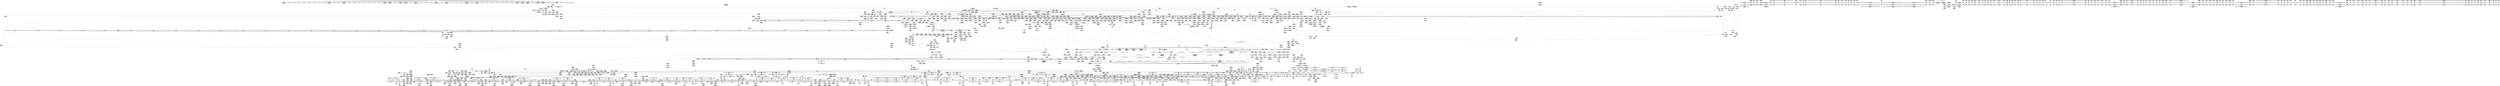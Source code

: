 digraph {
	CE0x5724770 [shape=record,shape=Mrecord,label="{CE0x5724770|tomoyo_get_mode:default_config|security/tomoyo/util.c,986|*SummSource*}"]
	CE0x46b3a10 [shape=record,shape=Mrecord,label="{CE0x46b3a10|tomoyo_domain:tmp8|security/tomoyo/common.h,1205}"]
	CE0x65faeb0 [shape=record,shape=Mrecord,label="{CE0x65faeb0|_ret_void,_!dbg_!38907|include/linux/srcu.h,238|*SummSink*}"]
	CE0x62f6010 [shape=record,shape=Mrecord,label="{CE0x62f6010|get_current:tmp}"]
	CE0x46dbcb0 [shape=record,shape=Mrecord,label="{CE0x46dbcb0|128:_i8*,_1208:_%struct.file*,_:_CMRE_37,38_}"]
	CE0x7cfabc0 [shape=record,shape=Mrecord,label="{CE0x7cfabc0|tomoyo_print_ipv4:cond|security/tomoyo/network.c,93|*SummSink*}"]
	CE0x53e2ea0 [shape=record,shape=Mrecord,label="{CE0x53e2ea0|_call_void_mcount()_#3}"]
	CE0x7d29d40 [shape=record,shape=Mrecord,label="{CE0x7d29d40|i8_5|*Constant*|*SummSource*}"]
	CE0x53a0b50 [shape=record,shape=Mrecord,label="{CE0x53a0b50|i64_1|*Constant*}"]
	CE0x486d130 [shape=record,shape=Mrecord,label="{CE0x486d130|tomoyo_audit_inet_log:tmp4|security/tomoyo/network.c,384|*SummSink*}"]
	CE0x48fb5b0 [shape=record,shape=Mrecord,label="{CE0x48fb5b0|__fswab16:tmp3}"]
	CE0x4854840 [shape=record,shape=Mrecord,label="{CE0x4854840|i64*_getelementptr_inbounds_(_11_x_i64_,_11_x_i64_*___llvm_gcov_ctr54147,_i64_0,_i64_8)|*Constant*|*SummSink*}"]
	CE0x662b8e0 [shape=record,shape=Mrecord,label="{CE0x662b8e0|tomoyo_inet_entry:tmp9|security/tomoyo/network.c,473|*SummSink*}"]
	CE0x66965c0 [shape=record,shape=Mrecord,label="{CE0x66965c0|tomoyo_init_request_info:domain1|security/tomoyo/util.c,1006|*SummSink*}"]
	CE0x6688fe0 [shape=record,shape=Mrecord,label="{CE0x6688fe0|tomoyo_audit_inet_log:tmp18|security/tomoyo/network.c,392|*SummSource*}"]
	CE0x7e5fc70 [shape=record,shape=Mrecord,label="{CE0x7e5fc70|tomoyo_check_inet_address:entry|*SummSource*}"]
	CE0x47d0110 [shape=record,shape=Mrecord,label="{CE0x47d0110|_call_void_tomoyo_read_unlock19(i32_%call)_#9,_!dbg_!38960|security/tomoyo/network.c,486|*SummSink*}"]
	CE0x4745290 [shape=record,shape=Mrecord,label="{CE0x4745290|tomoyo_check_inet_address:tmp15|security/tomoyo/network.c,517|*SummSource*}"]
	CE0x55f9510 [shape=record,shape=Mrecord,label="{CE0x55f9510|tomoyo_check_inet_address:sin_addr|security/tomoyo/network.c,521}"]
	CE0x7c54440 [shape=record,shape=Mrecord,label="{CE0x7c54440|tomoyo_domain:cred|security/tomoyo/common.h,1205|*SummSource*}"]
	CE0x665eb70 [shape=record,shape=Mrecord,label="{CE0x665eb70|i64*_getelementptr_inbounds_(_4_x_i64_,_4_x_i64_*___llvm_gcov_ctr4137,_i64_0,_i64_1)|*Constant*|*SummSource*}"]
	CE0x5425cd0 [shape=record,shape=Mrecord,label="{CE0x5425cd0|tomoyo_print_ipv6:lnot|security/tomoyo/network.c,111}"]
	CE0x61d1000 [shape=record,shape=Mrecord,label="{CE0x61d1000|_call_void_mcount()_#3|*SummSink*}"]
	CE0x548fd10 [shape=record,shape=Mrecord,label="{CE0x548fd10|tomoyo_audit_inet_log:if.else|*SummSource*}"]
	CE0x49071a0 [shape=record,shape=Mrecord,label="{CE0x49071a0|i64*_getelementptr_inbounds_(_2_x_i64_,_2_x_i64_*___llvm_gcov_ctr4632,_i64_0,_i64_0)|*Constant*}"]
	CE0x5411850 [shape=record,shape=Mrecord,label="{CE0x5411850|tomoyo_domain:call3|security/tomoyo/common.h,1205}"]
	CE0x54d72a0 [shape=record,shape=Mrecord,label="{CE0x54d72a0|srcu_read_unlock20:sp|Function::srcu_read_unlock20&Arg::sp::|*SummSource*}"]
	CE0x5724fa0 [shape=record,shape=Mrecord,label="{CE0x5724fa0|tomoyo_get_mode:mode.1}"]
	CE0x545b7e0 [shape=record,shape=Mrecord,label="{CE0x545b7e0|i32_(%struct.tomoyo_request_info.524*,_i8*,_...)*_bitcast_(i32_(%struct.tomoyo_request_info*,_i8*,_...)*_tomoyo_supervisor_to_i32_(%struct.tomoyo_request_info.524*,_i8*,_...)*)|*Constant*|*SummSource*}"]
	CE0x6372ee0 [shape=record,shape=Mrecord,label="{CE0x6372ee0|tomoyo_domain:tmp11|security/tomoyo/common.h,1205|*SummSource*}"]
	CE0x7e43f90 [shape=record,shape=Mrecord,label="{CE0x7e43f90|tomoyo_check_inet_address:tmp8|security/tomoyo/network.c,510|*SummSource*}"]
	CE0x7ec4330 [shape=record,shape=Mrecord,label="{CE0x7ec4330|tomoyo_inet_entry:param24|security/tomoyo/network.c,480}"]
	CE0x63fff00 [shape=record,shape=Mrecord,label="{CE0x63fff00|tomoyo_check_inet_address:retval.0}"]
	CE0x7cdf690 [shape=record,shape=Mrecord,label="{CE0x7cdf690|tomoyo_get_mode:tmp27|security/tomoyo/util.c,988|*SummSink*}"]
	CE0x7c44d40 [shape=record,shape=Mrecord,label="{CE0x7c44d40|tomoyo_init_request_info:mode|security/tomoyo/util.c,1010|*SummSource*}"]
	CE0x67ffea0 [shape=record,shape=Mrecord,label="{CE0x67ffea0|rcu_lock_release21:tmp1|*SummSink*}"]
	CE0x46ac480 [shape=record,shape=Mrecord,label="{CE0x46ac480|tomoyo_check_inet_address:tmp4|security/tomoyo/network.c,509|*SummSink*}"]
	CE0x55b30c0 [shape=record,shape=Mrecord,label="{CE0x55b30c0|tomoyo_check_inet_address:tmp22|security/tomoyo/network.c,519|*SummSource*}"]
	CE0x63e90d0 [shape=record,shape=Mrecord,label="{CE0x63e90d0|tomoyo_print_ipv4:buffer|Function::tomoyo_print_ipv4&Arg::buffer::}"]
	CE0x55b2de0 [shape=record,shape=Mrecord,label="{CE0x55b2de0|tomoyo_check_inet_address:tmp21|security/tomoyo/network.c,519|*SummSink*}"]
	CE0x46b3600 [shape=record,shape=Mrecord,label="{CE0x46b3600|tomoyo_get_mode:tmp6|security/tomoyo/util.c,978}"]
	CE0x668dc40 [shape=record,shape=Mrecord,label="{CE0x668dc40|tomoyo_get_mode:tmp20|security/tomoyo/util.c,985}"]
	CE0x6313900 [shape=record,shape=Mrecord,label="{CE0x6313900|tomoyo_check_inet_address:port19|security/tomoyo/network.c,528|*SummSource*}"]
	CE0x7daa520 [shape=record,shape=Mrecord,label="{CE0x7daa520|tomoyo_inet_entry:operation10|security/tomoyo/network.c,477|*SummSink*}"]
	CE0x665e970 [shape=record,shape=Mrecord,label="{CE0x665e970|i64*_getelementptr_inbounds_(_4_x_i64_,_4_x_i64_*___llvm_gcov_ctr4137,_i64_0,_i64_1)|*Constant*}"]
	CE0x61d1250 [shape=record,shape=Mrecord,label="{CE0x61d1250|i64*_getelementptr_inbounds_(_2_x_i64_,_2_x_i64_*___llvm_gcov_ctr53148,_i64_0,_i64_1)|*Constant*|*SummSource*}"]
	CE0x7ccd720 [shape=record,shape=Mrecord,label="{CE0x7ccd720|0:_i8,_array:_GCRE_tomoyo_index2category_constant_39_x_i8_c_00_00_00_00_00_00_00_00_00_00_00_00_00_00_00_00_00_00_00_00_00_00_00_01_01_01_01_01_01_01_01_01_01_01_01_01_01_01_02_,_align_16:_elem_9::|security/tomoyo/util.c,983}"]
	CE0x54009b0 [shape=record,shape=Mrecord,label="{CE0x54009b0|GLOBAL:__fswab16|*Constant*|*SummSource*}"]
	CE0x7f1ac20 [shape=record,shape=Mrecord,label="{CE0x7f1ac20|i32_22|*Constant*|*SummSink*}"]
	CE0x4857800 [shape=record,shape=Mrecord,label="{CE0x4857800|tomoyo_init_request_info:if.then|*SummSink*}"]
	CE0x627a0f0 [shape=record,shape=Mrecord,label="{CE0x627a0f0|tomoyo_init_request_info:tmp9|security/tomoyo/util.c,1006}"]
	CE0x63ee7c0 [shape=record,shape=Mrecord,label="{CE0x63ee7c0|tomoyo_audit_inet_log:tmp15|security/tomoyo/network.c,389}"]
	CE0x6324cc0 [shape=record,shape=Mrecord,label="{CE0x6324cc0|tomoyo_domain:bb}"]
	CE0x7d9ddb0 [shape=record,shape=Mrecord,label="{CE0x7d9ddb0|i64_1|*Constant*|*SummSink*}"]
	CE0x4844dd0 [shape=record,shape=Mrecord,label="{CE0x4844dd0|i64*_getelementptr_inbounds_(_12_x_i64_,_12_x_i64_*___llvm_gcov_ctr31133,_i64_0,_i64_6)|*Constant*}"]
	CE0x61fdc50 [shape=record,shape=Mrecord,label="{CE0x61fdc50|tomoyo_check_inet_address:tmp25|security/tomoyo/network.c,522|*SummSink*}"]
	CE0x48adb10 [shape=record,shape=Mrecord,label="{CE0x48adb10|i1_true|*Constant*}"]
	CE0x7e97f30 [shape=record,shape=Mrecord,label="{CE0x7e97f30|tomoyo_inet_entry:inet_network25|security/tomoyo/network.c,480}"]
	CE0x474f700 [shape=record,shape=Mrecord,label="{CE0x474f700|i64*_getelementptr_inbounds_(_11_x_i64_,_11_x_i64_*___llvm_gcov_ctr5229,_i64_0,_i64_9)|*Constant*|*SummSink*}"]
	CE0x67b46d0 [shape=record,shape=Mrecord,label="{CE0x67b46d0|rcu_lock_release21:bb|*SummSource*}"]
	CE0x5446e70 [shape=record,shape=Mrecord,label="{CE0x5446e70|__fswab16:and|include/uapi/linux/swab.h,53|*SummSink*}"]
	CE0x5425c60 [shape=record,shape=Mrecord,label="{CE0x5425c60|i32_45|*Constant*}"]
	CE0x551b4e0 [shape=record,shape=Mrecord,label="{CE0x551b4e0|i64*_getelementptr_inbounds_(_4_x_i64_,_4_x_i64_*___llvm_gcov_ctr4137,_i64_0,_i64_2)|*Constant*|*SummSink*}"]
	CE0x53d54d0 [shape=record,shape=Mrecord,label="{CE0x53d54d0|tomoyo_read_lock16:tmp1|*SummSink*}"]
	CE0x681f2b0 [shape=record,shape=Mrecord,label="{CE0x681f2b0|tomoyo_audit_inet_log:inet_network15|security/tomoyo/network.c,393}"]
	"CONST[source:0(mediator),value:0(static)][purpose:{operation}][SnkIdx:5]"
	CE0x65b4100 [shape=record,shape=Mrecord,label="{CE0x65b4100|i32_(%struct.tomoyo_request_info.524*,_%struct.tomoyo_domain_info*,_i8)*_bitcast_(i32_(%struct.tomoyo_request_info*,_%struct.tomoyo_domain_info*,_i8)*_tomoyo_init_request_info_to_i32_(%struct.tomoyo_request_info.524*,_%struct.tomoyo_domain_info*,_i8)*)|*Constant*}"]
	CE0x469d980 [shape=record,shape=Mrecord,label="{CE0x469d980|GLOBAL:srcu_read_lock17|*Constant*|*SummSink*}"]
	CE0x6373040 [shape=record,shape=Mrecord,label="{CE0x6373040|tomoyo_domain:tmp11|security/tomoyo/common.h,1205|*SummSink*}"]
	CE0x5559940 [shape=record,shape=Mrecord,label="{CE0x5559940|tomoyo_get_mode:if.end|*SummSource*}"]
	CE0x46ac520 [shape=record,shape=Mrecord,label="{CE0x46ac520|tomoyo_check_inet_address:if.end20|*SummSink*}"]
	CE0x6770cf0 [shape=record,shape=Mrecord,label="{CE0x6770cf0|tomoyo_inet_entry:if.end|*SummSink*}"]
	CE0x6217e90 [shape=record,shape=Mrecord,label="{CE0x6217e90|tomoyo_inet_entry:tmp5|security/tomoyo/network.c,471|*SummSource*}"]
	CE0x671c970 [shape=record,shape=Mrecord,label="{CE0x671c970|tomoyo_init_request_info:tmp8|security/tomoyo/util.c,1005}"]
	CE0x474f1e0 [shape=record,shape=Mrecord,label="{CE0x474f1e0|i64*_getelementptr_inbounds_(_11_x_i64_,_11_x_i64_*___llvm_gcov_ctr5229,_i64_0,_i64_9)|*Constant*}"]
	CE0x6485f10 [shape=record,shape=Mrecord,label="{CE0x6485f10|tomoyo_audit_inet_log:arraydecay4|security/tomoyo/network.c,388}"]
	CE0x545df60 [shape=record,shape=Mrecord,label="{CE0x545df60|tomoyo_inet_entry:idxprom1|security/tomoyo/network.c,471|*SummSink*}"]
	CE0x66087b0 [shape=record,shape=Mrecord,label="{CE0x66087b0|i64*_getelementptr_inbounds_(_5_x_i64_,_5_x_i64_*___llvm_gcov_ctr32134,_i64_0,_i64_3)|*Constant*}"]
	CE0x5426910 [shape=record,shape=Mrecord,label="{CE0x5426910|tomoyo_get_mode:bb}"]
	CE0x64af600 [shape=record,shape=Mrecord,label="{CE0x64af600|i64_128|*Constant*}"]
	CE0x5448670 [shape=record,shape=Mrecord,label="{CE0x5448670|tomoyo_audit_inet_log:param2|security/tomoyo/network.c,384}"]
	CE0x64aeeb0 [shape=record,shape=Mrecord,label="{CE0x64aeeb0|tomoyo_audit_inet_log:add.ptr|security/tomoyo/network.c,390|*SummSource*}"]
	CE0x7ccf2a0 [shape=record,shape=Mrecord,label="{CE0x7ccf2a0|tomoyo_get_mode:tmp11|security/tomoyo/util.c,982|*SummSink*}"]
	CE0x7cfb100 [shape=record,shape=Mrecord,label="{CE0x7cfb100|tomoyo_domain:tmp13|security/tomoyo/common.h,1205|*SummSink*}"]
	CE0x486ba20 [shape=record,shape=Mrecord,label="{CE0x486ba20|tomoyo_get_mode:if.end9|*SummSink*}"]
	CE0x7c54b10 [shape=record,shape=Mrecord,label="{CE0x7c54b10|tomoyo_domain:tmp21|security/tomoyo/common.h,1205|*SummSink*}"]
	CE0x6676630 [shape=record,shape=Mrecord,label="{CE0x6676630|tomoyo_get_mode:conv10|security/tomoyo/util.c,985|*SummSource*}"]
	CE0x6716670 [shape=record,shape=Mrecord,label="{CE0x6716670|tomoyo_inet_entry:do.body}"]
	CE0x486d8c0 [shape=record,shape=Mrecord,label="{CE0x486d8c0|tomoyo_audit_inet_log:tmp11|security/tomoyo/network.c,385}"]
	CE0x63269e0 [shape=record,shape=Mrecord,label="{CE0x63269e0|tomoyo_check_inet_address:call21|security/tomoyo/network.c,529|*SummSink*}"]
	CE0x6550540 [shape=record,shape=Mrecord,label="{CE0x6550540|tomoyo_inet_entry:call|security/tomoyo/network.c,468|*SummSink*}"]
	CE0x48dda70 [shape=record,shape=Mrecord,label="{CE0x48dda70|tomoyo_audit_inet_log:tmp7|security/tomoyo/network.c,384|*SummSink*}"]
	CE0x55936b0 [shape=record,shape=Mrecord,label="{CE0x55936b0|tomoyo_check_inet_address:sin6_addr|security/tomoyo/network.c,513|*SummSource*}"]
	CE0x5426310 [shape=record,shape=Mrecord,label="{CE0x5426310|GLOBAL:tomoyo_policy_loaded|Global_var:tomoyo_policy_loaded}"]
	CE0x7d1b620 [shape=record,shape=Mrecord,label="{CE0x7d1b620|24:_i32*,_32:_i16,_34:_i8,_35:_i8,_36:_i8,_72:_i8,_:_SCMRE_58,59_}"]
	CE0x46b37b0 [shape=record,shape=Mrecord,label="{CE0x46b37b0|GLOBAL:tomoyo_domain.__warned|Global_var:tomoyo_domain.__warned|*SummSource*}"]
	CE0x632fea0 [shape=record,shape=Mrecord,label="{CE0x632fea0|tomoyo_audit_net_log:idxprom|security/tomoyo/network.c,367|*SummSink*}"]
	CE0x617bbd0 [shape=record,shape=Mrecord,label="{CE0x617bbd0|i8*_undef|*Constant*}"]
	CE0x7e44730 [shape=record,shape=Mrecord,label="{CE0x7e44730|_call_void___llvm_gcov_indirect_counter_increment10(i32*___llvm_gcov_global_state_pred50,_i64**_getelementptr_inbounds_(_3_x_i64*_,_3_x_i64*_*___llvm_gcda_edge_table49,_i64_0,_i64_1)),_!dbg_!38911|security/tomoyo/network.c,509}"]
	CE0x62ce480 [shape=record,shape=Mrecord,label="{CE0x62ce480|tomoyo_inet_entry:frombool|security/tomoyo/network.c,478|*SummSink*}"]
	CE0x535ccb0 [shape=record,shape=Mrecord,label="{CE0x535ccb0|tomoyo_init_request_info:bb|*SummSource*}"]
	CE0x62f66c0 [shape=record,shape=Mrecord,label="{CE0x62f66c0|i64*_getelementptr_inbounds_(_4_x_i64_,_4_x_i64_*___llvm_gcov_ctr4731,_i64_0,_i64_3)|*Constant*|*SummSource*}"]
	CE0x7e6eb50 [shape=record,shape=Mrecord,label="{CE0x7e6eb50|GLOBAL:__fswab16|*Constant*}"]
	CE0x63f9370 [shape=record,shape=Mrecord,label="{CE0x63f9370|i64_3|*Constant*}"]
	CE0x4729a90 [shape=record,shape=Mrecord,label="{CE0x4729a90|rcu_lock_release21:tmp|*SummSink*}"]
	CE0x49aea50 [shape=record,shape=Mrecord,label="{CE0x49aea50|tomoyo_check_inet_address:if.then|*SummSink*}"]
	CE0x679abc0 [shape=record,shape=Mrecord,label="{CE0x679abc0|tomoyo_inet_entry:do.end}"]
	"CONST[source:1(input),value:2(dynamic)][purpose:{object}][SrcIdx:2]"
	CE0x46dc2f0 [shape=record,shape=Mrecord,label="{CE0x46dc2f0|128:_i8*,_1208:_%struct.file*,_:_CMRE_42,43_}"]
	CE0x7b99ae0 [shape=record,shape=Mrecord,label="{CE0x7b99ae0|srcu_read_lock17:tmp|*SummSource*}"]
	CE0x46ec640 [shape=record,shape=Mrecord,label="{CE0x46ec640|tomoyo_inet_entry:tmp26|security/tomoyo/network.c,484}"]
	CE0x56107c0 [shape=record,shape=Mrecord,label="{CE0x56107c0|tomoyo_check_inet_address:tmp20|security/tomoyo/network.c,518|*SummSource*}"]
	CE0x6313890 [shape=record,shape=Mrecord,label="{CE0x6313890|tomoyo_check_inet_address:port19|security/tomoyo/network.c,528}"]
	CE0x54ae540 [shape=record,shape=Mrecord,label="{CE0x54ae540|tomoyo_print_ipv6:buffer_len|Function::tomoyo_print_ipv6&Arg::buffer_len::|*SummSink*}"]
	CE0x54d0470 [shape=record,shape=Mrecord,label="{CE0x54d0470|tomoyo_check_inet_address:tmp20|security/tomoyo/network.c,518}"]
	CE0x62d5c40 [shape=record,shape=Mrecord,label="{CE0x62d5c40|tomoyo_inet_entry:inet15|security/tomoyo/network.c,479}"]
	CE0x4844670 [shape=record,shape=Mrecord,label="{CE0x4844670|tomoyo_get_mode:tobool|security/tomoyo/util.c,978}"]
	CE0x65c97e0 [shape=record,shape=Mrecord,label="{CE0x65c97e0|tomoyo_init_request_info:call|security/tomoyo/util.c,1005|*SummSink*}"]
	CE0x67f7c10 [shape=record,shape=Mrecord,label="{CE0x67f7c10|i32_2|*Constant*}"]
	CE0x4854410 [shape=record,shape=Mrecord,label="{CE0x4854410|tomoyo_get_mode:cmp|security/tomoyo/util.c,982}"]
	CE0x53e2c70 [shape=record,shape=Mrecord,label="{CE0x53e2c70|_call_void_mcount()_#3|*SummSource*}"]
	CE0x7cfa9a0 [shape=record,shape=Mrecord,label="{CE0x7cfa9a0|tomoyo_domain:call|security/tomoyo/common.h,1205|*SummSink*}"]
	CE0x7c682e0 [shape=record,shape=Mrecord,label="{CE0x7c682e0|tomoyo_domain:if.end|*SummSource*}"]
	CE0x6351f30 [shape=record,shape=Mrecord,label="{CE0x6351f30|tomoyo_inet_entry:entry}"]
	CE0x7d51ce0 [shape=record,shape=Mrecord,label="{CE0x7d51ce0|tomoyo_check_inet_address:tmp3|security/tomoyo/network.c,509}"]
	CE0x6413570 [shape=record,shape=Mrecord,label="{CE0x6413570|tomoyo_check_inet_address:tmp40|security/tomoyo/network.c,532}"]
	CE0x53d3290 [shape=record,shape=Mrecord,label="{CE0x53d3290|tomoyo_audit_inet_log:address1|security/tomoyo/network.c,382}"]
	CE0x47e8a50 [shape=record,shape=Mrecord,label="{CE0x47e8a50|tomoyo_domain:tmp6|security/tomoyo/common.h,1205}"]
	CE0x54261b0 [shape=record,shape=Mrecord,label="{CE0x54261b0|_call_void_mcount()_#3|*SummSource*}"]
	CE0x46db670 [shape=record,shape=Mrecord,label="{CE0x46db670|128:_i8*,_1208:_%struct.file*,_:_CMRE_32,33_}"]
	CE0x485b470 [shape=record,shape=Mrecord,label="{CE0x485b470|GLOBAL:srcu_read_unlock20|*Constant*|*SummSource*}"]
	CE0x49b5170 [shape=record,shape=Mrecord,label="{CE0x49b5170|tomoyo_check_inet_address:tmp16|security/tomoyo/network.c,517}"]
	CE0x48dd9b0 [shape=record,shape=Mrecord,label="{CE0x48dd9b0|tomoyo_audit_inet_log:tmp7|security/tomoyo/network.c,384|*SummSource*}"]
	CE0x6432a80 [shape=record,shape=Mrecord,label="{CE0x6432a80|__llvm_gcov_indirect_counter_increment10:bb|*SummSink*}"]
	CE0x670b0d0 [shape=record,shape=Mrecord,label="{CE0x670b0d0|tomoyo_inet_entry:tmp15|security/tomoyo/network.c,475}"]
	CE0x5531810 [shape=record,shape=Mrecord,label="{CE0x5531810|tomoyo_get_mode:tmp1|*SummSource*}"]
	CE0x7c54190 [shape=record,shape=Mrecord,label="{CE0x7c54190|i32_78|*Constant*|*SummSource*}"]
	CE0x49f8730 [shape=record,shape=Mrecord,label="{CE0x49f8730|tomoyo_read_lock16:call|security/tomoyo/common.h,1097|*SummSink*}"]
	CE0x7e98250 [shape=record,shape=Mrecord,label="{CE0x7e98250|tomoyo_inet_entry:conv22|security/tomoyo/network.c,480|*SummSink*}"]
	CE0x7c59800 [shape=record,shape=Mrecord,label="{CE0x7c59800|tomoyo_audit_net_log:r|Function::tomoyo_audit_net_log&Arg::r::|*SummSink*}"]
	CE0x7d1b2e0 [shape=record,shape=Mrecord,label="{CE0x7d1b2e0|tomoyo_inet_entry:protocol5|security/tomoyo/network.c,476|*SummSink*}"]
	CE0x5361a40 [shape=record,shape=Mrecord,label="{CE0x5361a40|__fswab16:and|include/uapi/linux/swab.h,53}"]
	CE0x546be40 [shape=record,shape=Mrecord,label="{CE0x546be40|tomoyo_check_inet_address:is_ipv610|security/tomoyo/network.c,519|*SummSource*}"]
	CE0x681ef20 [shape=record,shape=Mrecord,label="{CE0x681ef20|tomoyo_audit_inet_log:param14|security/tomoyo/network.c,393|*SummSink*}"]
	CE0x617c260 [shape=record,shape=Mrecord,label="{CE0x617c260|get_current:bb|*SummSource*}"]
	CE0x55932a0 [shape=record,shape=Mrecord,label="{CE0x55932a0|__llvm_gcov_indirect_counter_increment10:counter}"]
	CE0x654e480 [shape=record,shape=Mrecord,label="{CE0x654e480|i64*_getelementptr_inbounds_(_5_x_i64_,_5_x_i64_*___llvm_gcov_ctr32134,_i64_0,_i64_0)|*Constant*|*SummSource*}"]
	CE0x63a82a0 [shape=record,shape=Mrecord,label="{CE0x63a82a0|0:_i8,_array:_GCRE_tomoyo_index2category_constant_39_x_i8_c_00_00_00_00_00_00_00_00_00_00_00_00_00_00_00_00_00_00_00_00_00_00_00_01_01_01_01_01_01_01_01_01_01_01_01_01_01_01_02_,_align_16:_elem_21::|security/tomoyo/util.c,983}"]
	CE0x4729b00 [shape=record,shape=Mrecord,label="{CE0x4729b00|i64_1|*Constant*}"]
	CE0x472b520 [shape=record,shape=Mrecord,label="{CE0x472b520|128:_i8*,_1208:_%struct.file*,_:_CMRE_52,56_|*MultipleSource*|security/tomoyo/common.h,1205|security/tomoyo/common.h,1205}"]
	CE0x7d99e30 [shape=record,shape=Mrecord,label="{CE0x7d99e30|tomoyo_inet_entry:param|security/tomoyo/network.c,476|*SummSource*}"]
	CE0x620c530 [shape=record,shape=Mrecord,label="{CE0x620c530|_call_void_mcount()_#3}"]
	CE0x6217d80 [shape=record,shape=Mrecord,label="{CE0x6217d80|0:_i8,_array:_GCR_tomoyo_inet2mac_internal_constant_6_x_4_x_i8_4_x_i8_zeroinitializer,_4_x_i8_c_17_18_19_00_,_4_x_i8_c_1A_00_00_1B_,_4_x_i8_c_1C_00_00_1D_,_4_x_i8_zeroinitializer,_4_x_i8_zeroinitializer_,_align_16:_elem_5::|security/tomoyo/network.c,471}"]
	CE0x7ccd9d0 [shape=record,shape=Mrecord,label="{CE0x7ccd9d0|0:_i8,_array:_GCRE_tomoyo_index2category_constant_39_x_i8_c_00_00_00_00_00_00_00_00_00_00_00_00_00_00_00_00_00_00_00_00_00_00_00_01_01_01_01_01_01_01_01_01_01_01_01_01_01_01_02_,_align_16:_elem_10::|security/tomoyo/util.c,983}"]
	CE0x548f150 [shape=record,shape=Mrecord,label="{CE0x548f150|_call_void_srcu_read_unlock20(%struct.srcu_struct*_tomoyo_ss,_i32_%idx)_#9,_!dbg_!38903|security/tomoyo/common.h,1109|*SummSink*}"]
	CE0x53a0560 [shape=record,shape=Mrecord,label="{CE0x53a0560|tomoyo_read_lock16:tmp|*SummSink*}"]
	CE0x7c57590 [shape=record,shape=Mrecord,label="{CE0x7c57590|tomoyo_audit_net_log:tmp4|security/tomoyo/network.c,367|*SummSource*}"]
	CE0x62de790 [shape=record,shape=Mrecord,label="{CE0x62de790|i64*_getelementptr_inbounds_(_2_x_i64_,_2_x_i64_*___llvm_gcov_ctr4632,_i64_0,_i64_1)|*Constant*|*SummSource*}"]
	CE0x55c6680 [shape=record,shape=Mrecord,label="{CE0x55c6680|tomoyo_init_request_info:tobool|security/tomoyo/util.c,1004|*SummSink*}"]
	CE0x6536430 [shape=record,shape=Mrecord,label="{CE0x6536430|tomoyo_audit_inet_log:tmp3|security/tomoyo/network.c,382|*SummSource*}"]
	CE0x7c54340 [shape=record,shape=Mrecord,label="{CE0x7c54340|tomoyo_domain:tmp21|security/tomoyo/common.h,1205}"]
	CE0x677a3f0 [shape=record,shape=Mrecord,label="{CE0x677a3f0|i64*_getelementptr_inbounds_(_11_x_i64_,_11_x_i64_*___llvm_gcov_ctr5229,_i64_0,_i64_0)|*Constant*|*SummSource*}"]
	CE0x65c6e90 [shape=record,shape=Mrecord,label="{CE0x65c6e90|0:_i8*,_array:_GCRE_tomoyo_socket_keyword_external_constant_4_x_i8*_:_elem_1::|security/tomoyo/network.c,368}"]
	CE0x67b3bc0 [shape=record,shape=Mrecord,label="{CE0x67b3bc0|get_current:tmp3}"]
	CE0x7ee4a00 [shape=record,shape=Mrecord,label="{CE0x7ee4a00|tomoyo_inet_entry:tmp22|security/tomoyo/network.c,482}"]
	CE0x545b2c0 [shape=record,shape=Mrecord,label="{CE0x545b2c0|VOIDTB_TE_array:_GCE_.str9_private_unnamed_addr_constant_21_x_i8_c_network_%s_%s_%s_%s_0A_00_,_align_1:_elem_0:default:}"]
	CE0x5592bf0 [shape=record,shape=Mrecord,label="{CE0x5592bf0|_ret_void|*SummSource*}"]
	CE0x642da80 [shape=record,shape=Mrecord,label="{CE0x642da80|__llvm_gcov_indirect_counter_increment10:tmp3}"]
	CE0x5426730 [shape=record,shape=Mrecord,label="{CE0x5426730|tomoyo_print_ipv6:cond|security/tomoyo/network.c,111}"]
	CE0x5559270 [shape=record,shape=Mrecord,label="{CE0x5559270|i32_255|*Constant*}"]
	CE0x550a720 [shape=record,shape=Mrecord,label="{CE0x550a720|0:_i8,_array:_GCRE_tomoyo_index2category_constant_39_x_i8_c_00_00_00_00_00_00_00_00_00_00_00_00_00_00_00_00_00_00_00_00_00_00_00_01_01_01_01_01_01_01_01_01_01_01_01_01_01_01_02_,_align_16:_elem_3::|security/tomoyo/util.c,983}"]
	CE0x65f7c40 [shape=record,shape=Mrecord,label="{CE0x65f7c40|24:_i32*,_32:_i16,_34:_i8,_35:_i8,_36:_i8,_72:_i8,_:_SCMRE_39,40_}"]
	CE0x54f6ac0 [shape=record,shape=Mrecord,label="{CE0x54f6ac0|rcu_lock_acquire18:__here}"]
	CE0x63f9790 [shape=record,shape=Mrecord,label="{CE0x63f9790|tomoyo_print_ipv4:conv|security/tomoyo/network.c,92|*SummSource*}"]
	CE0x472aee0 [shape=record,shape=Mrecord,label="{CE0x472aee0|128:_i8*,_1208:_%struct.file*,_:_CMRE_47,48_}"]
	CE0x629e970 [shape=record,shape=Mrecord,label="{CE0x629e970|tomoyo_check_inet_address:tmp31|security/tomoyo/network.c,527|*SummSource*}"]
	CE0x7c8b4d0 [shape=record,shape=Mrecord,label="{CE0x7c8b4d0|i32_10|*Constant*}"]
	CE0x56d1bf0 [shape=record,shape=Mrecord,label="{CE0x56d1bf0|tomoyo_check_inet_address:tmp26|security/tomoyo/network.c,522}"]
	CE0x654eab0 [shape=record,shape=Mrecord,label="{CE0x654eab0|tomoyo_inet_entry:tobool|security/tomoyo/network.c,473|*SummSink*}"]
	CE0x63f90c0 [shape=record,shape=Mrecord,label="{CE0x63f90c0|tomoyo_domain:tobool|security/tomoyo/common.h,1205|*SummSource*}"]
	CE0x7e4a410 [shape=record,shape=Mrecord,label="{CE0x7e4a410|tomoyo_check_inet_address:tmp13|security/tomoyo/network.c,514|*SummSource*}"]
	CE0x485b640 [shape=record,shape=Mrecord,label="{CE0x485b640|_call_void_srcu_read_unlock20(%struct.srcu_struct*_tomoyo_ss,_i32_%idx)_#9,_!dbg_!38903|security/tomoyo/common.h,1109|*SummSource*}"]
	CE0x53bb250 [shape=record,shape=Mrecord,label="{CE0x53bb250|i32_0|*Constant*|*SummSource*}"]
	CE0x5523a20 [shape=record,shape=Mrecord,label="{CE0x5523a20|_call_void_mcount()_#3|*SummSink*}"]
	CE0x61fd390 [shape=record,shape=Mrecord,label="{CE0x61fd390|tomoyo_inet_entry:protocol|security/tomoyo/network.c,471|*SummSink*}"]
	CE0x7ca9f20 [shape=record,shape=Mrecord,label="{CE0x7ca9f20|tomoyo_get_mode:profile|Function::tomoyo_get_mode&Arg::profile::|*SummSink*}"]
	CE0x48573d0 [shape=record,shape=Mrecord,label="{CE0x48573d0|srcu_read_lock17:tmp|*SummSink*}"]
	CE0x48e05b0 [shape=record,shape=Mrecord,label="{CE0x48e05b0|tomoyo_print_ipv6:entry|*SummSource*}"]
	CE0x4917fd0 [shape=record,shape=Mrecord,label="{CE0x4917fd0|GLOBAL:tomoyo_policy_loaded|Global_var:tomoyo_policy_loaded|*SummSource*}"]
	CE0x721c3f0 [shape=record,shape=Mrecord,label="{CE0x721c3f0|i8*_getelementptr_inbounds_(_25_x_i8_,_25_x_i8_*_.str12,_i32_0,_i32_0)|*Constant*|*SummSink*}"]
	CE0x6535fc0 [shape=record,shape=Mrecord,label="{CE0x6535fc0|tomoyo_inet_entry:conv|security/tomoyo/network.c,473|*SummSink*}"]
	CE0x65b4530 [shape=record,shape=Mrecord,label="{CE0x65b4530|tomoyo_domain:entry|*SummSource*}"]
	CE0x7c542d0 [shape=record,shape=Mrecord,label="{CE0x7c542d0|tomoyo_domain:cred|security/tomoyo/common.h,1205}"]
	CE0x635b690 [shape=record,shape=Mrecord,label="{CE0x635b690|i64*_getelementptr_inbounds_(_19_x_i64_,_19_x_i64_*___llvm_gcov_ctr4846,_i64_0,_i64_17)|*Constant*|*SummSink*}"]
	CE0x7ebbcd0 [shape=record,shape=Mrecord,label="{CE0x7ebbcd0|%struct.lockdep_map*_null|*Constant*}"]
	CE0x49ae8e0 [shape=record,shape=Mrecord,label="{CE0x49ae8e0|__fswab16:tmp|*SummSource*}"]
	CE0x55e08c0 [shape=record,shape=Mrecord,label="{CE0x55e08c0|__llvm_gcov_indirect_counter_increment10:tmp2}"]
	CE0x62513b0 [shape=record,shape=Mrecord,label="{CE0x62513b0|i32_1205|*Constant*}"]
	CE0x5503240 [shape=record,shape=Mrecord,label="{CE0x5503240|__llvm_gcov_indirect_counter_increment10:pred}"]
	CE0x7d14930 [shape=record,shape=Mrecord,label="{CE0x7d14930|24:_i32*,_32:_i16,_34:_i8,_35:_i8,_36:_i8,_72:_i8,_:_SCMRE_50,51_}"]
	CE0x46a3750 [shape=record,shape=Mrecord,label="{CE0x46a3750|srcu_read_lock17:sp|Function::srcu_read_lock17&Arg::sp::}"]
	CE0x645d960 [shape=record,shape=Mrecord,label="{CE0x645d960|tomoyo_audit_inet_log:conv|security/tomoyo/network.c,389|*SummSource*}"]
	CE0x62ce2d0 [shape=record,shape=Mrecord,label="{CE0x62ce2d0|tomoyo_inet_entry:port|security/tomoyo/network.c,480|*SummSource*}"]
	CE0x57f40a0 [shape=record,shape=Mrecord,label="{CE0x57f40a0|rcu_lock_acquire18:tmp6}"]
	CE0x54e1020 [shape=record,shape=Mrecord,label="{CE0x54e1020|tomoyo_print_ipv6:call1|security/tomoyo/network.c,110|*SummSource*}"]
	CE0x7d99760 [shape=record,shape=Mrecord,label="{CE0x7d99760|tomoyo_inet_entry:tmp16|*LoadInst*|security/tomoyo/network.c,476|*SummSink*}"]
	CE0x7beaed0 [shape=record,shape=Mrecord,label="{CE0x7beaed0|GLOBAL:tomoyo_profile|*Constant*}"]
	CE0x7be0be0 [shape=record,shape=Mrecord,label="{CE0x7be0be0|tomoyo_read_unlock19:bb|*SummSink*}"]
	CE0x7da9e60 [shape=record,shape=Mrecord,label="{CE0x7da9e60|tomoyo_inet_entry:inet_network9|security/tomoyo/network.c,477|*SummSink*}"]
	CE0x645d860 [shape=record,shape=Mrecord,label="{CE0x645d860|tomoyo_audit_inet_log:conv|security/tomoyo/network.c,389}"]
	CE0x7d9f1b0 [shape=record,shape=Mrecord,label="{CE0x7d9f1b0|tomoyo_inet_entry:operation7|security/tomoyo/network.c,477|*SummSink*}"]
	"CONST[source:1(input),value:2(dynamic)][purpose:{object}][SrcIdx:3]"
	CE0x64dcfa0 [shape=record,shape=Mrecord,label="{CE0x64dcfa0|24:_i32*,_32:_i16,_34:_i8,_35:_i8,_36:_i8,_72:_i8,_:_SCMRE_31,32_}"]
	CE0x620cab0 [shape=record,shape=Mrecord,label="{CE0x620cab0|i64_1|*Constant*}"]
	CE0x6696ba0 [shape=record,shape=Mrecord,label="{CE0x6696ba0|tomoyo_init_request_info:profile2|security/tomoyo/util.c,1007|*SummSink*}"]
	CE0x7daa0c0 [shape=record,shape=Mrecord,label="{CE0x7daa0c0|tomoyo_inet_entry:operation10|security/tomoyo/network.c,477|*SummSource*}"]
	CE0x7d03ff0 [shape=record,shape=Mrecord,label="{CE0x7d03ff0|tomoyo_domain:tobool|security/tomoyo/common.h,1205|*SummSink*}"]
	CE0x5521e90 [shape=record,shape=Mrecord,label="{CE0x5521e90|tomoyo_get_mode:tmp15|security/tomoyo/util.c,983|*SummSink*}"]
	CE0x54c3e10 [shape=record,shape=Mrecord,label="{CE0x54c3e10|i64*_getelementptr_inbounds_(_2_x_i64_,_2_x_i64_*___llvm_gcov_ctr4632,_i64_0,_i64_1)|*Constant*}"]
	CE0x6324aa0 [shape=record,shape=Mrecord,label="{CE0x6324aa0|tomoyo_audit_net_log:tmp2|*SummSink*}"]
	CE0x6422700 [shape=record,shape=Mrecord,label="{CE0x6422700|_ret_i32_%retval.0,_!dbg_!38967|security/tomoyo/network.c,532}"]
	CE0x548bdd0 [shape=record,shape=Mrecord,label="{CE0x548bdd0|srcu_read_unlock20:entry|*SummSource*}"]
	CE0x472a610 [shape=record,shape=Mrecord,label="{CE0x472a610|rcu_lock_release21:bb|*SummSink*}"]
	CE0x5404880 [shape=record,shape=Mrecord,label="{CE0x5404880|tomoyo_check_inet_address:tmp34|security/tomoyo/network.c,528|*SummSink*}"]
	CE0x662c230 [shape=record,shape=Mrecord,label="{CE0x662c230|tomoyo_inet_entry:cmp|security/tomoyo/network.c,474}"]
	CE0x5362380 [shape=record,shape=Mrecord,label="{CE0x5362380|__fswab16:conv|include/uapi/linux/swab.h,53|*SummSource*}"]
	CE0x64321b0 [shape=record,shape=Mrecord,label="{CE0x64321b0|tomoyo_read_lock16:tmp|*SummSource*}"]
	CE0x53fec60 [shape=record,shape=Mrecord,label="{CE0x53fec60|_call_void_mcount()_#3|*SummSource*}"]
	CE0x5361da0 [shape=record,shape=Mrecord,label="{CE0x5361da0|i32_8|*Constant*|*SummSource*}"]
	CE0x7d14630 [shape=record,shape=Mrecord,label="{CE0x7d14630|24:_i32*,_32:_i16,_34:_i8,_35:_i8,_36:_i8,_72:_i8,_:_SCMRE_48,49_}"]
	CE0x54d5530 [shape=record,shape=Mrecord,label="{CE0x54d5530|i64*_getelementptr_inbounds_(_11_x_i64_,_11_x_i64_*___llvm_gcov_ctr54147,_i64_0,_i64_10)|*Constant*|*SummSink*}"]
	CE0x65fb490 [shape=record,shape=Mrecord,label="{CE0x65fb490|i64_80|*Constant*}"]
	CE0x65365f0 [shape=record,shape=Mrecord,label="{CE0x65365f0|tomoyo_audit_inet_log:tmp3|security/tomoyo/network.c,382|*SummSink*}"]
	CE0x671cd20 [shape=record,shape=Mrecord,label="{CE0x671cd20|24:_i32*,_32:_i16,_34:_i8,_35:_i8,_36:_i8,_72:_i8,_:_SCMRE_44,45_}"]
	CE0x6550a90 [shape=record,shape=Mrecord,label="{CE0x6550a90|tomoyo_init_request_info:tobool|security/tomoyo/util.c,1004|*SummSource*}"]
	CE0x7d99960 [shape=record,shape=Mrecord,label="{CE0x7d99960|tomoyo_inet_entry:protocol5|security/tomoyo/network.c,476}"]
	CE0x7ccd1a0 [shape=record,shape=Mrecord,label="{CE0x7ccd1a0|i64_1|*Constant*}"]
	CE0x6688360 [shape=record,shape=Mrecord,label="{CE0x6688360|tomoyo_audit_inet_log:tmp17|security/tomoyo/network.c,391|*SummSource*}"]
	CE0x7c98d30 [shape=record,shape=Mrecord,label="{CE0x7c98d30|tomoyo_init_request_info:call4|security/tomoyo/util.c,1010|*SummSink*}"]
	CE0x7be07a0 [shape=record,shape=Mrecord,label="{CE0x7be07a0|tomoyo_audit_inet_log:tmp20|security/tomoyo/network.c,394|*SummSink*}"]
	CE0x53c9c10 [shape=record,shape=Mrecord,label="{CE0x53c9c10|rcu_lock_acquire18:tmp|*SummSource*}"]
	CE0x673f190 [shape=record,shape=Mrecord,label="{CE0x673f190|%struct.tomoyo_domain_info*_null|*Constant*}"]
	CE0x632f6c0 [shape=record,shape=Mrecord,label="{CE0x632f6c0|tomoyo_print_ipv4:tmp|*SummSource*}"]
	CE0x5606b50 [shape=record,shape=Mrecord,label="{CE0x5606b50|tomoyo_check_inet_address:tmp10|security/tomoyo/network.c,511|*SummSink*}"]
	CE0x54e0ab0 [shape=record,shape=Mrecord,label="{CE0x54e0ab0|0:_i8,_array:_GCRE_tomoyo_index2category_constant_39_x_i8_c_00_00_00_00_00_00_00_00_00_00_00_00_00_00_00_00_00_00_00_00_00_00_00_01_01_01_01_01_01_01_01_01_01_01_01_01_01_01_02_,_align_16:_elem_15::|security/tomoyo/util.c,983}"]
	CE0x66c4c20 [shape=record,shape=Mrecord,label="{CE0x66c4c20|tomoyo_get_mode:tmp21|security/tomoyo/util.c,985|*SummSource*}"]
	CE0x548c0e0 [shape=record,shape=Mrecord,label="{CE0x548c0e0|tomoyo_print_ipv6:max_ip|Function::tomoyo_print_ipv6&Arg::max_ip::|*SummSink*}"]
	CE0x67b4090 [shape=record,shape=Mrecord,label="{CE0x67b4090|%struct.task_struct*_(%struct.task_struct**)*_asm_movq_%gs:$_1:P_,$0_,_r,im,_dirflag_,_fpsr_,_flags_|*SummSink*}"]
	CE0x4833540 [shape=record,shape=Mrecord,label="{CE0x4833540|tomoyo_get_mode:if.then13|*SummSource*}"]
	CE0x6413ab0 [shape=record,shape=Mrecord,label="{CE0x6413ab0|i64*_getelementptr_inbounds_(_19_x_i64_,_19_x_i64_*___llvm_gcov_ctr4846,_i64_0,_i64_18)|*Constant*|*SummSink*}"]
	CE0x62f1fb0 [shape=record,shape=Mrecord,label="{CE0x62f1fb0|tomoyo_inet_entry:inet15|security/tomoyo/network.c,479|*SummSource*}"]
	CE0x66fcf30 [shape=record,shape=Mrecord,label="{CE0x66fcf30|tomoyo_audit_inet_log:call11|security/tomoyo/network.c,390|*SummSource*}"]
	CE0x680cf20 [shape=record,shape=Mrecord,label="{CE0x680cf20|COLLAPSED:_GCMRE___llvm_gcov_ctr2154_internal_global_2_x_i64_zeroinitializer:_elem_0:default:}"]
	CE0x551b2d0 [shape=record,shape=Mrecord,label="{CE0x551b2d0|VOIDTB_TE:_CE_6368,6376_|*MultipleSource*|security/tomoyo/util.c,1010|Function::tomoyo_get_mode&Arg::ns::}"]
	CE0x628b420 [shape=record,shape=Mrecord,label="{CE0x628b420|tomoyo_domain:tmp18|security/tomoyo/common.h,1205|*SummSource*}"]
	CE0x620cd60 [shape=record,shape=Mrecord,label="{CE0x620cd60|srcu_read_unlock20:bb|*SummSource*}"]
	CE0x7d9e120 [shape=record,shape=Mrecord,label="{CE0x7d9e120|tomoyo_check_inet_address:sa_family|security/tomoyo/network.c,507|*SummSink*}"]
	CE0x679b370 [shape=record,shape=Mrecord,label="{CE0x679b370|tomoyo_inet_entry:if.then|*SummSource*}"]
	CE0x7226410 [shape=record,shape=Mrecord,label="{CE0x7226410|tomoyo_check_inet_address:protocol|security/tomoyo/network.c,527|*SummSource*}"]
	CE0x66960b0 [shape=record,shape=Mrecord,label="{CE0x66960b0|i32_0|*Constant*}"]
	CE0x47e9190 [shape=record,shape=Mrecord,label="{CE0x47e9190|tomoyo_get_mode:tobool|security/tomoyo/util.c,978|*SummSink*}"]
	CE0x48547d0 [shape=record,shape=Mrecord,label="{CE0x48547d0|i64*_getelementptr_inbounds_(_11_x_i64_,_11_x_i64_*___llvm_gcov_ctr54147,_i64_0,_i64_8)|*Constant*|*SummSource*}"]
	CE0x46fe9d0 [shape=record,shape=Mrecord,label="{CE0x46fe9d0|128:_i8*,_1208:_%struct.file*,_:_CMRE_27,28_}"]
	CE0x67305e0 [shape=record,shape=Mrecord,label="{CE0x67305e0|tomoyo_inet_entry:tmp1|*SummSource*}"]
	CE0x5502f50 [shape=record,shape=Mrecord,label="{CE0x5502f50|tomoyo_check_inet_address:conv5|security/tomoyo/network.c,517|*SummSink*}"]
	CE0x49f8c50 [shape=record,shape=Mrecord,label="{CE0x49f8c50|tomoyo_inet_entry:operation|security/tomoyo/network.c,471|*SummSource*}"]
	CE0x7bc6830 [shape=record,shape=Mrecord,label="{CE0x7bc6830|_call_void_mcount()_#3|*SummSink*}"]
	CE0x55e0220 [shape=record,shape=Mrecord,label="{CE0x55e0220|tomoyo_check_inet_address:port3|security/tomoyo/network.c,514|*SummSink*}"]
	CE0x5400dd0 [shape=record,shape=Mrecord,label="{CE0x5400dd0|__fswab16:entry|*SummSource*}"]
	CE0x721baf0 [shape=record,shape=Mrecord,label="{CE0x721baf0|tomoyo_print_ipv6:call|security/tomoyo/network.c,111|*SummSource*}"]
	CE0x7c66620 [shape=record,shape=Mrecord,label="{CE0x7c66620|tomoyo_domain:tobool1|security/tomoyo/common.h,1205|*SummSink*}"]
	CE0x6359740 [shape=record,shape=Mrecord,label="{CE0x6359740|rcu_lock_acquire18:tmp4|include/linux/rcupdate.h,418}"]
	CE0x4883ac0 [shape=record,shape=Mrecord,label="{CE0x4883ac0|tomoyo_audit_inet_log:tmp13|security/tomoyo/network.c,388}"]
	CE0x47901e0 [shape=record,shape=Mrecord,label="{CE0x47901e0|128:_i8*,_1208:_%struct.file*,_:_CMRE_20,21_}"]
	CE0x49aba20 [shape=record,shape=Mrecord,label="{CE0x49aba20|tomoyo_inet_entry:tmp13|security/tomoyo/network.c,473|*SummSource*}"]
	CE0x7e44ee0 [shape=record,shape=Mrecord,label="{CE0x7e44ee0|tomoyo_check_inet_address:tmp14|security/tomoyo/network.c,514}"]
	CE0x7d01dc0 [shape=record,shape=Mrecord,label="{CE0x7d01dc0|tomoyo_get_mode:tmp28|security/tomoyo/util.c,988}"]
	CE0x4854ba0 [shape=record,shape=Mrecord,label="{CE0x4854ba0|tomoyo_domain:tmp16|security/tomoyo/common.h,1205|*SummSink*}"]
	CE0x5659c90 [shape=record,shape=Mrecord,label="{CE0x5659c90|tomoyo_check_inet_address:tmp24|security/tomoyo/network.c,520|*SummSink*}"]
	CE0x4a2e970 [shape=record,shape=Mrecord,label="{CE0x4a2e970|__fswab16:bb}"]
	CE0x67fa7a0 [shape=record,shape=Mrecord,label="{CE0x67fa7a0|tomoyo_audit_net_log:address|Function::tomoyo_audit_net_log&Arg::address::}"]
	CE0x7e97cd0 [shape=record,shape=Mrecord,label="{CE0x7e97cd0|__fswab16:val|Function::__fswab16&Arg::val::}"]
	CE0x649fca0 [shape=record,shape=Mrecord,label="{CE0x649fca0|i64**_getelementptr_inbounds_(_3_x_i64*_,_3_x_i64*_*___llvm_gcda_edge_table49,_i64_0,_i64_0)|*Constant*|*SummSource*}"]
	CE0x6589c00 [shape=record,shape=Mrecord,label="{CE0x6589c00|tomoyo_inet_entry:tmp6|security/tomoyo/network.c,473|*SummSink*}"]
	CE0x617c8c0 [shape=record,shape=Mrecord,label="{CE0x617c8c0|GLOBAL:current_task|Global_var:current_task|*SummSource*}"]
	CE0x65c7050 [shape=record,shape=Mrecord,label="{CE0x65c7050|0:_i8*,_array:_GCRE_tomoyo_socket_keyword_external_constant_4_x_i8*_:_elem_2::|security/tomoyo/network.c,368}"]
	CE0x629eb90 [shape=record,shape=Mrecord,label="{CE0x629eb90|tomoyo_check_inet_address:tmp31|security/tomoyo/network.c,527|*SummSink*}"]
	CE0x486b670 [shape=record,shape=Mrecord,label="{CE0x486b670|tomoyo_get_mode:if.end14|*SummSource*}"]
	CE0x53d3140 [shape=record,shape=Mrecord,label="{CE0x53d3140|tomoyo_audit_inet_log:inet_network|security/tomoyo/network.c,382|*SummSink*}"]
	CE0x6370590 [shape=record,shape=Mrecord,label="{CE0x6370590|i64*_getelementptr_inbounds_(_2_x_i64_,_2_x_i64_*___llvm_gcov_ctr4434,_i64_0,_i64_1)|*Constant*|*SummSource*}"]
	CE0x48fba20 [shape=record,shape=Mrecord,label="{CE0x48fba20|tomoyo_init_request_info:tmp13|*LoadInst*|security/tomoyo/util.c,1011|*SummSource*}"]
	CE0x721b920 [shape=record,shape=Mrecord,label="{CE0x721b920|tomoyo_print_ipv6:call|security/tomoyo/network.c,111}"]
	CE0x55804c0 [shape=record,shape=Mrecord,label="{CE0x55804c0|i8*_getelementptr_inbounds_(_21_x_i8_,_21_x_i8_*_.str9,_i32_0,_i32_0)|*Constant*|*SummSink*}"]
	CE0x62de3c0 [shape=record,shape=Mrecord,label="{CE0x62de3c0|_call_void_mcount()_#3}"]
	CE0x63520a0 [shape=record,shape=Mrecord,label="{CE0x63520a0|tomoyo_inet_entry:entry|*SummSink*}"]
	CE0x54e7730 [shape=record,shape=Mrecord,label="{CE0x54e7730|tomoyo_print_ipv4:bb|*SummSink*}"]
	CE0x551aec0 [shape=record,shape=Mrecord,label="{CE0x551aec0|_call_void_mcount()_#3}"]
	CE0x67ff960 [shape=record,shape=Mrecord,label="{CE0x67ff960|_call_void_lock_acquire(%struct.lockdep_map*_%map,_i32_0,_i32_0,_i32_2,_i32_0,_%struct.lockdep_map*_null,_i64_ptrtoint_(i8*_blockaddress(_rcu_lock_acquire18,_%__here)_to_i64))_#9,_!dbg_!38907|include/linux/rcupdate.h,418|*SummSink*}"]
	CE0x53622e0 [shape=record,shape=Mrecord,label="{CE0x53622e0|i32_255|*Constant*}"]
	CE0x7c8bb50 [shape=record,shape=Mrecord,label="{CE0x7c8bb50|tomoyo_init_request_info:conv|security/tomoyo/util.c,1010|*SummSource*}"]
	CE0x62d5880 [shape=record,shape=Mrecord,label="{CE0x62d5880|tomoyo_inet_entry:tmp20|security/tomoyo/network.c,480|*SummSink*}"]
	CE0x471b000 [shape=record,shape=Mrecord,label="{CE0x471b000|tomoyo_audit_inet_log:r|Function::tomoyo_audit_inet_log&Arg::r::}"]
	CE0x7eeefd0 [shape=record,shape=Mrecord,label="{CE0x7eeefd0|tomoyo_get_mode:tmp|*SummSource*}"]
	CE0x46ec3e0 [shape=record,shape=Mrecord,label="{CE0x46ec3e0|tomoyo_inet_entry:tmp25|security/tomoyo/network.c,484|*SummSource*}"]
	CE0x63f9910 [shape=record,shape=Mrecord,label="{CE0x63f9910|tomoyo_domain:if.end|*SummSink*}"]
	CE0x7c66720 [shape=record,shape=Mrecord,label="{CE0x7c66720|i64_5|*Constant*}"]
	CE0x46b3c30 [shape=record,shape=Mrecord,label="{CE0x46b3c30|tomoyo_audit_net_log:tmp1|*SummSink*}"]
	CE0x49ba580 [shape=record,shape=Mrecord,label="{CE0x49ba580|__fswab16:conv1|include/uapi/linux/swab.h,53|*SummSource*}"]
	CE0x7e4e9a0 [shape=record,shape=Mrecord,label="{CE0x7e4e9a0|tomoyo_inet_entry:inet_network18|security/tomoyo/network.c,479|*SummSink*}"]
	CE0x7d78370 [shape=record,shape=Mrecord,label="{CE0x7d78370|rcu_lock_release21:tmp1|*SummSource*}"]
	CE0x474dba0 [shape=record,shape=Mrecord,label="{CE0x474dba0|tomoyo_inet_entry:tmp30|security/tomoyo/network.c,486|*SummSource*}"]
	CE0x5521840 [shape=record,shape=Mrecord,label="{CE0x5521840|tomoyo_get_mode:tmp2|security/tomoyo/util.c,978|*SummSource*}"]
	CE0x56b3560 [shape=record,shape=Mrecord,label="{CE0x56b3560|tomoyo_check_inet_address:u6_addr8|security/tomoyo/network.c,513|*SummSink*}"]
	CE0x486d370 [shape=record,shape=Mrecord,label="{CE0x486d370|srcu_read_lock17:tmp3}"]
	CE0x7e43cd0 [shape=record,shape=Mrecord,label="{CE0x7e43cd0|i64*_getelementptr_inbounds_(_19_x_i64_,_19_x_i64_*___llvm_gcov_ctr4846,_i64_0,_i64_6)|*Constant*|*SummSource*}"]
	CE0x48fc030 [shape=record,shape=Mrecord,label="{CE0x48fc030|__fswab16:tmp2}"]
	CE0x620c7b0 [shape=record,shape=Mrecord,label="{CE0x620c7b0|i32_9|*Constant*}"]
	CE0x65f7590 [shape=record,shape=Mrecord,label="{CE0x65f7590|tomoyo_inet_entry:tmp8|security/tomoyo/network.c,473|*SummSource*}"]
	CE0x628e210 [shape=record,shape=Mrecord,label="{CE0x628e210|tomoyo_audit_net_log:idxprom1|security/tomoyo/network.c,368|*SummSink*}"]
	CE0x6536ae0 [shape=record,shape=Mrecord,label="{CE0x6536ae0|tomoyo_inet_entry:param_type|security/tomoyo/network.c,475|*SummSource*}"]
	CE0x674f7b0 [shape=record,shape=Mrecord,label="{CE0x674f7b0|tomoyo_init_request_info:tmp7|security/tomoyo/util.c,1005|*SummSink*}"]
	CE0x56314a0 [shape=record,shape=Mrecord,label="{CE0x56314a0|i64_0|*Constant*|*SummSink*}"]
	CE0x64323c0 [shape=record,shape=Mrecord,label="{CE0x64323c0|__fswab16:tmp1|*SummSource*}"]
	CE0x66488e0 [shape=record,shape=Mrecord,label="{CE0x66488e0|tomoyo_get_mode:idxprom6|security/tomoyo/util.c,983}"]
	CE0x7be0f10 [shape=record,shape=Mrecord,label="{CE0x7be0f10|GLOBAL:__srcu_read_lock|*Constant*|*SummSink*}"]
	CE0x54e7620 [shape=record,shape=Mrecord,label="{CE0x54e7620|tomoyo_print_ipv4:bb|*SummSource*}"]
	CE0x4851600 [shape=record,shape=Mrecord,label="{CE0x4851600|_ret_void,_!dbg_!38904|security/tomoyo/common.h,1110|*SummSink*}"]
	CE0x7c67740 [shape=record,shape=Mrecord,label="{CE0x7c67740|tomoyo_get_mode:tmp8|security/tomoyo/util.c,979|*SummSource*}"]
	CE0x46dbb70 [shape=record,shape=Mrecord,label="{CE0x46dbb70|128:_i8*,_1208:_%struct.file*,_:_CMRE_36,37_}"]
	CE0x47e95a0 [shape=record,shape=Mrecord,label="{CE0x47e95a0|tomoyo_domain:do.body|*SummSource*}"]
	CE0x474f870 [shape=record,shape=Mrecord,label="{CE0x474f870|tomoyo_inet_entry:tmp27|security/tomoyo/network.c,485|*SummSink*}"]
	CE0x5503030 [shape=record,shape=Mrecord,label="{CE0x5503030|i64_16|*Constant*|*SummSource*}"]
	CE0x4844960 [shape=record,shape=Mrecord,label="{CE0x4844960|tomoyo_print_ipv6:conv|security/tomoyo/network.c,110|*SummSink*}"]
	CE0x6637b60 [shape=record,shape=Mrecord,label="{CE0x6637b60|tomoyo_inet_entry:tmp14|security/tomoyo/network.c,475|*SummSource*}"]
	CE0x54d5790 [shape=record,shape=Mrecord,label="{CE0x54d5790|tomoyo_domain:tmp20|security/tomoyo/common.h,1205|*SummSource*}"]
	CE0x5715740 [shape=record,shape=Mrecord,label="{CE0x5715740|tomoyo_domain:tmp5|security/tomoyo/common.h,1205}"]
	CE0x56d23b0 [shape=record,shape=Mrecord,label="{CE0x56d23b0|tomoyo_check_inet_address:port12|security/tomoyo/network.c,522|*SummSink*}"]
	CE0x6688ab0 [shape=record,shape=Mrecord,label="{CE0x6688ab0|tomoyo_audit_inet_log:protocol|security/tomoyo/network.c,392|*SummSource*}"]
	CE0x64ef3e0 [shape=record,shape=Mrecord,label="{CE0x64ef3e0|tomoyo_audit_inet_log:param8|security/tomoyo/network.c,391}"]
	CE0x681f320 [shape=record,shape=Mrecord,label="{CE0x681f320|tomoyo_audit_inet_log:inet_network15|security/tomoyo/network.c,393|*SummSource*}"]
	CE0x57f3fa0 [shape=record,shape=Mrecord,label="{CE0x57f3fa0|i64*_getelementptr_inbounds_(_4_x_i64_,_4_x_i64_*___llvm_gcov_ctr4137,_i64_0,_i64_3)|*Constant*|*SummSource*}"]
	CE0x5610c80 [shape=record,shape=Mrecord,label="{CE0x5610c80|tomoyo_check_inet_address:tmp20|security/tomoyo/network.c,518|*SummSink*}"]
	CE0x664e820 [shape=record,shape=Mrecord,label="{CE0x664e820|tomoyo_get_mode:config7|security/tomoyo/util.c,983|*SummSource*}"]
	CE0x55a1ae0 [shape=record,shape=Mrecord,label="{CE0x55a1ae0|GLOBAL:__llvm_gcov_ctr31133|Global_var:__llvm_gcov_ctr31133|*SummSink*}"]
	CE0x62d5770 [shape=record,shape=Mrecord,label="{CE0x62d5770|tomoyo_inet_entry:tmp20|security/tomoyo/network.c,480|*SummSource*}"]
	CE0x56ca190 [shape=record,shape=Mrecord,label="{CE0x56ca190|tomoyo_get_mode:if.then2}"]
	CE0x7f1b740 [shape=record,shape=Mrecord,label="{CE0x7f1b740|COLLAPSED:_GCRE_current_task_external_global_%struct.task_struct*:_elem_0::|security/tomoyo/common.h,1205}"]
	CE0x65d61e0 [shape=record,shape=Mrecord,label="{CE0x65d61e0|srcu_read_lock17:tmp2|*SummSource*}"]
	CE0x66e3fa0 [shape=record,shape=Mrecord,label="{CE0x66e3fa0|tomoyo_get_mode:tmp23|security/tomoyo/util.c,986|*SummSource*}"]
	CE0x662ba30 [shape=record,shape=Mrecord,label="{CE0x662ba30|tomoyo_inet_entry:call3|security/tomoyo/network.c,473}"]
	CE0x665ec10 [shape=record,shape=Mrecord,label="{CE0x665ec10|i64*_getelementptr_inbounds_(_4_x_i64_,_4_x_i64_*___llvm_gcov_ctr4137,_i64_0,_i64_1)|*Constant*|*SummSink*}"]
	"CONST[source:1(input),value:2(dynamic)][purpose:{object}][SrcIdx:4]"
	CE0x56870f0 [shape=record,shape=Mrecord,label="{CE0x56870f0|_call_void_mcount()_#3}"]
	CE0x7eef290 [shape=record,shape=Mrecord,label="{CE0x7eef290|tomoyo_domain:land.lhs.true2}"]
	CE0x55032b0 [shape=record,shape=Mrecord,label="{CE0x55032b0|__llvm_gcov_indirect_counter_increment10:pred|*SummSource*}"]
	CE0x552aa20 [shape=record,shape=Mrecord,label="{CE0x552aa20|tomoyo_check_inet_address:sin_port|security/tomoyo/network.c,522|*SummSource*}"]
	CE0x485b2e0 [shape=record,shape=Mrecord,label="{CE0x485b2e0|i32_1|*Constant*}"]
	CE0x63e9260 [shape=record,shape=Mrecord,label="{CE0x63e9260|tomoyo_print_ipv4:buffer|Function::tomoyo_print_ipv4&Arg::buffer::|*SummSink*}"]
	CE0x721c210 [shape=record,shape=Mrecord,label="{CE0x721c210|i8*_getelementptr_inbounds_(_25_x_i8_,_25_x_i8_*_.str12,_i32_0,_i32_0)|*Constant*}"]
	CE0x62162e0 [shape=record,shape=Mrecord,label="{CE0x62162e0|__fswab16:tmp3|*SummSource*}"]
	CE0x5401100 [shape=record,shape=Mrecord,label="{CE0x5401100|tomoyo_check_inet_address:port|Function::tomoyo_check_inet_address&Arg::port::|*SummSink*}"]
	CE0x629d830 [shape=record,shape=Mrecord,label="{CE0x629d830|tomoyo_check_inet_address:tmp30|security/tomoyo/network.c,527}"]
	CE0x56fb4e0 [shape=record,shape=Mrecord,label="{CE0x56fb4e0|tomoyo_audit_inet_log:call17|security/tomoyo/network.c,392|*SummSink*}"]
	CE0x6413b20 [shape=record,shape=Mrecord,label="{CE0x6413b20|tomoyo_check_inet_address:tmp40|security/tomoyo/network.c,532|*SummSink*}"]
	CE0x487b910 [shape=record,shape=Mrecord,label="{CE0x487b910|_call_void_mcount()_#3|*SummSource*}"]
	CE0x53def10 [shape=record,shape=Mrecord,label="{CE0x53def10|tomoyo_read_lock16:tmp2|*SummSink*}"]
	CE0x6313040 [shape=record,shape=Mrecord,label="{CE0x6313040|tomoyo_check_inet_address:conv17|security/tomoyo/network.c,528}"]
	CE0x6637a80 [shape=record,shape=Mrecord,label="{CE0x6637a80|i64*_getelementptr_inbounds_(_11_x_i64_,_11_x_i64_*___llvm_gcov_ctr5229,_i64_0,_i64_5)|*Constant*|*SummSource*}"]
	CE0x7d1b960 [shape=record,shape=Mrecord,label="{CE0x7d1b960|24:_i32*,_32:_i16,_34:_i8,_35:_i8,_36:_i8,_72:_i8,_:_SCMRE_60,61_}"]
	CE0x5578230 [shape=record,shape=Mrecord,label="{CE0x5578230|tomoyo_get_mode:config|security/tomoyo/util.c,981|*SummSource*}"]
	CE0x645da70 [shape=record,shape=Mrecord,label="{CE0x645da70|tomoyo_audit_inet_log:conv|security/tomoyo/network.c,389|*SummSink*}"]
	CE0x7ccf650 [shape=record,shape=Mrecord,label="{CE0x7ccf650|i64*_getelementptr_inbounds_(_11_x_i64_,_11_x_i64_*___llvm_gcov_ctr54147,_i64_0,_i64_8)|*Constant*}"]
	CE0x46ac980 [shape=record,shape=Mrecord,label="{CE0x46ac980|0:_i8,_1:_i8,_8:_i16,_16:_i32*,_24:_i8,_:_CMR_16,24_|*MultipleSource*|Function::tomoyo_check_inet_address&Arg::address::|security/tomoyo/network.c,505}"]
	CE0x4864750 [shape=record,shape=Mrecord,label="{CE0x4864750|i64*_getelementptr_inbounds_(_11_x_i64_,_11_x_i64_*___llvm_gcov_ctr54147,_i64_0,_i64_0)|*Constant*|*SummSink*}"]
	CE0x7e451e0 [shape=record,shape=Mrecord,label="{CE0x7e451e0|tomoyo_check_inet_address:port3|security/tomoyo/network.c,514}"]
	CE0x4745360 [shape=record,shape=Mrecord,label="{CE0x4745360|tomoyo_check_inet_address:tmp15|security/tomoyo/network.c,517|*SummSink*}"]
	CE0x617be00 [shape=record,shape=Mrecord,label="{CE0x617be00|i8*_undef|*Constant*|*SummSink*}"]
	CE0x4864dd0 [shape=record,shape=Mrecord,label="{CE0x4864dd0|i64*_getelementptr_inbounds_(_2_x_i64_,_2_x_i64_*___llvm_gcov_ctr2154,_i64_0,_i64_0)|*Constant*|*SummSink*}"]
	CE0x47093a0 [shape=record,shape=Mrecord,label="{CE0x47093a0|i64*_getelementptr_inbounds_(_11_x_i64_,_11_x_i64_*___llvm_gcov_ctr5229,_i64_0,_i64_10)|*Constant*|*SummSource*}"]
	CE0x4872500 [shape=record,shape=Mrecord,label="{CE0x4872500|tomoyo_get_mode:tmp10|security/tomoyo/util.c,982}"]
	CE0x7c87bf0 [shape=record,shape=Mrecord,label="{CE0x7c87bf0|tomoyo_init_request_info:ns|security/tomoyo/util.c,1010}"]
	CE0x62184a0 [shape=record,shape=Mrecord,label="{CE0x62184a0|i64*_getelementptr_inbounds_(_19_x_i64_,_19_x_i64_*___llvm_gcov_ctr4846,_i64_0,_i64_7)|*Constant*}"]
	CE0x5503130 [shape=record,shape=Mrecord,label="{CE0x5503130|__llvm_gcov_indirect_counter_increment10:bb4|*SummSink*}"]
	CE0x4844cc0 [shape=record,shape=Mrecord,label="{CE0x4844cc0|tomoyo_print_ipv6:tmp4|security/tomoyo/network.c,111|*SummSink*}"]
	CE0x7c88170 [shape=record,shape=Mrecord,label="{CE0x7c88170|tomoyo_init_request_info:tmp12|security/tomoyo/util.c,1010}"]
	CE0x484b400 [shape=record,shape=Mrecord,label="{CE0x484b400|tomoyo_check_inet_address:tmp28|security/tomoyo/network.c,525|*SummSink*}"]
	CE0x534b120 [shape=record,shape=Mrecord,label="{CE0x534b120|i64*_getelementptr_inbounds_(_5_x_i64_,_5_x_i64_*___llvm_gcov_ctr32134,_i64_0,_i64_4)|*Constant*}"]
	CE0x469ddb0 [shape=record,shape=Mrecord,label="{CE0x469ddb0|tomoyo_inet_entry:tmp2|security/tomoyo/network.c,469}"]
	CE0x471b380 [shape=record,shape=Mrecord,label="{CE0x471b380|_ret_i32_%call17,_!dbg_!38941|security/tomoyo/network.c,394|*SummSink*}"]
	CE0x67c3b70 [shape=record,shape=Mrecord,label="{CE0x67c3b70|i64*_getelementptr_inbounds_(_2_x_i64_,_2_x_i64_*___llvm_gcov_ctr2154,_i64_0,_i64_1)|*Constant*}"]
	CE0x6687430 [shape=record,shape=Mrecord,label="{CE0x6687430|tomoyo_get_mode:tmp17|security/tomoyo/util.c,983|*SummSink*}"]
	CE0x55930b0 [shape=record,shape=Mrecord,label="{CE0x55930b0|i64*_null|*Constant*}"]
	CE0x538b570 [shape=record,shape=Mrecord,label="{CE0x538b570|__fswab16:conv3|include/uapi/linux/swab.h,53|*SummSource*}"]
	CE0x674f6d0 [shape=record,shape=Mrecord,label="{CE0x674f6d0|tomoyo_init_request_info:tmp7|security/tomoyo/util.c,1005}"]
	CE0x55e5790 [shape=record,shape=Mrecord,label="{CE0x55e5790|GLOBAL:__llvm_gcov_ctr4846|Global_var:__llvm_gcov_ctr4846|*SummSink*}"]
	CE0x63dfeb0 [shape=record,shape=Mrecord,label="{CE0x63dfeb0|tomoyo_print_ipv4:min_ip|Function::tomoyo_print_ipv4&Arg::min_ip::}"]
	CE0x4a19ff0 [shape=record,shape=Mrecord,label="{CE0x4a19ff0|tomoyo_check_inet_address:in6_u|security/tomoyo/network.c,513}"]
	CE0x55b2560 [shape=record,shape=Mrecord,label="{CE0x55b2560|__llvm_gcov_indirect_counter_increment10:counter|*SummSource*}"]
	CE0x63247e0 [shape=record,shape=Mrecord,label="{CE0x63247e0|tomoyo_domain:tmp8|security/tomoyo/common.h,1205|*SummSource*}"]
	CE0x668d5e0 [shape=record,shape=Mrecord,label="{CE0x668d5e0|tomoyo_get_mode:tmp19|security/tomoyo/util.c,985}"]
	CE0x63a7ff0 [shape=record,shape=Mrecord,label="{CE0x63a7ff0|0:_i8,_array:_GCRE_tomoyo_index2category_constant_39_x_i8_c_00_00_00_00_00_00_00_00_00_00_00_00_00_00_00_00_00_00_00_00_00_00_00_01_01_01_01_01_01_01_01_01_01_01_01_01_01_01_02_,_align_16:_elem_20::|security/tomoyo/util.c,983}"]
	CE0x6372a60 [shape=record,shape=Mrecord,label="{CE0x6372a60|rcu_lock_acquire18:tmp5|include/linux/rcupdate.h,418}"]
	CE0x6648e30 [shape=record,shape=Mrecord,label="{CE0x6648e30|tomoyo_get_mode:add|security/tomoyo/util.c,984}"]
	CE0x66ec400 [shape=record,shape=Mrecord,label="{CE0x66ec400|rcu_lock_release21:entry|*SummSource*}"]
	CE0x4859940 [shape=record,shape=Mrecord,label="{CE0x4859940|0:_i8,_array:_GCRE_tomoyo_index2category_constant_39_x_i8_c_00_00_00_00_00_00_00_00_00_00_00_00_00_00_00_00_00_00_00_00_00_00_00_01_01_01_01_01_01_01_01_01_01_01_01_01_01_01_02_,_align_16:_elem_6::|security/tomoyo/util.c,983}"]
	CE0x7be1070 [shape=record,shape=Mrecord,label="{CE0x7be1070|GLOBAL:__srcu_read_lock|*Constant*|*SummSource*}"]
	CE0x7e4f020 [shape=record,shape=Mrecord,label="{CE0x7e4f020|tomoyo_inet_entry:address19|security/tomoyo/network.c,479|*SummSink*}"]
	CE0x559bb60 [shape=record,shape=Mrecord,label="{CE0x559bb60|tomoyo_print_ipv4:tmp3}"]
	CE0x7d67650 [shape=record,shape=Mrecord,label="{CE0x7d67650|tomoyo_check_inet_address:arraydecay|security/tomoyo/network.c,513|*SummSink*}"]
	CE0x46b3fd0 [shape=record,shape=Mrecord,label="{CE0x46b3fd0|tomoyo_domain:do.end|*SummSink*}"]
	CE0x7d01f40 [shape=record,shape=Mrecord,label="{CE0x7d01f40|tomoyo_get_mode:tmp28|security/tomoyo/util.c,988|*SummSource*}"]
	CE0x4832a40 [shape=record,shape=Mrecord,label="{CE0x4832a40|tomoyo_domain:tmp22|security/tomoyo/common.h,1205|*SummSource*}"]
	CE0x46b3740 [shape=record,shape=Mrecord,label="{CE0x46b3740|tomoyo_get_mode:tmp6|security/tomoyo/util.c,978|*SummSource*}"]
	CE0x656c840 [shape=record,shape=Mrecord,label="{CE0x656c840|rcu_lock_release21:tmp3|*SummSource*}"]
	CE0x49ba480 [shape=record,shape=Mrecord,label="{CE0x49ba480|tomoyo_inet_entry:arrayidx2|security/tomoyo/network.c,471|*SummSink*}"]
	CE0x49ae9b0 [shape=record,shape=Mrecord,label="{CE0x49ae9b0|tomoyo_check_inet_address:if.then|*SummSource*}"]
	CE0x645ded0 [shape=record,shape=Mrecord,label="{CE0x645ded0|tomoyo_audit_inet_log:arraydecay6|security/tomoyo/network.c,390|*SummSource*}"]
	CE0x7d041e0 [shape=record,shape=Mrecord,label="{CE0x7d041e0|i64_1|*Constant*}"]
	CE0x478fe20 [shape=record,shape=Mrecord,label="{CE0x478fe20|128:_i8*,_1208:_%struct.file*,_:_CMRE_7,8_}"]
	CE0x46e33f0 [shape=record,shape=Mrecord,label="{CE0x46e33f0|tomoyo_inet_entry:cmp28|security/tomoyo/network.c,484}"]
	CE0x48ddd10 [shape=record,shape=Mrecord,label="{CE0x48ddd10|tomoyo_audit_inet_log:tmp8|security/tomoyo/network.c,384|*SummSource*}"]
	CE0x679b3e0 [shape=record,shape=Mrecord,label="{CE0x679b3e0|tomoyo_inet_entry:if.then|*SummSink*}"]
	CE0x64aefe0 [shape=record,shape=Mrecord,label="{CE0x64aefe0|tomoyo_audit_inet_log:add.ptr|security/tomoyo/network.c,390|*SummSink*}"]
	CE0x4a1a380 [shape=record,shape=Mrecord,label="{CE0x4a1a380|tomoyo_check_inet_address:u6_addr8|security/tomoyo/network.c,513}"]
	CE0x472b020 [shape=record,shape=Mrecord,label="{CE0x472b020|128:_i8*,_1208:_%struct.file*,_:_CMRE_48,49_}"]
	CE0x7d1be40 [shape=record,shape=Mrecord,label="{CE0x7d1be40|24:_i32*,_32:_i16,_34:_i8,_35:_i8,_36:_i8,_72:_i8,_:_SCMRE_63,64_}"]
	CE0x7d002d0 [shape=record,shape=Mrecord,label="{CE0x7d002d0|tomoyo_check_inet_address:conv|security/tomoyo/network.c,507}"]
	CE0x6313730 [shape=record,shape=Mrecord,label="{CE0x6313730|tomoyo_check_inet_address:conv18|security/tomoyo/network.c,528|*SummSink*}"]
	CE0x7f16780 [shape=record,shape=Mrecord,label="{CE0x7f16780|VOIDTB_TE_array:_GCR_.str6_private_unnamed_addr_constant_11_x_i8_c_%pI4%c%pI4_00_,_align_1:_elem_0:default:}"]
	CE0x627c040 [shape=record,shape=Mrecord,label="{CE0x627c040|i64_14|*Constant*}"]
	CE0x48a8690 [shape=record,shape=Mrecord,label="{CE0x48a8690|rcu_lock_acquire18:tmp2|*SummSource*}"]
	CE0x6359590 [shape=record,shape=Mrecord,label="{CE0x6359590|tomoyo_get_mode:arrayidx|security/tomoyo/util.c,981|*SummSource*}"]
	CE0x48dde20 [shape=record,shape=Mrecord,label="{CE0x48dde20|tomoyo_audit_inet_log:tmp8|security/tomoyo/network.c,384|*SummSink*}"]
	CE0x5531880 [shape=record,shape=Mrecord,label="{CE0x5531880|tomoyo_get_mode:tmp1|*SummSink*}"]
	CE0x67c3510 [shape=record,shape=Mrecord,label="{CE0x67c3510|tomoyo_init_request_info:domain|Function::tomoyo_init_request_info&Arg::domain::}"]
	CE0x57f43a0 [shape=record,shape=Mrecord,label="{CE0x57f43a0|rcu_lock_acquire18:tmp6|*SummSink*}"]
	CE0x7beddd0 [shape=record,shape=Mrecord,label="{CE0x7beddd0|_call_void_rcu_lock_acquire18(%struct.lockdep_map*_%dep_map)_#9,_!dbg_!38906|include/linux/srcu.h,222}"]
	CE0x6381340 [shape=record,shape=Mrecord,label="{CE0x6381340|i8_1|*Constant*}"]
	CE0x559b880 [shape=record,shape=Mrecord,label="{CE0x559b880|tomoyo_print_ipv4:tmp2|*SummSource*}"]
	CE0x54e0800 [shape=record,shape=Mrecord,label="{CE0x54e0800|0:_i8,_array:_GCRE_tomoyo_index2category_constant_39_x_i8_c_00_00_00_00_00_00_00_00_00_00_00_00_00_00_00_00_00_00_00_00_00_00_00_01_01_01_01_01_01_01_01_01_01_01_01_01_01_01_02_,_align_16:_elem_14::|security/tomoyo/util.c,983}"]
	CE0x6453da0 [shape=record,shape=Mrecord,label="{CE0x6453da0|tomoyo_audit_inet_log:call|security/tomoyo/network.c,389}"]
	CE0x7f169c0 [shape=record,shape=Mrecord,label="{CE0x7f169c0|tomoyo_audit_net_log:bb|*SummSink*}"]
	CE0x548f350 [shape=record,shape=Mrecord,label="{CE0x548f350|srcu_read_unlock20:entry}"]
	CE0x48fb9b0 [shape=record,shape=Mrecord,label="{CE0x48fb9b0|tomoyo_init_request_info:tmp13|*LoadInst*|security/tomoyo/util.c,1011}"]
	CE0x53c9ac0 [shape=record,shape=Mrecord,label="{CE0x53c9ac0|i64*_getelementptr_inbounds_(_4_x_i64_,_4_x_i64_*___llvm_gcov_ctr4137,_i64_0,_i64_0)|*Constant*|*SummSink*}"]
	CE0x7d51b30 [shape=record,shape=Mrecord,label="{CE0x7d51b30|i64_4|*Constant*}"]
	CE0x48dd780 [shape=record,shape=Mrecord,label="{CE0x48dd780|VOIDTB_TE:_CE_0,2048_|*MultipleSource*|security/tomoyo/util.c,1010|Function::tomoyo_get_mode&Arg::ns::}"]
	CE0x552ab80 [shape=record,shape=Mrecord,label="{CE0x552ab80|tomoyo_check_inet_address:sin_port|security/tomoyo/network.c,522|*SummSink*}"]
	CE0x7bee170 [shape=record,shape=Mrecord,label="{CE0x7bee170|_call_void_rcu_lock_acquire18(%struct.lockdep_map*_%dep_map)_#9,_!dbg_!38906|include/linux/srcu.h,222|*SummSink*}"]
	CE0x665f2d0 [shape=record,shape=Mrecord,label="{CE0x665f2d0|rcu_lock_acquire18:bb|*SummSink*}"]
	CE0x7bead80 [shape=record,shape=Mrecord,label="{CE0x7bead80|tomoyo_get_mode:call|security/tomoyo/util.c,980|*SummSink*}"]
	CE0x66489f0 [shape=record,shape=Mrecord,label="{CE0x66489f0|tomoyo_get_mode:add|security/tomoyo/util.c,984|*SummSource*}"]
	CE0x53d2cd0 [shape=record,shape=Mrecord,label="{CE0x53d2cd0|tomoyo_inet_entry:arrayidx|security/tomoyo/network.c,471|*SummSink*}"]
	CE0x55f9bc0 [shape=record,shape=Mrecord,label="{CE0x55f9bc0|tomoyo_check_inet_address:tmp24|security/tomoyo/network.c,520}"]
	CE0x53df640 [shape=record,shape=Mrecord,label="{CE0x53df640|tomoyo_read_lock16:tmp3}"]
	CE0x665ea70 [shape=record,shape=Mrecord,label="{CE0x665ea70|rcu_lock_acquire18:tmp1|*SummSink*}"]
	CE0x7c59de0 [shape=record,shape=Mrecord,label="{CE0x7c59de0|_ret_i32_%call,_!dbg_!38910|security/tomoyo/network.c,366}"]
	CE0x546a7f0 [shape=record,shape=Mrecord,label="{CE0x546a7f0|tomoyo_print_ipv6:min_ip|Function::tomoyo_print_ipv6&Arg::min_ip::|*SummSink*}"]
	CE0x7c21a60 [shape=record,shape=Mrecord,label="{CE0x7c21a60|tomoyo_get_mode:mode.1|*SummSink*}"]
	CE0x4859180 [shape=record,shape=Mrecord,label="{CE0x4859180|tomoyo_print_ipv6:tmp2|*SummSink*}"]
	CE0x6580dd0 [shape=record,shape=Mrecord,label="{CE0x6580dd0|tomoyo_init_request_info:tmp5|security/tomoyo/util.c,1004|*SummSource*}"]
	CE0x63f9870 [shape=record,shape=Mrecord,label="{CE0x63f9870|tomoyo_print_ipv4:conv|security/tomoyo/network.c,92|*SummSink*}"]
	CE0x476da60 [shape=record,shape=Mrecord,label="{CE0x476da60|128:_i8*,_1208:_%struct.file*,_:_CMRE_128,136_|*MultipleSource*|security/tomoyo/common.h,1205|security/tomoyo/common.h,1205}"]
	CE0x663cf00 [shape=record,shape=Mrecord,label="{CE0x663cf00|i8*_getelementptr_inbounds_(_45_x_i8_,_45_x_i8_*_.str13,_i32_0,_i32_0)|*Constant*}"]
	CE0x6248b50 [shape=record,shape=Mrecord,label="{CE0x6248b50|i32_2|*Constant*}"]
	CE0x54d0020 [shape=record,shape=Mrecord,label="{CE0x54d0020|tomoyo_check_inet_address:tmp19|security/tomoyo/network.c,518|*SummSource*}"]
	CE0x63267b0 [shape=record,shape=Mrecord,label="{CE0x63267b0|tomoyo_check_inet_address:call21|security/tomoyo/network.c,529}"]
	CE0x55c6590 [shape=record,shape=Mrecord,label="{CE0x55c6590|tomoyo_init_request_info:tmp5|security/tomoyo/util.c,1004}"]
	CE0x55e5800 [shape=record,shape=Mrecord,label="{CE0x55e5800|GLOBAL:__llvm_gcov_ctr4846|Global_var:__llvm_gcov_ctr4846|*SummSource*}"]
	CE0x7d29ff0 [shape=record,shape=Mrecord,label="{CE0x7d29ff0|i8_5|*Constant*|*SummSink*}"]
	CE0x4a39e50 [shape=record,shape=Mrecord,label="{CE0x4a39e50|tomoyo_check_inet_address:bb|*SummSource*}"]
	CE0x5361d30 [shape=record,shape=Mrecord,label="{CE0x5361d30|i32_8|*Constant*}"]
	CE0x62ce100 [shape=record,shape=Mrecord,label="{CE0x62ce100|tomoyo_inet_entry:port|security/tomoyo/network.c,480|*SummSink*}"]
	CE0x4968a00 [shape=record,shape=Mrecord,label="{CE0x4968a00|tomoyo_audit_inet_log:tmp2|security/tomoyo/network.c,380|*SummSink*}"]
	CE0x49ab790 [shape=record,shape=Mrecord,label="{CE0x49ab790|tomoyo_check_inet_address:conv13|security/tomoyo/network.c,527}"]
	CE0x67b4630 [shape=record,shape=Mrecord,label="{CE0x67b4630|rcu_lock_release21:bb}"]
	CE0x7e43e90 [shape=record,shape=Mrecord,label="{CE0x7e43e90|tomoyo_check_inet_address:tmp8|security/tomoyo/network.c,510}"]
	CE0x548fd80 [shape=record,shape=Mrecord,label="{CE0x548fd80|tomoyo_audit_inet_log:if.else|*SummSink*}"]
	CE0x67163f0 [shape=record,shape=Mrecord,label="{CE0x67163f0|i64*_getelementptr_inbounds_(_5_x_i64_,_5_x_i64_*___llvm_gcov_ctr32134,_i64_0,_i64_3)|*Constant*|*SummSink*}"]
	CE0x7d9fd20 [shape=record,shape=Mrecord,label="{CE0x7d9fd20|tomoyo_inet_entry:param8|security/tomoyo/network.c,477|*SummSink*}"]
	CE0x49f8650 [shape=record,shape=Mrecord,label="{CE0x49f8650|tomoyo_read_lock16:call|security/tomoyo/common.h,1097|*SummSource*}"]
	CE0x63707f0 [shape=record,shape=Mrecord,label="{CE0x63707f0|i64*_getelementptr_inbounds_(_2_x_i64_,_2_x_i64_*___llvm_gcov_ctr4434,_i64_0,_i64_1)|*Constant*|*SummSink*}"]
	CE0x53ba6d0 [shape=record,shape=Mrecord,label="{CE0x53ba6d0|_call_void_mcount()_#3|*SummSource*}"]
	CE0x63f8e00 [shape=record,shape=Mrecord,label="{CE0x63f8e00|tomoyo_domain:do.body}"]
	CE0x62f2380 [shape=record,shape=Mrecord,label="{CE0x62f2380|tomoyo_inet_entry:inet15|security/tomoyo/network.c,479|*SummSink*}"]
	CE0x628e6b0 [shape=record,shape=Mrecord,label="{CE0x628e6b0|GLOBAL:tomoyo_socket_keyword|Global_var:tomoyo_socket_keyword|*SummSink*}"]
	CE0x6730e70 [shape=record,shape=Mrecord,label="{CE0x6730e70|tomoyo_inet_entry:bb|*SummSink*}"]
	CE0x565a190 [shape=record,shape=Mrecord,label="{CE0x565a190|tomoyo_check_inet_address:address11|security/tomoyo/network.c,520|*SummSource*}"]
	CE0x63dff20 [shape=record,shape=Mrecord,label="{CE0x63dff20|tomoyo_print_ipv4:min_ip|Function::tomoyo_print_ipv4&Arg::min_ip::|*SummSource*}"]
	CE0x7ccd030 [shape=record,shape=Mrecord,label="{CE0x7ccd030|i64*_getelementptr_inbounds_(_2_x_i64_,_2_x_i64_*___llvm_gcov_ctr53148,_i64_0,_i64_0)|*Constant*|*SummSink*}"]
	CE0x472b3e0 [shape=record,shape=Mrecord,label="{CE0x472b3e0|128:_i8*,_1208:_%struct.file*,_:_CMRE_51,52_}"]
	CE0x534ad30 [shape=record,shape=Mrecord,label="{CE0x534ad30|tomoyo_inet_entry:tmp2|security/tomoyo/network.c,469|*SummSink*}"]
	CE0x55ac780 [shape=record,shape=Mrecord,label="{CE0x55ac780|tomoyo_audit_inet_log:tmp11|security/tomoyo/network.c,385|*SummSource*}"]
	CE0x7d12b70 [shape=record,shape=Mrecord,label="{CE0x7d12b70|tomoyo_print_ipv6:bb|*SummSink*}"]
	CE0x642cfc0 [shape=record,shape=Mrecord,label="{CE0x642cfc0|i64_16|*Constant*|*SummSink*}"]
	CE0x66c4d80 [shape=record,shape=Mrecord,label="{CE0x66c4d80|tomoyo_get_mode:tmp21|security/tomoyo/util.c,985|*SummSink*}"]
	CE0x49b4d50 [shape=record,shape=Mrecord,label="{CE0x49b4d50|i64_9|*Constant*}"]
	CE0x67ff5d0 [shape=record,shape=Mrecord,label="{CE0x67ff5d0|rcu_lock_release21:tmp4|include/linux/rcupdate.h,423|*SummSource*}"]
	CE0x63597b0 [shape=record,shape=Mrecord,label="{CE0x63597b0|rcu_lock_acquire18:tmp4|include/linux/rcupdate.h,418|*SummSource*}"]
	CE0x4902490 [shape=record,shape=Mrecord,label="{CE0x4902490|i64*_getelementptr_inbounds_(_2_x_i64_,_2_x_i64_*___llvm_gcov_ctr4038,_i64_0,_i64_1)|*Constant*}"]
	CE0x66fcbd0 [shape=record,shape=Mrecord,label="{CE0x66fcbd0|tomoyo_audit_inet_log:conv10|security/tomoyo/network.c,391|*SummSink*}"]
	CE0x7c11020 [shape=record,shape=Mrecord,label="{CE0x7c11020|tomoyo_get_mode:tmp5|security/tomoyo/util.c,978}"]
	CE0x6762f00 [shape=record,shape=Mrecord,label="{CE0x6762f00|tomoyo_inet_entry:tmp1}"]
	CE0x66fd060 [shape=record,shape=Mrecord,label="{CE0x66fd060|tomoyo_audit_inet_log:call11|security/tomoyo/network.c,390|*SummSink*}"]
	CE0x55f9760 [shape=record,shape=Mrecord,label="{CE0x55f9760|tomoyo_check_inet_address:sin_addr|security/tomoyo/network.c,521|*SummSource*}"]
	CE0x551cc20 [shape=record,shape=Mrecord,label="{CE0x551cc20|i32_-1|*Constant*|*SummSource*}"]
	CE0x56b4dd0 [shape=record,shape=Mrecord,label="{CE0x56b4dd0|i64*_getelementptr_inbounds_(_2_x_i64_,_2_x_i64_*___llvm_gcov_ctr5130,_i64_0,_i64_0)|*Constant*|*SummSource*}"]
	CE0x63fff70 [shape=record,shape=Mrecord,label="{CE0x63fff70|tomoyo_check_inet_address:retval.0|*SummSource*}"]
	CE0x7f30020 [shape=record,shape=Mrecord,label="{CE0x7f30020|tomoyo_check_inet_address:if.then16}"]
	CE0x65c6e20 [shape=record,shape=Mrecord,label="{CE0x65c6e20|0:_i8*,_array:_GCRE_tomoyo_socket_keyword_external_constant_4_x_i8*_:_elem_0::|security/tomoyo/network.c,368}"]
	CE0x7c8b960 [shape=record,shape=Mrecord,label="{CE0x7c8b960|tomoyo_init_request_info:type|security/tomoyo/util.c,1009}"]
	CE0x7d91080 [shape=record,shape=Mrecord,label="{CE0x7d91080|tomoyo_inet_entry:protocol6|security/tomoyo/network.c,476|*SummSource*}"]
	CE0x7cfb170 [shape=record,shape=Mrecord,label="{CE0x7cfb170|tomoyo_domain:tmp14|security/tomoyo/common.h,1205}"]
	CE0x7c8afe0 [shape=record,shape=Mrecord,label="{CE0x7c8afe0|tomoyo_init_request_info:mode|security/tomoyo/util.c,1010|*SummSink*}"]
	CE0x7ca9da0 [shape=record,shape=Mrecord,label="{CE0x7ca9da0|tomoyo_get_mode:profile|Function::tomoyo_get_mode&Arg::profile::|*SummSource*}"]
	CE0x7d9f0f0 [shape=record,shape=Mrecord,label="{CE0x7d9f0f0|tomoyo_inet_entry:operation7|security/tomoyo/network.c,477|*SummSource*}"]
	CE0x7e4a570 [shape=record,shape=Mrecord,label="{CE0x7e4a570|tomoyo_check_inet_address:tmp13|security/tomoyo/network.c,514|*SummSink*}"]
	CE0x6300ca0 [shape=record,shape=Mrecord,label="{CE0x6300ca0|__fswab16:val|Function::__fswab16&Arg::val::|*SummSource*}"]
	CE0x6608660 [shape=record,shape=Mrecord,label="{CE0x6608660|tomoyo_init_request_info:tmp6|security/tomoyo/util.c,1004|*SummSink*}"]
	CE0x4872ae0 [shape=record,shape=Mrecord,label="{CE0x4872ae0|tomoyo_print_ipv4:cond|security/tomoyo/network.c,93|*SummSource*}"]
	CE0x548c3a0 [shape=record,shape=Mrecord,label="{CE0x548c3a0|i64*_getelementptr_inbounds_(_6_x_i64_,_6_x_i64_*___llvm_gcov_ctr5427,_i64_0,_i64_4)|*Constant*|*SummSource*}"]
	CE0x674f1b0 [shape=record,shape=Mrecord,label="{CE0x674f1b0|%struct.tomoyo_domain_info*_null|*Constant*|*SummSink*}"]
	CE0x7c681a0 [shape=record,shape=Mrecord,label="{CE0x7c681a0|_call_void_mcount()_#3|*SummSink*}"]
	CE0x65b27e0 [shape=record,shape=Mrecord,label="{CE0x65b27e0|i64*_getelementptr_inbounds_(_11_x_i64_,_11_x_i64_*___llvm_gcov_ctr54147,_i64_0,_i64_1)|*Constant*|*SummSource*}"]
	CE0x61fdaf0 [shape=record,shape=Mrecord,label="{CE0x61fdaf0|tomoyo_check_inet_address:tmp25|security/tomoyo/network.c,522|*SummSource*}"]
	CE0x5362670 [shape=record,shape=Mrecord,label="{CE0x5362670|i64*_getelementptr_inbounds_(_19_x_i64_,_19_x_i64_*___llvm_gcov_ctr4846,_i64_0,_i64_0)|*Constant*|*SummSink*}"]
	CE0x663ee90 [shape=record,shape=Mrecord,label="{CE0x663ee90|tomoyo_audit_inet_log:inet_network9|security/tomoyo/network.c,391|*SummSink*}"]
	CE0x617bf30 [shape=record,shape=Mrecord,label="{CE0x617bf30|i64*_getelementptr_inbounds_(_2_x_i64_,_2_x_i64_*___llvm_gcov_ctr53148,_i64_0,_i64_0)|*Constant*}"]
	CE0x56b5860 [shape=record,shape=Mrecord,label="{CE0x56b5860|tomoyo_check_inet_address:tmp23|security/tomoyo/network.c,521|*SummSink*}"]
	CE0x7d7c620 [shape=record,shape=Mrecord,label="{CE0x7d7c620|tomoyo_check_inet_address:cmp|security/tomoyo/network.c,509|*SummSource*}"]
	CE0x642d620 [shape=record,shape=Mrecord,label="{CE0x642d620|tomoyo_check_inet_address:cmp6|security/tomoyo/network.c,517}"]
	CE0x65b4430 [shape=record,shape=Mrecord,label="{CE0x65b4430|tomoyo_inet_entry:tmp7|security/tomoyo/network.c,473}"]
	CE0x66c53f0 [shape=record,shape=Mrecord,label="{CE0x66c53f0|tomoyo_get_mode:tmp22|security/tomoyo/util.c,986|*SummSource*}"]
	CE0x677abb0 [shape=record,shape=Mrecord,label="{CE0x677abb0|24:_i32*,_32:_i16,_34:_i8,_35:_i8,_36:_i8,_72:_i8,_:_SCMRE_25,26_}"]
	CE0x642d8f0 [shape=record,shape=Mrecord,label="{CE0x642d8f0|i64_1|*Constant*}"]
	CE0x7c882f0 [shape=record,shape=Mrecord,label="{CE0x7c882f0|tomoyo_init_request_info:tmp12|security/tomoyo/util.c,1010|*SummSink*}"]
	CE0x645dd90 [shape=record,shape=Mrecord,label="{CE0x645dd90|tomoyo_audit_inet_log:arraydecay6|security/tomoyo/network.c,390}"]
	CE0x6373190 [shape=record,shape=Mrecord,label="{CE0x6373190|tomoyo_domain:tmp12|security/tomoyo/common.h,1205}"]
	CE0x54cfb40 [shape=record,shape=Mrecord,label="{CE0x54cfb40|__llvm_gcov_indirect_counter_increment10:bb4}"]
	CE0x48e01b0 [shape=record,shape=Mrecord,label="{CE0x48e01b0|srcu_read_lock17:call|include/linux/srcu.h,220}"]
	CE0x7cceb90 [shape=record,shape=Mrecord,label="{CE0x7cceb90|tomoyo_print_ipv6:conv|security/tomoyo/network.c,110}"]
	CE0x7bc6970 [shape=record,shape=Mrecord,label="{CE0x7bc6970|rcu_lock_acquire18:bb|*SummSource*}"]
	CE0x48db860 [shape=record,shape=Mrecord,label="{CE0x48db860|tomoyo_read_unlock19:tmp2|*SummSource*}"]
	CE0x53df9e0 [shape=record,shape=Mrecord,label="{CE0x53df9e0|tomoyo_check_inet_address:address|Function::tomoyo_check_inet_address&Arg::address::|*SummSink*}"]
	CE0x64320d0 [shape=record,shape=Mrecord,label="{CE0x64320d0|tomoyo_read_lock16:tmp}"]
	CE0x62f67c0 [shape=record,shape=Mrecord,label="{CE0x62f67c0|rcu_lock_release21:tmp6}"]
	CE0x66fc760 [shape=record,shape=Mrecord,label="{CE0x66fc760|tomoyo_audit_inet_log:param12|security/tomoyo/network.c,392|*SummSink*}"]
	CE0x64aedb0 [shape=record,shape=Mrecord,label="{CE0x64aedb0|tomoyo_audit_inet_log:add.ptr|security/tomoyo/network.c,390}"]
	CE0x6359a10 [shape=record,shape=Mrecord,label="{CE0x6359a10|rcu_lock_acquire18:tmp4|include/linux/rcupdate.h,418|*SummSink*}"]
	CE0x4844780 [shape=record,shape=Mrecord,label="{CE0x4844780|tomoyo_get_mode:tobool|security/tomoyo/util.c,978|*SummSource*}"]
	CE0x4872420 [shape=record,shape=Mrecord,label="{CE0x4872420|tomoyo_print_ipv6:tmp5|security/tomoyo/network.c,111|*SummSink*}"]
	CE0x7d78300 [shape=record,shape=Mrecord,label="{CE0x7d78300|rcu_lock_release21:tmp1}"]
	CE0x7cfd830 [shape=record,shape=Mrecord,label="{CE0x7cfd830|tomoyo_check_inet_address:bb}"]
	CE0x6589c70 [shape=record,shape=Mrecord,label="{CE0x6589c70|tomoyo_inet_entry:tmp6|security/tomoyo/network.c,473}"]
	CE0x7bfcb30 [shape=record,shape=Mrecord,label="{CE0x7bfcb30|i64*_getelementptr_inbounds_(_2_x_i64_,_2_x_i64_*___llvm_gcov_ctr53148,_i64_0,_i64_1)|*Constant*}"]
	CE0x631ec20 [shape=record,shape=Mrecord,label="{CE0x631ec20|tomoyo_check_inet_address:port19|security/tomoyo/network.c,528|*SummSink*}"]
	CE0x681ea10 [shape=record,shape=Mrecord,label="{CE0x681ea10|tomoyo_audit_net_log:operation|Function::tomoyo_audit_net_log&Arg::operation::|*SummSource*}"]
	CE0x636a430 [shape=record,shape=Mrecord,label="{CE0x636a430|0:_i8,_array:_GCRE_tomoyo_index2category_constant_39_x_i8_c_00_00_00_00_00_00_00_00_00_00_00_00_00_00_00_00_00_00_00_00_00_00_00_01_01_01_01_01_01_01_01_01_01_01_01_01_01_01_02_,_align_16:_elem_0::|security/tomoyo/util.c,983}"]
	CE0x53bb0c0 [shape=record,shape=Mrecord,label="{CE0x53bb0c0|i64*_getelementptr_inbounds_(_5_x_i64_,_5_x_i64_*___llvm_gcov_ctr32134,_i64_0,_i64_4)|*Constant*|*SummSink*}"]
	CE0x6359520 [shape=record,shape=Mrecord,label="{CE0x6359520|tomoyo_get_mode:arrayidx|security/tomoyo/util.c,981}"]
	CE0x6686b50 [shape=record,shape=Mrecord,label="{CE0x6686b50|tomoyo_get_mode:conv5|security/tomoyo/util.c,983|*SummSink*}"]
	CE0x474f690 [shape=record,shape=Mrecord,label="{CE0x474f690|i64*_getelementptr_inbounds_(_11_x_i64_,_11_x_i64_*___llvm_gcov_ctr5229,_i64_0,_i64_9)|*Constant*|*SummSource*}"]
	CE0x7beaa10 [shape=record,shape=Mrecord,label="{CE0x7beaa10|GLOBAL:__llvm_gcov_ctr54147|Global_var:__llvm_gcov_ctr54147|*SummSource*}"]
	CE0x48dbb90 [shape=record,shape=Mrecord,label="{CE0x48dbb90|i64*_getelementptr_inbounds_(_6_x_i64_,_6_x_i64_*___llvm_gcov_ctr5427,_i64_0,_i64_0)|*Constant*|*SummSink*}"]
	CE0x7f1e150 [shape=record,shape=Mrecord,label="{CE0x7f1e150|tomoyo_inet_entry:tmp21|security/tomoyo/network.c,482}"]
	CE0x55b2d70 [shape=record,shape=Mrecord,label="{CE0x55b2d70|i64*_getelementptr_inbounds_(_19_x_i64_,_19_x_i64_*___llvm_gcov_ctr4846,_i64_0,_i64_11)|*Constant*|*SummSink*}"]
	CE0x546a780 [shape=record,shape=Mrecord,label="{CE0x546a780|tomoyo_print_ipv6:min_ip|Function::tomoyo_print_ipv6&Arg::min_ip::|*SummSource*}"]
	CE0x65c3fa0 [shape=record,shape=Mrecord,label="{CE0x65c3fa0|_ret_%struct.task_struct*_%tmp4,_!dbg_!38905|./arch/x86/include/asm/current.h,14}"]
	CE0x47e92c0 [shape=record,shape=Mrecord,label="{CE0x47e92c0|tomoyo_get_mode:tmp3|security/tomoyo/util.c,978}"]
	CE0x65d7d40 [shape=record,shape=Mrecord,label="{CE0x65d7d40|tomoyo_init_request_info:entry|*SummSink*}"]
	CE0x64d2610 [shape=record,shape=Mrecord,label="{CE0x64d2610|rcu_lock_release21:tmp|*SummSource*}"]
	CE0x7cfadb0 [shape=record,shape=Mrecord,label="{CE0x7cfadb0|tomoyo_print_ipv4:call|security/tomoyo/network.c,92|*SummSink*}"]
	CE0x56852d0 [shape=record,shape=Mrecord,label="{CE0x56852d0|tomoyo_check_inet_address:tmp6|security/tomoyo/network.c,509|*SummSink*}"]
	CE0x53d3410 [shape=record,shape=Mrecord,label="{CE0x53d3410|tomoyo_inet_entry:protocol|security/tomoyo/network.c,471}"]
	CE0x7cd8ee0 [shape=record,shape=Mrecord,label="{CE0x7cd8ee0|tomoyo_get_mode:conv15|security/tomoyo/util.c,987|*SummSink*}"]
	CE0x5502c80 [shape=record,shape=Mrecord,label="{CE0x5502c80|i64**_getelementptr_inbounds_(_3_x_i64*_,_3_x_i64*_*___llvm_gcda_edge_table49,_i64_0,_i64_2)|*Constant*}"]
	CE0x636ba10 [shape=record,shape=Mrecord,label="{CE0x636ba10|tomoyo_print_ipv4:tmp5|security/tomoyo/network.c,93|*SummSource*}"]
	CE0x4883610 [shape=record,shape=Mrecord,label="{CE0x4883610|tomoyo_read_unlock19:tmp1|*SummSink*}"]
	CE0x7f1b4b0 [shape=record,shape=Mrecord,label="{CE0x7f1b4b0|tomoyo_domain:tmp23|security/tomoyo/common.h,1205}"]
	CE0x61fd320 [shape=record,shape=Mrecord,label="{CE0x61fd320|tomoyo_inet_entry:protocol|security/tomoyo/network.c,471|*SummSource*}"]
	CE0x4917bc0 [shape=record,shape=Mrecord,label="{CE0x4917bc0|tomoyo_print_ipv6:tobool|security/tomoyo/network.c,111}"]
	CE0x664e700 [shape=record,shape=Mrecord,label="{CE0x664e700|tomoyo_get_mode:idxprom6|security/tomoyo/util.c,983|*SummSink*}"]
	CE0x5715aa0 [shape=record,shape=Mrecord,label="{CE0x5715aa0|tomoyo_domain:tmp5|security/tomoyo/common.h,1205|*SummSink*}"]
	CE0x65d76c0 [shape=record,shape=Mrecord,label="{CE0x65d76c0|_call_void_mcount()_#3|*SummSource*}"]
	CE0x551ad90 [shape=record,shape=Mrecord,label="{CE0x551ad90|tomoyo_print_ipv4:tmp3|*SummSink*}"]
	CE0x5446ca0 [shape=record,shape=Mrecord,label="{CE0x5446ca0|i32_255|*Constant*|*SummSource*}"]
	CE0x46e3f90 [shape=record,shape=Mrecord,label="{CE0x46e3f90|tomoyo_inet_entry:tmp24|security/tomoyo/network.c,484|*SummSource*}"]
	CE0x62ddff0 [shape=record,shape=Mrecord,label="{CE0x62ddff0|i64*_getelementptr_inbounds_(_2_x_i64_,_2_x_i64_*___llvm_gcov_ctr53148,_i64_0,_i64_1)|*Constant*|*SummSink*}"]
	CE0x46db7b0 [shape=record,shape=Mrecord,label="{CE0x46db7b0|128:_i8*,_1208:_%struct.file*,_:_CMRE_33,34_}"]
	CE0x45da120 [shape=record,shape=Mrecord,label="{CE0x45da120|__llvm_gcov_indirect_counter_increment10:counters|Function::__llvm_gcov_indirect_counter_increment10&Arg::counters::}"]
	CE0x6800120 [shape=record,shape=Mrecord,label="{CE0x6800120|i64*_getelementptr_inbounds_(_4_x_i64_,_4_x_i64_*___llvm_gcov_ctr4731,_i64_0,_i64_1)|*Constant*|*SummSink*}"]
	CE0x56fb810 [shape=record,shape=Mrecord,label="{CE0x56fb810|GLOBAL:tomoyo_audit_net_log|*Constant*|*SummSink*}"]
	CE0x56312b0 [shape=record,shape=Mrecord,label="{CE0x56312b0|i64_0|*Constant*|*SummSource*}"]
	CE0x7d59210 [shape=record,shape=Mrecord,label="{CE0x7d59210|tomoyo_audit_net_log:arrayidx|security/tomoyo/network.c,367|*SummSource*}"]
	CE0x53d2c60 [shape=record,shape=Mrecord,label="{CE0x53d2c60|tomoyo_inet_entry:arrayidx|security/tomoyo/network.c,471|*SummSource*}"]
	CE0x7d04170 [shape=record,shape=Mrecord,label="{CE0x7d04170|tomoyo_print_ipv6:tmp|*SummSink*}"]
	CE0x6413a40 [shape=record,shape=Mrecord,label="{CE0x6413a40|i64*_getelementptr_inbounds_(_19_x_i64_,_19_x_i64_*___llvm_gcov_ctr4846,_i64_0,_i64_18)|*Constant*|*SummSource*}"]
	CE0x662baa0 [shape=record,shape=Mrecord,label="{CE0x662baa0|tomoyo_inet_entry:call3|security/tomoyo/network.c,473|*SummSource*}"]
	CE0x7ccf140 [shape=record,shape=Mrecord,label="{CE0x7ccf140|tomoyo_get_mode:tmp11|security/tomoyo/util.c,982|*SummSource*}"]
	CE0x4832f60 [shape=record,shape=Mrecord,label="{CE0x4832f60|i32_6|*Constant*|*SummSource*}"]
	CE0x7bedeb0 [shape=record,shape=Mrecord,label="{CE0x7bedeb0|srcu_read_lock17:dep_map|include/linux/srcu.h,222|*SummSource*}"]
	CE0x7e88aa0 [shape=record,shape=Mrecord,label="{CE0x7e88aa0|i64*_getelementptr_inbounds_(_4_x_i64_,_4_x_i64_*___llvm_gcov_ctr4137,_i64_0,_i64_0)|*Constant*|*SummSource*}"]
	CE0x63ffc80 [shape=record,shape=Mrecord,label="{CE0x63ffc80|tomoyo_check_inet_address:tmp39|security/tomoyo/network.c,531|*SummSink*}"]
	CE0x7bee2a0 [shape=record,shape=Mrecord,label="{CE0x7bee2a0|GLOBAL:rcu_lock_acquire18|*Constant*}"]
	CE0x654e680 [shape=record,shape=Mrecord,label="{CE0x654e680|i64*_getelementptr_inbounds_(_5_x_i64_,_5_x_i64_*___llvm_gcov_ctr32134,_i64_0,_i64_0)|*Constant*|*SummSink*}"]
	CE0x620c710 [shape=record,shape=Mrecord,label="{CE0x620c710|_call_void_mcount()_#3|*SummSource*}"]
	CE0x7dacd90 [shape=record,shape=Mrecord,label="{CE0x7dacd90|__llvm_gcov_indirect_counter_increment10:entry|*SummSink*}"]
	CE0x636a8f0 [shape=record,shape=Mrecord,label="{CE0x636a8f0|tomoyo_get_mode:arrayidx4|security/tomoyo/util.c,983|*SummSource*}"]
	CE0x67161e0 [shape=record,shape=Mrecord,label="{CE0x67161e0|i64*_getelementptr_inbounds_(_5_x_i64_,_5_x_i64_*___llvm_gcov_ctr32134,_i64_0,_i64_3)|*Constant*|*SummSource*}"]
	CE0x4a39ca0 [shape=record,shape=Mrecord,label="{CE0x4a39ca0|tomoyo_check_inet_address:if.end20}"]
	CE0x6301200 [shape=record,shape=Mrecord,label="{CE0x6301200|tomoyo_check_inet_address:conv18|security/tomoyo/network.c,528}"]
	CE0x5606ee0 [shape=record,shape=Mrecord,label="{CE0x5606ee0|tomoyo_check_inet_address:is_ipv6|security/tomoyo/network.c,511|*SummSource*}"]
	CE0x534af70 [shape=record,shape=Mrecord,label="{CE0x534af70|tomoyo_init_request_info:domain.addr.0|*SummSource*}"]
	CE0x679ac60 [shape=record,shape=Mrecord,label="{CE0x679ac60|tomoyo_inet_entry:do.end|*SummSource*}"]
	CE0x67309f0 [shape=record,shape=Mrecord,label="{CE0x67309f0|tomoyo_init_request_info:tmp1|*SummSource*}"]
	CE0x48ad2c0 [shape=record,shape=Mrecord,label="{CE0x48ad2c0|0:_i8,_array:_GCRE_tomoyo_index2category_constant_39_x_i8_c_00_00_00_00_00_00_00_00_00_00_00_00_00_00_00_00_00_00_00_00_00_00_00_01_01_01_01_01_01_01_01_01_01_01_01_01_01_01_02_,_align_16:_elem_11::|security/tomoyo/util.c,983}"]
	CE0x49b53b0 [shape=record,shape=Mrecord,label="{CE0x49b53b0|i64_8|*Constant*|*SummSink*}"]
	CE0x549cb00 [shape=record,shape=Mrecord,label="{CE0x549cb00|tomoyo_check_inet_address:tmp5|security/tomoyo/network.c,509|*SummSink*}"]
	CE0x7cfa900 [shape=record,shape=Mrecord,label="{CE0x7cfa900|tomoyo_domain:call|security/tomoyo/common.h,1205|*SummSource*}"]
	CE0x7cfd730 [shape=record,shape=Mrecord,label="{CE0x7cfd730|GLOBAL:__llvm_gcov_global_state_pred50|Global_var:__llvm_gcov_global_state_pred50|*SummSink*}"]
	CE0x6763160 [shape=record,shape=Mrecord,label="{CE0x6763160|_ret_%struct.tomoyo_domain_info*_%tmp23,_!dbg_!38929|security/tomoyo/common.h,1205|*SummSource*}"]
	CE0x46cd260 [shape=record,shape=Mrecord,label="{CE0x46cd260|tomoyo_domain:tmp9|security/tomoyo/common.h,1205|*SummSource*}"]
	CE0x54c4240 [shape=record,shape=Mrecord,label="{CE0x54c4240|VOIDTB_TE:_CE_6392,6400_|*MultipleSource*|security/tomoyo/util.c,1010|Function::tomoyo_get_mode&Arg::ns::}"]
	CE0x5592fa0 [shape=record,shape=Mrecord,label="{CE0x5592fa0|__llvm_gcov_indirect_counter_increment10:tmp2|*SummSink*}"]
	CE0x7c87ac0 [shape=record,shape=Mrecord,label="{CE0x7c87ac0|i32_3|*Constant*}"]
	CE0x567d800 [shape=record,shape=Mrecord,label="{CE0x567d800|_call_void_lock_release(%struct.lockdep_map*_%map,_i32_1,_i64_ptrtoint_(i8*_blockaddress(_rcu_lock_release21,_%__here)_to_i64))_#9,_!dbg_!38907|include/linux/rcupdate.h,423|*SummSource*}"]
	CE0x48a80f0 [shape=record,shape=Mrecord,label="{CE0x48a80f0|_call_void_rcu_lock_release21(%struct.lockdep_map*_%dep_map)_#9,_!dbg_!38905|include/linux/srcu.h,236|*SummSource*}"]
	CE0x64540f0 [shape=record,shape=Mrecord,label="{CE0x64540f0|tomoyo_audit_inet_log:call|security/tomoyo/network.c,389|*SummSource*}"]
	CE0x6380e20 [shape=record,shape=Mrecord,label="{CE0x6380e20|i64*_getelementptr_inbounds_(_12_x_i64_,_12_x_i64_*___llvm_gcov_ctr31133,_i64_0,_i64_3)|*Constant*}"]
	CE0x53df940 [shape=record,shape=Mrecord,label="{CE0x53df940|tomoyo_check_inet_address:address|Function::tomoyo_check_inet_address&Arg::address::|*SummSource*}"]
	CE0x7d674f0 [shape=record,shape=Mrecord,label="{CE0x7d674f0|tomoyo_check_inet_address:arraydecay|security/tomoyo/network.c,513|*SummSource*}"]
	CE0x6453c10 [shape=record,shape=Mrecord,label="{CE0x6453c10|tomoyo_audit_inet_log:arraydecay5|security/tomoyo/network.c,389|*SummSink*}"]
	CE0x55e0a20 [shape=record,shape=Mrecord,label="{CE0x55e0a20|__llvm_gcov_indirect_counter_increment10:tmp2|*SummSource*}"]
	CE0x64dce00 [shape=record,shape=Mrecord,label="{CE0x64dce00|24:_i32*,_32:_i16,_34:_i8,_35:_i8,_36:_i8,_72:_i8,_:_SCMRE_30,31_}"]
	CE0x4883f80 [shape=record,shape=Mrecord,label="{CE0x4883f80|tomoyo_init_request_info:conv6|security/tomoyo/util.c,1011|*SummSource*}"]
	CE0x63eea50 [shape=record,shape=Mrecord,label="{CE0x63eea50|tomoyo_audit_inet_log:tmp15|security/tomoyo/network.c,389|*SummSink*}"]
	CE0x7d7ccb0 [shape=record,shape=Mrecord,label="{CE0x7d7ccb0|tomoyo_check_inet_address:if.end9|*SummSource*}"]
	CE0x5578b30 [shape=record,shape=Mrecord,label="{CE0x5578b30|tomoyo_get_mode:idxprom3|security/tomoyo/util.c,983|*SummSink*}"]
	CE0x6279ba0 [shape=record,shape=Mrecord,label="{CE0x6279ba0|GLOBAL:__llvm_gcov_ctr32134|Global_var:__llvm_gcov_ctr32134|*SummSource*}"]
	CE0x7c21d90 [shape=record,shape=Mrecord,label="{CE0x7c21d90|i64*_getelementptr_inbounds_(_12_x_i64_,_12_x_i64_*___llvm_gcov_ctr31133,_i64_0,_i64_10)|*Constant*}"]
	CE0x673efa0 [shape=record,shape=Mrecord,label="{CE0x673efa0|tomoyo_init_request_info:r|Function::tomoyo_init_request_info&Arg::r::|*SummSource*}"]
	CE0x663cba0 [shape=record,shape=Mrecord,label="{CE0x663cba0|i32_1205|*Constant*|*SummSink*}"]
	CE0x53d4d20 [shape=record,shape=Mrecord,label="{CE0x53d4d20|tomoyo_read_lock16:tmp1|*SummSource*}"]
	CE0x47092a0 [shape=record,shape=Mrecord,label="{CE0x47092a0|tomoyo_inet_entry:tmp29|security/tomoyo/network.c,486}"]
	CE0x7c44650 [shape=record,shape=Mrecord,label="{CE0x7c44650|tomoyo_init_request_info:tmp11|security/tomoyo/util.c,1007|*SummSource*}"]
	CE0x48fbfc0 [shape=record,shape=Mrecord,label="{CE0x48fbfc0|i64*_getelementptr_inbounds_(_2_x_i64_,_2_x_i64_*___llvm_gcov_ctr5130,_i64_0,_i64_1)|*Constant*}"]
	CE0x67ff680 [shape=record,shape=Mrecord,label="{CE0x67ff680|rcu_lock_acquire18:tmp5|include/linux/rcupdate.h,418|*SummSink*}"]
	CE0x49f85b0 [shape=record,shape=Mrecord,label="{CE0x49f85b0|GLOBAL:srcu_read_lock17|*Constant*}"]
	CE0x6535e40 [shape=record,shape=Mrecord,label="{CE0x6535e40|tomoyo_inet_entry:conv|security/tomoyo/network.c,473|*SummSource*}"]
	CE0x55e5150 [shape=record,shape=Mrecord,label="{CE0x55e5150|tomoyo_init_request_info:index|Function::tomoyo_init_request_info&Arg::index::|*SummSink*}"]
	CE0x5725210 [shape=record,shape=Mrecord,label="{CE0x5725210|tomoyo_get_mode:mode.1|*SummSource*}"]
	CE0x7d29a90 [shape=record,shape=Mrecord,label="{CE0x7d29a90|i8_5|*Constant*}"]
	CE0x7b99a70 [shape=record,shape=Mrecord,label="{CE0x7b99a70|COLLAPSED:_GCMRE___llvm_gcov_ctr4038_internal_global_2_x_i64_zeroinitializer:_elem_0:default:}"]
	CE0x656c0c0 [shape=record,shape=Mrecord,label="{CE0x656c0c0|get_current:tmp|*SummSource*}"]
	CE0x55b2940 [shape=record,shape=Mrecord,label="{CE0x55b2940|i64*_getelementptr_inbounds_(_19_x_i64_,_19_x_i64_*___llvm_gcov_ctr4846,_i64_0,_i64_11)|*Constant*}"]
	CE0x4772310 [shape=record,shape=Mrecord,label="{CE0x4772310|tomoyo_audit_inet_log:if.then}"]
	CE0x65d7780 [shape=record,shape=Mrecord,label="{CE0x65d7780|tomoyo_init_request_info:tmp4|security/tomoyo/util.c,1004}"]
	CE0x7d9fa60 [shape=record,shape=Mrecord,label="{CE0x7d9fa60|tomoyo_inet_entry:param8|security/tomoyo/network.c,477}"]
	CE0x642db40 [shape=record,shape=Mrecord,label="{CE0x642db40|__llvm_gcov_indirect_counter_increment10:tmp3|*SummSource*}"]
	CE0x7caa260 [shape=record,shape=Mrecord,label="{CE0x7caa260|_ret_i32_%retval.0,_!dbg_!38935|security/tomoyo/util.c,988}"]
	CE0x46cd160 [shape=record,shape=Mrecord,label="{CE0x46cd160|tomoyo_domain:tmp10|security/tomoyo/common.h,1205}"]
	CE0x486d720 [shape=record,shape=Mrecord,label="{CE0x486d720|tomoyo_audit_inet_log:arraydecay|security/tomoyo/network.c,385|*SummSink*}"]
	CE0x4901e50 [shape=record,shape=Mrecord,label="{CE0x4901e50|tomoyo_audit_inet_log:buf|security/tomoyo/network.c, 380|*SummSource*}"]
	CE0x48a8250 [shape=record,shape=Mrecord,label="{CE0x48a8250|_call_void_rcu_lock_release21(%struct.lockdep_map*_%dep_map)_#9,_!dbg_!38905|include/linux/srcu.h,236|*SummSink*}"]
	CE0x629d310 [shape=record,shape=Mrecord,label="{CE0x629d310|i64_13|*Constant*|*SummSource*}"]
	CE0x63f8d40 [shape=record,shape=Mrecord,label="{CE0x63f8d40|tomoyo_domain:land.lhs.true|*SummSource*}"]
	CE0x47e8cd0 [shape=record,shape=Mrecord,label="{CE0x47e8cd0|tomoyo_domain:tmp6|security/tomoyo/common.h,1205|*SummSource*}"]
	CE0x4854a20 [shape=record,shape=Mrecord,label="{CE0x4854a20|tomoyo_domain:tmp16|security/tomoyo/common.h,1205|*SummSource*}"]
	CE0x46a3950 [shape=record,shape=Mrecord,label="{CE0x46a3950|srcu_read_lock17:sp|Function::srcu_read_lock17&Arg::sp::|*SummSink*}"]
	CE0x6215c30 [shape=record,shape=Mrecord,label="{CE0x6215c30|tomoyo_check_inet_address:tmp27|security/tomoyo/network.c,525|*SummSink*}"]
	CE0x7e90f10 [shape=record,shape=Mrecord,label="{CE0x7e90f10|tomoyo_check_inet_address:skip|*SummSource*}"]
	CE0x7ccce20 [shape=record,shape=Mrecord,label="{CE0x7ccce20|get_current:tmp2}"]
	CE0x66fd350 [shape=record,shape=Mrecord,label="{CE0x66fd350|VOIDTB_TE_array:_GCR_.str10_private_unnamed_addr_constant_4_x_i8_c_%u_00_,_align_1:_elem_0:default:}"]
	CE0x7c21ec0 [shape=record,shape=Mrecord,label="{CE0x7c21ec0|tomoyo_get_mode:tmp25|security/tomoyo/util.c,987|*SummSource*}"]
	CE0x48db330 [shape=record,shape=Mrecord,label="{CE0x48db330|tomoyo_audit_inet_log:tmp5|security/tomoyo/network.c,384}"]
	CE0x7f1de30 [shape=record,shape=Mrecord,label="{CE0x7f1de30|tomoyo_inet_entry:port26|security/tomoyo/network.c,480|*SummSink*}"]
	CE0x66c4ed0 [shape=record,shape=Mrecord,label="{CE0x66c4ed0|tomoyo_get_mode:tmp22|security/tomoyo/util.c,986}"]
	CE0x548f2e0 [shape=record,shape=Mrecord,label="{CE0x548f2e0|srcu_read_unlock20:entry|*SummSink*}"]
	CE0x7bdee70 [shape=record,shape=Mrecord,label="{CE0x7bdee70|tomoyo_domain:tmp12|security/tomoyo/common.h,1205|*SummSource*}"]
	CE0x477ed50 [shape=record,shape=Mrecord,label="{CE0x477ed50|tomoyo_check_inet_address:addr_len|Function::tomoyo_check_inet_address&Arg::addr_len::|*SummSource*}"]
	CE0x662c020 [shape=record,shape=Mrecord,label="{CE0x662c020|tomoyo_inet_entry:cmp|security/tomoyo/network.c,474|*SummSink*}"]
	CE0x7bbd890 [shape=record,shape=Mrecord,label="{CE0x7bbd890|__fswab16:bb|*SummSink*}"]
	CE0x62ceae0 [shape=record,shape=Mrecord,label="{CE0x62ceae0|i32_4|*Constant*|*SummSink*}"]
	CE0x47dcb80 [shape=record,shape=Mrecord,label="{CE0x47dcb80|tomoyo_read_unlock19:tmp3|*SummSink*}"]
	CE0x63c7c20 [shape=record,shape=Mrecord,label="{CE0x63c7c20|0:_i8,_array:_GCRE_tomoyo_index2category_constant_39_x_i8_c_00_00_00_00_00_00_00_00_00_00_00_00_00_00_00_00_00_00_00_00_00_00_00_01_01_01_01_01_01_01_01_01_01_01_01_01_01_01_02_,_align_16:_elem_28::|security/tomoyo/util.c,983}"]
	CE0x48db530 [shape=record,shape=Mrecord,label="{CE0x48db530|tomoyo_audit_inet_log:tmp5|security/tomoyo/network.c,384|*SummSource*}"]
	CE0x65f7520 [shape=record,shape=Mrecord,label="{CE0x65f7520|tomoyo_inet_entry:tmp8|security/tomoyo/network.c,473}"]
	CE0x6770d60 [shape=record,shape=Mrecord,label="{CE0x6770d60|tomoyo_inet_entry:if.then}"]
	CE0x5606a50 [shape=record,shape=Mrecord,label="{CE0x5606a50|tomoyo_inet_entry:tmp14|security/tomoyo/network.c,475}"]
	CE0x4823860 [shape=record,shape=Mrecord,label="{CE0x4823860|tomoyo_domain:land.lhs.true|*SummSink*}"]
	CE0x49ab600 [shape=record,shape=Mrecord,label="{CE0x49ab600|tomoyo_check_inet_address:tmp29|*LoadInst*|security/tomoyo/network.c,527|*SummSink*}"]
	CE0x474fe40 [shape=record,shape=Mrecord,label="{CE0x474fe40|tomoyo_inet_entry:tmp28|security/tomoyo/network.c,485|*SummSink*}"]
	CE0x64dc6e0 [shape=record,shape=Mrecord,label="{CE0x64dc6e0|tomoyo_inet_entry:tmp10|security/tomoyo/network.c,473|*SummSink*}"]
	CE0x7ccdad0 [shape=record,shape=Mrecord,label="{CE0x7ccdad0|tomoyo_domain:tmp1|*SummSource*}"]
	CE0x7bee5f0 [shape=record,shape=Mrecord,label="{CE0x7bee5f0|rcu_lock_acquire18:map|Function::rcu_lock_acquire18&Arg::map::}"]
	CE0x55e50e0 [shape=record,shape=Mrecord,label="{CE0x55e50e0|tomoyo_init_request_info:index|Function::tomoyo_init_request_info&Arg::index::|*SummSource*}"]
	CE0x46a34f0 [shape=record,shape=Mrecord,label="{CE0x46a34f0|tomoyo_inet_entry:arrayidx2|security/tomoyo/network.c,471|*SummSource*}"]
	CE0x628b3b0 [shape=record,shape=Mrecord,label="{CE0x628b3b0|tomoyo_domain:tmp18|security/tomoyo/common.h,1205}"]
	CE0x668daf0 [shape=record,shape=Mrecord,label="{CE0x668daf0|tomoyo_get_mode:tmp19|security/tomoyo/util.c,985|*SummSink*}"]
	CE0x674f080 [shape=record,shape=Mrecord,label="{CE0x674f080|%struct.tomoyo_domain_info*_null|*Constant*|*SummSource*}"]
	CE0x65c9930 [shape=record,shape=Mrecord,label="{CE0x65c9930|GLOBAL:tomoyo_domain|*Constant*}"]
	CE0x53ba7d0 [shape=record,shape=Mrecord,label="{CE0x53ba7d0|_call_void_mcount()_#3|*SummSink*}"]
	CE0x7ecd970 [shape=record,shape=Mrecord,label="{CE0x7ecd970|GLOBAL:tomoyo_proto_keyword|Global_var:tomoyo_proto_keyword|*SummSource*}"]
	CE0x7d193a0 [shape=record,shape=Mrecord,label="{CE0x7d193a0|i64*_getelementptr_inbounds_(_4_x_i64_,_4_x_i64_*___llvm_gcov_ctr4137,_i64_0,_i64_2)|*Constant*}"]
	CE0x5411c60 [shape=record,shape=Mrecord,label="{CE0x5411c60|tomoyo_domain:call3|security/tomoyo/common.h,1205|*SummSink*}"]
	CE0x6591750 [shape=record,shape=Mrecord,label="{CE0x6591750|0:_i8,_array:_GCRE_tomoyo_index2category_constant_39_x_i8_c_00_00_00_00_00_00_00_00_00_00_00_00_00_00_00_00_00_00_00_00_00_00_00_01_01_01_01_01_01_01_01_01_01_01_01_01_01_01_02_,_align_16:_elem_34::|security/tomoyo/util.c,983}"]
	CE0x55c70f0 [shape=record,shape=Mrecord,label="{CE0x55c70f0|tomoyo_init_request_info:bb|*SummSink*}"]
	CE0x655adc0 [shape=record,shape=Mrecord,label="{CE0x655adc0|tomoyo_init_request_info:tmp|*SummSource*}"]
	CE0x63727a0 [shape=record,shape=Mrecord,label="{CE0x63727a0|tomoyo_domain:tmp10|security/tomoyo/common.h,1205|*SummSink*}"]
	CE0x64d1e00 [shape=record,shape=Mrecord,label="{CE0x64d1e00|get_current:tmp1|*SummSink*}"]
	CE0x47dcd80 [shape=record,shape=Mrecord,label="{CE0x47dcd80|tomoyo_audit_inet_log:tmp1|*SummSource*}"]
	CE0x63c7160 [shape=record,shape=Mrecord,label="{CE0x63c7160|0:_i8,_array:_GCRE_tomoyo_index2category_constant_39_x_i8_c_00_00_00_00_00_00_00_00_00_00_00_00_00_00_00_00_00_00_00_00_00_00_00_01_01_01_01_01_01_01_01_01_01_01_01_01_01_01_02_,_align_16:_elem_24::|security/tomoyo/util.c,983}"]
	CE0x5523980 [shape=record,shape=Mrecord,label="{CE0x5523980|_call_void_mcount()_#3|*SummSource*}"]
	CE0x669df70 [shape=record,shape=Mrecord,label="{CE0x669df70|tomoyo_init_request_info:profile2|security/tomoyo/util.c,1007|*SummSource*}"]
	CE0x668faa0 [shape=record,shape=Mrecord,label="{CE0x668faa0|tomoyo_audit_net_log:family|Function::tomoyo_audit_net_log&Arg::family::|*SummSource*}"]
	CE0x4851920 [shape=record,shape=Mrecord,label="{CE0x4851920|tomoyo_read_lock16:bb}"]
	CE0x48a8860 [shape=record,shape=Mrecord,label="{CE0x48a8860|i64*_getelementptr_inbounds_(_2_x_i64_,_2_x_i64_*___llvm_gcov_ctr4434,_i64_0,_i64_0)|*Constant*}"]
	CE0x6215890 [shape=record,shape=Mrecord,label="{CE0x6215890|tomoyo_check_inet_address:tmp27|security/tomoyo/network.c,525|*SummSource*}"]
	CE0x636c550 [shape=record,shape=Mrecord,label="{CE0x636c550|tomoyo_init_request_info:if.end|*SummSink*}"]
	CE0x6370db0 [shape=record,shape=Mrecord,label="{CE0x6370db0|srcu_read_unlock20:tmp|*SummSource*}"]
	CE0x471ae70 [shape=record,shape=Mrecord,label="{CE0x471ae70|_ret_i32_%call17,_!dbg_!38941|security/tomoyo/network.c,394}"]
	CE0x63ff540 [shape=record,shape=Mrecord,label="{CE0x63ff540|tomoyo_check_inet_address:tmp38|security/tomoyo/network.c,531|*SummSink*}"]
	CE0x48fbbe0 [shape=record,shape=Mrecord,label="{CE0x48fbbe0|tomoyo_init_request_info:tmp13|*LoadInst*|security/tomoyo/util.c,1011|*SummSink*}"]
	CE0x559bc50 [shape=record,shape=Mrecord,label="{CE0x559bc50|tomoyo_domain:tmp}"]
	CE0x47900a0 [shape=record,shape=Mrecord,label="{CE0x47900a0|128:_i8*,_1208:_%struct.file*,_:_CMRE_16,20_|*MultipleSource*|security/tomoyo/common.h,1205|security/tomoyo/common.h,1205}"]
	CE0x5630be0 [shape=record,shape=Mrecord,label="{CE0x5630be0|i64**_getelementptr_inbounds_(_3_x_i64*_,_3_x_i64*_*___llvm_gcda_edge_table49,_i64_0,_i64_1)|*Constant*|*SummSource*}"]
	CE0x63e8e90 [shape=record,shape=Mrecord,label="{CE0x63e8e90|tomoyo_print_ipv4:buffer_len|Function::tomoyo_print_ipv4&Arg::buffer_len::}"]
	CE0x5724d00 [shape=record,shape=Mrecord,label="{CE0x5724d00|tomoyo_get_mode:tmp24|security/tomoyo/util.c,986|*SummSource*}"]
	CE0x4918590 [shape=record,shape=Mrecord,label="{CE0x4918590|tomoyo_print_ipv6:cond|security/tomoyo/network.c,111|*SummSource*}"]
	CE0x7cdf0b0 [shape=record,shape=Mrecord,label="{CE0x7cdf0b0|tomoyo_get_mode:tmp27|security/tomoyo/util.c,988}"]
	CE0x5449150 [shape=record,shape=Mrecord,label="{CE0x5449150|i64*_getelementptr_inbounds_(_6_x_i64_,_6_x_i64_*___llvm_gcov_ctr5427,_i64_0,_i64_3)|*Constant*|*SummSource*}"]
	CE0x7c10f20 [shape=record,shape=Mrecord,label="{CE0x7c10f20|tomoyo_get_mode:tmp4|security/tomoyo/util.c,978|*SummSink*}"]
	CE0x7c5a000 [shape=record,shape=Mrecord,label="{CE0x7c5a000|_ret_i32_%call,_!dbg_!38910|security/tomoyo/network.c,366|*SummSource*}"]
	CE0x54cfec0 [shape=record,shape=Mrecord,label="{CE0x54cfec0|i64*_getelementptr_inbounds_(_19_x_i64_,_19_x_i64_*___llvm_gcov_ctr4846,_i64_0,_i64_10)|*Constant*}"]
	CE0x677a2e0 [shape=record,shape=Mrecord,label="{CE0x677a2e0|COLLAPSED:_GCMRE___llvm_gcov_ctr5229_internal_global_11_x_i64_zeroinitializer:_elem_0:default:}"]
	CE0x54ae4a0 [shape=record,shape=Mrecord,label="{CE0x54ae4a0|tomoyo_print_ipv6:buffer_len|Function::tomoyo_print_ipv6&Arg::buffer_len::|*SummSource*}"]
	CE0x545b690 [shape=record,shape=Mrecord,label="{CE0x545b690|tomoyo_audit_net_log:call|security/tomoyo/network.c,366|*SummSink*}"]
	CE0x7cccf00 [shape=record,shape=Mrecord,label="{CE0x7cccf00|get_current:tmp2|*SummSink*}"]
	CE0x471ac60 [shape=record,shape=Mrecord,label="{CE0x471ac60|tomoyo_audit_inet_log:entry|*SummSource*}"]
	CE0x551b3a0 [shape=record,shape=Mrecord,label="{CE0x551b3a0|i64*_getelementptr_inbounds_(_4_x_i64_,_4_x_i64_*___llvm_gcov_ctr4137,_i64_0,_i64_2)|*Constant*|*SummSource*}"]
	CE0x67c35d0 [shape=record,shape=Mrecord,label="{CE0x67c35d0|tomoyo_init_request_info:domain|Function::tomoyo_init_request_info&Arg::domain::|*SummSource*}"]
	CE0x5685aa0 [shape=record,shape=Mrecord,label="{CE0x5685aa0|tomoyo_check_inet_address:tmp11|security/tomoyo/network.c,513|*SummSource*}"]
	CE0x47ef4a0 [shape=record,shape=Mrecord,label="{CE0x47ef4a0|GLOBAL:tomoyo_read_unlock19|*Constant*|*SummSource*}"]
	CE0x545af60 [shape=record,shape=Mrecord,label="{CE0x545af60|tomoyo_audit_net_log:tmp5|security/tomoyo/network.c,368|*SummSource*}"]
	CE0x49f89c0 [shape=record,shape=Mrecord,label="{CE0x49f89c0|tomoyo_inet_entry:operation|security/tomoyo/network.c,471}"]
	CE0x6413890 [shape=record,shape=Mrecord,label="{CE0x6413890|i64*_getelementptr_inbounds_(_19_x_i64_,_19_x_i64_*___llvm_gcov_ctr4846,_i64_0,_i64_18)|*Constant*}"]
	CE0x6372bc0 [shape=record,shape=Mrecord,label="{CE0x6372bc0|rcu_lock_acquire18:tmp5|include/linux/rcupdate.h,418|*SummSource*}"]
	CE0x64865b0 [shape=record,shape=Mrecord,label="{CE0x64865b0|tomoyo_init_request_info:tmp10|security/tomoyo/util.c,1006|*SummSource*}"]
	CE0x65508e0 [shape=record,shape=Mrecord,label="{CE0x65508e0|i32_8|*Constant*}"]
	CE0x548f9e0 [shape=record,shape=Mrecord,label="{CE0x548f9e0|i64*_getelementptr_inbounds_(_2_x_i64_,_2_x_i64_*___llvm_gcov_ctr4038,_i64_0,_i64_1)|*Constant*|*SummSource*}"]
	CE0x7cdf3f0 [shape=record,shape=Mrecord,label="{CE0x7cdf3f0|tomoyo_get_mode:tmp27|security/tomoyo/util.c,988|*SummSource*}"]
	CE0x64dccc0 [shape=record,shape=Mrecord,label="{CE0x64dccc0|tomoyo_audit_inet_log:tmp6|security/tomoyo/network.c,384|*SummSource*}"]
	CE0x469dc60 [shape=record,shape=Mrecord,label="{CE0x469dc60|srcu_read_lock17:entry|*SummSource*}"]
	CE0x4884140 [shape=record,shape=Mrecord,label="{CE0x4884140|tomoyo_init_request_info:conv6|security/tomoyo/util.c,1011|*SummSink*}"]
	CE0x65b2610 [shape=record,shape=Mrecord,label="{CE0x65b2610|tomoyo_domain:tmp2|*SummSource*}"]
	CE0x7f1b350 [shape=record,shape=Mrecord,label="{CE0x7f1b350|128:_i8*,_1208:_%struct.file*,_:_CMRE_2,3_}"]
	CE0x66c49c0 [shape=record,shape=Mrecord,label="{CE0x66c49c0|tomoyo_get_mode:tmp20|security/tomoyo/util.c,985|*SummSink*}"]
	CE0x7d99820 [shape=record,shape=Mrecord,label="{CE0x7d99820|tomoyo_inet_entry:inet|security/tomoyo/network.c,478|*SummSink*}"]
	CE0x5523e30 [shape=record,shape=Mrecord,label="{CE0x5523e30|i64*_getelementptr_inbounds_(_6_x_i64_,_6_x_i64_*___llvm_gcov_ctr5427,_i64_0,_i64_3)|*Constant*|*SummSink*}"]
	CE0x7bedcc0 [shape=record,shape=Mrecord,label="{CE0x7bedcc0|srcu_read_lock17:dep_map|include/linux/srcu.h,222}"]
	CE0x64af300 [shape=record,shape=Mrecord,label="{CE0x64af300|tomoyo_audit_inet_log:conv7|security/tomoyo/network.c,390|*SummSource*}"]
	CE0x7bee6f0 [shape=record,shape=Mrecord,label="{CE0x7bee6f0|rcu_lock_acquire18:map|Function::rcu_lock_acquire18&Arg::map::|*SummSource*}"]
	CE0x7f2ca40 [shape=record,shape=Mrecord,label="{CE0x7f2ca40|i64_7|*Constant*}"]
	CE0x7cfb020 [shape=record,shape=Mrecord,label="{CE0x7cfb020|i64*_getelementptr_inbounds_(_11_x_i64_,_11_x_i64_*___llvm_gcov_ctr54147,_i64_0,_i64_6)|*Constant*|*SummSource*}"]
	CE0x535ce60 [shape=record,shape=Mrecord,label="{CE0x535ce60|i64*_getelementptr_inbounds_(_19_x_i64_,_19_x_i64_*___llvm_gcov_ctr4846,_i64_0,_i64_0)|*Constant*|*SummSource*}"]
	CE0x5750b50 [shape=record,shape=Mrecord,label="{CE0x5750b50|_ret_void,_!dbg_!38912|security/tomoyo/network.c,112}"]
	CE0x651b6f0 [shape=record,shape=Mrecord,label="{CE0x651b6f0|tomoyo_read_lock16:entry|*SummSource*}"]
	CE0x6544f90 [shape=record,shape=Mrecord,label="{CE0x6544f90|_ret_void,_!dbg_!38908|include/linux/rcupdate.h,424}"]
	CE0x674f740 [shape=record,shape=Mrecord,label="{CE0x674f740|tomoyo_init_request_info:tmp7|security/tomoyo/util.c,1005|*SummSource*}"]
	CE0x4901da0 [shape=record,shape=Mrecord,label="{CE0x4901da0|i64*_getelementptr_inbounds_(_2_x_i64_,_2_x_i64_*___llvm_gcov_ctr4038,_i64_0,_i64_0)|*Constant*|*SummSink*}"]
	CE0x721c140 [shape=record,shape=Mrecord,label="{CE0x721c140|_call_void_lockdep_rcu_suspicious(i8*_getelementptr_inbounds_(_25_x_i8_,_25_x_i8_*_.str12,_i32_0,_i32_0),_i32_1205,_i8*_getelementptr_inbounds_(_45_x_i8_,_45_x_i8_*_.str13,_i32_0,_i32_0))_#9,_!dbg_!38917|security/tomoyo/common.h,1205|*SummSink*}"]
	CE0x7cdee90 [shape=record,shape=Mrecord,label="{CE0x7cdee90|tomoyo_get_mode:retval.0|*SummSource*}"]
	CE0x486b710 [shape=record,shape=Mrecord,label="{CE0x486b710|tomoyo_domain:tmp23|security/tomoyo/common.h,1205|*SummSource*}"]
	CE0x66fcd20 [shape=record,shape=Mrecord,label="{CE0x66fcd20|tomoyo_audit_inet_log:call11|security/tomoyo/network.c,390}"]
	CE0x53d3030 [shape=record,shape=Mrecord,label="{CE0x53d3030|tomoyo_audit_inet_log:inet_network|security/tomoyo/network.c,382|*SummSource*}"]
	CE0x477f7d0 [shape=record,shape=Mrecord,label="{CE0x477f7d0|tomoyo_check_inet_address:if.end|*SummSink*}"]
	CE0x616db50 [shape=record,shape=Mrecord,label="{CE0x616db50|tomoyo_check_inet_address:tmp18|security/tomoyo/network.c,517|*SummSource*}"]
	CE0x61d0f90 [shape=record,shape=Mrecord,label="{CE0x61d0f90|rcu_lock_acquire18:tmp3|*SummSource*}"]
	CE0x6648120 [shape=record,shape=Mrecord,label="{CE0x6648120|tomoyo_get_mode:tmp16|security/tomoyo/util.c,983}"]
	CE0x53d2bf0 [shape=record,shape=Mrecord,label="{CE0x53d2bf0|GLOBAL:tomoyo_inet2mac|Global_var:tomoyo_inet2mac|*SummSource*}"]
	CE0x55a1de0 [shape=record,shape=Mrecord,label="{CE0x55a1de0|tomoyo_domain:if.then|*SummSink*}"]
	CE0x46a3660 [shape=record,shape=Mrecord,label="{CE0x46a3660|GLOBAL:tomoyo_ss|Global_var:tomoyo_ss|*SummSink*}"]
	CE0x7beb170 [shape=record,shape=Mrecord,label="{CE0x7beb170|i64*_getelementptr_inbounds_(_11_x_i64_,_11_x_i64_*___llvm_gcov_ctr54147,_i64_0,_i64_6)|*Constant*}"]
	CE0x7c59670 [shape=record,shape=Mrecord,label="{CE0x7c59670|tomoyo_audit_net_log:r|Function::tomoyo_audit_net_log&Arg::r::}"]
	CE0x4872db0 [shape=record,shape=Mrecord,label="{CE0x4872db0|tomoyo_get_mode:return}"]
	CE0x5425f30 [shape=record,shape=Mrecord,label="{CE0x5425f30|tomoyo_print_ipv6:lnot|security/tomoyo/network.c,111|*SummSource*}"]
	CE0x49452a0 [shape=record,shape=Mrecord,label="{CE0x49452a0|tomoyo_domain:tmp3|*SummSink*}"]
	CE0x546a400 [shape=record,shape=Mrecord,label="{CE0x546a400|i64*_getelementptr_inbounds_(_2_x_i64_,_2_x_i64_*___llvm_gcov_ctr2154,_i64_0,_i64_1)|*Constant*|*SummSink*}"]
	CE0x7e87b20 [shape=record,shape=Mrecord,label="{CE0x7e87b20|rcu_lock_release21:tmp2}"]
	CE0x7e4a940 [shape=record,shape=Mrecord,label="{CE0x7e4a940|tomoyo_check_inet_address:sin6_port|security/tomoyo/network.c,514}"]
	CE0x628e3e0 [shape=record,shape=Mrecord,label="{CE0x628e3e0|GLOBAL:tomoyo_socket_keyword|Global_var:tomoyo_socket_keyword|*SummSource*}"]
	CE0x6371290 [shape=record,shape=Mrecord,label="{CE0x6371290|i64*_getelementptr_inbounds_(_12_x_i64_,_12_x_i64_*___llvm_gcov_ctr31133,_i64_0,_i64_0)|*Constant*}"]
	CE0x6550ed0 [shape=record,shape=Mrecord,label="{CE0x6550ed0|24:_i32*,_32:_i16,_34:_i8,_35:_i8,_36:_i8,_72:_i8,_:_SCMRE_37,38_}"]
	CE0x7dacf50 [shape=record,shape=Mrecord,label="{CE0x7dacf50|__llvm_gcov_indirect_counter_increment10:predecessor|Function::__llvm_gcov_indirect_counter_increment10&Arg::predecessor::|*SummSource*}"]
	CE0x47d0260 [shape=record,shape=Mrecord,label="{CE0x47d0260|GLOBAL:tomoyo_read_unlock19|*Constant*}"]
	CE0x64d2440 [shape=record,shape=Mrecord,label="{CE0x64d2440|i64*_getelementptr_inbounds_(_4_x_i64_,_4_x_i64_*___llvm_gcov_ctr4731,_i64_0,_i64_0)|*Constant*|*SummSink*}"]
	CE0x55c69a0 [shape=record,shape=Mrecord,label="{CE0x55c69a0|tomoyo_read_unlock19:tmp1}"]
	CE0x7d22b50 [shape=record,shape=Mrecord,label="{CE0x7d22b50|24:_i32*,_32:_i16,_34:_i8,_35:_i8,_36:_i8,_72:_i8,_:_SCMRE_75,76_|*MultipleSource*|security/tomoyo/network.c, 469|security/tomoyo/network.c,469|Function::tomoyo_init_request_info&Arg::r::|security/tomoyo/network.c,475}"]
	CE0x7c22160 [shape=record,shape=Mrecord,label="{CE0x7c22160|tomoyo_get_mode:tmp25|security/tomoyo/util.c,987|*SummSink*}"]
	CE0x48236d0 [shape=record,shape=Mrecord,label="{CE0x48236d0|tomoyo_domain:land.lhs.true}"]
	CE0x627ba80 [shape=record,shape=Mrecord,label="{CE0x627ba80|tomoyo_check_inet_address:cmp14|security/tomoyo/network.c,527}"]
	CE0x534ae20 [shape=record,shape=Mrecord,label="{CE0x534ae20|tomoyo_init_request_info:domain.addr.0}"]
	CE0x7d00340 [shape=record,shape=Mrecord,label="{CE0x7d00340|tomoyo_check_inet_address:conv|security/tomoyo/network.c,507|*SummSource*}"]
	CE0x56c9ab0 [shape=record,shape=Mrecord,label="{CE0x56c9ab0|tomoyo_get_mode:idxprom|security/tomoyo/util.c,981|*SummSink*}"]
	CE0x6686c10 [shape=record,shape=Mrecord,label="{CE0x6686c10|i32_39|*Constant*}"]
	CE0x65d7370 [shape=record,shape=Mrecord,label="{CE0x65d7370|_call_void_mcount()_#3}"]
	CE0x55ac8a0 [shape=record,shape=Mrecord,label="{CE0x55ac8a0|tomoyo_init_request_info:if.end}"]
	CE0x7c67cb0 [shape=record,shape=Mrecord,label="{CE0x7c67cb0|tomoyo_domain:tmp8|security/tomoyo/common.h,1205|*SummSink*}"]
	CE0x62d9210 [shape=record,shape=Mrecord,label="{CE0x62d9210|tomoyo_check_inet_address:tmp18|security/tomoyo/network.c,517}"]
	CE0x67fa0b0 [shape=record,shape=Mrecord,label="{CE0x67fa0b0|tomoyo_audit_inet_log:param12|security/tomoyo/network.c,392|*SummSource*}"]
	CE0x4709460 [shape=record,shape=Mrecord,label="{CE0x4709460|i64*_getelementptr_inbounds_(_11_x_i64_,_11_x_i64_*___llvm_gcov_ctr5229,_i64_0,_i64_10)|*Constant*|*SummSink*}"]
	CE0x56fb9b0 [shape=record,shape=Mrecord,label="{CE0x56fb9b0|tomoyo_audit_net_log:entry}"]
	CE0x7e44f50 [shape=record,shape=Mrecord,label="{CE0x7e44f50|tomoyo_check_inet_address:tmp14|security/tomoyo/network.c,514|*SummSource*}"]
	CE0x45e3ce0 [shape=record,shape=Mrecord,label="{CE0x45e3ce0|tomoyo_get_mode:tmp15|security/tomoyo/util.c,983}"]
	CE0x7e4e4f0 [shape=record,shape=Mrecord,label="{CE0x7e4e4f0|tomoyo_inet_entry:param17|security/tomoyo/network.c,479|*SummSink*}"]
	CE0x5503410 [shape=record,shape=Mrecord,label="{CE0x5503410|__llvm_gcov_indirect_counter_increment10:pred|*SummSink*}"]
	CE0x54c3f40 [shape=record,shape=Mrecord,label="{CE0x54c3f40|srcu_read_unlock20:tmp1|*SummSink*}"]
	CE0x551cf60 [shape=record,shape=Mrecord,label="{CE0x551cf60|0:_i64*,_array:_GCR___llvm_gcda_edge_table49_internal_unnamed_addr_constant_3_x_i64*_i64*_getelementptr_inbounds_(_19_x_i64_,_19_x_i64_*___llvm_gcov_ctr4846,_i64_0,_i64_1),_i64*_getelementptr_inbounds_(_19_x_i64_,_19_x_i64_*___llvm_gcov_ctr4846,_i64_0,_i64_2),_i64*_getelementptr_inbounds_(_19_x_i64_,_19_x_i64_*___llvm_gcov_ctr4846,_i64_0,_i64_3)_:_elem_0::}"]
	CE0x534ab40 [shape=record,shape=Mrecord,label="{CE0x534ab40|_ret_i32_%call,_!dbg_!38902|security/tomoyo/common.h,1097|*SummSource*}"]
	CE0x64aea90 [shape=record,shape=Mrecord,label="{CE0x64aea90|tomoyo_audit_inet_log:idx.ext|security/tomoyo/network.c,390}"]
	CE0x7c21b20 [shape=record,shape=Mrecord,label="{CE0x7c21b20|tomoyo_get_mode:tmp25|security/tomoyo/util.c,987}"]
	CE0x7bee1e0 [shape=record,shape=Mrecord,label="{CE0x7bee1e0|rcu_lock_acquire18:entry}"]
	CE0x62f6830 [shape=record,shape=Mrecord,label="{CE0x62f6830|i64*_getelementptr_inbounds_(_4_x_i64_,_4_x_i64_*___llvm_gcov_ctr4731,_i64_0,_i64_3)|*Constant*|*SummSink*}"]
	CE0x46abea0 [shape=record,shape=Mrecord,label="{CE0x46abea0|tomoyo_check_inet_address:tmp1|*SummSource*}"]
	CE0x46a2ee0 [shape=record,shape=Mrecord,label="{CE0x46a2ee0|srcu_read_lock17:entry|*SummSink*}"]
	CE0x674a640 [shape=record,shape=Mrecord,label="{CE0x674a640|_call_void_mcount()_#3}"]
	CE0x5362040 [shape=record,shape=Mrecord,label="{CE0x5362040|__fswab16:shl|include/uapi/linux/swab.h,53}"]
	CE0x7cdefa0 [shape=record,shape=Mrecord,label="{CE0x7cdefa0|tomoyo_get_mode:retval.0|*SummSink*}"]
	CE0x545d990 [shape=record,shape=Mrecord,label="{CE0x545d990|tomoyo_inet_entry:idxprom|security/tomoyo/network.c,471|*SummSink*}"]
	CE0x471adb0 [shape=record,shape=Mrecord,label="{CE0x471adb0|tomoyo_audit_inet_log:entry|*SummSink*}"]
	CE0x65b4250 [shape=record,shape=Mrecord,label="{CE0x65b4250|GLOBAL:__llvm_gcov_ctr5229|Global_var:__llvm_gcov_ctr5229|*SummSink*}"]
	CE0x642d4b0 [shape=record,shape=Mrecord,label="{CE0x642d4b0|tomoyo_check_inet_address:cmp6|security/tomoyo/network.c,517|*SummSink*}"]
	CE0x6300e10 [shape=record,shape=Mrecord,label="{CE0x6300e10|_ret_i16_%conv3,_!dbg_!38911|include/uapi/linux/swab.h,53}"]
	CE0x46e36e0 [shape=record,shape=Mrecord,label="{CE0x46e36e0|i64_7|*Constant*|*SummSource*}"]
	CE0x6696a40 [shape=record,shape=Mrecord,label="{CE0x6696a40|tomoyo_init_request_info:profile2|security/tomoyo/util.c,1007}"]
	CE0x6175b60 [shape=record,shape=Mrecord,label="{CE0x6175b60|rcu_lock_release21:indirectgoto|*SummSink*}"]
	CE0x4945d20 [shape=record,shape=Mrecord,label="{CE0x4945d20|tomoyo_domain:tmp3|*SummSource*}"]
	CE0x47dcd10 [shape=record,shape=Mrecord,label="{CE0x47dcd10|tomoyo_audit_inet_log:tmp1}"]
	CE0x5411b50 [shape=record,shape=Mrecord,label="{CE0x5411b50|tomoyo_domain:call3|security/tomoyo/common.h,1205|*SummSource*}"]
	CE0x7d14e10 [shape=record,shape=Mrecord,label="{CE0x7d14e10|24:_i32*,_32:_i16,_34:_i8,_35:_i8,_36:_i8,_72:_i8,_:_SCMRE_53,54_}"]
	CE0x67165a0 [shape=record,shape=Mrecord,label="{CE0x67165a0|tomoyo_inet_entry:do.cond|*SummSink*}"]
	CE0x46e3f20 [shape=record,shape=Mrecord,label="{CE0x46e3f20|tomoyo_inet_entry:tmp24|security/tomoyo/network.c,484}"]
	CE0x5715ff0 [shape=record,shape=Mrecord,label="{CE0x5715ff0|tomoyo_audit_inet_log:tmp20|security/tomoyo/network.c,394}"]
	CE0x5580f50 [shape=record,shape=Mrecord,label="{CE0x5580f50|srcu_read_unlock20:tmp2|*SummSource*}"]
	CE0x54d5110 [shape=record,shape=Mrecord,label="{CE0x54d5110|i64*_getelementptr_inbounds_(_11_x_i64_,_11_x_i64_*___llvm_gcov_ctr54147,_i64_0,_i64_10)|*Constant*}"]
	CE0x6589ce0 [shape=record,shape=Mrecord,label="{CE0x6589ce0|tomoyo_inet_entry:tmp6|security/tomoyo/network.c,473|*SummSource*}"]
	CE0x7eeef60 [shape=record,shape=Mrecord,label="{CE0x7eeef60|i64*_getelementptr_inbounds_(_12_x_i64_,_12_x_i64_*___llvm_gcov_ctr31133,_i64_0,_i64_0)|*Constant*|*SummSink*}"]
	CE0x7ccce90 [shape=record,shape=Mrecord,label="{CE0x7ccce90|get_current:tmp2|*SummSource*}"]
	CE0x67e79c0 [shape=record,shape=Mrecord,label="{CE0x67e79c0|get_current:tmp4|./arch/x86/include/asm/current.h,14|*SummSource*}"]
	CE0x679a940 [shape=record,shape=Mrecord,label="{CE0x679a940|tomoyo_read_unlock19:tmp|*SummSource*}"]
	CE0x66483d0 [shape=record,shape=Mrecord,label="{CE0x66483d0|tomoyo_get_mode:tmp16|security/tomoyo/util.c,983|*SummSource*}"]
	CE0x534b4b0 [shape=record,shape=Mrecord,label="{CE0x534b4b0|tomoyo_inet_entry:tmp12|security/tomoyo/network.c,473}"]
	"CONST[source:0(mediator),value:2(dynamic)][purpose:{subject}][SnkIdx:0]"
	CE0x55789e0 [shape=record,shape=Mrecord,label="{CE0x55789e0|tomoyo_get_mode:idxprom3|security/tomoyo/util.c,983|*SummSource*}"]
	CE0x55c64d0 [shape=record,shape=Mrecord,label="{CE0x55c64d0|tomoyo_init_request_info:tmp4|security/tomoyo/util.c,1004|*SummSource*}"]
	CE0x7e44660 [shape=record,shape=Mrecord,label="{CE0x7e44660|i32_10|*Constant*|*SummSource*}"]
	CE0x670afd0 [shape=record,shape=Mrecord,label="{CE0x670afd0|i32_5|*Constant*}"]
	CE0x63ff5b0 [shape=record,shape=Mrecord,label="{CE0x63ff5b0|tomoyo_check_inet_address:tmp39|security/tomoyo/network.c,531}"]
	CE0x628b510 [shape=record,shape=Mrecord,label="{CE0x628b510|tomoyo_domain:tmp18|security/tomoyo/common.h,1205|*SummSink*}"]
	CE0x53d2fc0 [shape=record,shape=Mrecord,label="{CE0x53d2fc0|tomoyo_audit_inet_log:inet_network|security/tomoyo/network.c,382}"]
	CE0x7c98eb0 [shape=record,shape=Mrecord,label="{CE0x7c98eb0|GLOBAL:tomoyo_get_mode|*Constant*}"]
	CE0x56e67f0 [shape=record,shape=Mrecord,label="{CE0x56e67f0|tomoyo_audit_inet_log:tmp19|security/tomoyo/network.c,393|*SummSink*}"]
	CE0x7c65cd0 [shape=record,shape=Mrecord,label="{CE0x7c65cd0|i64_0|*Constant*}"]
	CE0x7d51eb0 [shape=record,shape=Mrecord,label="{CE0x7d51eb0|tomoyo_check_inet_address:tmp3|security/tomoyo/network.c,509|*SummSink*}"]
	CE0x7db1030 [shape=record,shape=Mrecord,label="{CE0x7db1030|tomoyo_inet_entry:inet_network13|security/tomoyo/network.c,478}"]
	CE0x7d9a0e0 [shape=record,shape=Mrecord,label="{CE0x7d9a0e0|tomoyo_inet_entry:is_ipv6|security/tomoyo/network.c,478}"]
	CE0x7ecdad0 [shape=record,shape=Mrecord,label="{CE0x7ecdad0|GLOBAL:tomoyo_proto_keyword|Global_var:tomoyo_proto_keyword|*SummSink*}"]
	CE0x67f81e0 [shape=record,shape=Mrecord,label="{CE0x67f81e0|tomoyo_inet_entry:is_ipv614|security/tomoyo/network.c,478|*SummSource*}"]
	CE0x7f1b600 [shape=record,shape=Mrecord,label="{CE0x7f1b600|128:_i8*,_1208:_%struct.file*,_:_CMRE_3,4_}"]
	CE0x559b810 [shape=record,shape=Mrecord,label="{CE0x559b810|tomoyo_print_ipv4:tmp2}"]
	CE0x472b660 [shape=record,shape=Mrecord,label="{CE0x472b660|128:_i8*,_1208:_%struct.file*,_:_CMRE_56,64_|*MultipleSource*|security/tomoyo/common.h,1205|security/tomoyo/common.h,1205}"]
	CE0x474dcf0 [shape=record,shape=Mrecord,label="{CE0x474dcf0|tomoyo_inet_entry:tmp30|security/tomoyo/network.c,486|*SummSink*}"]
	CE0x631f4b0 [shape=record,shape=Mrecord,label="{CE0x631f4b0|i64*_getelementptr_inbounds_(_19_x_i64_,_19_x_i64_*___llvm_gcov_ctr4846,_i64_0,_i64_16)|*Constant*|*SummSource*}"]
	CE0x65c6b30 [shape=record,shape=Mrecord,label="{CE0x65c6b30|tomoyo_audit_net_log:arrayidx2|security/tomoyo/network.c,368|*SummSource*}"]
	CE0x7c1a240 [shape=record,shape=Mrecord,label="{CE0x7c1a240|40:_%struct.tomoyo_policy_namespace*,_48:_i8,_:_GCRE_tomoyo_kernel_domain_external_global_%struct.tomoyo_domain_info_48,49_|*MultipleSource*|security/tomoyo/util.c,1005|security/tomoyo/util.c,1007|Function::tomoyo_init_request_info&Arg::domain::}"]
	CE0x66eca60 [shape=record,shape=Mrecord,label="{CE0x66eca60|i32_0|*Constant*}"]
	CE0x6351dd0 [shape=record,shape=Mrecord,label="{CE0x6351dd0|GLOBAL:tomoyo_inet_entry|*Constant*|*SummSource*}"]
	CE0x4832fd0 [shape=record,shape=Mrecord,label="{CE0x4832fd0|i32_6|*Constant*|*SummSink*}"]
	CE0x629d1a0 [shape=record,shape=Mrecord,label="{CE0x629d1a0|tomoyo_check_inet_address:tmp31|security/tomoyo/network.c,527}"]
	CE0x56faf70 [shape=record,shape=Mrecord,label="{CE0x56faf70|tomoyo_audit_inet_log:arraydecay16|security/tomoyo/network.c,393|*SummSink*}"]
	CE0x6686ea0 [shape=record,shape=Mrecord,label="{CE0x6686ea0|i32_39|*Constant*|*SummSink*}"]
	CE0x631ed80 [shape=record,shape=Mrecord,label="{CE0x631ed80|tomoyo_check_inet_address:tmp36|security/tomoyo/network.c,529}"]
	CE0x617c1a0 [shape=record,shape=Mrecord,label="{CE0x617c1a0|get_current:bb}"]
	CE0x6222240 [shape=record,shape=Mrecord,label="{CE0x6222240|tomoyo_check_inet_address:tmp27|security/tomoyo/network.c,525}"]
	CE0x5469fc0 [shape=record,shape=Mrecord,label="{CE0x5469fc0|tomoyo_audit_inet_log:is_ipv6|security/tomoyo/network.c,384|*SummSink*}"]
	CE0x72115b0 [shape=record,shape=Mrecord,label="{CE0x72115b0|tomoyo_inet_entry:call3|security/tomoyo/network.c,473|*SummSink*}"]
	CE0x721cc70 [shape=record,shape=Mrecord,label="{CE0x721cc70|tomoyo_domain:tmp7|security/tomoyo/common.h,1205}"]
	CE0x565a2f0 [shape=record,shape=Mrecord,label="{CE0x565a2f0|tomoyo_check_inet_address:address11|security/tomoyo/network.c,520|*SummSink*}"]
	CE0x54c44d0 [shape=record,shape=Mrecord,label="{CE0x54c44d0|tomoyo_audit_net_log:tmp3}"]
	CE0x54c4630 [shape=record,shape=Mrecord,label="{CE0x54c4630|tomoyo_audit_net_log:tmp3|*SummSource*}"]
	CE0x6330320 [shape=record,shape=Mrecord,label="{CE0x6330320|tomoyo_get_mode:if.then2|*SummSink*}"]
	CE0x6581340 [shape=record,shape=Mrecord,label="{CE0x6581340|VOIDTB_TE:_CE_2096,2272_|*MultipleSource*|security/tomoyo/util.c,1010|Function::tomoyo_get_mode&Arg::ns::}"]
	CE0x5361f10 [shape=record,shape=Mrecord,label="{CE0x5361f10|i32_8|*Constant*|*SummSink*}"]
	CE0x46f6780 [shape=record,shape=Mrecord,label="{CE0x46f6780|0:_i8*,_array:_GCRE_tomoyo_proto_keyword_constant_6_x_i8*_i8*_getelementptr_inbounds_(_2_x_i8_,_2_x_i8_*_.str22,_i32_0,_i32_0),_i8*_getelementptr_inbounds_(_7_x_i8_,_7_x_i8_*_.str123,_i32_0,_i32_0),_i8*_getelementptr_inbounds_(_6_x_i8_,_6_x_i8_*_.str224,_i32_0,_i32_0),_i8*_getelementptr_inbounds_(_4_x_i8_,_4_x_i8_*_.str325,_i32_0,_i32_0),_i8*_getelementptr_inbounds_(_2_x_i8_,_2_x_i8_*_.str22,_i32_0,_i32_0),_i8*_getelementptr_inbounds_(_10_x_i8_,_10_x_i8_*_.str426,_i32_0,_i32_0)_,_align_16:_elem_3::|security/tomoyo/network.c,367}"]
	CE0x62ce640 [shape=record,shape=Mrecord,label="{CE0x62ce640|tomoyo_inet_entry:port|security/tomoyo/network.c,480}"]
	CE0x47d0980 [shape=record,shape=Mrecord,label="{CE0x47d0980|tomoyo_init_request_info:tmp3|security/tomoyo/util.c,1004}"]
	CE0x655a750 [shape=record,shape=Mrecord,label="{CE0x655a750|srcu_read_unlock20:idx|Function::srcu_read_unlock20&Arg::idx::|*SummSource*}"]
	CE0x7d99b70 [shape=record,shape=Mrecord,label="{CE0x7d99b70|tomoyo_inet_entry:param|security/tomoyo/network.c,476}"]
	CE0x7c114f0 [shape=record,shape=Mrecord,label="{CE0x7c114f0|tomoyo_domain:tmp9|security/tomoyo/common.h,1205}"]
	CE0x63264e0 [shape=record,shape=Mrecord,label="{CE0x63264e0|tomoyo_check_inet_address:tmp37|security/tomoyo/network.c,529|*SummSink*}"]
	CE0x63e0240 [shape=record,shape=Mrecord,label="{CE0x63e0240|tomoyo_print_ipv4:max_ip|Function::tomoyo_print_ipv4&Arg::max_ip::|*SummSource*}"]
	CE0x7eef140 [shape=record,shape=Mrecord,label="{CE0x7eef140|tomoyo_get_mode:tmp|*SummSink*}"]
	CE0x7c6d340 [shape=record,shape=Mrecord,label="{CE0x7c6d340|tomoyo_check_inet_address:address2|security/tomoyo/network.c,512|*SummSink*}"]
	CE0x4823570 [shape=record,shape=Mrecord,label="{CE0x4823570|_ret_void,_!dbg_!38908|include/linux/rcupdate.h,419|*SummSink*}"]
	CE0x67b3f30 [shape=record,shape=Mrecord,label="{CE0x67b3f30|%struct.task_struct*_(%struct.task_struct**)*_asm_movq_%gs:$_1:P_,$0_,_r,im,_dirflag_,_fpsr_,_flags_|*SummSource*}"]
	CE0x62bfc90 [shape=record,shape=Mrecord,label="{CE0x62bfc90|tomoyo_inet_entry:inet_network13|security/tomoyo/network.c,478|*SummSink*}"]
	CE0x7ecaf50 [shape=record,shape=Mrecord,label="{CE0x7ecaf50|i64_5|*Constant*}"]
	CE0x664f0d0 [shape=record,shape=Mrecord,label="{CE0x664f0d0|tomoyo_get_mode:mode.0}"]
	CE0x7d9f8b0 [shape=record,shape=Mrecord,label="{CE0x7d9f8b0|tomoyo_inet_entry:inet_network9|security/tomoyo/network.c,477}"]
	CE0x48e06c0 [shape=record,shape=Mrecord,label="{CE0x48e06c0|i32_128|*Constant*}"]
	CE0x56e61e0 [shape=record,shape=Mrecord,label="{CE0x56e61e0|tomoyo_audit_inet_log:operation|security/tomoyo/network.c,393|*SummSink*}"]
	CE0x7bee310 [shape=record,shape=Mrecord,label="{CE0x7bee310|rcu_lock_acquire18:entry|*SummSource*}"]
	CE0x64d2530 [shape=record,shape=Mrecord,label="{CE0x64d2530|rcu_lock_release21:tmp}"]
	CE0x46e3a80 [shape=record,shape=Mrecord,label="{CE0x46e3a80|tomoyo_inet_entry:tmp23|security/tomoyo/network.c,484|*SummSink*}"]
	CE0x62d5b00 [shape=record,shape=Mrecord,label="{CE0x62d5b00|tomoyo_inet_entry:address16|security/tomoyo/network.c,479}"]
	CE0x6730390 [shape=record,shape=Mrecord,label="{CE0x6730390|__fswab16:and2|include/uapi/linux/swab.h,53}"]
	CE0x46f64e0 [shape=record,shape=Mrecord,label="{CE0x46f64e0|0:_i8*,_array:_GCRE_tomoyo_proto_keyword_constant_6_x_i8*_i8*_getelementptr_inbounds_(_2_x_i8_,_2_x_i8_*_.str22,_i32_0,_i32_0),_i8*_getelementptr_inbounds_(_7_x_i8_,_7_x_i8_*_.str123,_i32_0,_i32_0),_i8*_getelementptr_inbounds_(_6_x_i8_,_6_x_i8_*_.str224,_i32_0,_i32_0),_i8*_getelementptr_inbounds_(_4_x_i8_,_4_x_i8_*_.str325,_i32_0,_i32_0),_i8*_getelementptr_inbounds_(_2_x_i8_,_2_x_i8_*_.str22,_i32_0,_i32_0),_i8*_getelementptr_inbounds_(_10_x_i8_,_10_x_i8_*_.str426,_i32_0,_i32_0)_,_align_16:_elem_2::|security/tomoyo/network.c,367}"]
	CE0x48dbd40 [shape=record,shape=Mrecord,label="{CE0x48dbd40|tomoyo_audit_inet_log:tmp|*SummSource*}"]
	CE0x55217d0 [shape=record,shape=Mrecord,label="{CE0x55217d0|tomoyo_get_mode:tmp2|security/tomoyo/util.c,978}"]
	CE0x7e87c00 [shape=record,shape=Mrecord,label="{CE0x7e87c00|rcu_lock_release21:tmp2|*SummSink*}"]
	CE0x67301d0 [shape=record,shape=Mrecord,label="{CE0x67301d0|__fswab16:conv1|include/uapi/linux/swab.h,53}"]
	CE0x7c44cd0 [shape=record,shape=Mrecord,label="{CE0x7c44cd0|tomoyo_init_request_info:mode|security/tomoyo/util.c,1010}"]
	CE0x7bc6ab0 [shape=record,shape=Mrecord,label="{CE0x7bc6ab0|rcu_lock_acquire18:indirectgoto|*SummSource*}"]
	CE0x651b9b0 [shape=record,shape=Mrecord,label="{CE0x651b9b0|_ret_i32_%call,_!dbg_!38902|security/tomoyo/common.h,1097}"]
	CE0x7da1df0 [shape=record,shape=Mrecord,label="{CE0x7da1df0|tomoyo_check_inet_address:entry|*SummSink*}"]
	CE0x53df4c0 [shape=record,shape=Mrecord,label="{CE0x53df4c0|0:_i8,_array:_GCR_tomoyo_inet2mac_internal_constant_6_x_4_x_i8_4_x_i8_zeroinitializer,_4_x_i8_c_17_18_19_00_,_4_x_i8_c_1A_00_00_1B_,_4_x_i8_c_1C_00_00_1D_,_4_x_i8_zeroinitializer,_4_x_i8_zeroinitializer_,_align_16:_elem_4::|security/tomoyo/network.c,471}"]
	CE0x486b910 [shape=record,shape=Mrecord,label="{CE0x486b910|tomoyo_get_mode:if.end9|*SummSource*}"]
	CE0x7d59720 [shape=record,shape=Mrecord,label="{CE0x7d59720|0:_i8*,_array:_GCRE_tomoyo_proto_keyword_constant_6_x_i8*_i8*_getelementptr_inbounds_(_2_x_i8_,_2_x_i8_*_.str22,_i32_0,_i32_0),_i8*_getelementptr_inbounds_(_7_x_i8_,_7_x_i8_*_.str123,_i32_0,_i32_0),_i8*_getelementptr_inbounds_(_6_x_i8_,_6_x_i8_*_.str224,_i32_0,_i32_0),_i8*_getelementptr_inbounds_(_4_x_i8_,_4_x_i8_*_.str325,_i32_0,_i32_0),_i8*_getelementptr_inbounds_(_2_x_i8_,_2_x_i8_*_.str22,_i32_0,_i32_0),_i8*_getelementptr_inbounds_(_10_x_i8_,_10_x_i8_*_.str426,_i32_0,_i32_0)_,_align_16:_elem_0::|security/tomoyo/network.c,367}"]
	CE0x487b9b0 [shape=record,shape=Mrecord,label="{CE0x487b9b0|_call_void_mcount()_#3|*SummSink*}"]
	CE0x6279a70 [shape=record,shape=Mrecord,label="{CE0x6279a70|i64_0|*Constant*}"]
	CE0x56d1fb0 [shape=record,shape=Mrecord,label="{CE0x56d1fb0|tomoyo_check_inet_address:port12|security/tomoyo/network.c,522}"]
	CE0x7e90be0 [shape=record,shape=Mrecord,label="{CE0x7e90be0|tomoyo_check_inet_address:tmp5|security/tomoyo/network.c,509}"]
	CE0x677a4b0 [shape=record,shape=Mrecord,label="{CE0x677a4b0|i64*_getelementptr_inbounds_(_11_x_i64_,_11_x_i64_*___llvm_gcov_ctr5229,_i64_0,_i64_0)|*Constant*|*SummSink*}"]
	CE0x7c45040 [shape=record,shape=Mrecord,label="{CE0x7c45040|i32_9|*Constant*|*SummSink*}"]
	CE0x46dbf30 [shape=record,shape=Mrecord,label="{CE0x46dbf30|128:_i8*,_1208:_%struct.file*,_:_CMRE_39,40_}"]
	CE0x6300d10 [shape=record,shape=Mrecord,label="{CE0x6300d10|__fswab16:val|Function::__fswab16&Arg::val::|*SummSink*}"]
	CE0x534b660 [shape=record,shape=Mrecord,label="{CE0x534b660|COLLAPSED:_GCMRE___llvm_gcov_ctr4846_internal_global_19_x_i64_zeroinitializer:_elem_0:default:}"]
	CE0x7e4ec00 [shape=record,shape=Mrecord,label="{CE0x7e4ec00|tomoyo_inet_entry:address19|security/tomoyo/network.c,479|*SummSource*}"]
	CE0x487bc70 [shape=record,shape=Mrecord,label="{CE0x487bc70|GLOBAL:tomoyo_print_ipv6|*Constant*}"]
	CE0x5685940 [shape=record,shape=Mrecord,label="{CE0x5685940|i64*_getelementptr_inbounds_(_2_x_i64_,_2_x_i64_*___llvm_gcov_ctr3939,_i64_0,_i64_0)|*Constant*|*SummSink*}"]
	CE0x46fe520 [shape=record,shape=Mrecord,label="{CE0x46fe520|128:_i8*,_1208:_%struct.file*,_:_CMRE_23,24_}"]
	CE0x7d22810 [shape=record,shape=Mrecord,label="{CE0x7d22810|24:_i32*,_32:_i16,_34:_i8,_35:_i8,_36:_i8,_72:_i8,_:_SCMRE_74,75_|*MultipleSource*|security/tomoyo/network.c, 469|security/tomoyo/network.c,469|Function::tomoyo_init_request_info&Arg::r::|security/tomoyo/network.c,475}"]
	CE0x53a0330 [shape=record,shape=Mrecord,label="{CE0x53a0330|i64_3|*Constant*|*SummSource*}"]
	CE0x54d54c0 [shape=record,shape=Mrecord,label="{CE0x54d54c0|i64*_getelementptr_inbounds_(_11_x_i64_,_11_x_i64_*___llvm_gcov_ctr54147,_i64_0,_i64_10)|*Constant*|*SummSource*}"]
	CE0x5411db0 [shape=record,shape=Mrecord,label="{CE0x5411db0|GLOBAL:get_current|*Constant*}"]
	CE0x7d9f570 [shape=record,shape=Mrecord,label="{CE0x7d9f570|tomoyo_inet_entry:tmp17|*LoadInst*|security/tomoyo/network.c,477}"]
	CE0x551b7b0 [shape=record,shape=Mrecord,label="{CE0x551b7b0|tomoyo_get_mode:if.then|*SummSink*}"]
	CE0x62bf980 [shape=record,shape=Mrecord,label="{CE0x62bf980|tomoyo_inet_entry:param12|security/tomoyo/network.c,478|*SummSink*}"]
	CE0x6696040 [shape=record,shape=Mrecord,label="{CE0x6696040|i32_2|*Constant*}"]
	CE0x67c3920 [shape=record,shape=Mrecord,label="{CE0x67c3920|tomoyo_print_ipv6:tmp1}"]
	CE0x67f8340 [shape=record,shape=Mrecord,label="{CE0x67f8340|tomoyo_inet_entry:do.body|*SummSink*}"]
	CE0x54e6ba0 [shape=record,shape=Mrecord,label="{CE0x54e6ba0|tomoyo_get_mode:conv5|security/tomoyo/util.c,983}"]
	CE0x559bf00 [shape=record,shape=Mrecord,label="{CE0x559bf00|COLLAPSED:_GCMRE___llvm_gcov_ctr54147_internal_global_11_x_i64_zeroinitializer:_elem_0:default:}"]
	CE0x4864a80 [shape=record,shape=Mrecord,label="{CE0x4864a80|tomoyo_domain:tmp1}"]
	CE0x4708ba0 [shape=record,shape=Mrecord,label="{CE0x4708ba0|tomoyo_inet_entry:error.0|*SummSink*}"]
	CE0x49d4850 [shape=record,shape=Mrecord,label="{CE0x49d4850|tomoyo_init_request_info:bb}"]
	CE0x677a960 [shape=record,shape=Mrecord,label="{CE0x677a960|24:_i32*,_32:_i16,_34:_i8,_35:_i8,_36:_i8,_72:_i8,_:_SCMRE_24,25_}"]
	CE0x4874820 [shape=record,shape=Mrecord,label="{CE0x4874820|tomoyo_audit_inet_log:tmp13|security/tomoyo/network.c,388|*SummSink*}"]
	CE0x5401090 [shape=record,shape=Mrecord,label="{CE0x5401090|tomoyo_check_inet_address:port|Function::tomoyo_check_inet_address&Arg::port::|*SummSource*}"]
	CE0x7d9e760 [shape=record,shape=Mrecord,label="{CE0x7d9e760|tomoyo_check_inet_address:addr|Function::tomoyo_check_inet_address&Arg::addr::}"]
	CE0x62f2570 [shape=record,shape=Mrecord,label="{CE0x62f2570|tomoyo_inet_entry:inet_network18|security/tomoyo/network.c,479}"]
	CE0x72245e0 [shape=record,shape=Mrecord,label="{CE0x72245e0|_call_void_lock_release(%struct.lockdep_map*_%map,_i32_1,_i64_ptrtoint_(i8*_blockaddress(_rcu_lock_release21,_%__here)_to_i64))_#9,_!dbg_!38907|include/linux/rcupdate.h,423}"]
	CE0x7d53e30 [shape=record,shape=Mrecord,label="{CE0x7d53e30|tomoyo_check_inet_address:tmp12|security/tomoyo/network.c,512|*SummSink*}"]
	CE0x7d22340 [shape=record,shape=Mrecord,label="{CE0x7d22340|24:_i32*,_32:_i16,_34:_i8,_35:_i8,_36:_i8,_72:_i8,_:_SCMRE_72,73_|*MultipleSource*|security/tomoyo/network.c, 469|security/tomoyo/network.c,469|Function::tomoyo_init_request_info&Arg::r::|security/tomoyo/network.c,475}"]
	CE0x6326000 [shape=record,shape=Mrecord,label="{CE0x6326000|tomoyo_check_inet_address:tmp37|security/tomoyo/network.c,529|*SummSource*}"]
	CE0x53d4f00 [shape=record,shape=Mrecord,label="{CE0x53d4f00|i64*_getelementptr_inbounds_(_2_x_i64_,_2_x_i64_*___llvm_gcov_ctr3939,_i64_0,_i64_1)|*Constant*}"]
	CE0x62515c0 [shape=record,shape=Mrecord,label="{CE0x62515c0|i32_1205|*Constant*|*SummSource*}"]
	CE0x49ae870 [shape=record,shape=Mrecord,label="{CE0x49ae870|COLLAPSED:_GCMRE___llvm_gcov_ctr5130_internal_global_2_x_i64_zeroinitializer:_elem_0:default:}"]
	CE0x57f3650 [shape=record,shape=Mrecord,label="{CE0x57f3650|%struct.lockdep_map*_null|*Constant*|*SummSink*}"]
	CE0x47095b0 [shape=record,shape=Mrecord,label="{CE0x47095b0|_call_void_tomoyo_read_unlock19(i32_%call)_#9,_!dbg_!38960|security/tomoyo/network.c,486}"]
	CE0x53d5760 [shape=record,shape=Mrecord,label="{CE0x53d5760|i64*_getelementptr_inbounds_(_2_x_i64_,_2_x_i64_*___llvm_gcov_ctr3939,_i64_0,_i64_1)|*Constant*|*SummSink*}"]
	CE0x62bfef0 [shape=record,shape=Mrecord,label="{CE0x62bfef0|i32_4|*Constant*|*SummSource*}"]
	CE0x7e97b10 [shape=record,shape=Mrecord,label="{CE0x7e97b10|__fswab16:entry}"]
	CE0x552a6e0 [shape=record,shape=Mrecord,label="{CE0x552a6e0|__llvm_gcov_indirect_counter_increment10:tmp1|*SummSource*}"]
	CE0x46c20e0 [shape=record,shape=Mrecord,label="{CE0x46c20e0|tomoyo_inet_entry:cmp28|security/tomoyo/network.c,484|*SummSource*}"]
	CE0x48e0440 [shape=record,shape=Mrecord,label="{CE0x48e0440|GLOBAL:tomoyo_print_ipv6|*Constant*|*SummSource*}"]
	CE0x64eec90 [shape=record,shape=Mrecord,label="{CE0x64eec90|i64_128|*Constant*|*SummSource*}"]
	CE0x721cd40 [shape=record,shape=Mrecord,label="{CE0x721cd40|tomoyo_domain:tmp7|security/tomoyo/common.h,1205|*SummSink*}"]
	CE0x54c3c80 [shape=record,shape=Mrecord,label="{CE0x54c3c80|srcu_read_unlock20:tmp1|*SummSource*}"]
	CE0x7e4eab0 [shape=record,shape=Mrecord,label="{CE0x7e4eab0|tomoyo_inet_entry:address19|security/tomoyo/network.c,479}"]
	CE0x47458f0 [shape=record,shape=Mrecord,label="{CE0x47458f0|tomoyo_check_inet_address:tmp17|security/tomoyo/network.c,517}"]
	CE0x674ed00 [shape=record,shape=Mrecord,label="{CE0x674ed00|__fswab16:and|include/uapi/linux/swab.h,53}"]
	CE0x7e7a170 [shape=record,shape=Mrecord,label="{CE0x7e7a170|i32_10|*Constant*}"]
	CE0x471aa90 [shape=record,shape=Mrecord,label="{CE0x471aa90|GLOBAL:tomoyo_audit_inet_log|*Constant*|*SummSink*}"]
	CE0x54d02b0 [shape=record,shape=Mrecord,label="{CE0x54d02b0|i64*_getelementptr_inbounds_(_19_x_i64_,_19_x_i64_*___llvm_gcov_ctr4846,_i64_0,_i64_10)|*Constant*|*SummSource*}"]
	CE0x48540e0 [shape=record,shape=Mrecord,label="{CE0x48540e0|tomoyo_domain:tmp2}"]
	CE0x48dbcd0 [shape=record,shape=Mrecord,label="{CE0x48dbcd0|COLLAPSED:_GCMRE___llvm_gcov_ctr5427_internal_global_6_x_i64_zeroinitializer:_elem_0:default:}"]
	CE0x655a680 [shape=record,shape=Mrecord,label="{CE0x655a680|srcu_read_unlock20:idx|Function::srcu_read_unlock20&Arg::idx::}"]
	CE0x53857b0 [shape=record,shape=Mrecord,label="{CE0x53857b0|i32_10|*Constant*|*SummSink*}"]
	CE0x7e6ed80 [shape=record,shape=Mrecord,label="{CE0x7e6ed80|tomoyo_inet_entry:inet20|security/tomoyo/network.c,480|*SummSource*}"]
	CE0x55e0620 [shape=record,shape=Mrecord,label="{CE0x55e0620|_call_void___llvm_gcov_indirect_counter_increment10(i32*___llvm_gcov_global_state_pred50,_i64**_getelementptr_inbounds_(_3_x_i64*_,_3_x_i64*_*___llvm_gcda_edge_table49,_i64_0,_i64_2)),_!dbg_!38933|security/tomoyo/network.c,517|*SummSource*}"]
	CE0x46fe610 [shape=record,shape=Mrecord,label="{CE0x46fe610|128:_i8*,_1208:_%struct.file*,_:_CMRE_24,25_}"]
	CE0x631f590 [shape=record,shape=Mrecord,label="{CE0x631f590|tomoyo_check_inet_address:tmp36|security/tomoyo/network.c,529|*SummSink*}"]
	CE0x649fd10 [shape=record,shape=Mrecord,label="{CE0x649fd10|i64*_getelementptr_inbounds_(_19_x_i64_,_19_x_i64_*___llvm_gcov_ctr4846,_i64_0,_i64_12)|*Constant*}"]
	CE0x548f0e0 [shape=record,shape=Mrecord,label="{CE0x548f0e0|GLOBAL:srcu_read_unlock20|*Constant*|*SummSink*}"]
	CE0x7ecb6e0 [shape=record,shape=Mrecord,label="{CE0x7ecb6e0|tomoyo_check_inet_address:sw.bb}"]
	CE0x7bfbd10 [shape=record,shape=Mrecord,label="{CE0x7bfbd10|rcu_lock_release21:tmp7|*SummSource*}"]
	CE0x6592210 [shape=record,shape=Mrecord,label="{CE0x6592210|0:_i8,_array:_GCRE_tomoyo_index2category_constant_39_x_i8_c_00_00_00_00_00_00_00_00_00_00_00_00_00_00_00_00_00_00_00_00_00_00_00_01_01_01_01_01_01_01_01_01_01_01_01_01_01_01_02_,_align_16:_elem_38::|security/tomoyo/util.c,983}"]
	CE0x535caa0 [shape=record,shape=Mrecord,label="{CE0x535caa0|_ret_i32_%call,_!dbg_!38907|include/linux/srcu.h,223|*SummSink*}"]
	CE0x7e979c0 [shape=record,shape=Mrecord,label="{CE0x7e979c0|tomoyo_inet_entry:call21|security/tomoyo/network.c,480|*SummSink*}"]
	CE0x7f1dd60 [shape=record,shape=Mrecord,label="{CE0x7f1dd60|tomoyo_inet_entry:port26|security/tomoyo/network.c,480}"]
	CE0x4874d40 [shape=record,shape=Mrecord,label="{CE0x4874d40|tomoyo_audit_inet_log:tmp14|security/tomoyo/network.c,388}"]
	CE0x54ae200 [shape=record,shape=Mrecord,label="{CE0x54ae200|i32_128|*Constant*|*SummSink*}"]
	CE0x538ae40 [shape=record,shape=Mrecord,label="{CE0x538ae40|__fswab16:shr|include/uapi/linux/swab.h,53|*SummSource*}"]
	CE0x46cd2d0 [shape=record,shape=Mrecord,label="{CE0x46cd2d0|tomoyo_domain:tmp9|security/tomoyo/common.h,1205|*SummSink*}"]
	CE0x63e94a0 [shape=record,shape=Mrecord,label="{CE0x63e94a0|tomoyo_print_ipv4:buffer_len|Function::tomoyo_print_ipv4&Arg::buffer_len::|*SummSource*}"]
	CE0x48545d0 [shape=record,shape=Mrecord,label="{CE0x48545d0|tomoyo_get_mode:cmp|security/tomoyo/util.c,982|*SummSource*}"]
	CE0x57f4330 [shape=record,shape=Mrecord,label="{CE0x57f4330|rcu_lock_acquire18:tmp6|*SummSource*}"]
	CE0x7d129a0 [shape=record,shape=Mrecord,label="{CE0x7d129a0|tomoyo_print_ipv6:bb}"]
	"CONST[source:1(input),value:2(dynamic)][purpose:{object}][SrcIdx:1]"
	CE0x5425de0 [shape=record,shape=Mrecord,label="{CE0x5425de0|tomoyo_print_ipv6:lnot|security/tomoyo/network.c,111|*SummSink*}"]
	CE0x6550cf0 [shape=record,shape=Mrecord,label="{CE0x6550cf0|24:_i32*,_32:_i16,_34:_i8,_35:_i8,_36:_i8,_72:_i8,_:_SCMRE_36,37_}"]
	CE0x4872100 [shape=record,shape=Mrecord,label="{CE0x4872100|tomoyo_print_ipv6:tmp5|security/tomoyo/network.c,111}"]
	"CONST[source:0(mediator),value:2(dynamic)][purpose:{object}][SnkIdx:1]"
	CE0x54d5610 [shape=record,shape=Mrecord,label="{CE0x54d5610|tomoyo_domain:tmp20|security/tomoyo/common.h,1205}"]
	CE0x63368d0 [shape=record,shape=Mrecord,label="{CE0x63368d0|0:_i8,_array:_GCRE_tomoyo_index2category_constant_39_x_i8_c_00_00_00_00_00_00_00_00_00_00_00_00_00_00_00_00_00_00_00_00_00_00_00_01_01_01_01_01_01_01_01_01_01_01_01_01_01_01_02_,_align_16:_elem_1::|security/tomoyo/util.c,983}"]
	CE0x4771870 [shape=record,shape=Mrecord,label="{CE0x4771870|tomoyo_print_ipv4:tmp4|security/tomoyo/network.c,93|*SummSink*}"]
	CE0x7cbbb10 [shape=record,shape=Mrecord,label="{CE0x7cbbb10|_ret_i32_%retval.0,_!dbg_!38935|security/tomoyo/util.c,988|*SummSink*}"]
	CE0x54047a0 [shape=record,shape=Mrecord,label="{CE0x54047a0|i64*_getelementptr_inbounds_(_19_x_i64_,_19_x_i64_*___llvm_gcov_ctr4846,_i64_0,_i64_15)|*Constant*|*SummSource*}"]
	CE0x5524160 [shape=record,shape=Mrecord,label="{CE0x5524160|tomoyo_audit_inet_log:tmp9|security/tomoyo/network.c,385|*SummSink*}"]
	CE0x4844af0 [shape=record,shape=Mrecord,label="{CE0x4844af0|tomoyo_print_ipv6:tmp4|security/tomoyo/network.c,111}"]
	CE0x65c7330 [shape=record,shape=Mrecord,label="{CE0x65c7330|i32_(%struct.tomoyo_request_info.524*,_i8*,_...)*_bitcast_(i32_(%struct.tomoyo_request_info*,_i8*,_...)*_tomoyo_supervisor_to_i32_(%struct.tomoyo_request_info.524*,_i8*,_...)*)|*Constant*}"]
	CE0x6453580 [shape=record,shape=Mrecord,label="{CE0x6453580|tomoyo_audit_inet_log:tmp16|security/tomoyo/network.c,389}"]
	CE0x53e2360 [shape=record,shape=Mrecord,label="{CE0x53e2360|i64_2|*Constant*|*SummSource*}"]
	CE0x7ccf530 [shape=record,shape=Mrecord,label="{CE0x7ccf530|tomoyo_domain:tmp15|security/tomoyo/common.h,1205}"]
	CE0x668d050 [shape=record,shape=Mrecord,label="{CE0x668d050|i64_7|*Constant*}"]
	CE0x5606940 [shape=record,shape=Mrecord,label="{CE0x5606940|i64*_getelementptr_inbounds_(_11_x_i64_,_11_x_i64_*___llvm_gcov_ctr5229,_i64_0,_i64_5)|*Constant*}"]
	CE0x7bde5b0 [shape=record,shape=Mrecord,label="{CE0x7bde5b0|_call_void_mcount()_#3}"]
	CE0x680cf90 [shape=record,shape=Mrecord,label="{CE0x680cf90|tomoyo_print_ipv6:tmp|*SummSource*}"]
	CE0x7d9df40 [shape=record,shape=Mrecord,label="{CE0x7d9df40|tomoyo_check_inet_address:bb|*SummSink*}"]
	CE0x56fb740 [shape=record,shape=Mrecord,label="{CE0x56fb740|GLOBAL:tomoyo_audit_net_log|*Constant*|*SummSource*}"]
	CE0x655e570 [shape=record,shape=Mrecord,label="{CE0x655e570|24:_i32*,_32:_i16,_34:_i8,_35:_i8,_36:_i8,_72:_i8,_:_SCMRE_28,29_}"]
	CE0x7ee4b90 [shape=record,shape=Mrecord,label="{CE0x7ee4b90|tomoyo_inet_entry:tmp21|security/tomoyo/network.c,482|*SummSource*}"]
	CE0x64eef30 [shape=record,shape=Mrecord,label="{CE0x64eef30|tomoyo_audit_inet_log:sub|security/tomoyo/network.c,390|*SummSink*}"]
	CE0x629d930 [shape=record,shape=Mrecord,label="{CE0x629d930|tomoyo_check_inet_address:tmp30|security/tomoyo/network.c,527|*SummSource*}"]
	CE0x46dc070 [shape=record,shape=Mrecord,label="{CE0x46dc070|128:_i8*,_1208:_%struct.file*,_:_CMRE_40,41_}"]
	CE0x551cb70 [shape=record,shape=Mrecord,label="{CE0x551cb70|tomoyo_check_inet_address:inet|security/tomoyo/network.c,505|*SummSink*}"]
	CE0x5446e00 [shape=record,shape=Mrecord,label="{CE0x5446e00|i32_255|*Constant*|*SummSink*}"]
	CE0x54d76e0 [shape=record,shape=Mrecord,label="{CE0x54d76e0|tomoyo_print_ipv6:buffer|Function::tomoyo_print_ipv6&Arg::buffer::|*SummSource*}"]
	CE0x63728f0 [shape=record,shape=Mrecord,label="{CE0x63728f0|tomoyo_domain:tmp11|security/tomoyo/common.h,1205}"]
	CE0x7e97de0 [shape=record,shape=Mrecord,label="{CE0x7e97de0|_ret_i16_%conv3,_!dbg_!38911|include/uapi/linux/swab.h,53}"]
	CE0x7e978b0 [shape=record,shape=Mrecord,label="{CE0x7e978b0|tomoyo_inet_entry:call21|security/tomoyo/network.c,480|*SummSource*}"]
	CE0x721bef0 [shape=record,shape=Mrecord,label="{CE0x721bef0|tomoyo_get_mode:tmp1}"]
	CE0x636a1c0 [shape=record,shape=Mrecord,label="{CE0x636a1c0|i64*_getelementptr_inbounds_(_2_x_i64_,_2_x_i64_*___llvm_gcov_ctr2253,_i64_0,_i64_1)|*Constant*|*SummSink*}"]
	CE0x545dc70 [shape=record,shape=Mrecord,label="{CE0x545dc70|_call_void_mcount()_#3}"]
	CE0x62bf430 [shape=record,shape=Mrecord,label="{CE0x62bf430|tomoyo_inet_entry:tobool11|security/tomoyo/network.c,478|*SummSink*}"]
	CE0x6359090 [shape=record,shape=Mrecord,label="{CE0x6359090|tomoyo_audit_net_log:tmp|*SummSink*}"]
	CE0x7d9fbc0 [shape=record,shape=Mrecord,label="{CE0x7d9fbc0|tomoyo_inet_entry:param8|security/tomoyo/network.c,477|*SummSource*}"]
	CE0x6696270 [shape=record,shape=Mrecord,label="{CE0x6696270|tomoyo_init_request_info:domain1|security/tomoyo/util.c,1006}"]
	CE0x7d9e550 [shape=record,shape=Mrecord,label="{CE0x7d9e550|tomoyo_check_inet_address:inet|security/tomoyo/network.c,505}"]
	CE0x5631600 [shape=record,shape=Mrecord,label="{CE0x5631600|GLOBAL:__llvm_gcov_ctr4846|Global_var:__llvm_gcov_ctr4846}"]
	CE0x5403df0 [shape=record,shape=Mrecord,label="{CE0x5403df0|tomoyo_check_inet_address:tmp33|security/tomoyo/network.c,527|*SummSink*}"]
	CE0x7ee4290 [shape=record,shape=Mrecord,label="{CE0x7ee4290|tomoyo_inet_entry:port26|security/tomoyo/network.c,480|*SummSource*}"]
	CE0x6352030 [shape=record,shape=Mrecord,label="{CE0x6352030|tomoyo_inet_entry:entry|*SummSource*}"]
	CE0x6379b50 [shape=record,shape=Mrecord,label="{CE0x6379b50|_call_void_tomoyo_print_ipv4(i8*_%arraydecay4,_i32_128,_i32*_%tmp3,_i32*_%tmp3)_#9,_!dbg_!38920|security/tomoyo/network.c,388|*SummSource*}"]
	CE0x7cd8510 [shape=record,shape=Mrecord,label="{CE0x7cd8510|tomoyo_get_mode:tmp26|security/tomoyo/util.c,987|*SummSink*}"]
	CE0x4851760 [shape=record,shape=Mrecord,label="{CE0x4851760|tomoyo_inet_entry:tmp31|security/tomoyo/network.c,488}"]
	CE0x54488b0 [shape=record,shape=Mrecord,label="{CE0x54488b0|tomoyo_audit_inet_log:inet_network3|security/tomoyo/network.c,384}"]
	CE0x472ac60 [shape=record,shape=Mrecord,label="{CE0x472ac60|128:_i8*,_1208:_%struct.file*,_:_CMRE_45,46_}"]
	CE0x549d380 [shape=record,shape=Mrecord,label="{CE0x549d380|tomoyo_check_inet_address:tmp9|security/tomoyo/network.c,511|*SummSource*}"]
	CE0x7bbd430 [shape=record,shape=Mrecord,label="{CE0x7bbd430|i64**_getelementptr_inbounds_(_3_x_i64*_,_3_x_i64*_*___llvm_gcda_edge_table49,_i64_0,_i64_2)|*Constant*|*SummSource*}"]
	CE0x48594c0 [shape=record,shape=Mrecord,label="{CE0x48594c0|i64*_getelementptr_inbounds_(_12_x_i64_,_12_x_i64_*___llvm_gcov_ctr31133,_i64_0,_i64_0)|*Constant*|*SummSource*}"]
	CE0x7cd8d90 [shape=record,shape=Mrecord,label="{CE0x7cd8d90|tomoyo_get_mode:conv15|security/tomoyo/util.c,987|*SummSource*}"]
	CE0x664ece0 [shape=record,shape=Mrecord,label="{CE0x664ece0|tomoyo_get_mode:cmp11|security/tomoyo/util.c,985}"]
	CE0x48a7df0 [shape=record,shape=Mrecord,label="{CE0x48a7df0|srcu_read_unlock20:dep_map|include/linux/srcu.h,236|*SummSink*}"]
	CE0x628ea40 [shape=record,shape=Mrecord,label="{CE0x628ea40|tomoyo_audit_net_log:arrayidx2|security/tomoyo/network.c,368}"]
	CE0x7e88190 [shape=record,shape=Mrecord,label="{CE0x7e88190|%struct.lockdep_map*_null|*Constant*|*SummSource*}"]
	CE0x63e8900 [shape=record,shape=Mrecord,label="{CE0x63e8900|_call_void_tomoyo_print_ipv4(i8*_%arraydecay4,_i32_128,_i32*_%tmp3,_i32*_%tmp3)_#9,_!dbg_!38920|security/tomoyo/network.c,388|*SummSink*}"]
	CE0x49f8f70 [shape=record,shape=Mrecord,label="{CE0x49f8f70|srcu_read_lock17:call|include/linux/srcu.h,220|*SummSource*}"]
	CE0x6686d40 [shape=record,shape=Mrecord,label="{CE0x6686d40|i32_39|*Constant*|*SummSource*}"]
	CE0x7d78b90 [shape=record,shape=Mrecord,label="{CE0x7d78b90|tomoyo_audit_net_log:tmp|*SummSource*}"]
	CE0x7ee47a0 [shape=record,shape=Mrecord,label="{CE0x7ee47a0|tomoyo_inet_entry:tmp22|security/tomoyo/network.c,482|*SummSink*}"]
	CE0x632f650 [shape=record,shape=Mrecord,label="{CE0x632f650|COLLAPSED:_GCMRE___llvm_gcov_ctr2253_internal_global_2_x_i64_zeroinitializer:_elem_0:default:}"]
	CE0x545ba40 [shape=record,shape=Mrecord,label="{CE0x545ba40|i8*_getelementptr_inbounds_(_21_x_i8_,_21_x_i8_*_.str9,_i32_0,_i32_0)|*Constant*}"]
	CE0x5400f00 [shape=record,shape=Mrecord,label="{CE0x5400f00|tomoyo_check_inet_address:port|Function::tomoyo_check_inet_address&Arg::port::}"]
	CE0x48e0050 [shape=record,shape=Mrecord,label="{CE0x48e0050|_call_void_mcount()_#3|*SummSource*}"]
	CE0x655e460 [shape=record,shape=Mrecord,label="{CE0x655e460|24:_i32*,_32:_i16,_34:_i8,_35:_i8,_36:_i8,_72:_i8,_:_SCMRE_27,28_}"]
	CE0x6580210 [shape=record,shape=Mrecord,label="{CE0x6580210|tomoyo_check_inet_address:return}"]
	CE0x6608e80 [shape=record,shape=Mrecord,label="{CE0x6608e80|__fswab16:conv3|include/uapi/linux/swab.h,53}"]
	CE0x7ebbe10 [shape=record,shape=Mrecord,label="{CE0x7ebbe10|i64*_getelementptr_inbounds_(_4_x_i64_,_4_x_i64_*___llvm_gcov_ctr4137,_i64_0,_i64_3)|*Constant*}"]
	CE0x472ada0 [shape=record,shape=Mrecord,label="{CE0x472ada0|128:_i8*,_1208:_%struct.file*,_:_CMRE_46,47_}"]
	CE0x545b0e0 [shape=record,shape=Mrecord,label="{CE0x545b0e0|tomoyo_audit_net_log:tmp5|security/tomoyo/network.c,368|*SummSink*}"]
	CE0x567d870 [shape=record,shape=Mrecord,label="{CE0x567d870|_call_void_lock_release(%struct.lockdep_map*_%map,_i32_1,_i64_ptrtoint_(i8*_blockaddress(_rcu_lock_release21,_%__here)_to_i64))_#9,_!dbg_!38907|include/linux/rcupdate.h,423|*SummSink*}"]
	CE0x6619af0 [shape=record,shape=Mrecord,label="{CE0x6619af0|tomoyo_inet_entry:tmp12|security/tomoyo/network.c,473|*SummSink*}"]
	CE0x5400cd0 [shape=record,shape=Mrecord,label="{CE0x5400cd0|__fswab16:entry}"]
	CE0x54cfad0 [shape=record,shape=Mrecord,label="{CE0x54cfad0|__llvm_gcov_indirect_counter_increment10:exit|*SummSink*}"]
	CE0x671ca20 [shape=record,shape=Mrecord,label="{CE0x671ca20|24:_i32*,_32:_i16,_34:_i8,_35:_i8,_36:_i8,_72:_i8,_:_SCMRE_42,43_}"]
	CE0x5404810 [shape=record,shape=Mrecord,label="{CE0x5404810|i64*_getelementptr_inbounds_(_19_x_i64_,_19_x_i64_*___llvm_gcov_ctr4846,_i64_0,_i64_15)|*Constant*|*SummSink*}"]
	CE0x56d1a90 [shape=record,shape=Mrecord,label="{CE0x56d1a90|tomoyo_inet_entry:idxprom1|security/tomoyo/network.c,471|*SummSource*}"]
	CE0x55240f0 [shape=record,shape=Mrecord,label="{CE0x55240f0|tomoyo_audit_inet_log:tmp9|security/tomoyo/network.c,385|*SummSource*}"]
	CE0x6291190 [shape=record,shape=Mrecord,label="{CE0x6291190|i8_1|*Constant*}"]
	CE0x63e8890 [shape=record,shape=Mrecord,label="{CE0x63e8890|GLOBAL:tomoyo_print_ipv4|*Constant*|*SummSource*}"]
	CE0x7d9f710 [shape=record,shape=Mrecord,label="{CE0x7d9f710|tomoyo_inet_entry:tmp17|*LoadInst*|security/tomoyo/network.c,477|*SummSink*}"]
	CE0x46feed0 [shape=record,shape=Mrecord,label="{CE0x46feed0|128:_i8*,_1208:_%struct.file*,_:_CMRE_31,32_}"]
	CE0x658a530 [shape=record,shape=Mrecord,label="{CE0x658a530|24:_i32*,_32:_i16,_34:_i8,_35:_i8,_36:_i8,_72:_i8,_:_SCMRE_46,47_}"]
	CE0x7c993f0 [shape=record,shape=Mrecord,label="{CE0x7c993f0|GLOBAL:tomoyo_get_mode|*Constant*|*SummSink*}"]
	CE0x7beb2c0 [shape=record,shape=Mrecord,label="{CE0x7beb2c0|tomoyo_domain:tmp13|security/tomoyo/common.h,1205|*SummSource*}"]
	CE0x5361b10 [shape=record,shape=Mrecord,label="{CE0x5361b10|__fswab16:and|include/uapi/linux/swab.h,53|*SummSource*}"]
	CE0x474feb0 [shape=record,shape=Mrecord,label="{CE0x474feb0|tomoyo_inet_entry:error.0|*SummSource*}"]
	CE0x49d4ee0 [shape=record,shape=Mrecord,label="{CE0x49d4ee0|tomoyo_check_inet_address:sw.bb4|*SummSource*}"]
	CE0x65368c0 [shape=record,shape=Mrecord,label="{CE0x65368c0|tomoyo_inet_entry:param_type|security/tomoyo/network.c,475}"]
	CE0x7d677e0 [shape=record,shape=Mrecord,label="{CE0x7d677e0|tomoyo_check_inet_address:tmp12|security/tomoyo/network.c,512}"]
	CE0x471b0a0 [shape=record,shape=Mrecord,label="{CE0x471b0a0|tomoyo_audit_inet_log:r|Function::tomoyo_audit_inet_log&Arg::r::|*SummSource*}"]
	CE0x627a000 [shape=record,shape=Mrecord,label="{CE0x627a000|i64*_getelementptr_inbounds_(_2_x_i64_,_2_x_i64_*___llvm_gcov_ctr4533,_i64_0,_i64_0)|*Constant*|*SummSink*}"]
	CE0x66866d0 [shape=record,shape=Mrecord,label="{CE0x66866d0|tomoyo_get_mode:arrayidx8|security/tomoyo/util.c,983}"]
	CE0x54e1180 [shape=record,shape=Mrecord,label="{CE0x54e1180|tomoyo_print_ipv6:call1|security/tomoyo/network.c,110|*SummSink*}"]
	CE0x7e43d40 [shape=record,shape=Mrecord,label="{CE0x7e43d40|i64*_getelementptr_inbounds_(_19_x_i64_,_19_x_i64_*___llvm_gcov_ctr4846,_i64_0,_i64_6)|*Constant*|*SummSink*}"]
	CE0x7d7c410 [shape=record,shape=Mrecord,label="{CE0x7d7c410|tomoyo_check_inet_address:cmp|security/tomoyo/network.c,509|*SummSink*}"]
	CE0x6446850 [shape=record,shape=Mrecord,label="{CE0x6446850|i32_0|*Constant*}"]
	CE0x7da1d40 [shape=record,shape=Mrecord,label="{CE0x7da1d40|tomoyo_check_inet_address:tmp1}"]
	CE0x551d240 [shape=record,shape=Mrecord,label="{CE0x551d240|i8_1|*Constant*|*SummSink*}"]
	CE0x6637670 [shape=record,shape=Mrecord,label="{CE0x6637670|tomoyo_audit_inet_log:bb|*SummSource*}"]
	CE0x48514d0 [shape=record,shape=Mrecord,label="{CE0x48514d0|_ret_void,_!dbg_!38904|security/tomoyo/common.h,1110|*SummSource*}"]
	CE0x5426620 [shape=record,shape=Mrecord,label="{CE0x5426620|i32_45|*Constant*|*SummSink*}"]
	CE0x6608b90 [shape=record,shape=Mrecord,label="{CE0x6608b90|tomoyo_init_request_info:r|Function::tomoyo_init_request_info&Arg::r::}"]
	CE0x7ccd470 [shape=record,shape=Mrecord,label="{CE0x7ccd470|0:_i8,_array:_GCRE_tomoyo_index2category_constant_39_x_i8_c_00_00_00_00_00_00_00_00_00_00_00_00_00_00_00_00_00_00_00_00_00_00_00_01_01_01_01_01_01_01_01_01_01_01_01_01_01_01_02_,_align_16:_elem_8::|security/tomoyo/util.c,983}"]
	CE0x7ca9a00 [shape=record,shape=Mrecord,label="{CE0x7ca9a00|tomoyo_get_mode:ns|Function::tomoyo_get_mode&Arg::ns::|*SummSink*}"]
	CE0x636a020 [shape=record,shape=Mrecord,label="{CE0x636a020|i64*_getelementptr_inbounds_(_2_x_i64_,_2_x_i64_*___llvm_gcov_ctr2253,_i64_0,_i64_1)|*Constant*|*SummSource*}"]
	CE0x476e3c0 [shape=record,shape=Mrecord,label="{CE0x476e3c0|128:_i8*,_1208:_%struct.file*,_:_CMRE_168,176_|*MultipleSource*|security/tomoyo/common.h,1205|security/tomoyo/common.h,1205}"]
	CE0x47efbf0 [shape=record,shape=Mrecord,label="{CE0x47efbf0|tomoyo_read_unlock19:idx|Function::tomoyo_read_unlock19&Arg::idx::}"]
	CE0x66ec620 [shape=record,shape=Mrecord,label="{CE0x66ec620|_call_void___srcu_read_unlock(%struct.srcu_struct*_%sp,_i32_%idx)_#9,_!dbg_!38906|include/linux/srcu.h,237}"]
	CE0x651b870 [shape=record,shape=Mrecord,label="{CE0x651b870|tomoyo_read_lock16:entry|*SummSink*}"]
	CE0x673f870 [shape=record,shape=Mrecord,label="{CE0x673f870|tomoyo_inet_entry:tmp15|security/tomoyo/network.c,475|*SummSink*}"]
	CE0x54043b0 [shape=record,shape=Mrecord,label="{CE0x54043b0|i64*_getelementptr_inbounds_(_19_x_i64_,_19_x_i64_*___llvm_gcov_ctr4846,_i64_0,_i64_15)|*Constant*}"]
	CE0x46a2f50 [shape=record,shape=Mrecord,label="{CE0x46a2f50|GLOBAL:tomoyo_ss|Global_var:tomoyo_ss}"]
	CE0x7d90a00 [shape=record,shape=Mrecord,label="{CE0x7d90a00|tomoyo_inet_entry:tmp16|*LoadInst*|security/tomoyo/network.c,476|*SummSource*}"]
	CE0x53d55d0 [shape=record,shape=Mrecord,label="{CE0x53d55d0|i64*_getelementptr_inbounds_(_2_x_i64_,_2_x_i64_*___llvm_gcov_ctr3939,_i64_0,_i64_1)|*Constant*|*SummSource*}"]
	CE0x55d52c0 [shape=record,shape=Mrecord,label="{CE0x55d52c0|_call_void___llvm_gcov_indirect_counter_increment10(i32*___llvm_gcov_global_state_pred50,_i64**_getelementptr_inbounds_(_3_x_i64*_,_3_x_i64*_*___llvm_gcda_edge_table49,_i64_0,_i64_2)),_!dbg_!38933|security/tomoyo/network.c,517|*SummSink*}"]
	CE0x64325f0 [shape=record,shape=Mrecord,label="{CE0x64325f0|i64*_getelementptr_inbounds_(_2_x_i64_,_2_x_i64_*___llvm_gcov_ctr5130,_i64_0,_i64_1)|*Constant*}"]
	CE0x7d999d0 [shape=record,shape=Mrecord,label="{CE0x7d999d0|tomoyo_inet_entry:protocol5|security/tomoyo/network.c,476|*SummSource*}"]
	CE0x48839b0 [shape=record,shape=Mrecord,label="{CE0x48839b0|i64*_getelementptr_inbounds_(_6_x_i64_,_6_x_i64_*___llvm_gcov_ctr5427,_i64_0,_i64_4)|*Constant*|*SummSink*}"]
	CE0x663d030 [shape=record,shape=Mrecord,label="{CE0x663d030|i8*_getelementptr_inbounds_(_45_x_i8_,_45_x_i8_*_.str13,_i32_0,_i32_0)|*Constant*|*SummSink*}"]
	CE0x56c9d00 [shape=record,shape=Mrecord,label="{CE0x56c9d00|tomoyo_print_ipv4:tmp1}"]
	CE0x54c4840 [shape=record,shape=Mrecord,label="{CE0x54c4840|tomoyo_domain:if.then|*SummSource*}"]
	CE0x48451d0 [shape=record,shape=Mrecord,label="{CE0x48451d0|tomoyo_get_mode:tmp14|security/tomoyo/util.c,983|*SummSink*}"]
	CE0x7ccd130 [shape=record,shape=Mrecord,label="{CE0x7ccd130|get_current:tmp|*SummSink*}"]
	CE0x5447100 [shape=record,shape=Mrecord,label="{CE0x5447100|__llvm_gcov_indirect_counter_increment10:exit}"]
	CE0x7c8bae0 [shape=record,shape=Mrecord,label="{CE0x7c8bae0|tomoyo_init_request_info:conv|security/tomoyo/util.c,1010}"]
	CE0x663d800 [shape=record,shape=Mrecord,label="{CE0x663d800|tomoyo_domain:bb|*SummSink*}"]
	CE0x62f2460 [shape=record,shape=Mrecord,label="{CE0x62f2460|tomoyo_inet_entry:address16|security/tomoyo/network.c,479|*SummSink*}"]
	CE0x721cbb0 [shape=record,shape=Mrecord,label="{CE0x721cbb0|tomoyo_domain:tmp6|security/tomoyo/common.h,1205|*SummSink*}"]
	CE0x63e9170 [shape=record,shape=Mrecord,label="{CE0x63e9170|tomoyo_print_ipv4:buffer|Function::tomoyo_print_ipv4&Arg::buffer::|*SummSource*}"]
	CE0x6545620 [shape=record,shape=Mrecord,label="{CE0x6545620|GLOBAL:rcu_lock_release21|*Constant*}"]
	CE0x57f4660 [shape=record,shape=Mrecord,label="{CE0x57f4660|rcu_lock_acquire18:tmp|*SummSink*}"]
	CE0x549d6f0 [shape=record,shape=Mrecord,label="{CE0x549d6f0|tomoyo_check_inet_address:tmp9|security/tomoyo/network.c,511|*SummSink*}"]
	CE0x53e24e0 [shape=record,shape=Mrecord,label="{CE0x53e24e0|i64_0|*Constant*}"]
	CE0x53df450 [shape=record,shape=Mrecord,label="{CE0x53df450|0:_i8,_array:_GCR_tomoyo_inet2mac_internal_constant_6_x_4_x_i8_4_x_i8_zeroinitializer,_4_x_i8_c_17_18_19_00_,_4_x_i8_c_1A_00_00_1B_,_4_x_i8_c_1C_00_00_1D_,_4_x_i8_zeroinitializer,_4_x_i8_zeroinitializer_,_align_16:_elem_3::|security/tomoyo/network.c,471}"]
	CE0x551d3a0 [shape=record,shape=Mrecord,label="{CE0x551d3a0|i32_3|*Constant*}"]
	CE0x635ab20 [shape=record,shape=Mrecord,label="{CE0x635ab20|_ret_i32_%error.0,_!dbg_!38961|security/tomoyo/network.c,488|*SummSink*}"]
	CE0x6545320 [shape=record,shape=Mrecord,label="{CE0x6545320|_call_void___srcu_read_unlock(%struct.srcu_struct*_%sp,_i32_%idx)_#9,_!dbg_!38906|include/linux/srcu.h,237|*SummSource*}"]
	CE0x48db660 [shape=record,shape=Mrecord,label="{CE0x48db660|tomoyo_audit_inet_log:tmp5|security/tomoyo/network.c,384|*SummSink*}"]
	CE0x48a7d80 [shape=record,shape=Mrecord,label="{CE0x48a7d80|_call_void_rcu_lock_release21(%struct.lockdep_map*_%dep_map)_#9,_!dbg_!38905|include/linux/srcu.h,236}"]
	CE0x645e020 [shape=record,shape=Mrecord,label="{CE0x645e020|tomoyo_audit_inet_log:arraydecay6|security/tomoyo/network.c,390|*SummSink*}"]
	CE0x48233c0 [shape=record,shape=Mrecord,label="{CE0x48233c0|_ret_void,_!dbg_!38908|include/linux/rcupdate.h,419|*SummSource*}"]
	CE0x55a13f0 [shape=record,shape=Mrecord,label="{CE0x55a13f0|tomoyo_get_mode:tmp7|security/tomoyo/util.c,979}"]
	CE0x62d8ef0 [shape=record,shape=Mrecord,label="{CE0x62d8ef0|tomoyo_check_inet_address:tmp17|security/tomoyo/network.c,517|*SummSource*}"]
	CE0x5458420 [shape=record,shape=Mrecord,label="{CE0x5458420|tomoyo_domain:tmp17|security/tomoyo/common.h,1205}"]
	CE0x559b8f0 [shape=record,shape=Mrecord,label="{CE0x559b8f0|tomoyo_print_ipv4:tmp2|*SummSink*}"]
	CE0x67639f0 [shape=record,shape=Mrecord,label="{CE0x67639f0|24:_i32*,_32:_i16,_34:_i8,_35:_i8,_36:_i8,_72:_i8,_:_SCMRE_45,46_}"]
	CE0x677a5c0 [shape=record,shape=Mrecord,label="{CE0x677a5c0|tomoyo_init_request_info:tmp6|security/tomoyo/util.c,1004}"]
	CE0x7d58b50 [shape=record,shape=Mrecord,label="{CE0x7d58b50|rcu_lock_release21:__here|*SummSink*}"]
	CE0x63a8800 [shape=record,shape=Mrecord,label="{CE0x63a8800|0:_i8,_array:_GCRE_tomoyo_index2category_constant_39_x_i8_c_00_00_00_00_00_00_00_00_00_00_00_00_00_00_00_00_00_00_00_00_00_00_00_01_01_01_01_01_01_01_01_01_01_01_01_01_01_01_02_,_align_16:_elem_23::|security/tomoyo/util.c,983}"]
	CE0x65c6cf0 [shape=record,shape=Mrecord,label="{CE0x65c6cf0|tomoyo_audit_net_log:arrayidx2|security/tomoyo/network.c,368|*SummSink*}"]
	CE0x642dc40 [shape=record,shape=Mrecord,label="{CE0x642dc40|tomoyo_check_inet_address:if.then8|*SummSink*}"]
	CE0x476d880 [shape=record,shape=Mrecord,label="{CE0x476d880|128:_i8*,_1208:_%struct.file*,_:_CMRE_120,128_|*MultipleSource*|security/tomoyo/common.h,1205|security/tomoyo/common.h,1205}"]
	CE0x49457e0 [shape=record,shape=Mrecord,label="{CE0x49457e0|tomoyo_audit_net_log:bb}"]
	CE0x654e3c0 [shape=record,shape=Mrecord,label="{CE0x654e3c0|i64*_getelementptr_inbounds_(_5_x_i64_,_5_x_i64_*___llvm_gcov_ctr32134,_i64_0,_i64_0)|*Constant*}"]
	CE0x7bfbdb0 [shape=record,shape=Mrecord,label="{CE0x7bfbdb0|rcu_lock_release21:tmp7|*SummSink*}"]
	CE0x6259510 [shape=record,shape=Mrecord,label="{CE0x6259510|0:_i8,_array:_GCRE_tomoyo_index2category_constant_39_x_i8_c_00_00_00_00_00_00_00_00_00_00_00_00_00_00_00_00_00_00_00_00_00_00_00_01_01_01_01_01_01_01_01_01_01_01_01_01_01_01_02_,_align_16:_elem_4::|security/tomoyo/util.c,983}"]
	CE0x65fb290 [shape=record,shape=Mrecord,label="{CE0x65fb290|tomoyo_inet_entry:r|security/tomoyo/network.c, 469}"]
	CE0x56fbc10 [shape=record,shape=Mrecord,label="{CE0x56fbc10|i8*_getelementptr_inbounds_(_5_x_i8_,_5_x_i8_*_.str11,_i32_0,_i32_0)|*Constant*}"]
	CE0x56b31a0 [shape=record,shape=Mrecord,label="{CE0x56b31a0|__llvm_gcov_indirect_counter_increment10:tmp5|*SummSink*}"]
	CE0x6762e00 [shape=record,shape=Mrecord,label="{CE0x6762e00|tomoyo_inet_entry:tmp|*SummSink*}"]
	CE0x4968e10 [shape=record,shape=Mrecord,label="{CE0x4968e10|i64*_getelementptr_inbounds_(_2_x_i64_,_2_x_i64_*___llvm_gcov_ctr4533,_i64_0,_i64_1)|*Constant*|*SummSource*}"]
	CE0x681ea80 [shape=record,shape=Mrecord,label="{CE0x681ea80|tomoyo_audit_net_log:operation|Function::tomoyo_audit_net_log&Arg::operation::|*SummSink*}"]
	CE0x7cdeab0 [shape=record,shape=Mrecord,label="{CE0x7cdeab0|tomoyo_get_mode:retval.0}"]
	CE0x6688820 [shape=record,shape=Mrecord,label="{CE0x6688820|tomoyo_audit_net_log:protocol|Function::tomoyo_audit_net_log&Arg::protocol::|*SummSink*}"]
	CE0x46feb10 [shape=record,shape=Mrecord,label="{CE0x46feb10|128:_i8*,_1208:_%struct.file*,_:_CMRE_28,29_}"]
	CE0x4854560 [shape=record,shape=Mrecord,label="{CE0x4854560|tomoyo_get_mode:cmp|security/tomoyo/util.c,982|*SummSink*}"]
	CE0x65d6170 [shape=record,shape=Mrecord,label="{CE0x65d6170|srcu_read_lock17:tmp2}"]
	CE0x674a320 [shape=record,shape=Mrecord,label="{CE0x674a320|tomoyo_check_inet_address:call|security/tomoyo/network.c,528|*SummSource*}"]
	CE0x49ae640 [shape=record,shape=Mrecord,label="{CE0x49ae640|i64*_getelementptr_inbounds_(_2_x_i64_,_2_x_i64_*___llvm_gcov_ctr5130,_i64_0,_i64_0)|*Constant*|*SummSink*}"]
	CE0x5400790 [shape=record,shape=Mrecord,label="{CE0x5400790|GLOBAL:__fswab16|*Constant*}"]
	CE0x680ceb0 [shape=record,shape=Mrecord,label="{CE0x680ceb0|tomoyo_print_ipv6:tmp}"]
	CE0x559bfe0 [shape=record,shape=Mrecord,label="{CE0x559bfe0|tomoyo_print_ipv4:cmp|security/tomoyo/network.c,93|*SummSource*}"]
	CE0x550a090 [shape=record,shape=Mrecord,label="{CE0x550a090|tomoyo_get_mode:idxprom|security/tomoyo/util.c,981}"]
	CE0x6422770 [shape=record,shape=Mrecord,label="{CE0x6422770|_ret_i32_%retval.0,_!dbg_!38967|security/tomoyo/network.c,532|*SummSource*}"]
	CE0x46f67f0 [shape=record,shape=Mrecord,label="{CE0x46f67f0|0:_i8*,_array:_GCRE_tomoyo_proto_keyword_constant_6_x_i8*_i8*_getelementptr_inbounds_(_2_x_i8_,_2_x_i8_*_.str22,_i32_0,_i32_0),_i8*_getelementptr_inbounds_(_7_x_i8_,_7_x_i8_*_.str123,_i32_0,_i32_0),_i8*_getelementptr_inbounds_(_6_x_i8_,_6_x_i8_*_.str224,_i32_0,_i32_0),_i8*_getelementptr_inbounds_(_4_x_i8_,_4_x_i8_*_.str325,_i32_0,_i32_0),_i8*_getelementptr_inbounds_(_2_x_i8_,_2_x_i8_*_.str22,_i32_0,_i32_0),_i8*_getelementptr_inbounds_(_10_x_i8_,_10_x_i8_*_.str426,_i32_0,_i32_0)_,_align_16:_elem_4::|security/tomoyo/network.c,367}"]
	CE0x7d1b480 [shape=record,shape=Mrecord,label="{CE0x7d1b480|24:_i32*,_32:_i16,_34:_i8,_35:_i8,_36:_i8,_72:_i8,_:_SCMRE_57,58_}"]
	CE0x7bdeb90 [shape=record,shape=Mrecord,label="{CE0x7bdeb90|tomoyo_get_mode:tmp8|security/tomoyo/util.c,979|*SummSink*}"]
	CE0x64dd140 [shape=record,shape=Mrecord,label="{CE0x64dd140|24:_i32*,_32:_i16,_34:_i8,_35:_i8,_36:_i8,_72:_i8,_:_SCMRE_32,33_}"]
	CE0x55abea0 [shape=record,shape=Mrecord,label="{CE0x55abea0|tomoyo_audit_inet_log:buf|security/tomoyo/network.c, 380|*SummSink*}"]
	CE0x6422cd0 [shape=record,shape=Mrecord,label="{CE0x6422cd0|__llvm_gcov_indirect_counter_increment10:bb}"]
	CE0x64d25a0 [shape=record,shape=Mrecord,label="{CE0x64d25a0|COLLAPSED:_GCMRE___llvm_gcov_ctr4731_internal_global_4_x_i64_zeroinitializer:_elem_0:default:}"]
	CE0x4902240 [shape=record,shape=Mrecord,label="{CE0x4902240|srcu_read_lock17:tmp1}"]
	CE0x7d9e0b0 [shape=record,shape=Mrecord,label="{CE0x7d9e0b0|COLLAPSED:_CRE:_elem_0::|security/tomoyo/network.c,507}"]
	CE0x6313250 [shape=record,shape=Mrecord,label="{CE0x6313250|tomoyo_check_inet_address:conv17|security/tomoyo/network.c,528|*SummSink*}"]
	CE0x476e000 [shape=record,shape=Mrecord,label="{CE0x476e000|128:_i8*,_1208:_%struct.file*,_:_CMRE_152,160_|*MultipleSource*|security/tomoyo/common.h,1205|security/tomoyo/common.h,1205}"]
	CE0x4a2f350 [shape=record,shape=Mrecord,label="{CE0x4a2f350|i8_0|*Constant*}"]
	CE0x62d9b20 [shape=record,shape=Mrecord,label="{CE0x62d9b20|tomoyo_check_inet_address:if.then8|*SummSource*}"]
	CE0x677a550 [shape=record,shape=Mrecord,label="{CE0x677a550|tomoyo_init_request_info:tmp5|security/tomoyo/util.c,1004|*SummSink*}"]
	CE0x7e6c820 [shape=record,shape=Mrecord,label="{CE0x7e6c820|__llvm_gcov_indirect_counter_increment10:entry|*SummSource*}"]
	CE0x4864cc0 [shape=record,shape=Mrecord,label="{CE0x4864cc0|i64*_getelementptr_inbounds_(_2_x_i64_,_2_x_i64_*___llvm_gcov_ctr2154,_i64_0,_i64_0)|*Constant*|*SummSource*}"]
	CE0x4a2ebe0 [shape=record,shape=Mrecord,label="{CE0x4a2ebe0|__llvm_gcov_indirect_counter_increment10:tmp6}"]
	CE0x49bad00 [shape=record,shape=Mrecord,label="{CE0x49bad00|__fswab16:and2|include/uapi/linux/swab.h,53|*SummSource*}"]
	CE0x4822fd0 [shape=record,shape=Mrecord,label="{CE0x4822fd0|GLOBAL:rcu_lock_acquire18|*Constant*|*SummSink*}"]
	CE0x5400b70 [shape=record,shape=Mrecord,label="{CE0x5400b70|GLOBAL:__fswab16|*Constant*|*SummSink*}"]
	CE0x681f450 [shape=record,shape=Mrecord,label="{CE0x681f450|tomoyo_audit_inet_log:inet_network15|security/tomoyo/network.c,393|*SummSink*}"]
	CE0x6175af0 [shape=record,shape=Mrecord,label="{CE0x6175af0|rcu_lock_release21:indirectgoto|*SummSource*}"]
	CE0x49ab1f0 [shape=record,shape=Mrecord,label="{CE0x49ab1f0|tomoyo_check_inet_address:protocol|security/tomoyo/network.c,527|*SummSink*}"]
	CE0x4872570 [shape=record,shape=Mrecord,label="{CE0x4872570|tomoyo_get_mode:tmp10|security/tomoyo/util.c,982|*SummSource*}"]
	CE0x65d7990 [shape=record,shape=Mrecord,label="{CE0x65d7990|tomoyo_init_request_info:tmp4|security/tomoyo/util.c,1004|*SummSink*}"]
	CE0x6218240 [shape=record,shape=Mrecord,label="{CE0x6218240|tomoyo_check_inet_address:tmp9|security/tomoyo/network.c,511}"]
	CE0x7cd8c30 [shape=record,shape=Mrecord,label="{CE0x7cd8c30|tomoyo_get_mode:conv15|security/tomoyo/util.c,987}"]
	CE0x61fd4d0 [shape=record,shape=Mrecord,label="{CE0x61fd4d0|tomoyo_inet_entry:tmp4|*LoadInst*|security/tomoyo/network.c,471}"]
	CE0x65f7760 [shape=record,shape=Mrecord,label="{CE0x65f7760|tomoyo_inet_entry:tmp9|security/tomoyo/network.c,473}"]
	CE0x63e8b00 [shape=record,shape=Mrecord,label="{CE0x63e8b00|tomoyo_print_ipv4:entry|*SummSink*}"]
	CE0x631f250 [shape=record,shape=Mrecord,label="{CE0x631f250|tomoyo_check_inet_address:tmp36|security/tomoyo/network.c,529|*SummSource*}"]
	CE0x629d790 [shape=record,shape=Mrecord,label="{CE0x629d790|i64_13|*Constant*|*SummSink*}"]
	CE0x49bab30 [shape=record,shape=Mrecord,label="{CE0x49bab30|__fswab16:and2|include/uapi/linux/swab.h,53|*SummSink*}"]
	CE0x48db7f0 [shape=record,shape=Mrecord,label="{CE0x48db7f0|tomoyo_read_unlock19:tmp2}"]
	CE0x6258af0 [shape=record,shape=Mrecord,label="{CE0x6258af0|tomoyo_get_mode:conv|security/tomoyo/util.c,982}"]
	CE0x63cfd70 [shape=record,shape=Mrecord,label="{CE0x63cfd70|COLLAPSED:_GCMRE___llvm_gcov_ctr4632_internal_global_2_x_i64_zeroinitializer:_elem_0:default:}"]
	CE0x57f3780 [shape=record,shape=Mrecord,label="{CE0x57f3780|i64_ptrtoint_(i8*_blockaddress(_rcu_lock_acquire18,_%__here)_to_i64)|*Constant*}"]
	CE0x4969020 [shape=record,shape=Mrecord,label="{CE0x4969020|i64*_getelementptr_inbounds_(_2_x_i64_,_2_x_i64_*___llvm_gcov_ctr4533,_i64_0,_i64_1)|*Constant*|*SummSink*}"]
	CE0x62f6080 [shape=record,shape=Mrecord,label="{CE0x62f6080|COLLAPSED:_GCMRE___llvm_gcov_ctr53148_internal_global_2_x_i64_zeroinitializer:_elem_0:default:}"]
	CE0x4845160 [shape=record,shape=Mrecord,label="{CE0x4845160|i64*_getelementptr_inbounds_(_12_x_i64_,_12_x_i64_*___llvm_gcov_ctr31133,_i64_0,_i64_6)|*Constant*|*SummSink*}"]
	CE0x6638090 [shape=record,shape=Mrecord,label="{CE0x6638090|tomoyo_inet_entry:do.cond}"]
	CE0x67fab90 [shape=record,shape=Mrecord,label="{CE0x67fab90|tomoyo_audit_net_log:address|Function::tomoyo_audit_net_log&Arg::address::|*SummSink*}"]
	CE0x482b0c0 [shape=record,shape=Mrecord,label="{CE0x482b0c0|128:_i8*,_1208:_%struct.file*,_:_CMRE_72,80_|*MultipleSource*|security/tomoyo/common.h,1205|security/tomoyo/common.h,1205}"]
	CE0x7f1aed0 [shape=record,shape=Mrecord,label="{CE0x7f1aed0|128:_i8*,_1208:_%struct.file*,_:_CMRE_0,1_}"]
	CE0x6763580 [shape=record,shape=Mrecord,label="{CE0x6763580|tomoyo_inet_entry:param_type|security/tomoyo/network.c,475|*SummSink*}"]
	CE0x559c2a0 [shape=record,shape=Mrecord,label="{CE0x559c2a0|tomoyo_print_ipv4:cmp|security/tomoyo/network.c,93|*SummSink*}"]
	CE0x632fd30 [shape=record,shape=Mrecord,label="{CE0x632fd30|tomoyo_get_mode:tmp9|security/tomoyo/util.c,981|*SummSink*}"]
	CE0x53d3560 [shape=record,shape=Mrecord,label="{CE0x53d3560|tomoyo_inet_entry:tmp4|*LoadInst*|security/tomoyo/network.c,471|*SummSink*}"]
	CE0x6619a30 [shape=record,shape=Mrecord,label="{CE0x6619a30|tomoyo_inet_entry:tmp12|security/tomoyo/network.c,473|*SummSource*}"]
	CE0x474f9e0 [shape=record,shape=Mrecord,label="{CE0x474f9e0|tomoyo_inet_entry:tmp28|security/tomoyo/network.c,485}"]
	CE0x7bbd820 [shape=record,shape=Mrecord,label="{CE0x7bbd820|__fswab16:bb|*SummSource*}"]
	CE0x7c11390 [shape=record,shape=Mrecord,label="{CE0x7c11390|i64_4|*Constant*}"]
	CE0x4945b30 [shape=record,shape=Mrecord,label="{CE0x4945b30|tomoyo_domain:tmp2|*SummSink*}"]
	CE0x476de20 [shape=record,shape=Mrecord,label="{CE0x476de20|128:_i8*,_1208:_%struct.file*,_:_CMRE_144,152_|*MultipleSource*|security/tomoyo/common.h,1205|security/tomoyo/common.h,1205}"]
	CE0x549d610 [shape=record,shape=Mrecord,label="{CE0x549d610|i64*_getelementptr_inbounds_(_19_x_i64_,_19_x_i64_*___llvm_gcov_ctr4846,_i64_0,_i64_7)|*Constant*|*SummSource*}"]
	CE0x486b840 [shape=record,shape=Mrecord,label="{CE0x486b840|tomoyo_get_mode:if.end9}"]
	CE0x7d14790 [shape=record,shape=Mrecord,label="{CE0x7d14790|24:_i32*,_32:_i16,_34:_i8,_35:_i8,_36:_i8,_72:_i8,_:_SCMRE_49,50_}"]
	CE0x549ce40 [shape=record,shape=Mrecord,label="{CE0x549ce40|tomoyo_check_inet_address:addr|Function::tomoyo_check_inet_address&Arg::addr::|*SummSink*}"]
	CE0x49b52e0 [shape=record,shape=Mrecord,label="{CE0x49b52e0|i64_8|*Constant*|*SummSource*}"]
	CE0x7d9a150 [shape=record,shape=Mrecord,label="{CE0x7d9a150|tomoyo_inet_entry:is_ipv6|security/tomoyo/network.c,478|*SummSource*}"]
	CE0x49abd90 [shape=record,shape=Mrecord,label="{CE0x49abd90|tomoyo_check_inet_address:if.then}"]
	CE0x7cdf620 [shape=record,shape=Mrecord,label="{CE0x7cdf620|i64*_getelementptr_inbounds_(_12_x_i64_,_12_x_i64_*___llvm_gcov_ctr31133,_i64_0,_i64_11)|*Constant*|*SummSink*}"]
	CE0x7db0c60 [shape=record,shape=Mrecord,label="{CE0x7db0c60|tomoyo_inet_entry:tobool11|security/tomoyo/network.c,478|*SummSource*}"]
	CE0x63ee470 [shape=record,shape=Mrecord,label="{CE0x63ee470|i64*_getelementptr_inbounds_(_6_x_i64_,_6_x_i64_*___llvm_gcov_ctr5427,_i64_0,_i64_5)|*Constant*|*SummSource*}"]
	CE0x63cfd00 [shape=record,shape=Mrecord,label="{CE0x63cfd00|srcu_read_unlock20:tmp}"]
	CE0x55e5360 [shape=record,shape=Mrecord,label="{CE0x55e5360|i64*_null|*Constant*|*SummSink*}"]
	CE0x671c270 [shape=record,shape=Mrecord,label="{CE0x671c270|_ret_i32_%conv6,_!dbg_!38926|security/tomoyo/util.c,1011}"]
	CE0x65b4780 [shape=record,shape=Mrecord,label="{CE0x65b4780|_ret_%struct.tomoyo_domain_info*_%tmp23,_!dbg_!38929|security/tomoyo/common.h,1205}"]
	CE0x54f7200 [shape=record,shape=Mrecord,label="{CE0x54f7200|rcu_lock_acquire18:__here|*SummSink*}"]
	CE0x629f120 [shape=record,shape=Mrecord,label="{CE0x629f120|tomoyo_check_inet_address:tmp32|security/tomoyo/network.c,527|*SummSink*}"]
	CE0x7c59710 [shape=record,shape=Mrecord,label="{CE0x7c59710|tomoyo_audit_net_log:r|Function::tomoyo_audit_net_log&Arg::r::|*SummSource*}"]
	CE0x46dbdf0 [shape=record,shape=Mrecord,label="{CE0x46dbdf0|128:_i8*,_1208:_%struct.file*,_:_CMRE_38,39_}"]
	CE0x55e0b70 [shape=record,shape=Mrecord,label="{CE0x55e0b70|tomoyo_check_inet_address:return|*SummSink*}"]
	CE0x668d650 [shape=record,shape=Mrecord,label="{CE0x668d650|tomoyo_get_mode:tmp18|security/tomoyo/util.c,985|*SummSource*}"]
	CE0x47e9060 [shape=record,shape=Mrecord,label="{CE0x47e9060|tomoyo_print_ipv6:tmp3|*SummSink*}"]
	CE0x5724e50 [shape=record,shape=Mrecord,label="{CE0x5724e50|tomoyo_get_mode:tmp24|security/tomoyo/util.c,986|*SummSink*}"]
	CE0x63ff730 [shape=record,shape=Mrecord,label="{CE0x63ff730|tomoyo_check_inet_address:tmp39|security/tomoyo/network.c,531|*SummSource*}"]
	CE0x668f5e0 [shape=record,shape=Mrecord,label="{CE0x668f5e0|tomoyo_audit_net_log:protocol|Function::tomoyo_audit_net_log&Arg::protocol::}"]
	CE0x48835a0 [shape=record,shape=Mrecord,label="{CE0x48835a0|tomoyo_read_unlock19:tmp1|*SummSource*}"]
	CE0x62d9410 [shape=record,shape=Mrecord,label="{CE0x62d9410|tomoyo_check_inet_address:tmp19|security/tomoyo/network.c,518}"]
	CE0x4832c20 [shape=record,shape=Mrecord,label="{CE0x4832c20|tomoyo_domain:tmp22|security/tomoyo/common.h,1205|*SummSink*}"]
	CE0x45e3e60 [shape=record,shape=Mrecord,label="{CE0x45e3e60|tomoyo_get_mode:tmp15|security/tomoyo/util.c,983|*SummSource*}"]
	CE0x63ee2e0 [shape=record,shape=Mrecord,label="{CE0x63ee2e0|_ret_void,_!dbg_!38911|security/tomoyo/network.c,94|*SummSink*}"]
	CE0x7cc8140 [shape=record,shape=Mrecord,label="{CE0x7cc8140|_call_void_lockdep_rcu_suspicious(i8*_getelementptr_inbounds_(_25_x_i8_,_25_x_i8_*_.str12,_i32_0,_i32_0),_i32_1205,_i8*_getelementptr_inbounds_(_45_x_i8_,_45_x_i8_*_.str13,_i32_0,_i32_0))_#9,_!dbg_!38917|security/tomoyo/common.h,1205|*SummSource*}"]
	CE0x5448e50 [shape=record,shape=Mrecord,label="{CE0x5448e50|i64*_getelementptr_inbounds_(_6_x_i64_,_6_x_i64_*___llvm_gcov_ctr5427,_i64_0,_i64_3)|*Constant*}"]
	CE0x620c360 [shape=record,shape=Mrecord,label="{CE0x620c360|srcu_read_unlock20:tmp3|*SummSource*}"]
	CE0x6687060 [shape=record,shape=Mrecord,label="{CE0x6687060|tomoyo_get_mode:arrayidx8|security/tomoyo/util.c,983|*SummSource*}"]
	CE0x46cd520 [shape=record,shape=Mrecord,label="{CE0x46cd520|GLOBAL:__llvm_gcov_ctr31133|Global_var:__llvm_gcov_ctr31133}"]
	CE0x67fffa0 [shape=record,shape=Mrecord,label="{CE0x67fffa0|i64*_getelementptr_inbounds_(_4_x_i64_,_4_x_i64_*___llvm_gcov_ctr4731,_i64_0,_i64_1)|*Constant*|*SummSource*}"]
	CE0x6677d10 [shape=record,shape=Mrecord,label="{CE0x6677d10|tomoyo_audit_inet_log:port|security/tomoyo/network.c,391|*SummSource*}"]
	CE0x54e7820 [shape=record,shape=Mrecord,label="{CE0x54e7820|tomoyo_get_mode:if.then|*SummSource*}"]
	CE0x48741c0 [shape=record,shape=Mrecord,label="{CE0x48741c0|__fswab16:bb}"]
	CE0x545b930 [shape=record,shape=Mrecord,label="{CE0x545b930|i32_(%struct.tomoyo_request_info.524*,_i8*,_...)*_bitcast_(i32_(%struct.tomoyo_request_info*,_i8*,_...)*_tomoyo_supervisor_to_i32_(%struct.tomoyo_request_info.524*,_i8*,_...)*)|*Constant*|*SummSink*}"]
	CE0x57160c0 [shape=record,shape=Mrecord,label="{CE0x57160c0|tomoyo_audit_inet_log:tmp20|security/tomoyo/network.c,394|*SummSource*}"]
	CE0x484bb10 [shape=record,shape=Mrecord,label="{CE0x484bb10|tomoyo_check_inet_address:sw.default|*SummSink*}"]
	CE0x545e1a0 [shape=record,shape=Mrecord,label="{CE0x545e1a0|GLOBAL:tomoyo_inet2mac|Global_var:tomoyo_inet2mac|*SummSink*}"]
	CE0x548f450 [shape=record,shape=Mrecord,label="{CE0x548f450|srcu_read_unlock20:sp|Function::srcu_read_unlock20&Arg::sp::}"]
	CE0x549cc60 [shape=record,shape=Mrecord,label="{CE0x549cc60|tomoyo_check_inet_address:tmp6|security/tomoyo/network.c,509}"]
	CE0x7be0db0 [shape=record,shape=Mrecord,label="{CE0x7be0db0|GLOBAL:__srcu_read_lock|*Constant*}"]
	CE0x668d490 [shape=record,shape=Mrecord,label="{CE0x668d490|tomoyo_get_mode:tmp18|security/tomoyo/util.c,985}"]
	CE0x54c47d0 [shape=record,shape=Mrecord,label="{CE0x54c47d0|tomoyo_domain:if.then}"]
	CE0x67304c0 [shape=record,shape=Mrecord,label="{CE0x67304c0|__fswab16:shr|include/uapi/linux/swab.h,53}"]
	CE0x7c881e0 [shape=record,shape=Mrecord,label="{CE0x7c881e0|tomoyo_init_request_info:tmp12|security/tomoyo/util.c,1010|*SummSource*}"]
	CE0x48743a0 [shape=record,shape=Mrecord,label="{CE0x48743a0|i64*_getelementptr_inbounds_(_2_x_i64_,_2_x_i64_*___llvm_gcov_ctr5130,_i64_0,_i64_0)|*Constant*}"]
	CE0x49f8fe0 [shape=record,shape=Mrecord,label="{CE0x49f8fe0|srcu_read_lock17:call|include/linux/srcu.h,220|*SummSink*}"]
	CE0x64d6020 [shape=record,shape=Mrecord,label="{CE0x64d6020|0:_i8,_array:_GCRE_tomoyo_index2category_constant_39_x_i8_c_00_00_00_00_00_00_00_00_00_00_00_00_00_00_00_00_00_00_00_00_00_00_00_01_01_01_01_01_01_01_01_01_01_01_01_01_01_01_02_,_align_16:_elem_30::|security/tomoyo/util.c,983}"]
	CE0x56b3310 [shape=record,shape=Mrecord,label="{CE0x56b3310|tomoyo_check_inet_address:u6_addr8|security/tomoyo/network.c,513|*SummSource*}"]
	CE0x6352360 [shape=record,shape=Mrecord,label="{CE0x6352360|tomoyo_inet_entry:address|Function::tomoyo_inet_entry&Arg::address::|*SummSource*}"]
	CE0x7ecafc0 [shape=record,shape=Mrecord,label="{CE0x7ecafc0|i64_5|*Constant*|*SummSource*}"]
	CE0x6446560 [shape=record,shape=Mrecord,label="{CE0x6446560|i32_9|*Constant*}"]
	CE0x6215a00 [shape=record,shape=Mrecord,label="{CE0x6215a00|i64*_getelementptr_inbounds_(_19_x_i64_,_19_x_i64_*___llvm_gcov_ctr4846,_i64_0,_i64_12)|*Constant*|*SummSource*}"]
	CE0x57f4110 [shape=record,shape=Mrecord,label="{CE0x57f4110|i64*_getelementptr_inbounds_(_4_x_i64_,_4_x_i64_*___llvm_gcov_ctr4137,_i64_0,_i64_3)|*Constant*|*SummSink*}"]
	CE0x7cbbc70 [shape=record,shape=Mrecord,label="{CE0x7cbbc70|i32_9|*Constant*}"]
	CE0x5610f50 [shape=record,shape=Mrecord,label="{CE0x5610f50|tomoyo_check_inet_address:tmp21|security/tomoyo/network.c,519}"]
	CE0x55e07b0 [shape=record,shape=Mrecord,label="{CE0x55e07b0|__llvm_gcov_indirect_counter_increment10:tmp1|*SummSink*}"]
	CE0x6324a30 [shape=record,shape=Mrecord,label="{CE0x6324a30|tomoyo_audit_net_log:tmp2|*SummSource*}"]
	CE0x55782a0 [shape=record,shape=Mrecord,label="{CE0x55782a0|tomoyo_get_mode:config|security/tomoyo/util.c,981}"]
	CE0x5523b50 [shape=record,shape=Mrecord,label="{CE0x5523b50|tomoyo_domain:call|security/tomoyo/common.h,1205}"]
	CE0x6313140 [shape=record,shape=Mrecord,label="{CE0x6313140|tomoyo_check_inet_address:conv17|security/tomoyo/network.c,528|*SummSource*}"]
	CE0x4918760 [shape=record,shape=Mrecord,label="{CE0x4918760|tomoyo_get_mode:bb|*SummSink*}"]
	CE0x474f770 [shape=record,shape=Mrecord,label="{CE0x474f770|tomoyo_inet_entry:tmp27|security/tomoyo/network.c,485|*SummSource*}"]
	CE0x46fe750 [shape=record,shape=Mrecord,label="{CE0x46fe750|128:_i8*,_1208:_%struct.file*,_:_CMRE_25,26_}"]
	CE0x671cb80 [shape=record,shape=Mrecord,label="{CE0x671cb80|24:_i32*,_32:_i16,_34:_i8,_35:_i8,_36:_i8,_72:_i8,_:_SCMRE_43,44_}"]
	CE0x654e960 [shape=record,shape=Mrecord,label="{CE0x654e960|tomoyo_inet_entry:tobool|security/tomoyo/network.c,473|*SummSource*}"]
	CE0x471aa20 [shape=record,shape=Mrecord,label="{CE0x471aa20|GLOBAL:tomoyo_audit_inet_log|*Constant*|*SummSource*}"]
	CE0x6413900 [shape=record,shape=Mrecord,label="{CE0x6413900|tomoyo_check_inet_address:tmp40|security/tomoyo/network.c,532|*SummSource*}"]
	CE0x486b5a0 [shape=record,shape=Mrecord,label="{CE0x486b5a0|tomoyo_get_mode:if.end14}"]
	CE0x67f7f70 [shape=record,shape=Mrecord,label="{CE0x67f7f70|tomoyo_inet_entry:tmp18|security/tomoyo/network.c,478}"]
	CE0x7d14c70 [shape=record,shape=Mrecord,label="{CE0x7d14c70|24:_i32*,_32:_i16,_34:_i8,_35:_i8,_36:_i8,_72:_i8,_:_SCMRE_52,53_}"]
	CE0x7f1afb0 [shape=record,shape=Mrecord,label="{CE0x7f1afb0|tomoyo_domain:security|security/tomoyo/common.h,1205|*SummSource*}"]
	CE0x548fb80 [shape=record,shape=Mrecord,label="{CE0x548fb80|i64*_getelementptr_inbounds_(_2_x_i64_,_2_x_i64_*___llvm_gcov_ctr4038,_i64_0,_i64_1)|*Constant*|*SummSink*}"]
	CE0x548c270 [shape=record,shape=Mrecord,label="{CE0x548c270|_ret_void,_!dbg_!38912|security/tomoyo/network.c,112|*SummSink*}"]
	CE0x7c220f0 [shape=record,shape=Mrecord,label="{CE0x7c220f0|i64*_getelementptr_inbounds_(_12_x_i64_,_12_x_i64_*___llvm_gcov_ctr31133,_i64_0,_i64_10)|*Constant*|*SummSink*}"]
	CE0x47e8e90 [shape=record,shape=Mrecord,label="{CE0x47e8e90|tomoyo_print_ipv6:tmp3}"]
	CE0x552a7d0 [shape=record,shape=Mrecord,label="{CE0x552a7d0|tomoyo_check_inet_address:sin_port|security/tomoyo/network.c,522}"]
	CE0x46e3750 [shape=record,shape=Mrecord,label="{CE0x46e3750|i64_7|*Constant*|*SummSink*}"]
	CE0x54d0390 [shape=record,shape=Mrecord,label="{CE0x54d0390|tomoyo_check_inet_address:tmp19|security/tomoyo/network.c,518|*SummSink*}"]
	CE0x7ec4600 [shape=record,shape=Mrecord,label="{CE0x7ec4600|tomoyo_inet_entry:param24|security/tomoyo/network.c,480|*SummSink*}"]
	CE0x46a35f0 [shape=record,shape=Mrecord,label="{CE0x46a35f0|GLOBAL:tomoyo_ss|Global_var:tomoyo_ss|*SummSource*}"]
	CE0x66759e0 [shape=record,shape=Mrecord,label="{CE0x66759e0|tomoyo_get_mode:idxprom6|security/tomoyo/util.c,983|*SummSource*}"]
	CE0x627b920 [shape=record,shape=Mrecord,label="{CE0x627b920|tomoyo_check_inet_address:conv13|security/tomoyo/network.c,527|*SummSink*}"]
	CE0x7e4e430 [shape=record,shape=Mrecord,label="{CE0x7e4e430|tomoyo_inet_entry:param17|security/tomoyo/network.c,479|*SummSource*}"]
	CE0x48747b0 [shape=record,shape=Mrecord,label="{CE0x48747b0|tomoyo_audit_inet_log:tmp13|security/tomoyo/network.c,388|*SummSource*}"]
	CE0x5458600 [shape=record,shape=Mrecord,label="{CE0x5458600|tomoyo_domain:tmp17|security/tomoyo/common.h,1205|*SummSource*}"]
	CE0x65c3dc0 [shape=record,shape=Mrecord,label="{CE0x65c3dc0|_ret_%struct.task_struct*_%tmp4,_!dbg_!38905|./arch/x86/include/asm/current.h,14|*SummSource*}"]
	CE0x7f1ab10 [shape=record,shape=Mrecord,label="{CE0x7f1ab10|i32_22|*Constant*|*SummSource*}"]
	CE0x48a8730 [shape=record,shape=Mrecord,label="{CE0x48a8730|tomoyo_audit_net_log:tmp}"]
	CE0x6369e40 [shape=record,shape=Mrecord,label="{CE0x6369e40|tomoyo_get_mode:tmp12|security/tomoyo/util.c,982|*SummSink*}"]
	CE0x7e98180 [shape=record,shape=Mrecord,label="{CE0x7e98180|tomoyo_inet_entry:conv22|security/tomoyo/network.c,480}"]
	CE0x61d1cf0 [shape=record,shape=Mrecord,label="{CE0x61d1cf0|tomoyo_check_inet_address:if.end9|*SummSink*}"]
	CE0x63f96f0 [shape=record,shape=Mrecord,label="{CE0x63f96f0|tomoyo_print_ipv4:conv|security/tomoyo/network.c,92}"]
	CE0x546a170 [shape=record,shape=Mrecord,label="{CE0x546a170|tomoyo_print_ipv6:tmp1|*SummSink*}"]
	CE0x7d912e0 [shape=record,shape=Mrecord,label="{CE0x7d912e0|tomoyo_inet_entry:protocol6|security/tomoyo/network.c,476|*SummSink*}"]
	CE0x62d54a0 [shape=record,shape=Mrecord,label="{CE0x62d54a0|tomoyo_inet_entry:tmp20|security/tomoyo/network.c,480}"]
	CE0x63e8b70 [shape=record,shape=Mrecord,label="{CE0x63e8b70|tomoyo_print_ipv4:entry}"]
	CE0x631f520 [shape=record,shape=Mrecord,label="{CE0x631f520|i64*_getelementptr_inbounds_(_19_x_i64_,_19_x_i64_*___llvm_gcov_ctr4846,_i64_0,_i64_16)|*Constant*|*SummSink*}"]
	CE0x6258c40 [shape=record,shape=Mrecord,label="{CE0x6258c40|tomoyo_get_mode:conv|security/tomoyo/util.c,982|*SummSource*}"]
	CE0x5425bf0 [shape=record,shape=Mrecord,label="{CE0x5425bf0|tomoyo_print_ipv6:tobool|security/tomoyo/network.c,111|*SummSink*}"]
	CE0x4874e50 [shape=record,shape=Mrecord,label="{CE0x4874e50|tomoyo_audit_inet_log:tmp14|security/tomoyo/network.c,388|*SummSource*}"]
	CE0x7e90cf0 [shape=record,shape=Mrecord,label="{CE0x7e90cf0|tomoyo_check_inet_address:sw.epilog|*SummSink*}"]
	CE0x57f46d0 [shape=record,shape=Mrecord,label="{CE0x57f46d0|i64_1|*Constant*}"]
	CE0x469e160 [shape=record,shape=Mrecord,label="{CE0x469e160|tomoyo_check_inet_address:tmp}"]
	CE0x48726d0 [shape=record,shape=Mrecord,label="{CE0x48726d0|tomoyo_get_mode:tmp10|security/tomoyo/util.c,982|*SummSink*}"]
	CE0x46ec7e0 [shape=record,shape=Mrecord,label="{CE0x46ec7e0|tomoyo_inet_entry:tmp26|security/tomoyo/network.c,484|*SummSource*}"]
	CE0x55590b0 [shape=record,shape=Mrecord,label="{CE0x55590b0|i64*_getelementptr_inbounds_(_2_x_i64_,_2_x_i64_*___llvm_gcov_ctr2253,_i64_0,_i64_0)|*Constant*}"]
	CE0x55d5450 [shape=record,shape=Mrecord,label="{CE0x55d5450|tomoyo_check_inet_address:conv5|security/tomoyo/network.c,517|*SummSource*}"]
	CE0x62f6ac0 [shape=record,shape=Mrecord,label="{CE0x62f6ac0|rcu_lock_release21:tmp6|*SummSink*}"]
	CE0x7c87cb0 [shape=record,shape=Mrecord,label="{CE0x7c87cb0|tomoyo_init_request_info:ns|security/tomoyo/util.c,1010|*SummSink*}"]
	CE0x49f8ad0 [shape=record,shape=Mrecord,label="{CE0x49f8ad0|tomoyo_inet_entry:operation|security/tomoyo/network.c,471|*SummSink*}"]
	CE0x6637bd0 [shape=record,shape=Mrecord,label="{CE0x6637bd0|tomoyo_inet_entry:tmp14|security/tomoyo/network.c,475|*SummSink*}"]
	CE0x629d040 [shape=record,shape=Mrecord,label="{CE0x629d040|i64_14|*Constant*|*SummSink*}"]
	CE0x655e1c0 [shape=record,shape=Mrecord,label="{CE0x655e1c0|tomoyo_audit_inet_log:arraydecay|security/tomoyo/network.c,385|*SummSource*}"]
	CE0x628b260 [shape=record,shape=Mrecord,label="{CE0x628b260|i64*_getelementptr_inbounds_(_11_x_i64_,_11_x_i64_*___llvm_gcov_ctr54147,_i64_0,_i64_9)|*Constant*|*SummSource*}"]
	CE0x627a160 [shape=record,shape=Mrecord,label="{CE0x627a160|tomoyo_init_request_info:tmp9|security/tomoyo/util.c,1006|*SummSource*}"]
	CE0x47e9330 [shape=record,shape=Mrecord,label="{CE0x47e9330|tomoyo_get_mode:tmp3|security/tomoyo/util.c,978|*SummSource*}"]
	CE0x65b24e0 [shape=record,shape=Mrecord,label="{CE0x65b24e0|i64*_getelementptr_inbounds_(_11_x_i64_,_11_x_i64_*___llvm_gcov_ctr54147,_i64_0,_i64_1)|*Constant*}"]
	CE0x662bf20 [shape=record,shape=Mrecord,label="{CE0x662bf20|_ret_i32_%conv6,_!dbg_!38926|security/tomoyo/util.c,1011|*SummSink*}"]
	CE0x674a570 [shape=record,shape=Mrecord,label="{CE0x674a570|__fswab16:tmp3|*SummSink*}"]
	CE0x49bac10 [shape=record,shape=Mrecord,label="{CE0x49bac10|__fswab16:shr|include/uapi/linux/swab.h,53}"]
	CE0x47905a0 [shape=record,shape=Mrecord,label="{CE0x47905a0|128:_i8*,_1208:_%struct.file*,_:_CMRE_21,22_}"]
	CE0x6359b50 [shape=record,shape=Mrecord,label="{CE0x6359b50|tomoyo_get_mode:tmp}"]
	CE0x6580fc0 [shape=record,shape=Mrecord,label="{CE0x6580fc0|tomoyo_inet_entry:call|security/tomoyo/network.c,468}"]
	CE0x55dffd0 [shape=record,shape=Mrecord,label="{CE0x55dffd0|tomoyo_check_inet_address:port3|security/tomoyo/network.c,514|*SummSource*}"]
	CE0x7ee4890 [shape=record,shape=Mrecord,label="{CE0x7ee4890|tomoyo_inet_entry:tmp21|security/tomoyo/network.c,482|*SummSink*}"]
	CE0x48dd8b0 [shape=record,shape=Mrecord,label="{CE0x48dd8b0|VOIDTB_TE:_CE_2048,2096_|*MultipleSource*|security/tomoyo/util.c,1010|Function::tomoyo_get_mode&Arg::ns::}"]
	CE0x5659f40 [shape=record,shape=Mrecord,label="{CE0x5659f40|tomoyo_check_inet_address:address11|security/tomoyo/network.c,520}"]
	CE0x721cf50 [shape=record,shape=Mrecord,label="{CE0x721cf50|tomoyo_audit_inet_log:if.end}"]
	CE0x6648680 [shape=record,shape=Mrecord,label="{CE0x6648680|tomoyo_get_mode:tmp16|security/tomoyo/util.c,983|*SummSink*}"]
	CE0x64d6830 [shape=record,shape=Mrecord,label="{CE0x64d6830|0:_i8,_array:_GCRE_tomoyo_index2category_constant_39_x_i8_c_00_00_00_00_00_00_00_00_00_00_00_00_00_00_00_00_00_00_00_00_00_00_00_01_01_01_01_01_01_01_01_01_01_01_01_01_01_01_02_,_align_16:_elem_33::|security/tomoyo/util.c,983}"]
	CE0x5685d30 [shape=record,shape=Mrecord,label="{CE0x5685d30|i32_3|*Constant*|*SummSource*}"]
	CE0x67c40d0 [shape=record,shape=Mrecord,label="{CE0x67c40d0|24:_i32*,_32:_i16,_34:_i8,_35:_i8,_36:_i8,_72:_i8,_:_SCMRE_35,36_}"]
	CE0x7c44790 [shape=record,shape=Mrecord,label="{CE0x7c44790|tomoyo_init_request_info:tmp11|security/tomoyo/util.c,1007|*SummSink*}"]
	CE0x4709200 [shape=record,shape=Mrecord,label="{CE0x4709200|i64*_getelementptr_inbounds_(_11_x_i64_,_11_x_i64_*___llvm_gcov_ctr5229,_i64_0,_i64_10)|*Constant*}"]
	CE0x7da9df0 [shape=record,shape=Mrecord,label="{CE0x7da9df0|tomoyo_inet_entry:inet_network9|security/tomoyo/network.c,477|*SummSource*}"]
	CE0x546a710 [shape=record,shape=Mrecord,label="{CE0x546a710|tomoyo_print_ipv6:min_ip|Function::tomoyo_print_ipv6&Arg::min_ip::}"]
	CE0x66ecb40 [shape=record,shape=Mrecord,label="{CE0x66ecb40|srcu_read_unlock20:dep_map|include/linux/srcu.h,236|*SummSource*}"]
	CE0x54f6fa0 [shape=record,shape=Mrecord,label="{CE0x54f6fa0|GLOBAL:__srcu_read_unlock|*Constant*|*SummSink*}"]
	CE0x4872ce0 [shape=record,shape=Mrecord,label="{CE0x4872ce0|tomoyo_get_mode:if.end14|*SummSink*}"]
	CE0x4745b40 [shape=record,shape=Mrecord,label="{CE0x4745b40|_call_void_tomoyo_print_ipv6(i8*_%arraydecay,_i32_128,_%struct.in6_addr*_%tmp11,_%struct.in6_addr*_%tmp12)_#9,_!dbg_!38918|security/tomoyo/network.c,385|*SummSource*}"]
	CE0x7da2580 [shape=record,shape=Mrecord,label="{CE0x7da2580|tomoyo_check_inet_address:if.end|*SummSource*}"]
	CE0x6221f20 [shape=record,shape=Mrecord,label="{CE0x6221f20|_call_void___llvm_gcov_indirect_counter_increment10(i32*___llvm_gcov_global_state_pred50,_i64**_getelementptr_inbounds_(_3_x_i64*_,_3_x_i64*_*___llvm_gcda_edge_table49,_i64_0,_i64_0)),_!dbg_!38951|security/tomoyo/network.c,525|*SummSource*}"]
	CE0x474d850 [shape=record,shape=Mrecord,label="{CE0x474d850|tomoyo_inet_entry:tmp30|security/tomoyo/network.c,486}"]
	CE0x7cd9100 [shape=record,shape=Mrecord,label="{CE0x7cd9100|tomoyo_get_mode:and|security/tomoyo/util.c,987|*SummSource*}"]
	CE0x6359100 [shape=record,shape=Mrecord,label="{CE0x6359100|tomoyo_audit_net_log:tmp1}"]
	CE0x6453a90 [shape=record,shape=Mrecord,label="{CE0x6453a90|tomoyo_audit_inet_log:arraydecay5|security/tomoyo/network.c,389}"]
	CE0x7d7c330 [shape=record,shape=Mrecord,label="{CE0x7d7c330|i32_24|*Constant*|*SummSource*}"]
	CE0x6762d20 [shape=record,shape=Mrecord,label="{CE0x6762d20|tomoyo_inet_entry:tmp|*SummSource*}"]
	CE0x7caa3c0 [shape=record,shape=Mrecord,label="{CE0x7caa3c0|_ret_i32_%retval.0,_!dbg_!38935|security/tomoyo/util.c,988|*SummSource*}"]
	CE0x674efc0 [shape=record,shape=Mrecord,label="{CE0x674efc0|i32_65280|*Constant*}"]
	CE0x6485f80 [shape=record,shape=Mrecord,label="{CE0x6485f80|tomoyo_audit_inet_log:arraydecay4|security/tomoyo/network.c,388|*SummSource*}"]
	CE0x53e2d10 [shape=record,shape=Mrecord,label="{CE0x53e2d10|_call_void_mcount()_#3|*SummSink*}"]
	CE0x56d2160 [shape=record,shape=Mrecord,label="{CE0x56d2160|tomoyo_check_inet_address:port12|security/tomoyo/network.c,522|*SummSource*}"]
	CE0x7bc5da0 [shape=record,shape=Mrecord,label="{CE0x7bc5da0|i64_ptrtoint_(i8*_blockaddress(_rcu_lock_release21,_%__here)_to_i64)|*Constant*|*SummSource*}"]
	CE0x56fb640 [shape=record,shape=Mrecord,label="{CE0x56fb640|GLOBAL:tomoyo_audit_net_log|*Constant*}"]
	CE0x54d73a0 [shape=record,shape=Mrecord,label="{CE0x54d73a0|srcu_read_unlock20:sp|Function::srcu_read_unlock20&Arg::sp::|*SummSink*}"]
	CE0x6686a90 [shape=record,shape=Mrecord,label="{CE0x6686a90|tomoyo_get_mode:conv5|security/tomoyo/util.c,983|*SummSource*}"]
	CE0x7c8b3a0 [shape=record,shape=Mrecord,label="{CE0x7c8b3a0|tomoyo_init_request_info:profile3|security/tomoyo/util.c,1008}"]
	CE0x538b0b0 [shape=record,shape=Mrecord,label="{CE0x538b0b0|__fswab16:or|include/uapi/linux/swab.h,53|*SummSource*}"]
	CE0x5630ce0 [shape=record,shape=Mrecord,label="{CE0x5630ce0|i64**_getelementptr_inbounds_(_3_x_i64*_,_3_x_i64*_*___llvm_gcda_edge_table49,_i64_0,_i64_1)|*Constant*|*SummSink*}"]
	CE0x6400130 [shape=record,shape=Mrecord,label="{CE0x6400130|tomoyo_check_inet_address:retval.0|*SummSink*}"]
	CE0x545b580 [shape=record,shape=Mrecord,label="{CE0x545b580|tomoyo_audit_net_log:call|security/tomoyo/network.c,366|*SummSource*}"]
	CE0x63cfb40 [shape=record,shape=Mrecord,label="{CE0x63cfb40|i64*_getelementptr_inbounds_(_2_x_i64_,_2_x_i64_*___llvm_gcov_ctr4632,_i64_0,_i64_0)|*Constant*|*SummSink*}"]
	CE0x63241c0 [shape=record,shape=Mrecord,label="{CE0x63241c0|i64*_getelementptr_inbounds_(_12_x_i64_,_12_x_i64_*___llvm_gcov_ctr31133,_i64_0,_i64_3)|*Constant*|*SummSource*}"]
	CE0x629da00 [shape=record,shape=Mrecord,label="{CE0x629da00|tomoyo_check_inet_address:tmp30|security/tomoyo/network.c,527|*SummSink*}"]
	CE0x4a19c70 [shape=record,shape=Mrecord,label="{CE0x4a19c70|__fswab16:tmp|*SummSink*}"]
	CE0x6300e80 [shape=record,shape=Mrecord,label="{CE0x6300e80|_ret_i16_%conv3,_!dbg_!38911|include/uapi/linux/swab.h,53|*SummSource*}"]
	CE0x4851860 [shape=record,shape=Mrecord,label="{CE0x4851860|tomoyo_inet_entry:tmp31|security/tomoyo/network.c,488|*SummSource*}"]
	CE0x63cf4e0 [shape=record,shape=Mrecord,label="{CE0x63cf4e0|srcu_read_unlock20:bb|*SummSink*}"]
	CE0x46f65f0 [shape=record,shape=Mrecord,label="{CE0x46f65f0|tomoyo_audit_net_log:tmp4|security/tomoyo/network.c,367|*SummSink*}"]
	CE0x6696550 [shape=record,shape=Mrecord,label="{CE0x6696550|tomoyo_init_request_info:domain1|security/tomoyo/util.c,1006|*SummSource*}"]
	CE0x4772380 [shape=record,shape=Mrecord,label="{CE0x4772380|tomoyo_audit_inet_log:if.then|*SummSource*}"]
	CE0x49ae430 [shape=record,shape=Mrecord,label="{CE0x49ae430|tomoyo_init_request_info:tmp2|security/tomoyo/util.c,1003|*SummSink*}"]
	CE0x48593e0 [shape=record,shape=Mrecord,label="{CE0x48593e0|COLLAPSED:_GCMRE___llvm_gcov_ctr31133_internal_global_12_x_i64_zeroinitializer:_elem_0:default:}"]
	CE0x7f2beb0 [shape=record,shape=Mrecord,label="{CE0x7f2beb0|_call_void_bitcast_(void_(%struct.tomoyo_request_info*,_i1_(%struct.tomoyo_request_info*,_%struct.tomoyo_acl_info*)*)*_tomoyo_check_acl_to_void_(%struct.tomoyo_request_info.524*,_i1_(%struct.tomoyo_request_info.524*,_%struct.tomoyo_acl_info*)*)*)(%struct.tomoyo_request_info.524*_%r,_i1_(%struct.tomoyo_request_info.524*,_%struct.tomoyo_acl_info*)*_tomoyo_check_inet_acl)_#9,_!dbg_!38953|security/tomoyo/network.c,482|*SummSource*}"]
	CE0x49686f0 [shape=record,shape=Mrecord,label="{CE0x49686f0|tomoyo_init_request_info:mode5|security/tomoyo/util.c,1011}"]
	CE0x7ca9850 [shape=record,shape=Mrecord,label="{CE0x7ca9850|tomoyo_get_mode:ns|Function::tomoyo_get_mode&Arg::ns::|*SummSource*}"]
	CE0x6730e00 [shape=record,shape=Mrecord,label="{CE0x6730e00|tomoyo_inet_entry:bb|*SummSource*}"]
	CE0x5580ee0 [shape=record,shape=Mrecord,label="{CE0x5580ee0|srcu_read_unlock20:tmp2}"]
	CE0x47718e0 [shape=record,shape=Mrecord,label="{CE0x47718e0|tomoyo_print_ipv4:tmp4|security/tomoyo/network.c,93|*SummSource*}"]
	CE0x6763850 [shape=record,shape=Mrecord,label="{CE0x6763850|24:_i32*,_32:_i16,_34:_i8,_35:_i8,_36:_i8,_72:_i8,_:_SCMRE_8,16_|*MultipleSource*|security/tomoyo/network.c, 469|security/tomoyo/network.c,469|Function::tomoyo_init_request_info&Arg::r::|security/tomoyo/network.c,475}"]
	CE0x7bee100 [shape=record,shape=Mrecord,label="{CE0x7bee100|_call_void_rcu_lock_acquire18(%struct.lockdep_map*_%dep_map)_#9,_!dbg_!38906|include/linux/srcu.h,222|*SummSource*}"]
	CE0x48a8620 [shape=record,shape=Mrecord,label="{CE0x48a8620|rcu_lock_acquire18:tmp2}"]
	CE0x4851bd0 [shape=record,shape=Mrecord,label="{CE0x4851bd0|tomoyo_read_lock16:bb|*SummSink*}"]
	CE0x658a0f0 [shape=record,shape=Mrecord,label="{CE0x658a0f0|tomoyo_init_request_info:tmp|*SummSink*}"]
	CE0x5559120 [shape=record,shape=Mrecord,label="{CE0x5559120|tomoyo_get_mode:conv|security/tomoyo/util.c,982|*SummSink*}"]
	CE0x7c118e0 [shape=record,shape=Mrecord,label="{CE0x7c118e0|tomoyo_print_ipv4:cmp|security/tomoyo/network.c,93}"]
	CE0x56e65a0 [shape=record,shape=Mrecord,label="{CE0x56e65a0|tomoyo_audit_inet_log:tmp19|security/tomoyo/network.c,393|*SummSource*}"]
	CE0x63594b0 [shape=record,shape=Mrecord,label="{CE0x63594b0|tomoyo_get_mode:config|security/tomoyo/util.c,981|*SummSink*}"]
	CE0x6215f20 [shape=record,shape=Mrecord,label="{CE0x6215f20|__fswab16:tmp2}"]
	CE0x7e5fbb0 [shape=record,shape=Mrecord,label="{CE0x7e5fbb0|tomoyo_check_inet_address:tmp1|*SummSink*}"]
	CE0x7e6ec90 [shape=record,shape=Mrecord,label="{CE0x7e6ec90|tomoyo_inet_entry:inet20|security/tomoyo/network.c,480}"]
	CE0x4822e50 [shape=record,shape=Mrecord,label="{CE0x4822e50|GLOBAL:rcu_lock_acquire18|*Constant*|*SummSource*}"]
	CE0x7eef380 [shape=record,shape=Mrecord,label="{CE0x7eef380|tomoyo_domain:land.lhs.true2|*SummSource*}"]
	CE0x6369c60 [shape=record,shape=Mrecord,label="{CE0x6369c60|tomoyo_get_mode:tmp12|security/tomoyo/util.c,982}"]
	CE0x7e45080 [shape=record,shape=Mrecord,label="{CE0x7e45080|tomoyo_check_inet_address:tmp14|security/tomoyo/network.c,514|*SummSink*}"]
	CE0x474f2f0 [shape=record,shape=Mrecord,label="{CE0x474f2f0|tomoyo_inet_entry:tmp27|security/tomoyo/network.c,485}"]
	"CONST[source:0(mediator),value:2(dynamic)][purpose:{object}][SnkIdx:2]"
	CE0x538b690 [shape=record,shape=Mrecord,label="{CE0x538b690|__fswab16:conv3|include/uapi/linux/swab.h,53|*SummSink*}"]
	CE0x54f7370 [shape=record,shape=Mrecord,label="{CE0x54f7370|rcu_lock_acquire18:bb}"]
	CE0x673f720 [shape=record,shape=Mrecord,label="{CE0x673f720|tomoyo_inet_entry:tmp15|security/tomoyo/network.c,475|*SummSource*}"]
	CE0x7c992a0 [shape=record,shape=Mrecord,label="{CE0x7c992a0|GLOBAL:tomoyo_get_mode|*Constant*|*SummSource*}"]
	CE0x6545770 [shape=record,shape=Mrecord,label="{CE0x6545770|GLOBAL:rcu_lock_release21|*Constant*|*SummSource*}"]
	CE0x545dd50 [shape=record,shape=Mrecord,label="{CE0x545dd50|i32_255|*Constant*}"]
	CE0x668d990 [shape=record,shape=Mrecord,label="{CE0x668d990|tomoyo_get_mode:tmp19|security/tomoyo/util.c,985|*SummSource*}"]
	CE0x567dad0 [shape=record,shape=Mrecord,label="{CE0x567dad0|GLOBAL:lock_release|*Constant*}"]
	CE0x7d54160 [shape=record,shape=Mrecord,label="{CE0x7d54160|i32_1|*Constant*}"]
	CE0x63e8ce0 [shape=record,shape=Mrecord,label="{CE0x63e8ce0|tomoyo_print_ipv4:entry|*SummSource*}"]
	CE0x63c7410 [shape=record,shape=Mrecord,label="{CE0x63c7410|0:_i8,_array:_GCRE_tomoyo_index2category_constant_39_x_i8_c_00_00_00_00_00_00_00_00_00_00_00_00_00_00_00_00_00_00_00_00_00_00_00_01_01_01_01_01_01_01_01_01_01_01_01_01_01_01_02_,_align_16:_elem_25::|security/tomoyo/util.c,983}"]
	CE0x53d5980 [shape=record,shape=Mrecord,label="{CE0x53d5980|0:_i32,_:_GCMR___llvm_gcov_global_state_pred50_internal_unnamed_addr_global_i32_-1:_elem_0:default:}"]
	CE0x65dc610 [shape=record,shape=Mrecord,label="{CE0x65dc610|tomoyo_check_inet_address:sa_family|security/tomoyo/network.c,507|*SummSource*}"]
	CE0x56b36c0 [shape=record,shape=Mrecord,label="{CE0x56b36c0|tomoyo_check_inet_address:arraydecay|security/tomoyo/network.c,513}"]
	CE0x482b6e0 [shape=record,shape=Mrecord,label="{CE0x482b6e0|128:_i8*,_1208:_%struct.file*,_:_CMRE_96,104_|*MultipleSource*|security/tomoyo/common.h,1205|security/tomoyo/common.h,1205}"]
	CE0x485b850 [shape=record,shape=Mrecord,label="{CE0x485b850|tomoyo_audit_inet_log:bb|*SummSink*}"]
	CE0x7f16b10 [shape=record,shape=Mrecord,label="{CE0x7f16b10|i64*_getelementptr_inbounds_(_2_x_i64_,_2_x_i64_*___llvm_gcov_ctr4434,_i64_0,_i64_0)|*Constant*|*SummSource*}"]
	CE0x7d2a160 [shape=record,shape=Mrecord,label="{CE0x7d2a160|tomoyo_inet_entry:inet_network|security/tomoyo/network.c,476}"]
	CE0x6589ea0 [shape=record,shape=Mrecord,label="{CE0x6589ea0|GLOBAL:__llvm_gcov_ctr5229|Global_var:__llvm_gcov_ctr5229}"]
	CE0x7bbd1e0 [shape=record,shape=Mrecord,label="{CE0x7bbd1e0|tomoyo_check_inet_address:conv5|security/tomoyo/network.c,517}"]
	CE0x535ced0 [shape=record,shape=Mrecord,label="{CE0x535ced0|tomoyo_check_inet_address:tmp|*SummSource*}"]
	CE0x6591a00 [shape=record,shape=Mrecord,label="{CE0x6591a00|0:_i8,_array:_GCRE_tomoyo_index2category_constant_39_x_i8_c_00_00_00_00_00_00_00_00_00_00_00_00_00_00_00_00_00_00_00_00_00_00_00_01_01_01_01_01_01_01_01_01_01_01_01_01_01_01_02_,_align_16:_elem_35::|security/tomoyo/util.c,983}"]
	CE0x65fb0b0 [shape=record,shape=Mrecord,label="{CE0x65fb0b0|i32_1|*Constant*}"]
	CE0x5659a70 [shape=record,shape=Mrecord,label="{CE0x5659a70|GLOBAL:tomoyo_read_lock16|*Constant*}"]
	CE0x5400e40 [shape=record,shape=Mrecord,label="{CE0x5400e40|__fswab16:entry|*SummSink*}"]
	CE0x5523820 [shape=record,shape=Mrecord,label="{CE0x5523820|GLOBAL:__llvm_gcov_ctr5427|Global_var:__llvm_gcov_ctr5427|*SummSource*}"]
	CE0x6648c50 [shape=record,shape=Mrecord,label="{CE0x6648c50|tomoyo_get_mode:config7|security/tomoyo/util.c,983|*SummSink*}"]
	CE0x617bd60 [shape=record,shape=Mrecord,label="{CE0x617bd60|i8*_undef|*Constant*|*SummSource*}"]
	CE0x551b140 [shape=record,shape=Mrecord,label="{CE0x551b140|VOIDTB_TE:_CE_2272,6368_|*MultipleSource*|security/tomoyo/util.c,1010|Function::tomoyo_get_mode&Arg::ns::}"]
	CE0x63799c0 [shape=record,shape=Mrecord,label="{CE0x63799c0|GLOBAL:tomoyo_print_ipv4|*Constant*|*SummSink*}"]
	CE0x48450f0 [shape=record,shape=Mrecord,label="{CE0x48450f0|i64*_getelementptr_inbounds_(_12_x_i64_,_12_x_i64_*___llvm_gcov_ctr31133,_i64_0,_i64_6)|*Constant*|*SummSource*}"]
	CE0x6648870 [shape=record,shape=Mrecord,label="{CE0x6648870|tomoyo_get_mode:tmp17|security/tomoyo/util.c,983}"]
	CE0x66e4440 [shape=record,shape=Mrecord,label="{CE0x66e4440|tomoyo_get_mode:tmp23|security/tomoyo/util.c,986|*SummSink*}"]
	CE0x56b2cb0 [shape=record,shape=Mrecord,label="{CE0x56b2cb0|0:_i8,_1:_i8,_8:_i16,_16:_i32*,_24:_i8,_:_CMR_32,40_|*MultipleSource*|Function::tomoyo_check_inet_address&Arg::address::|security/tomoyo/network.c,505}"]
	CE0x66e3d30 [shape=record,shape=Mrecord,label="{CE0x66e3d30|tomoyo_get_mode:tmp22|security/tomoyo/util.c,986|*SummSink*}"]
	CE0x48ddb30 [shape=record,shape=Mrecord,label="{CE0x48ddb30|tomoyo_audit_inet_log:tmp8|security/tomoyo/network.c,384}"]
	CE0x65c71b0 [shape=record,shape=Mrecord,label="{CE0x65c71b0|0:_i8*,_array:_GCRE_tomoyo_socket_keyword_external_constant_4_x_i8*_:_elem_3::|security/tomoyo/network.c,368}"]
	CE0x46cdd90 [shape=record,shape=Mrecord,label="{CE0x46cdd90|tomoyo_domain:tmp15|security/tomoyo/common.h,1205|*SummSource*}"]
	CE0x4823350 [shape=record,shape=Mrecord,label="{CE0x4823350|_ret_void,_!dbg_!38908|include/linux/rcupdate.h,419}"]
	CE0x7cdf560 [shape=record,shape=Mrecord,label="{CE0x7cdf560|i64*_getelementptr_inbounds_(_12_x_i64_,_12_x_i64_*___llvm_gcov_ctr31133,_i64_0,_i64_11)|*Constant*|*SummSource*}"]
	CE0x656c6e0 [shape=record,shape=Mrecord,label="{CE0x656c6e0|rcu_lock_release21:tmp3}"]
	CE0x6749fe0 [shape=record,shape=Mrecord,label="{CE0x6749fe0|tomoyo_check_inet_address:tmp35|security/tomoyo/network.c,528|*SummSink*}"]
	CE0x48fbd30 [shape=record,shape=Mrecord,label="{CE0x48fbd30|tomoyo_init_request_info:conv6|security/tomoyo/util.c,1011}"]
	CE0x559be40 [shape=record,shape=Mrecord,label="{CE0x559be40|i64*_getelementptr_inbounds_(_11_x_i64_,_11_x_i64_*___llvm_gcov_ctr54147,_i64_0,_i64_0)|*Constant*}"]
	CE0x7beabb0 [shape=record,shape=Mrecord,label="{CE0x7beabb0|tomoyo_get_mode:call|security/tomoyo/util.c,980}"]
	CE0x645d700 [shape=record,shape=Mrecord,label="{CE0x645d700|tomoyo_audit_inet_log:call|security/tomoyo/network.c,389|*SummSink*}"]
	CE0x47094d0 [shape=record,shape=Mrecord,label="{CE0x47094d0|tomoyo_inet_entry:tmp29|security/tomoyo/network.c,486|*SummSource*}"]
	CE0x6638130 [shape=record,shape=Mrecord,label="{CE0x6638130|tomoyo_inet_entry:do.cond|*SummSource*}"]
	CE0x53badb0 [shape=record,shape=Mrecord,label="{CE0x53badb0|tomoyo_inet_entry:idxprom|security/tomoyo/network.c,471}"]
	CE0x664eb40 [shape=record,shape=Mrecord,label="{CE0x664eb40|tomoyo_get_mode:conv10|security/tomoyo/util.c,985|*SummSink*}"]
	CE0x551b850 [shape=record,shape=Mrecord,label="{CE0x551b850|tomoyo_get_mode:if.end}"]
	CE0x65506e0 [shape=record,shape=Mrecord,label="{CE0x65506e0|GLOBAL:tomoyo_read_lock16|*Constant*|*SummSink*}"]
	CE0x7c67b30 [shape=record,shape=Mrecord,label="{CE0x7c67b30|tomoyo_domain:tobool1|security/tomoyo/common.h,1205}"]
	CE0x49454d0 [shape=record,shape=Mrecord,label="{CE0x49454d0|_call_void_mcount()_#3}"]
	CE0x567d300 [shape=record,shape=Mrecord,label="{CE0x567d300|i64*_getelementptr_inbounds_(_2_x_i64_,_2_x_i64_*___llvm_gcov_ctr53148,_i64_0,_i64_0)|*Constant*|*SummSource*}"]
	CE0x628b890 [shape=record,shape=Mrecord,label="{CE0x628b890|tomoyo_domain:tmp19|security/tomoyo/common.h,1205}"]
	CE0x55ac3f0 [shape=record,shape=Mrecord,label="{CE0x55ac3f0|tomoyo_domain:entry}"]
	CE0x63134b0 [shape=record,shape=Mrecord,label="{CE0x63134b0|tomoyo_check_inet_address:conv18|security/tomoyo/network.c,528|*SummSource*}"]
	CE0x53a02c0 [shape=record,shape=Mrecord,label="{CE0x53a02c0|i64_3|*Constant*}"]
	CE0x55a1c30 [shape=record,shape=Mrecord,label="{CE0x55a1c30|tomoyo_get_mode:tmp4|security/tomoyo/util.c,978}"]
	CE0x5578d80 [shape=record,shape=Mrecord,label="{CE0x5578d80|GLOBAL:tomoyo_index2category|Global_var:tomoyo_index2category|*SummSink*}"]
	CE0x668d380 [shape=record,shape=Mrecord,label="{CE0x668d380|i64_8|*Constant*}"]
	CE0x7e87b90 [shape=record,shape=Mrecord,label="{CE0x7e87b90|rcu_lock_release21:tmp2|*SummSource*}"]
	CE0x7f30480 [shape=record,shape=Mrecord,label="{CE0x7f30480|tomoyo_check_inet_address:sa_family|security/tomoyo/network.c,507}"]
	CE0x6550840 [shape=record,shape=Mrecord,label="{CE0x6550840|tomoyo_read_lock16:entry}"]
	CE0x65d6250 [shape=record,shape=Mrecord,label="{CE0x65d6250|srcu_read_lock17:tmp2|*SummSink*}"]
	CE0x47ef680 [shape=record,shape=Mrecord,label="{CE0x47ef680|GLOBAL:tomoyo_read_unlock19|*Constant*|*SummSink*}"]
	CE0x7e44870 [shape=record,shape=Mrecord,label="{CE0x7e44870|i32_0|*Constant*}"]
	CE0x484aee0 [shape=record,shape=Mrecord,label="{CE0x484aee0|tomoyo_check_inet_address:tmp28|security/tomoyo/network.c,525|*SummSource*}"]
	CE0x7d58bc0 [shape=record,shape=Mrecord,label="{CE0x7d58bc0|rcu_lock_release21:indirectgoto}"]
	CE0x7db05b0 [shape=record,shape=Mrecord,label="{CE0x7db05b0|tomoyo_inet_entry:inet|security/tomoyo/network.c,478|*SummSource*}"]
	CE0x55abcc0 [shape=record,shape=Mrecord,label="{CE0x55abcc0|_call_void_mcount()_#3}"]
	CE0x469d9f0 [shape=record,shape=Mrecord,label="{CE0x469d9f0|GLOBAL:srcu_read_lock17|*Constant*|*SummSource*}"]
	CE0x620c1d0 [shape=record,shape=Mrecord,label="{CE0x620c1d0|srcu_read_unlock20:tmp3}"]
	CE0x72247b0 [shape=record,shape=Mrecord,label="{CE0x72247b0|rcu_lock_release21:tmp5|include/linux/rcupdate.h,423|*SummSource*}"]
	CE0x56b5110 [shape=record,shape=Mrecord,label="{CE0x56b5110|i8_0|*Constant*|*SummSink*}"]
	CE0x62de5a0 [shape=record,shape=Mrecord,label="{CE0x62de5a0|_call_void_mcount()_#3|*SummSource*}"]
	CE0x7da2510 [shape=record,shape=Mrecord,label="{CE0x7da2510|tomoyo_check_inet_address:if.end}"]
	CE0x48dd6e0 [shape=record,shape=Mrecord,label="{CE0x48dd6e0|COLLAPSED:_CRE:_elem_0:default:}"]
	CE0x62220e0 [shape=record,shape=Mrecord,label="{CE0x62220e0|_call_void___llvm_gcov_indirect_counter_increment10(i32*___llvm_gcov_global_state_pred50,_i64**_getelementptr_inbounds_(_3_x_i64*_,_3_x_i64*_*___llvm_gcda_edge_table49,_i64_0,_i64_0)),_!dbg_!38951|security/tomoyo/network.c,525|*SummSink*}"]
	CE0x57245a0 [shape=record,shape=Mrecord,label="{CE0x57245a0|i32_5|*Constant*}"]
	CE0x66c4860 [shape=record,shape=Mrecord,label="{CE0x66c4860|tomoyo_get_mode:tmp20|security/tomoyo/util.c,985|*SummSource*}"]
	CE0x5524080 [shape=record,shape=Mrecord,label="{CE0x5524080|tomoyo_audit_inet_log:tmp9|security/tomoyo/network.c,385}"]
	CE0x679ae20 [shape=record,shape=Mrecord,label="{CE0x679ae20|tomoyo_inet_entry:tmp}"]
	CE0x472a740 [shape=record,shape=Mrecord,label="{CE0x472a740|i64*_getelementptr_inbounds_(_4_x_i64_,_4_x_i64_*___llvm_gcov_ctr4731,_i64_0,_i64_0)|*Constant*|*SummSource*}"]
	CE0x679a8d0 [shape=record,shape=Mrecord,label="{CE0x679a8d0|COLLAPSED:_GCMRE___llvm_gcov_ctr4533_internal_global_2_x_i64_zeroinitializer:_elem_0:default:}"]
	CE0x6352450 [shape=record,shape=Mrecord,label="{CE0x6352450|tomoyo_inet_entry:address|Function::tomoyo_inet_entry&Arg::address::|*SummSink*}"]
	CE0x47ef6f0 [shape=record,shape=Mrecord,label="{CE0x47ef6f0|tomoyo_read_unlock19:entry|*SummSource*}"]
	CE0x472b2a0 [shape=record,shape=Mrecord,label="{CE0x472b2a0|128:_i8*,_1208:_%struct.file*,_:_CMRE_50,51_}"]
	CE0x635ac80 [shape=record,shape=Mrecord,label="{CE0x635ac80|tomoyo_check_inet_address:tmp38|security/tomoyo/network.c,531|*SummSource*}"]
	CE0x6581090 [shape=record,shape=Mrecord,label="{CE0x6581090|tomoyo_inet_entry:call|security/tomoyo/network.c,468|*SummSource*}"]
	CE0x66c52a0 [shape=record,shape=Mrecord,label="{CE0x66c52a0|i64*_getelementptr_inbounds_(_12_x_i64_,_12_x_i64_*___llvm_gcov_ctr31133,_i64_0,_i64_9)|*Constant*}"]
	CE0x7d99cd0 [shape=record,shape=Mrecord,label="{CE0x7d99cd0|tomoyo_inet_entry:param|security/tomoyo/network.c,476|*SummSink*}"]
	CE0x6380f70 [shape=record,shape=Mrecord,label="{CE0x6380f70|tomoyo_get_mode:tmp7|security/tomoyo/util.c,979|*SummSource*}"]
	CE0x66ec300 [shape=record,shape=Mrecord,label="{CE0x66ec300|GLOBAL:rcu_lock_release21|*Constant*|*SummSink*}"]
	CE0x7d58a90 [shape=record,shape=Mrecord,label="{CE0x7d58a90|rcu_lock_release21:__here|*SummSource*}"]
	CE0x7cc7a40 [shape=record,shape=Mrecord,label="{CE0x7cc7a40|GLOBAL:tomoyo_profile|*Constant*|*SummSink*}"]
	CE0x482b500 [shape=record,shape=Mrecord,label="{CE0x482b500|128:_i8*,_1208:_%struct.file*,_:_CMRE_88,89_|*MultipleSource*|security/tomoyo/common.h,1205|security/tomoyo/common.h,1205}"]
	CE0x7ebb3f0 [shape=record,shape=Mrecord,label="{CE0x7ebb3f0|GLOBAL:lock_acquire|*Constant*}"]
	CE0x7dac760 [shape=record,shape=Mrecord,label="{CE0x7dac760|tomoyo_check_inet_address:sw.bb|*SummSource*}"]
	CE0x567cd60 [shape=record,shape=Mrecord,label="{CE0x567cd60|rcu_lock_release21:__here}"]
	CE0x6453690 [shape=record,shape=Mrecord,label="{CE0x6453690|tomoyo_audit_inet_log:tmp16|security/tomoyo/network.c,389|*SummSource*}"]
	CE0x5426820 [shape=record,shape=Mrecord,label="{CE0x5426820|tomoyo_get_mode:return|*SummSource*}"]
	CE0x64ef560 [shape=record,shape=Mrecord,label="{CE0x64ef560|tomoyo_audit_inet_log:param8|security/tomoyo/network.c,391|*SummSink*}"]
	CE0x7d00790 [shape=record,shape=Mrecord,label="{CE0x7d00790|i64**_getelementptr_inbounds_(_3_x_i64*_,_3_x_i64*_*___llvm_gcda_edge_table49,_i64_0,_i64_1)|*Constant*}"]
	CE0x7ee4900 [shape=record,shape=Mrecord,label="{CE0x7ee4900|_call_void_bitcast_(void_(%struct.tomoyo_request_info*,_i1_(%struct.tomoyo_request_info*,_%struct.tomoyo_acl_info*)*)*_tomoyo_check_acl_to_void_(%struct.tomoyo_request_info.524*,_i1_(%struct.tomoyo_request_info.524*,_%struct.tomoyo_acl_info*)*)*)(%struct.tomoyo_request_info.524*_%r,_i1_(%struct.tomoyo_request_info.524*,_%struct.tomoyo_acl_info*)*_tomoyo_check_inet_acl)_#9,_!dbg_!38953|security/tomoyo/network.c,482}"]
	CE0x46b4070 [shape=record,shape=Mrecord,label="{CE0x46b4070|tomoyo_domain:if.end}"]
	CE0x57f38c0 [shape=record,shape=Mrecord,label="{CE0x57f38c0|i64_ptrtoint_(i8*_blockaddress(_rcu_lock_acquire18,_%__here)_to_i64)|*Constant*|*SummSource*}"]
	CE0x66ec0a0 [shape=record,shape=Mrecord,label="{CE0x66ec0a0|rcu_lock_release21:entry}"]
	CE0x62bf830 [shape=record,shape=Mrecord,label="{CE0x62bf830|tomoyo_inet_entry:param12|security/tomoyo/network.c,478|*SummSource*}"]
	CE0x651be30 [shape=record,shape=Mrecord,label="{CE0x651be30|tomoyo_audit_inet_log:tmp3|security/tomoyo/network.c,382}"]
	CE0x53d5110 [shape=record,shape=Mrecord,label="{CE0x53d5110|0:_i8,_array:_GCR_tomoyo_inet2mac_internal_constant_6_x_4_x_i8_4_x_i8_zeroinitializer,_4_x_i8_c_17_18_19_00_,_4_x_i8_c_1A_00_00_1B_,_4_x_i8_c_1C_00_00_1D_,_4_x_i8_zeroinitializer,_4_x_i8_zeroinitializer_,_align_16:_elem_1::|security/tomoyo/network.c,471}"]
	CE0x631f0f0 [shape=record,shape=Mrecord,label="{CE0x631f0f0|i64*_getelementptr_inbounds_(_19_x_i64_,_19_x_i64_*___llvm_gcov_ctr4846,_i64_0,_i64_16)|*Constant*}"]
	CE0x65c9b10 [shape=record,shape=Mrecord,label="{CE0x65c9b10|tomoyo_init_request_info:entry}"]
	CE0x7d1bca0 [shape=record,shape=Mrecord,label="{CE0x7d1bca0|24:_i32*,_32:_i16,_34:_i8,_35:_i8,_36:_i8,_72:_i8,_:_SCMRE_62,63_}"]
	CE0x54f6a00 [shape=record,shape=Mrecord,label="{CE0x54f6a00|_call_void___srcu_read_unlock(%struct.srcu_struct*_%sp,_i32_%idx)_#9,_!dbg_!38906|include/linux/srcu.h,237|*SummSink*}"]
	CE0x67f7ba0 [shape=record,shape=Mrecord,label="{CE0x67f7ba0|tomoyo_inet_entry:inet_network|security/tomoyo/network.c,476|*SummSink*}"]
	CE0x64ef0a0 [shape=record,shape=Mrecord,label="{CE0x64ef0a0|tomoyo_audit_inet_log:sub|security/tomoyo/network.c,390}"]
	CE0x4945ba0 [shape=record,shape=Mrecord,label="{CE0x4945ba0|tomoyo_domain:tmp3}"]
	CE0x48548b0 [shape=record,shape=Mrecord,label="{CE0x48548b0|tomoyo_domain:tmp15|security/tomoyo/common.h,1205|*SummSink*}"]
	CE0x7c65dd0 [shape=record,shape=Mrecord,label="{CE0x7c65dd0|tomoyo_domain:tmp4|security/tomoyo/common.h,1205|*SummSource*}"]
	CE0x55e52f0 [shape=record,shape=Mrecord,label="{CE0x55e52f0|i64*_null|*Constant*|*SummSource*}"]
	CE0x7d297e0 [shape=record,shape=Mrecord,label="{CE0x7d297e0|24:_i32*,_32:_i16,_34:_i8,_35:_i8,_36:_i8,_72:_i8,_:_SCMRE_77,78_|*MultipleSource*|security/tomoyo/network.c, 469|security/tomoyo/network.c,469|Function::tomoyo_init_request_info&Arg::r::|security/tomoyo/network.c,475}"]
	CE0x65face0 [shape=record,shape=Mrecord,label="{CE0x65face0|_ret_void,_!dbg_!38907|include/linux/srcu.h,238}"]
	CE0x47e8fc0 [shape=record,shape=Mrecord,label="{CE0x47e8fc0|tomoyo_print_ipv6:tmp3|*SummSource*}"]
	CE0x63249c0 [shape=record,shape=Mrecord,label="{CE0x63249c0|tomoyo_audit_net_log:tmp2}"]
	CE0x62511e0 [shape=record,shape=Mrecord,label="{CE0x62511e0|GLOBAL:lockdep_rcu_suspicious|*Constant*|*SummSink*}"]
	CE0x674f910 [shape=record,shape=Mrecord,label="{CE0x674f910|tomoyo_inet_entry:if.end|*SummSource*}"]
	CE0x6291030 [shape=record,shape=Mrecord,label="{CE0x6291030|tomoyo_check_inet_address:is_ipv6|security/tomoyo/network.c,511|*SummSink*}"]
	CE0x46f70f0 [shape=record,shape=Mrecord,label="{CE0x46f70f0|tomoyo_audit_net_log:idxprom1|security/tomoyo/network.c,368}"]
	CE0x545e060 [shape=record,shape=Mrecord,label="{CE0x545e060|GLOBAL:tomoyo_inet2mac|Global_var:tomoyo_inet2mac}"]
	"CONST[source:2(external),value:2(dynamic)][purpose:{subject}][SrcIdx:7]"
	CE0x4745ec0 [shape=record,shape=Mrecord,label="{CE0x4745ec0|tomoyo_check_inet_address:if.then16|*SummSink*}"]
	CE0x668f2f0 [shape=record,shape=Mrecord,label="{CE0x668f2f0|tomoyo_audit_inet_log:protocol|security/tomoyo/network.c,392}"]
	CE0x629ecf0 [shape=record,shape=Mrecord,label="{CE0x629ecf0|tomoyo_check_inet_address:tmp32|security/tomoyo/network.c,527}"]
	CE0x49ae800 [shape=record,shape=Mrecord,label="{CE0x49ae800|__fswab16:tmp}"]
	CE0x55215f0 [shape=record,shape=Mrecord,label="{CE0x55215f0|0:_i8,_:_GCRE_tomoyo_policy_loaded_global_i8_0,_align_1:_elem_0:default:}"]
	CE0x578f290 [shape=record,shape=Mrecord,label="{CE0x578f290|_ret_void,_!dbg_!38912|security/tomoyo/network.c,112|*SummSource*}"]
	CE0x7bc6a10 [shape=record,shape=Mrecord,label="{CE0x7bc6a10|rcu_lock_acquire18:indirectgoto}"]
	CE0x49b5980 [shape=record,shape=Mrecord,label="{CE0x49b5980|tomoyo_check_inet_address:sw.default|*SummSource*}"]
	"CONST[source:0(mediator),value:2(dynamic)][purpose:{object}][SnkIdx:3]"
	CE0x64864f0 [shape=record,shape=Mrecord,label="{CE0x64864f0|tomoyo_init_request_info:tmp10|security/tomoyo/util.c,1006}"]
	CE0x469dba0 [shape=record,shape=Mrecord,label="{CE0x469dba0|srcu_read_lock17:entry}"]
	CE0x66872c0 [shape=record,shape=Mrecord,label="{CE0x66872c0|tomoyo_get_mode:tmp17|security/tomoyo/util.c,983|*SummSource*}"]
	CE0x63365a0 [shape=record,shape=Mrecord,label="{CE0x63365a0|tomoyo_get_mode:arrayidx4|security/tomoyo/util.c,983|*SummSink*}"]
	CE0x4a1a060 [shape=record,shape=Mrecord,label="{CE0x4a1a060|tomoyo_check_inet_address:in6_u|security/tomoyo/network.c,513|*SummSource*}"]
	CE0x469d720 [shape=record,shape=Mrecord,label="{CE0x469d720|tomoyo_inet_entry:arrayidx2|security/tomoyo/network.c,471}"]
	CE0x65451c0 [shape=record,shape=Mrecord,label="{CE0x65451c0|_ret_void,_!dbg_!38908|include/linux/rcupdate.h,424|*SummSink*}"]
	CE0x62f6230 [shape=record,shape=Mrecord,label="{CE0x62f6230|i64_ptrtoint_(i8*_blockaddress(_rcu_lock_release21,_%__here)_to_i64)|*Constant*|*SummSink*}"]
	CE0x7211620 [shape=record,shape=Mrecord,label="{CE0x7211620|i32_(%struct.tomoyo_request_info.524*,_%struct.tomoyo_domain_info*,_i8)*_bitcast_(i32_(%struct.tomoyo_request_info*,_%struct.tomoyo_domain_info*,_i8)*_tomoyo_init_request_info_to_i32_(%struct.tomoyo_request_info.524*,_%struct.tomoyo_domain_info*,_i8)*)|*Constant*|*SummSource*}"]
	CE0x487c2e0 [shape=record,shape=Mrecord,label="{CE0x487c2e0|_call_void_srcu_read_unlock20(%struct.srcu_struct*_tomoyo_ss,_i32_%idx)_#9,_!dbg_!38903|security/tomoyo/common.h,1109}"]
	CE0x62f6a50 [shape=record,shape=Mrecord,label="{CE0x62f6a50|rcu_lock_release21:tmp6|*SummSource*}"]
	CE0x7c22030 [shape=record,shape=Mrecord,label="{CE0x7c22030|i64*_getelementptr_inbounds_(_12_x_i64_,_12_x_i64_*___llvm_gcov_ctr31133,_i64_0,_i64_10)|*Constant*|*SummSource*}"]
	CE0x49183e0 [shape=record,shape=Mrecord,label="{CE0x49183e0|tomoyo_print_ipv4:bb}"]
	CE0x7c8b2d0 [shape=record,shape=Mrecord,label="{CE0x7c8b2d0|i32_8|*Constant*}"]
	CE0x629d2a0 [shape=record,shape=Mrecord,label="{CE0x629d2a0|i64_13|*Constant*}"]
	CE0x49184e0 [shape=record,shape=Mrecord,label="{CE0x49184e0|tomoyo_print_ipv6:cond|security/tomoyo/network.c,111|*SummSink*}"]
	CE0x7cfb090 [shape=record,shape=Mrecord,label="{CE0x7cfb090|i64*_getelementptr_inbounds_(_11_x_i64_,_11_x_i64_*___llvm_gcov_ctr54147,_i64_0,_i64_6)|*Constant*|*SummSink*}"]
	CE0x49022b0 [shape=record,shape=Mrecord,label="{CE0x49022b0|srcu_read_lock17:tmp1|*SummSource*}"]
	CE0x668f650 [shape=record,shape=Mrecord,label="{CE0x668f650|tomoyo_audit_net_log:protocol|Function::tomoyo_audit_net_log&Arg::protocol::|*SummSource*}"]
	CE0x565a440 [shape=record,shape=Mrecord,label="{CE0x565a440|tomoyo_check_inet_address:tmp25|security/tomoyo/network.c,522}"]
	CE0x6372690 [shape=record,shape=Mrecord,label="{CE0x6372690|tomoyo_domain:tmp10|security/tomoyo/common.h,1205|*SummSource*}"]
	CE0x63e06b0 [shape=record,shape=Mrecord,label="{CE0x63e06b0|_ret_void,_!dbg_!38911|security/tomoyo/network.c,94|*SummSource*}"]
	CE0x56e5ed0 [shape=record,shape=Mrecord,label="{CE0x56e5ed0|tomoyo_audit_inet_log:operation|security/tomoyo/network.c,393}"]
	CE0x5521500 [shape=record,shape=Mrecord,label="{CE0x5521500|GLOBAL:tomoyo_policy_loaded|Global_var:tomoyo_policy_loaded|*SummSink*}"]
	CE0x471aba0 [shape=record,shape=Mrecord,label="{CE0x471aba0|tomoyo_audit_inet_log:entry}"]
	CE0x7bede40 [shape=record,shape=Mrecord,label="{CE0x7bede40|srcu_read_lock17:dep_map|include/linux/srcu.h,222|*SummSink*}"]
	CE0x661a170 [shape=record,shape=Mrecord,label="{CE0x661a170|tomoyo_inet_entry:land.lhs.true|*SummSink*}"]
	CE0x478fce0 [shape=record,shape=Mrecord,label="{CE0x478fce0|128:_i8*,_1208:_%struct.file*,_:_CMRE_6,7_}"]
	CE0x6432920 [shape=record,shape=Mrecord,label="{CE0x6432920|__llvm_gcov_indirect_counter_increment10:bb|*SummSource*}"]
	CE0x48db8d0 [shape=record,shape=Mrecord,label="{CE0x48db8d0|tomoyo_read_unlock19:tmp2|*SummSink*}"]
	CE0x7d9e7d0 [shape=record,shape=Mrecord,label="{CE0x7d9e7d0|tomoyo_check_inet_address:addr|Function::tomoyo_check_inet_address&Arg::addr::|*SummSource*}"]
	CE0x4945ac0 [shape=record,shape=Mrecord,label="{CE0x4945ac0|i64*_getelementptr_inbounds_(_11_x_i64_,_11_x_i64_*___llvm_gcov_ctr54147,_i64_0,_i64_1)|*Constant*|*SummSink*}"]
	CE0x7cc7b30 [shape=record,shape=Mrecord,label="{CE0x7cc7b30|i32_0|*Constant*}"]
	CE0x7f2c9d0 [shape=record,shape=Mrecord,label="{CE0x7f2c9d0|tomoyo_inet_entry:call27|security/tomoyo/network.c,483|*SummSource*}"]
	CE0x54ae430 [shape=record,shape=Mrecord,label="{CE0x54ae430|tomoyo_print_ipv6:buffer_len|Function::tomoyo_print_ipv6&Arg::buffer_len::}"]
	CE0x7eef450 [shape=record,shape=Mrecord,label="{CE0x7eef450|tomoyo_domain:land.lhs.true2|*SummSink*}"]
	CE0x6486730 [shape=record,shape=Mrecord,label="{CE0x6486730|tomoyo_init_request_info:tmp10|security/tomoyo/util.c,1006|*SummSink*}"]
	CE0x664e7b0 [shape=record,shape=Mrecord,label="{CE0x664e7b0|tomoyo_get_mode:config7|security/tomoyo/util.c,983}"]
	CE0x49ab4d0 [shape=record,shape=Mrecord,label="{CE0x49ab4d0|tomoyo_check_inet_address:tmp29|*LoadInst*|security/tomoyo/network.c,527|*SummSource*}"]
	CE0x67f8060 [shape=record,shape=Mrecord,label="{CE0x67f8060|tomoyo_inet_entry:tmp18|security/tomoyo/network.c,478|*SummSource*}"]
	CE0x48ad8a0 [shape=record,shape=Mrecord,label="{CE0x48ad8a0|tomoyo_print_ipv6:call|security/tomoyo/network.c,111|*SummSink*}"]
	CE0x7d15150 [shape=record,shape=Mrecord,label="{CE0x7d15150|24:_i32*,_32:_i16,_34:_i8,_35:_i8,_36:_i8,_72:_i8,_:_SCMRE_55,56_}"]
	CE0x534ac40 [shape=record,shape=Mrecord,label="{CE0x534ac40|_ret_i32_%call,_!dbg_!38902|security/tomoyo/common.h,1097|*SummSink*}"]
	CE0x635b620 [shape=record,shape=Mrecord,label="{CE0x635b620|i64*_getelementptr_inbounds_(_19_x_i64_,_19_x_i64_*___llvm_gcov_ctr4846,_i64_0,_i64_17)|*Constant*|*SummSource*}"]
	CE0x7bc5ee0 [shape=record,shape=Mrecord,label="{CE0x7bc5ee0|i64*_getelementptr_inbounds_(_4_x_i64_,_4_x_i64_*___llvm_gcov_ctr4731,_i64_0,_i64_3)|*Constant*}"]
	CE0x655df30 [shape=record,shape=Mrecord,label="{CE0x655df30|tomoyo_audit_inet_log:tmp10|security/tomoyo/network.c,385|*SummSink*}"]
	CE0x5361f80 [shape=record,shape=Mrecord,label="{CE0x5361f80|__fswab16:conv1|include/uapi/linux/swab.h,53}"]
	CE0x7d9e630 [shape=record,shape=Mrecord,label="{CE0x7d9e630|tomoyo_check_inet_address:sw.epilog}"]
	CE0x7ec40a0 [shape=record,shape=Mrecord,label="{CE0x7ec40a0|tomoyo_inet_entry:conv23|security/tomoyo/network.c,480|*SummSource*}"]
	CE0x64ef6f0 [shape=record,shape=Mrecord,label="{CE0x64ef6f0|tomoyo_audit_inet_log:inet_network9|security/tomoyo/network.c,391}"]
	CE0x6216270 [shape=record,shape=Mrecord,label="{CE0x6216270|__fswab16:tmp3}"]
	CE0x62bfda0 [shape=record,shape=Mrecord,label="{CE0x62bfda0|i32_4|*Constant*}"]
	CE0x7da9f70 [shape=record,shape=Mrecord,label="{CE0x7da9f70|tomoyo_inet_entry:operation10|security/tomoyo/network.c,477}"]
	CE0x4851ac0 [shape=record,shape=Mrecord,label="{CE0x4851ac0|tomoyo_read_lock16:bb|*SummSource*}"]
	CE0x63dfc90 [shape=record,shape=Mrecord,label="{CE0x63dfc90|i64*_getelementptr_inbounds_(_6_x_i64_,_6_x_i64_*___llvm_gcov_ctr5427,_i64_0,_i64_5)|*Constant*}"]
	CE0x679a860 [shape=record,shape=Mrecord,label="{CE0x679a860|tomoyo_read_unlock19:tmp}"]
	CE0x7c65b80 [shape=record,shape=Mrecord,label="{CE0x7c65b80|tomoyo_domain:tmp4|security/tomoyo/common.h,1205}"]
	CE0x7e44be0 [shape=record,shape=Mrecord,label="{CE0x7e44be0|tomoyo_check_inet_address:sin6_port|security/tomoyo/network.c,514|*SummSink*}"]
	CE0x49baa20 [shape=record,shape=Mrecord,label="{CE0x49baa20|i32_65280|*Constant*|*SummSink*}"]
	CE0x485b030 [shape=record,shape=Mrecord,label="{CE0x485b030|tomoyo_audit_inet_log:tmp1|*SummSink*}"]
	CE0x7c877f0 [shape=record,shape=Mrecord,label="{CE0x7c877f0|tomoyo_init_request_info:type|security/tomoyo/util.c,1009|*SummSource*}"]
	CE0x5447230 [shape=record,shape=Mrecord,label="{CE0x5447230|tomoyo_check_inet_address:tmp10|security/tomoyo/network.c,511|*SummSource*}"]
	CE0x64eeda0 [shape=record,shape=Mrecord,label="{CE0x64eeda0|i64_128|*Constant*|*SummSink*}"]
	CE0x46b3bc0 [shape=record,shape=Mrecord,label="{CE0x46b3bc0|tomoyo_audit_net_log:tmp1|*SummSource*}"]
	CE0x63010f0 [shape=record,shape=Mrecord,label="{CE0x63010f0|_ret_i16_%conv3,_!dbg_!38911|include/uapi/linux/swab.h,53|*SummSink*}"]
	CE0x668f9f0 [shape=record,shape=Mrecord,label="{CE0x668f9f0|tomoyo_audit_net_log:operation|Function::tomoyo_audit_net_log&Arg::operation::}"]
	CE0x7d78b20 [shape=record,shape=Mrecord,label="{CE0x7d78b20|COLLAPSED:_GCMRE___llvm_gcov_ctr4434_internal_global_2_x_i64_zeroinitializer:_elem_0:default:}"]
	CE0x67c3f30 [shape=record,shape=Mrecord,label="{CE0x67c3f30|24:_i32*,_32:_i16,_34:_i8,_35:_i8,_36:_i8,_72:_i8,_:_SCMRE_34,35_}"]
	CE0x6279ae0 [shape=record,shape=Mrecord,label="{CE0x6279ae0|GLOBAL:__llvm_gcov_ctr32134|Global_var:__llvm_gcov_ctr32134}"]
	CE0x668f150 [shape=record,shape=Mrecord,label="{CE0x668f150|tomoyo_audit_inet_log:inet_network13|security/tomoyo/network.c,392|*SummSink*}"]
	CE0x7c11710 [shape=record,shape=Mrecord,label="{CE0x7c11710|_call_void_mcount()_#3|*SummSource*}"]
	CE0x62bfc20 [shape=record,shape=Mrecord,label="{CE0x62bfc20|tomoyo_inet_entry:inet_network13|security/tomoyo/network.c,478|*SummSource*}"]
	CE0x721c380 [shape=record,shape=Mrecord,label="{CE0x721c380|i8*_getelementptr_inbounds_(_25_x_i8_,_25_x_i8_*_.str12,_i32_0,_i32_0)|*Constant*|*SummSource*}"]
	CE0x48744d0 [shape=record,shape=Mrecord,label="{CE0x48744d0|__fswab16:tmp}"]
	CE0x663cf70 [shape=record,shape=Mrecord,label="{CE0x663cf70|i8*_getelementptr_inbounds_(_45_x_i8_,_45_x_i8_*_.str13,_i32_0,_i32_0)|*Constant*|*SummSource*}"]
	CE0x6687170 [shape=record,shape=Mrecord,label="{CE0x6687170|tomoyo_get_mode:arrayidx8|security/tomoyo/util.c,983|*SummSink*}"]
	CE0x5592c60 [shape=record,shape=Mrecord,label="{CE0x5592c60|_ret_void|*SummSink*}"]
	CE0x46dba30 [shape=record,shape=Mrecord,label="{CE0x46dba30|128:_i8*,_1208:_%struct.file*,_:_CMRE_35,36_}"]
	CE0x7ec49f0 [shape=record,shape=Mrecord,label="{CE0x7ec49f0|tomoyo_inet_entry:inet_network25|security/tomoyo/network.c,480|*SummSink*}"]
	CE0x620c400 [shape=record,shape=Mrecord,label="{CE0x620c400|srcu_read_unlock20:tmp3|*SummSink*}"]
	CE0x7e98360 [shape=record,shape=Mrecord,label="{CE0x7e98360|tomoyo_inet_entry:conv22|security/tomoyo/network.c,480|*SummSource*}"]
	CE0x47ef760 [shape=record,shape=Mrecord,label="{CE0x47ef760|tomoyo_read_unlock19:entry}"]
	CE0x4864930 [shape=record,shape=Mrecord,label="{CE0x4864930|tomoyo_domain:tmp|*SummSink*}"]
	CE0x651bcd0 [shape=record,shape=Mrecord,label="{CE0x651bcd0|tomoyo_audit_inet_log:address1|security/tomoyo/network.c,382|*SummSink*}"]
	CE0x7c540b0 [shape=record,shape=Mrecord,label="{CE0x7c540b0|i32_78|*Constant*}"]
	CE0x64af430 [shape=record,shape=Mrecord,label="{CE0x64af430|tomoyo_audit_inet_log:conv7|security/tomoyo/network.c,390|*SummSink*}"]
	CE0x5630d50 [shape=record,shape=Mrecord,label="{CE0x5630d50|__llvm_gcov_indirect_counter_increment10:counters|Function::__llvm_gcov_indirect_counter_increment10&Arg::counters::|*SummSink*}"]
	CE0x7d7c3a0 [shape=record,shape=Mrecord,label="{CE0x7d7c3a0|i32_24|*Constant*|*SummSink*}"]
	CE0x47cba90 [shape=record,shape=Mrecord,label="{CE0x47cba90|tomoyo_check_inet_address:tmp8|security/tomoyo/network.c,510|*SummSink*}"]
	CE0x476e5a0 [shape=record,shape=Mrecord,label="{CE0x476e5a0|tomoyo_domain:tmp22|security/tomoyo/common.h,1205}"]
	CE0x54cf9c0 [shape=record,shape=Mrecord,label="{CE0x54cf9c0|__llvm_gcov_indirect_counter_increment10:exit|*SummSource*}"]
	CE0x56b2fd0 [shape=record,shape=Mrecord,label="{CE0x56b2fd0|__llvm_gcov_indirect_counter_increment10:tmp5}"]
	CE0x49d4b70 [shape=record,shape=Mrecord,label="{CE0x49d4b70|tomoyo_inet_entry:tmp10|security/tomoyo/network.c,473|*SummSource*}"]
	CE0x668f010 [shape=record,shape=Mrecord,label="{CE0x668f010|tomoyo_audit_inet_log:inet_network13|security/tomoyo/network.c,392}"]
	CE0x46fec50 [shape=record,shape=Mrecord,label="{CE0x46fec50|128:_i8*,_1208:_%struct.file*,_:_CMRE_29,30_}"]
	CE0x535c530 [shape=record,shape=Mrecord,label="{CE0x535c530|_ret_i32_%call,_!dbg_!38907|include/linux/srcu.h,223|*SummSource*}"]
	CE0x54c4080 [shape=record,shape=Mrecord,label="{CE0x54c4080|VOIDTB_TE:_CE_6384,6388_|*MultipleSource*|security/tomoyo/util.c,1010|Function::tomoyo_get_mode&Arg::ns::}"]
	CE0x6536770 [shape=record,shape=Mrecord,label="{CE0x6536770|24:_i32*,_32:_i16,_34:_i8,_35:_i8,_36:_i8,_72:_i8,_:_SCMRE_0,8_|*MultipleSource*|security/tomoyo/network.c, 469|security/tomoyo/network.c,469|Function::tomoyo_init_request_info&Arg::r::|security/tomoyo/network.c,475}"]
	CE0x56b3040 [shape=record,shape=Mrecord,label="{CE0x56b3040|__llvm_gcov_indirect_counter_increment10:tmp5|*SummSource*}"]
	CE0x4771800 [shape=record,shape=Mrecord,label="{CE0x4771800|tomoyo_print_ipv4:tmp4|security/tomoyo/network.c,93}"]
	CE0x7d78540 [shape=record,shape=Mrecord,label="{CE0x7d78540|i64*_getelementptr_inbounds_(_4_x_i64_,_4_x_i64_*___llvm_gcov_ctr4731,_i64_0,_i64_1)|*Constant*}"]
	CE0x7cc78e0 [shape=record,shape=Mrecord,label="{CE0x7cc78e0|GLOBAL:tomoyo_profile|*Constant*|*SummSource*}"]
	CE0x4968c90 [shape=record,shape=Mrecord,label="{CE0x4968c90|tomoyo_audit_inet_log:param|security/tomoyo/network.c,382}"]
	CE0x7d90990 [shape=record,shape=Mrecord,label="{CE0x7d90990|tomoyo_inet_entry:tmp16|*LoadInst*|security/tomoyo/network.c,476}"]
	CE0x7e44a80 [shape=record,shape=Mrecord,label="{CE0x7e44a80|tomoyo_check_inet_address:sin6_port|security/tomoyo/network.c,514|*SummSource*}"]
	CE0x482b8c0 [shape=record,shape=Mrecord,label="{CE0x482b8c0|128:_i8*,_1208:_%struct.file*,_:_CMRE_104,112_|*MultipleSource*|security/tomoyo/common.h,1205|security/tomoyo/common.h,1205}"]
	CE0x7d99aa0 [shape=record,shape=Mrecord,label="{CE0x7d99aa0|i32_3|*Constant*}"]
	CE0x7d023d0 [shape=record,shape=Mrecord,label="{CE0x7d023d0|tomoyo_get_mode:tmp28|security/tomoyo/util.c,988|*SummSink*}"]
	CE0x46ac3c0 [shape=record,shape=Mrecord,label="{CE0x46ac3c0|tomoyo_check_inet_address:tmp4|security/tomoyo/network.c,509|*SummSource*}"]
	CE0x7e43db0 [shape=record,shape=Mrecord,label="{CE0x7e43db0|tomoyo_check_inet_address:tmp7|security/tomoyo/network.c,510|*SummSink*}"]
	CE0x47455d0 [shape=record,shape=Mrecord,label="{CE0x47455d0|tomoyo_check_inet_address:tmp16|security/tomoyo/network.c,517|*SummSource*}"]
	CE0x6413e00 [shape=record,shape=Mrecord,label="{CE0x6413e00|tomoyo_check_inet_address:tmp41|security/tomoyo/network.c,532|*SummSource*}"]
	CE0x61d10a0 [shape=record,shape=Mrecord,label="{CE0x61d10a0|get_current:tmp4|./arch/x86/include/asm/current.h,14}"]
	CE0x546bdd0 [shape=record,shape=Mrecord,label="{CE0x546bdd0|tomoyo_check_inet_address:is_ipv610|security/tomoyo/network.c,519}"]
	CE0x49ba7b0 [shape=record,shape=Mrecord,label="{CE0x49ba7b0|i32_65280|*Constant*}"]
	CE0x4854210 [shape=record,shape=Mrecord,label="{CE0x4854210|tomoyo_domain:tmp1|*SummSink*}"]
	CE0x486cf00 [shape=record,shape=Mrecord,label="{CE0x486cf00|tomoyo_audit_inet_log:tmp4|security/tomoyo/network.c,384}"]
	CE0x4872310 [shape=record,shape=Mrecord,label="{CE0x4872310|tomoyo_print_ipv6:tmp5|security/tomoyo/network.c,111|*SummSource*}"]
	CE0x567d980 [shape=record,shape=Mrecord,label="{CE0x567d980|i32_1|*Constant*}"]
	CE0x65f7de0 [shape=record,shape=Mrecord,label="{CE0x65f7de0|24:_i32*,_32:_i16,_34:_i8,_35:_i8,_36:_i8,_72:_i8,_:_SCMRE_40,41_}"]
	CE0x63e9510 [shape=record,shape=Mrecord,label="{CE0x63e9510|tomoyo_print_ipv4:buffer_len|Function::tomoyo_print_ipv4&Arg::buffer_len::|*SummSink*}"]
	CE0x54f70e0 [shape=record,shape=Mrecord,label="{CE0x54f70e0|rcu_lock_acquire18:__here|*SummSource*}"]
	CE0x7cd8bc0 [shape=record,shape=Mrecord,label="{CE0x7cd8bc0|i32_3|*Constant*}"]
	CE0x54fd090 [shape=record,shape=Mrecord,label="{CE0x54fd090|GLOBAL:__llvm_gcov_indirect_counter_increment10|*Constant*}"]
	CE0x551cb00 [shape=record,shape=Mrecord,label="{CE0x551cb00|tomoyo_check_inet_address:inet|security/tomoyo/network.c,505|*SummSource*}"]
	CE0x6413c80 [shape=record,shape=Mrecord,label="{CE0x6413c80|tomoyo_check_inet_address:tmp41|security/tomoyo/network.c,532}"]
	CE0x7ebbbe0 [shape=record,shape=Mrecord,label="{CE0x7ebbbe0|i32_2|*Constant*}"]
	CE0x56d1e20 [shape=record,shape=Mrecord,label="{CE0x56d1e20|tomoyo_check_inet_address:tmp26|security/tomoyo/network.c,522|*SummSink*}"]
	CE0x48335e0 [shape=record,shape=Mrecord,label="{CE0x48335e0|tomoyo_get_mode:if.then13|*SummSink*}"]
	CE0x56fb320 [shape=record,shape=Mrecord,label="{CE0x56fb320|tomoyo_audit_inet_log:call17|security/tomoyo/network.c,392|*SummSource*}"]
	CE0x7d19f90 [shape=record,shape=Mrecord,label="{CE0x7d19f90|%struct.task_struct*_(%struct.task_struct**)*_asm_movq_%gs:$_1:P_,$0_,_r,im,_dirflag_,_fpsr_,_flags_}"]
	CE0x7c8b460 [shape=record,shape=Mrecord,label="{CE0x7c8b460|tomoyo_init_request_info:profile3|security/tomoyo/util.c,1008|*SummSource*}"]
	CE0x613fea0 [shape=record,shape=Mrecord,label="{CE0x613fea0|tomoyo_audit_inet_log:if.end|*SummSource*}"]
	CE0x7c98b70 [shape=record,shape=Mrecord,label="{CE0x7c98b70|tomoyo_init_request_info:call4|security/tomoyo/util.c,1010|*SummSource*}"]
	CE0x55b2670 [shape=record,shape=Mrecord,label="{CE0x55b2670|__llvm_gcov_indirect_counter_increment10:counter|*SummSink*}"]
	CE0x6251170 [shape=record,shape=Mrecord,label="{CE0x6251170|GLOBAL:lockdep_rcu_suspicious|*Constant*|*SummSource*}"]
	CE0x56857d0 [shape=record,shape=Mrecord,label="{CE0x56857d0|i64*_getelementptr_inbounds_(_2_x_i64_,_2_x_i64_*___llvm_gcov_ctr3939,_i64_0,_i64_0)|*Constant*|*SummSource*}"]
	CE0x56fbab0 [shape=record,shape=Mrecord,label="{CE0x56fbab0|tomoyo_audit_net_log:entry|*SummSource*}"]
	CE0x6221b20 [shape=record,shape=Mrecord,label="{CE0x6221b20|tomoyo_audit_inet_log:tmp12|security/tomoyo/network.c,386}"]
	CE0x5580fc0 [shape=record,shape=Mrecord,label="{CE0x5580fc0|srcu_read_unlock20:tmp2|*SummSink*}"]
	CE0x5592e90 [shape=record,shape=Mrecord,label="{CE0x5592e90|_ret_void}"]
	CE0x538b450 [shape=record,shape=Mrecord,label="{CE0x538b450|__fswab16:conv3|include/uapi/linux/swab.h,53}"]
	CE0x65fb330 [shape=record,shape=Mrecord,label="{CE0x65fb330|tomoyo_inet_entry:r|security/tomoyo/network.c, 469|*SummSource*}"]
	CE0x49b4dc0 [shape=record,shape=Mrecord,label="{CE0x49b4dc0|i64_9|*Constant*|*SummSource*}"]
	CE0x6544cc0 [shape=record,shape=Mrecord,label="{CE0x6544cc0|rcu_lock_release21:map|Function::rcu_lock_release21&Arg::map::|*SummSource*}"]
	CE0x63c7970 [shape=record,shape=Mrecord,label="{CE0x63c7970|0:_i8,_array:_GCRE_tomoyo_index2category_constant_39_x_i8_c_00_00_00_00_00_00_00_00_00_00_00_00_00_00_00_00_00_00_00_00_00_00_00_01_01_01_01_01_01_01_01_01_01_01_01_01_01_01_02_,_align_16:_elem_27::|security/tomoyo/util.c,983}"]
	CE0x486d000 [shape=record,shape=Mrecord,label="{CE0x486d000|tomoyo_audit_inet_log:tmp4|security/tomoyo/network.c,384|*SummSource*}"]
	CE0x54e74a0 [shape=record,shape=Mrecord,label="{CE0x54e74a0|VOIDTB_TE_array:_GCR_.str5_private_unnamed_addr_constant_13_x_i8_c_%pI6c%c%pI6c_00_,_align_1:_elem_0:default:}"]
	CE0x53fe270 [shape=record,shape=Mrecord,label="{CE0x53fe270|tomoyo_inet_entry:tmp3|*LoadInst*|security/tomoyo/network.c,471|*SummSource*}"]
	CE0x636a580 [shape=record,shape=Mrecord,label="{CE0x636a580|tomoyo_get_mode:arrayidx4|security/tomoyo/util.c,983}"]
	CE0x63c76c0 [shape=record,shape=Mrecord,label="{CE0x63c76c0|0:_i8,_array:_GCRE_tomoyo_index2category_constant_39_x_i8_c_00_00_00_00_00_00_00_00_00_00_00_00_00_00_00_00_00_00_00_00_00_00_00_01_01_01_01_01_01_01_01_01_01_01_01_01_01_01_02_,_align_16:_elem_26::|security/tomoyo/util.c,983}"]
	CE0x4851460 [shape=record,shape=Mrecord,label="{CE0x4851460|_ret_void,_!dbg_!38904|security/tomoyo/common.h,1110}"]
	CE0x7d59790 [shape=record,shape=Mrecord,label="{CE0x7d59790|0:_i8*,_array:_GCRE_tomoyo_proto_keyword_constant_6_x_i8*_i8*_getelementptr_inbounds_(_2_x_i8_,_2_x_i8_*_.str22,_i32_0,_i32_0),_i8*_getelementptr_inbounds_(_7_x_i8_,_7_x_i8_*_.str123,_i32_0,_i32_0),_i8*_getelementptr_inbounds_(_6_x_i8_,_6_x_i8_*_.str224,_i32_0,_i32_0),_i8*_getelementptr_inbounds_(_4_x_i8_,_4_x_i8_*_.str325,_i32_0,_i32_0),_i8*_getelementptr_inbounds_(_2_x_i8_,_2_x_i8_*_.str22,_i32_0,_i32_0),_i8*_getelementptr_inbounds_(_10_x_i8_,_10_x_i8_*_.str426,_i32_0,_i32_0)_,_align_16:_elem_1::|security/tomoyo/network.c,367}"]
	CE0x478fba0 [shape=record,shape=Mrecord,label="{CE0x478fba0|128:_i8*,_1208:_%struct.file*,_:_CMRE_5,6_}"]
	CE0x4864f00 [shape=record,shape=Mrecord,label="{CE0x4864f00|tomoyo_domain:tmp14|security/tomoyo/common.h,1205|*SummSource*}"]
	CE0x6551070 [shape=record,shape=Mrecord,label="{CE0x6551070|24:_i32*,_32:_i16,_34:_i8,_35:_i8,_36:_i8,_72:_i8,_:_SCMRE_38,39_}"]
	CE0x5404510 [shape=record,shape=Mrecord,label="{CE0x5404510|tomoyo_check_inet_address:tmp34|security/tomoyo/network.c,528|*SummSource*}"]
	CE0x53bab50 [shape=record,shape=Mrecord,label="{CE0x53bab50|tomoyo_inet_entry:arrayidx|security/tomoyo/network.c,471}"]
	CE0x668f410 [shape=record,shape=Mrecord,label="{CE0x668f410|tomoyo_audit_net_log:family|Function::tomoyo_audit_net_log&Arg::family::}"]
	CE0x7bbd4f0 [shape=record,shape=Mrecord,label="{CE0x7bbd4f0|__llvm_gcov_indirect_counter_increment10:tmp6|*SummSink*}"]
	CE0x7c222d0 [shape=record,shape=Mrecord,label="{CE0x7c222d0|tomoyo_get_mode:tmp26|security/tomoyo/util.c,987}"]
	CE0x7cc8080 [shape=record,shape=Mrecord,label="{CE0x7cc8080|_call_void_lockdep_rcu_suspicious(i8*_getelementptr_inbounds_(_25_x_i8_,_25_x_i8_*_.str12,_i32_0,_i32_0),_i32_1205,_i8*_getelementptr_inbounds_(_45_x_i8_,_45_x_i8_*_.str13,_i32_0,_i32_0))_#9,_!dbg_!38917|security/tomoyo/common.h,1205}"]
	CE0x642d830 [shape=record,shape=Mrecord,label="{CE0x642d830|__llvm_gcov_indirect_counter_increment10:tmp3|*SummSink*}"]
	CE0x7d7c930 [shape=record,shape=Mrecord,label="{CE0x7d7c930|0:_i8,_1:_i8,_8:_i16,_16:_i32*,_24:_i8,_:_CMR_0,1_|*MultipleSource*|Function::tomoyo_check_inet_address&Arg::address::|security/tomoyo/network.c,505}"]
	CE0x7b9a050 [shape=record,shape=Mrecord,label="{CE0x7b9a050|tomoyo_audit_inet_log:tmp|*SummSink*}"]
	CE0x64ef450 [shape=record,shape=Mrecord,label="{CE0x64ef450|tomoyo_audit_inet_log:param8|security/tomoyo/network.c,391|*SummSource*}"]
	CE0x6619540 [shape=record,shape=Mrecord,label="{CE0x6619540|srcu_read_lock17:bb}"]
	CE0x63519a0 [shape=record,shape=Mrecord,label="{CE0x63519a0|GLOBAL:tomoyo_inet_entry|*Constant*}"]
	CE0x5509ed0 [shape=record,shape=Mrecord,label="{CE0x5509ed0|i32_6|*Constant*}"]
	CE0x5446ba0 [shape=record,shape=Mrecord,label="{CE0x5446ba0|__fswab16:conv|include/uapi/linux/swab.h,53|*SummSink*}"]
	CE0x673f530 [shape=record,shape=Mrecord,label="{CE0x673f530|i64*_getelementptr_inbounds_(_6_x_i64_,_6_x_i64_*___llvm_gcov_ctr5427,_i64_0,_i64_0)|*Constant*|*SummSource*}"]
	CE0x62ced40 [shape=record,shape=Mrecord,label="{CE0x62ced40|tomoyo_inet_entry:frombool|security/tomoyo/network.c,478}"]
	CE0x6688470 [shape=record,shape=Mrecord,label="{CE0x6688470|tomoyo_audit_inet_log:tmp17|security/tomoyo/network.c,391|*SummSink*}"]
	CE0x7d12a10 [shape=record,shape=Mrecord,label="{CE0x7d12a10|tomoyo_print_ipv6:bb|*SummSource*}"]
	CE0x4745790 [shape=record,shape=Mrecord,label="{CE0x4745790|tomoyo_check_inet_address:tmp16|security/tomoyo/network.c,517|*SummSink*}"]
	CE0x53d4cb0 [shape=record,shape=Mrecord,label="{CE0x53d4cb0|tomoyo_read_lock16:tmp1}"]
	CE0x49d4e40 [shape=record,shape=Mrecord,label="{CE0x49d4e40|tomoyo_inet_entry:tmp11|security/tomoyo/network.c,473}"]
	CE0x46b3540 [shape=record,shape=Mrecord,label="{CE0x46b3540|tomoyo_get_mode:tmp5|security/tomoyo/util.c,978|*SummSink*}"]
	CE0x5522130 [shape=record,shape=Mrecord,label="{CE0x5522130|GLOBAL:tomoyo_index2category|Global_var:tomoyo_index2category}"]
	CE0x7d67a10 [shape=record,shape=Mrecord,label="{CE0x7d67a10|tomoyo_check_inet_address:sw.bb|*SummSink*}"]
	CE0x65c9720 [shape=record,shape=Mrecord,label="{CE0x65c9720|tomoyo_init_request_info:call|security/tomoyo/util.c,1005|*SummSource*}"]
	CE0x7ebd230 [shape=record,shape=Mrecord,label="{CE0x7ebd230|tomoyo_check_inet_address:address2|security/tomoyo/network.c,512}"]
	CE0x6545000 [shape=record,shape=Mrecord,label="{CE0x6545000|_ret_void,_!dbg_!38908|include/linux/rcupdate.h,424|*SummSource*}"]
	CE0x6279e90 [shape=record,shape=Mrecord,label="{CE0x6279e90|i64*_getelementptr_inbounds_(_2_x_i64_,_2_x_i64_*___llvm_gcov_ctr4533,_i64_0,_i64_0)|*Constant*|*SummSource*}"]
	CE0x7ece060 [shape=record,shape=Mrecord,label="{CE0x7ece060|tomoyo_audit_net_log:idxprom|security/tomoyo/network.c,367}"]
	CE0x7ec41e0 [shape=record,shape=Mrecord,label="{CE0x7ec41e0|tomoyo_inet_entry:conv23|security/tomoyo/network.c,480|*SummSink*}"]
	CE0x7c660c0 [shape=record,shape=Mrecord,label="{CE0x7c660c0|tomoyo_get_mode:tmp13|security/tomoyo/util.c,982}"]
	CE0x4833040 [shape=record,shape=Mrecord,label="{CE0x4833040|tomoyo_get_mode:tmp9|security/tomoyo/util.c,981}"]
	CE0x5502fc0 [shape=record,shape=Mrecord,label="{CE0x5502fc0|i64_16|*Constant*}"]
	CE0x668d6c0 [shape=record,shape=Mrecord,label="{CE0x668d6c0|tomoyo_get_mode:tmp18|security/tomoyo/util.c,985|*SummSink*}"]
	CE0x655e2b0 [shape=record,shape=Mrecord,label="{CE0x655e2b0|24:_i32*,_32:_i16,_34:_i8,_35:_i8,_36:_i8,_72:_i8,_:_SCMRE_26,27_}"]
	CE0x7ec4030 [shape=record,shape=Mrecord,label="{CE0x7ec4030|tomoyo_inet_entry:conv23|security/tomoyo/network.c,480}"]
	CE0x551ce50 [shape=record,shape=Mrecord,label="{CE0x551ce50|__llvm_gcov_indirect_counter_increment10:tmp|*SummSink*}"]
	CE0x7bc5c50 [shape=record,shape=Mrecord,label="{CE0x7bc5c50|i64_ptrtoint_(i8*_blockaddress(_rcu_lock_release21,_%__here)_to_i64)|*Constant*}"]
	CE0x4851d60 [shape=record,shape=Mrecord,label="{CE0x4851d60|get_current:tmp1}"]
	CE0x65d5f00 [shape=record,shape=Mrecord,label="{CE0x65d5f00|tomoyo_inet_entry:tmp7|security/tomoyo/network.c,473|*SummSink*}"]
	CE0x56b5370 [shape=record,shape=Mrecord,label="{CE0x56b5370|tomoyo_check_inet_address:tmp23|security/tomoyo/network.c,521}"]
	CE0x5578d10 [shape=record,shape=Mrecord,label="{CE0x5578d10|GLOBAL:tomoyo_index2category|Global_var:tomoyo_index2category|*SummSource*}"]
	CE0x67ff560 [shape=record,shape=Mrecord,label="{CE0x67ff560|rcu_lock_release21:tmp4|include/linux/rcupdate.h,423}"]
	CE0x46b3430 [shape=record,shape=Mrecord,label="{CE0x46b3430|tomoyo_get_mode:tmp5|security/tomoyo/util.c,978|*SummSource*}"]
	CE0x47dc5b0 [shape=record,shape=Mrecord,label="{CE0x47dc5b0|tomoyo_audit_inet_log:tmp10|security/tomoyo/network.c,385}"]
	CE0x4851220 [shape=record,shape=Mrecord,label="{CE0x4851220|tomoyo_read_unlock19:idx|Function::tomoyo_read_unlock19&Arg::idx::|*SummSink*}"]
	CE0x486d280 [shape=record,shape=Mrecord,label="{CE0x486d280|tomoyo_audit_inet_log:tobool|security/tomoyo/network.c,384}"]
	CE0x46ec170 [shape=record,shape=Mrecord,label="{CE0x46ec170|tomoyo_inet_entry:tmp25|security/tomoyo/network.c,484}"]
	CE0x64d5d70 [shape=record,shape=Mrecord,label="{CE0x64d5d70|0:_i8,_array:_GCRE_tomoyo_index2category_constant_39_x_i8_c_00_00_00_00_00_00_00_00_00_00_00_00_00_00_00_00_00_00_00_00_00_00_00_01_01_01_01_01_01_01_01_01_01_01_01_01_01_01_02_,_align_16:_elem_29::|security/tomoyo/util.c,983}"]
	CE0x49baba0 [shape=record,shape=Mrecord,label="{CE0x49baba0|__fswab16:and2|include/uapi/linux/swab.h,53}"]
	CE0x53df840 [shape=record,shape=Mrecord,label="{CE0x53df840|tomoyo_read_lock16:tmp3|*SummSink*}"]
	CE0x5559a30 [shape=record,shape=Mrecord,label="{CE0x5559a30|tomoyo_get_mode:if.end|*SummSink*}"]
	CE0x63e0560 [shape=record,shape=Mrecord,label="{CE0x63e0560|_ret_void,_!dbg_!38911|security/tomoyo/network.c,94}"]
	CE0x62bf4f0 [shape=record,shape=Mrecord,label="{CE0x62bf4f0|tomoyo_inet_entry:param12|security/tomoyo/network.c,478}"]
	CE0x62f26c0 [shape=record,shape=Mrecord,label="{CE0x62f26c0|tomoyo_inet_entry:tmp19|security/tomoyo/network.c,479}"]
	CE0x5426000 [shape=record,shape=Mrecord,label="{CE0x5426000|_call_void_mcount()_#3}"]
	CE0x64d6580 [shape=record,shape=Mrecord,label="{CE0x64d6580|0:_i8,_array:_GCRE_tomoyo_index2category_constant_39_x_i8_c_00_00_00_00_00_00_00_00_00_00_00_00_00_00_00_00_00_00_00_00_00_00_00_01_01_01_01_01_01_01_01_01_01_01_01_01_01_01_02_,_align_16:_elem_32::|security/tomoyo/util.c,983}"]
	CE0x5592cd0 [shape=record,shape=Mrecord,label="{CE0x5592cd0|tomoyo_check_inet_address:addr_len|Function::tomoyo_check_inet_address&Arg::addr_len::}"]
	CE0x662bc60 [shape=record,shape=Mrecord,label="{CE0x662bc60|tomoyo_init_request_info:tmp8|security/tomoyo/util.c,1005|*SummSink*}"]
	CE0x57f3a00 [shape=record,shape=Mrecord,label="{CE0x57f3a00|i64_ptrtoint_(i8*_blockaddress(_rcu_lock_acquire18,_%__here)_to_i64)|*Constant*|*SummSink*}"]
	CE0x54f6dd0 [shape=record,shape=Mrecord,label="{CE0x54f6dd0|GLOBAL:__srcu_read_unlock|*Constant*|*SummSource*}"]
	CE0x629ef60 [shape=record,shape=Mrecord,label="{CE0x629ef60|tomoyo_check_inet_address:tmp32|security/tomoyo/network.c,527|*SummSource*}"]
	CE0x54e1220 [shape=record,shape=Mrecord,label="{CE0x54e1220|tomoyo_get_mode:bb|*SummSource*}"]
	CE0x55221a0 [shape=record,shape=Mrecord,label="{CE0x55221a0|tomoyo_get_mode:idxprom3|security/tomoyo/util.c,983}"]
	CE0x49abb30 [shape=record,shape=Mrecord,label="{CE0x49abb30|tomoyo_inet_entry:tmp13|security/tomoyo/network.c,473|*SummSink*}"]
	CE0x5685b10 [shape=record,shape=Mrecord,label="{CE0x5685b10|tomoyo_check_inet_address:tmp11|security/tomoyo/network.c,513|*SummSink*}"]
	CE0x7c44f80 [shape=record,shape=Mrecord,label="{CE0x7c44f80|i32_9|*Constant*|*SummSource*}"]
	CE0x46f6c70 [shape=record,shape=Mrecord,label="{CE0x46f6c70|0:_i8*,_array:_GCRE_tomoyo_proto_keyword_constant_6_x_i8*_i8*_getelementptr_inbounds_(_2_x_i8_,_2_x_i8_*_.str22,_i32_0,_i32_0),_i8*_getelementptr_inbounds_(_7_x_i8_,_7_x_i8_*_.str123,_i32_0,_i32_0),_i8*_getelementptr_inbounds_(_6_x_i8_,_6_x_i8_*_.str224,_i32_0,_i32_0),_i8*_getelementptr_inbounds_(_4_x_i8_,_4_x_i8_*_.str325,_i32_0,_i32_0),_i8*_getelementptr_inbounds_(_2_x_i8_,_2_x_i8_*_.str22,_i32_0,_i32_0),_i8*_getelementptr_inbounds_(_10_x_i8_,_10_x_i8_*_.str426,_i32_0,_i32_0)_,_align_16:_elem_5::|security/tomoyo/network.c,367}"]
	CE0x677a7f0 [shape=record,shape=Mrecord,label="{CE0x677a7f0|tomoyo_init_request_info:tmp6|security/tomoyo/util.c,1004|*SummSource*}"]
	CE0x617c320 [shape=record,shape=Mrecord,label="{CE0x617c320|get_current:bb|*SummSink*}"]
	CE0x7c544e0 [shape=record,shape=Mrecord,label="{CE0x7c544e0|tomoyo_domain:cred|security/tomoyo/common.h,1205|*SummSink*}"]
	CE0x7c54860 [shape=record,shape=Mrecord,label="{CE0x7c54860|tomoyo_domain:tmp21|security/tomoyo/common.h,1205|*SummSource*}"]
	CE0x66c55c0 [shape=record,shape=Mrecord,label="{CE0x66c55c0|i64*_getelementptr_inbounds_(_12_x_i64_,_12_x_i64_*___llvm_gcov_ctr31133,_i64_0,_i64_9)|*Constant*|*SummSource*}"]
	CE0x654e6f0 [shape=record,shape=Mrecord,label="{CE0x654e6f0|tomoyo_init_request_info:tmp}"]
	CE0x546c1a0 [shape=record,shape=Mrecord,label="{CE0x546c1a0|i64*_getelementptr_inbounds_(_2_x_i64_,_2_x_i64_*___llvm_gcov_ctr5130,_i64_0,_i64_1)|*Constant*|*SummSink*}"]
	CE0x4771dc0 [shape=record,shape=Mrecord,label="{CE0x4771dc0|tomoyo_audit_inet_log:is_ipv6|security/tomoyo/network.c,384}"]
	CE0x4901fc0 [shape=record,shape=Mrecord,label="{CE0x4901fc0|_call_void_mcount()_#3|*SummSource*}"]
	CE0x680d6d0 [shape=record,shape=Mrecord,label="{CE0x680d6d0|tomoyo_get_mode:tmp14|security/tomoyo/util.c,983}"]
	CE0x664f220 [shape=record,shape=Mrecord,label="{CE0x664f220|tomoyo_get_mode:mode.0|*SummSource*}"]
	CE0x54d0320 [shape=record,shape=Mrecord,label="{CE0x54d0320|i64*_getelementptr_inbounds_(_19_x_i64_,_19_x_i64_*___llvm_gcov_ctr4846,_i64_0,_i64_10)|*Constant*|*SummSink*}"]
	CE0x62cec40 [shape=record,shape=Mrecord,label="{CE0x62cec40|tomoyo_inet_entry:is_ipv614|security/tomoyo/network.c,478}"]
	CE0x534b360 [shape=record,shape=Mrecord,label="{CE0x534b360|tomoyo_inet_entry:tmp11|security/tomoyo/network.c,473|*SummSink*}"]
	CE0x7bdf0d0 [shape=record,shape=Mrecord,label="{CE0x7bdf0d0|tomoyo_domain:tmp13|security/tomoyo/common.h,1205}"]
	CE0x49bada0 [shape=record,shape=Mrecord,label="{CE0x49bada0|tomoyo_check_inet_address:sw.bb4}"]
	CE0x47719a0 [shape=record,shape=Mrecord,label="{CE0x47719a0|tomoyo_print_ipv4:tmp5|security/tomoyo/network.c,93}"]
	CE0x627bc90 [shape=record,shape=Mrecord,label="{CE0x627bc90|tomoyo_check_inet_address:cmp14|security/tomoyo/network.c,527|*SummSource*}"]
	CE0x46a3890 [shape=record,shape=Mrecord,label="{CE0x46a3890|srcu_read_lock17:sp|Function::srcu_read_lock17&Arg::sp::|*SummSource*}"]
	CE0x7c65e40 [shape=record,shape=Mrecord,label="{CE0x7c65e40|tomoyo_domain:tmp4|security/tomoyo/common.h,1205|*SummSink*}"]
	CE0x627bee0 [shape=record,shape=Mrecord,label="{CE0x627bee0|tomoyo_check_inet_address:cmp14|security/tomoyo/network.c,527|*SummSink*}"]
	CE0x49d4ad0 [shape=record,shape=Mrecord,label="{CE0x49d4ad0|tomoyo_inet_entry:tmp10|security/tomoyo/network.c,473}"]
	CE0x65d7880 [shape=record,shape=Mrecord,label="{CE0x65d7880|GLOBAL:__llvm_gcov_ctr32134|Global_var:__llvm_gcov_ctr32134|*SummSink*}"]
	CE0x6677ed0 [shape=record,shape=Mrecord,label="{CE0x6677ed0|tomoyo_audit_inet_log:port|security/tomoyo/network.c,391|*SummSink*}"]
	CE0x48570b0 [shape=record,shape=Mrecord,label="{CE0x48570b0|i64*_getelementptr_inbounds_(_2_x_i64_,_2_x_i64_*___llvm_gcov_ctr3939,_i64_0,_i64_0)|*Constant*}"]
	CE0x6619790 [shape=record,shape=Mrecord,label="{CE0x6619790|srcu_read_lock17:bb|*SummSink*}"]
	CE0x65b2d50 [shape=record,shape=Mrecord,label="{CE0x65b2d50|i64_2|*Constant*}"]
	CE0x680da20 [shape=record,shape=Mrecord,label="{CE0x680da20|tomoyo_domain:do.body|*SummSink*}"]
	CE0x7c445a0 [shape=record,shape=Mrecord,label="{CE0x7c445a0|tomoyo_init_request_info:tmp11|security/tomoyo/util.c,1007}"]
	CE0x674f8a0 [shape=record,shape=Mrecord,label="{CE0x674f8a0|tomoyo_inet_entry:if.end}"]
	CE0x7da21f0 [shape=record,shape=Mrecord,label="{CE0x7da21f0|__llvm_gcov_indirect_counter_increment10:entry}"]
	CE0x654e850 [shape=record,shape=Mrecord,label="{CE0x654e850|tomoyo_inet_entry:tobool|security/tomoyo/network.c,473}"]
	CE0x6345e90 [shape=record,shape=Mrecord,label="{CE0x6345e90|srcu_read_unlock20:bb}"]
	CE0x7d003b0 [shape=record,shape=Mrecord,label="{CE0x7d003b0|tomoyo_check_inet_address:conv|security/tomoyo/network.c,507|*SummSink*}"]
	CE0x65fb790 [shape=record,shape=Mrecord,label="{CE0x65fb790|i64_80|*Constant*|*SummSink*}"]
	CE0x64ef140 [shape=record,shape=Mrecord,label="{CE0x64ef140|tomoyo_audit_inet_log:sub|security/tomoyo/network.c,390|*SummSource*}"]
	CE0x5448750 [shape=record,shape=Mrecord,label="{CE0x5448750|tomoyo_audit_inet_log:param2|security/tomoyo/network.c,384|*SummSink*}"]
	CE0x7d7cd90 [shape=record,shape=Mrecord,label="{CE0x7d7cd90|tomoyo_check_inet_address:if.end20|*SummSource*}"]
	CE0x49b5450 [shape=record,shape=Mrecord,label="{CE0x49b5450|tomoyo_check_inet_address:tmp15|security/tomoyo/network.c,517}"]
	CE0x679ab50 [shape=record,shape=Mrecord,label="{CE0x679ab50|tomoyo_inet_entry:do.body|*SummSource*}"]
	CE0x53fe200 [shape=record,shape=Mrecord,label="{CE0x53fe200|tomoyo_inet_entry:tmp3|*LoadInst*|security/tomoyo/network.c,471}"]
	CE0x6730d10 [shape=record,shape=Mrecord,label="{CE0x6730d10|_call_void_mcount()_#3}"]
	CE0x5412440 [shape=record,shape=Mrecord,label="{CE0x5412440|get_current:entry|*SummSource*}"]
	CE0x620ca40 [shape=record,shape=Mrecord,label="{CE0x620ca40|srcu_read_unlock20:tmp|*SummSink*}"]
	CE0x48647c0 [shape=record,shape=Mrecord,label="{CE0x48647c0|tomoyo_domain:tmp|*SummSource*}"]
	CE0x7e5fd50 [shape=record,shape=Mrecord,label="{CE0x7e5fd50|tomoyo_check_inet_address:if.then16|*SummSource*}"]
	CE0x55e5930 [shape=record,shape=Mrecord,label="{CE0x55e5930|i64*_getelementptr_inbounds_(_19_x_i64_,_19_x_i64_*___llvm_gcov_ctr4846,_i64_0,_i64_6)|*Constant*}"]
	CE0x64af0f0 [shape=record,shape=Mrecord,label="{CE0x64af0f0|tomoyo_audit_inet_log:conv7|security/tomoyo/network.c,390}"]
	CE0x5412080 [shape=record,shape=Mrecord,label="{CE0x5412080|GLOBAL:get_current|*Constant*|*SummSource*}"]
	CE0x4872990 [shape=record,shape=Mrecord,label="{CE0x4872990|tomoyo_print_ipv4:cond|security/tomoyo/network.c,93}"]
	CE0x552a410 [shape=record,shape=Mrecord,label="{CE0x552a410|__llvm_gcov_indirect_counter_increment10:tmp}"]
	CE0x674a6e0 [shape=record,shape=Mrecord,label="{CE0x674a6e0|_call_void_mcount()_#3|*SummSource*}"]
	CE0x656c8e0 [shape=record,shape=Mrecord,label="{CE0x656c8e0|rcu_lock_release21:tmp3|*SummSink*}"]
	CE0x65509f0 [shape=record,shape=Mrecord,label="{CE0x65509f0|tomoyo_init_request_info:tobool|security/tomoyo/util.c,1004}"]
	CE0x546c030 [shape=record,shape=Mrecord,label="{CE0x546c030|i64*_getelementptr_inbounds_(_2_x_i64_,_2_x_i64_*___llvm_gcov_ctr5130,_i64_0,_i64_1)|*Constant*|*SummSource*}"]
	CE0x57159a0 [shape=record,shape=Mrecord,label="{CE0x57159a0|tomoyo_domain:tmp5|security/tomoyo/common.h,1205|*SummSource*}"]
	CE0x7d91520 [shape=record,shape=Mrecord,label="{CE0x7d91520|tomoyo_inet_entry:operation7|security/tomoyo/network.c,477}"]
	CE0x486d510 [shape=record,shape=Mrecord,label="{CE0x486d510|srcu_read_lock17:tmp3|*SummSink*}"]
	CE0x56e6ac0 [shape=record,shape=Mrecord,label="{CE0x56e6ac0|tomoyo_audit_inet_log:arraydecay16|security/tomoyo/network.c,393|*SummSource*}"]
	CE0x63729f0 [shape=record,shape=Mrecord,label="{CE0x63729f0|_call_void_lock_acquire(%struct.lockdep_map*_%map,_i32_0,_i32_0,_i32_2,_i32_0,_%struct.lockdep_map*_null,_i64_ptrtoint_(i8*_blockaddress(_rcu_lock_acquire18,_%__here)_to_i64))_#9,_!dbg_!38907|include/linux/rcupdate.h,418}"]
	CE0x49f91e0 [shape=record,shape=Mrecord,label="{CE0x49f91e0|tomoyo_check_inet_address:sw.bb4|*SummSink*}"]
	CE0x6486090 [shape=record,shape=Mrecord,label="{CE0x6486090|tomoyo_audit_inet_log:arraydecay4|security/tomoyo/network.c,388|*SummSink*}"]
	CE0x7224650 [shape=record,shape=Mrecord,label="{CE0x7224650|rcu_lock_release21:tmp5|include/linux/rcupdate.h,423}"]
	CE0x538b040 [shape=record,shape=Mrecord,label="{CE0x538b040|__fswab16:or|include/uapi/linux/swab.h,53}"]
	CE0x7ecb2c0 [shape=record,shape=Mrecord,label="{CE0x7ecb2c0|i64_0|*Constant*}"]
	CE0x61dc6c0 [shape=record,shape=Mrecord,label="{CE0x61dc6c0|i64**_getelementptr_inbounds_(_3_x_i64*_,_3_x_i64*_*___llvm_gcda_edge_table49,_i64_0,_i64_0)|*Constant*}"]
	CE0x7c59a40 [shape=record,shape=Mrecord,label="{CE0x7c59a40|i8*_getelementptr_inbounds_(_5_x_i8_,_5_x_i8_*_.str11,_i32_0,_i32_0)|*Constant*|*SummSource*}"]
	CE0x4902030 [shape=record,shape=Mrecord,label="{CE0x4902030|_call_void_mcount()_#3|*SummSink*}"]
	CE0x64dc590 [shape=record,shape=Mrecord,label="{CE0x64dc590|i64_3|*Constant*|*SummSink*}"]
	"CONST[source:0(mediator),value:0(static)][purpose:{operation}][SnkIdx:4]"
	CE0x48fbe90 [shape=record,shape=Mrecord,label="{CE0x48fbe90|__fswab16:tmp1}"]
	CE0x7bdef80 [shape=record,shape=Mrecord,label="{CE0x7bdef80|tomoyo_domain:tmp12|security/tomoyo/common.h,1205|*SummSink*}"]
	CE0x7f2f960 [shape=record,shape=Mrecord,label="{CE0x7f2f960|tomoyo_check_inet_address:tmp7|security/tomoyo/network.c,510}"]
	CE0x55935e0 [shape=record,shape=Mrecord,label="{CE0x55935e0|tomoyo_check_inet_address:sin6_addr|security/tomoyo/network.c,513}"]
	CE0x664eee0 [shape=record,shape=Mrecord,label="{CE0x664eee0|tomoyo_get_mode:cmp11|security/tomoyo/util.c,985|*SummSink*}"]
	CE0x55e0380 [shape=record,shape=Mrecord,label="{CE0x55e0380|_call_void___llvm_gcov_indirect_counter_increment10(i32*___llvm_gcov_global_state_pred50,_i64**_getelementptr_inbounds_(_3_x_i64*_,_3_x_i64*_*___llvm_gcda_edge_table49,_i64_0,_i64_2)),_!dbg_!38933|security/tomoyo/network.c,517}"]
	CE0x674eef0 [shape=record,shape=Mrecord,label="{CE0x674eef0|__fswab16:shl|include/uapi/linux/swab.h,53}"]
	CE0x7e87e20 [shape=record,shape=Mrecord,label="{CE0x7e87e20|GLOBAL:lock_acquire|*Constant*|*SummSource*}"]
	CE0x476e1e0 [shape=record,shape=Mrecord,label="{CE0x476e1e0|128:_i8*,_1208:_%struct.file*,_:_CMRE_160,168_|*MultipleSource*|security/tomoyo/common.h,1205|security/tomoyo/common.h,1205}"]
	CE0x7cfb270 [shape=record,shape=Mrecord,label="{CE0x7cfb270|tomoyo_domain:tmp14|security/tomoyo/common.h,1205|*SummSink*}"]
	CE0x67fa300 [shape=record,shape=Mrecord,label="{CE0x67fa300|tomoyo_audit_inet_log:tmp18|security/tomoyo/network.c,392|*SummSink*}"]
	CE0x7ecb120 [shape=record,shape=Mrecord,label="{CE0x7ecb120|i64_5|*Constant*|*SummSink*}"]
	CE0x46b38c0 [shape=record,shape=Mrecord,label="{CE0x46b38c0|GLOBAL:tomoyo_domain.__warned|Global_var:tomoyo_domain.__warned|*SummSink*}"]
	CE0x6325e80 [shape=record,shape=Mrecord,label="{CE0x6325e80|tomoyo_check_inet_address:tmp37|security/tomoyo/network.c,529}"]
	CE0x5502ee0 [shape=record,shape=Mrecord,label="{CE0x5502ee0|i64**_getelementptr_inbounds_(_3_x_i64*_,_3_x_i64*_*___llvm_gcda_edge_table49,_i64_0,_i64_2)|*Constant*|*SummSink*}"]
	CE0x4883860 [shape=record,shape=Mrecord,label="{CE0x4883860|i64*_getelementptr_inbounds_(_2_x_i64_,_2_x_i64_*___llvm_gcov_ctr4533,_i64_0,_i64_1)|*Constant*}"]
	CE0x48e0650 [shape=record,shape=Mrecord,label="{CE0x48e0650|tomoyo_print_ipv6:entry|*SummSink*}"]
	CE0x64aec50 [shape=record,shape=Mrecord,label="{CE0x64aec50|tomoyo_audit_inet_log:idx.ext|security/tomoyo/network.c,390|*SummSink*}"]
	CE0x668fb10 [shape=record,shape=Mrecord,label="{CE0x668fb10|tomoyo_audit_net_log:family|Function::tomoyo_audit_net_log&Arg::family::|*SummSink*}"]
	CE0x7c22450 [shape=record,shape=Mrecord,label="{CE0x7c22450|tomoyo_get_mode:tmp26|security/tomoyo/util.c,987|*SummSource*}"]
	CE0x6330280 [shape=record,shape=Mrecord,label="{CE0x6330280|tomoyo_get_mode:if.then2|*SummSource*}"]
	CE0x7c54120 [shape=record,shape=Mrecord,label="{CE0x7c54120|i32_78|*Constant*|*SummSink*}"]
	CE0x551acf0 [shape=record,shape=Mrecord,label="{CE0x551acf0|tomoyo_print_ipv4:tmp3|*SummSource*}"]
	CE0x642d6c0 [shape=record,shape=Mrecord,label="{CE0x642d6c0|tomoyo_check_inet_address:cmp6|security/tomoyo/network.c,517|*SummSource*}"]
	CE0x4771c20 [shape=record,shape=Mrecord,label="{CE0x4771c20|tomoyo_audit_inet_log:inet_network3|security/tomoyo/network.c,384|*SummSink*}"]
	CE0x67c3d90 [shape=record,shape=Mrecord,label="{CE0x67c3d90|24:_i32*,_32:_i16,_34:_i8,_35:_i8,_36:_i8,_72:_i8,_:_SCMRE_33,34_}"]
	CE0x552a670 [shape=record,shape=Mrecord,label="{CE0x552a670|__llvm_gcov_indirect_counter_increment10:tmp1}"]
	CE0x66196d0 [shape=record,shape=Mrecord,label="{CE0x66196d0|srcu_read_lock17:bb|*SummSource*}"]
	CE0x721d050 [shape=record,shape=Mrecord,label="{CE0x721d050|i64*_getelementptr_inbounds_(_6_x_i64_,_6_x_i64_*___llvm_gcov_ctr5427,_i64_0,_i64_0)|*Constant*}"]
	CE0x4851dd0 [shape=record,shape=Mrecord,label="{CE0x4851dd0|get_current:tmp1|*SummSource*}"]
	CE0x54e6e50 [shape=record,shape=Mrecord,label="{CE0x54e6e50|0:_i8,_array:_GCRE_tomoyo_index2category_constant_39_x_i8_c_00_00_00_00_00_00_00_00_00_00_00_00_00_00_00_00_00_00_00_00_00_00_00_01_01_01_01_01_01_01_01_01_01_01_01_01_01_01_02_,_align_16:_elem_17::|security/tomoyo/util.c,983}"]
	CE0x4907210 [shape=record,shape=Mrecord,label="{CE0x4907210|i64*_getelementptr_inbounds_(_2_x_i64_,_2_x_i64_*___llvm_gcov_ctr4632,_i64_0,_i64_0)|*Constant*|*SummSource*}"]
	CE0x5558f50 [shape=record,shape=Mrecord,label="{CE0x5558f50|tomoyo_print_ipv4:tmp}"]
	CE0x486b780 [shape=record,shape=Mrecord,label="{CE0x486b780|tomoyo_domain:tmp23|security/tomoyo/common.h,1205|*SummSink*}"]
	CE0x7ee4420 [shape=record,shape=Mrecord,label="{CE0x7ee4420|i64*_getelementptr_inbounds_(_11_x_i64_,_11_x_i64_*___llvm_gcov_ctr5229,_i64_0,_i64_6)|*Constant*|*SummSink*}"]
	CE0x49b5010 [shape=record,shape=Mrecord,label="{CE0x49b5010|i64_9|*Constant*|*SummSink*}"]
	CE0x551ccf0 [shape=record,shape=Mrecord,label="{CE0x551ccf0|i32_-1|*Constant*|*SummSink*}"]
	CE0x67f9f60 [shape=record,shape=Mrecord,label="{CE0x67f9f60|tomoyo_audit_inet_log:param12|security/tomoyo/network.c,392}"]
	CE0x61d0bf0 [shape=record,shape=Mrecord,label="{CE0x61d0bf0|rcu_lock_acquire18:tmp2|*SummSink*}"]
	CE0x65c96b0 [shape=record,shape=Mrecord,label="{CE0x65c96b0|tomoyo_init_request_info:call|security/tomoyo/util.c,1005}"]
	CE0x62de640 [shape=record,shape=Mrecord,label="{CE0x62de640|_call_void_mcount()_#3|*SummSink*}"]
	CE0x67b3c90 [shape=record,shape=Mrecord,label="{CE0x67b3c90|get_current:tmp3|*SummSource*}"]
	CE0x655ad50 [shape=record,shape=Mrecord,label="{CE0x655ad50|COLLAPSED:_GCMRE___llvm_gcov_ctr32134_internal_global_5_x_i64_zeroinitializer:_elem_0:default:}"]
	CE0x628e1a0 [shape=record,shape=Mrecord,label="{CE0x628e1a0|tomoyo_audit_net_log:idxprom1|security/tomoyo/network.c,368|*SummSource*}"]
	CE0x546a5e0 [shape=record,shape=Mrecord,label="{CE0x546a5e0|i64*_getelementptr_inbounds_(_6_x_i64_,_6_x_i64_*___llvm_gcov_ctr5427,_i64_0,_i64_4)|*Constant*}"]
	CE0x5362150 [shape=record,shape=Mrecord,label="{CE0x5362150|__fswab16:shl|include/uapi/linux/swab.h,53|*SummSink*}"]
	CE0x663ed60 [shape=record,shape=Mrecord,label="{CE0x663ed60|tomoyo_audit_inet_log:inet_network9|security/tomoyo/network.c,391|*SummSource*}"]
	CE0x469d7e0 [shape=record,shape=Mrecord,label="{CE0x469d7e0|tomoyo_inet_entry:tmp5|security/tomoyo/network.c,471|*SummSink*}"]
	CE0x662c3b0 [shape=record,shape=Mrecord,label="{CE0x662c3b0|tomoyo_inet_entry:land.lhs.true}"]
	CE0x46fe890 [shape=record,shape=Mrecord,label="{CE0x46fe890|128:_i8*,_1208:_%struct.file*,_:_CMRE_26,27_}"]
	CE0x6352110 [shape=record,shape=Mrecord,label="{CE0x6352110|_ret_i32_%error.0,_!dbg_!38961|security/tomoyo/network.c,488}"]
	CE0x7cdf2c0 [shape=record,shape=Mrecord,label="{CE0x7cdf2c0|i64*_getelementptr_inbounds_(_12_x_i64_,_12_x_i64_*___llvm_gcov_ctr31133,_i64_0,_i64_11)|*Constant*}"]
	CE0x628b2d0 [shape=record,shape=Mrecord,label="{CE0x628b2d0|i64*_getelementptr_inbounds_(_11_x_i64_,_11_x_i64_*___llvm_gcov_ctr54147,_i64_0,_i64_9)|*Constant*|*SummSink*}"]
	CE0x62de920 [shape=record,shape=Mrecord,label="{CE0x62de920|i64*_getelementptr_inbounds_(_2_x_i64_,_2_x_i64_*___llvm_gcov_ctr4632,_i64_0,_i64_1)|*Constant*|*SummSink*}"]
	CE0x4859c60 [shape=record,shape=Mrecord,label="{CE0x4859c60|0:_i8,_array:_GCRE_tomoyo_index2category_constant_39_x_i8_c_00_00_00_00_00_00_00_00_00_00_00_00_00_00_00_00_00_00_00_00_00_00_00_01_01_01_01_01_01_01_01_01_01_01_01_01_01_01_02_,_align_16:_elem_16::|security/tomoyo/util.c,983}"]
	CE0x48dfc30 [shape=record,shape=Mrecord,label="{CE0x48dfc30|tomoyo_audit_inet_log:tmp2|security/tomoyo/network.c,380|*SummSource*}"]
	CE0x7f2bf20 [shape=record,shape=Mrecord,label="{CE0x7f2bf20|_call_void_bitcast_(void_(%struct.tomoyo_request_info*,_i1_(%struct.tomoyo_request_info*,_%struct.tomoyo_acl_info*)*)*_tomoyo_check_acl_to_void_(%struct.tomoyo_request_info.524*,_i1_(%struct.tomoyo_request_info.524*,_%struct.tomoyo_acl_info*)*)*)(%struct.tomoyo_request_info.524*_%r,_i1_(%struct.tomoyo_request_info.524*,_%struct.tomoyo_acl_info*)*_tomoyo_check_inet_acl)_#9,_!dbg_!38953|security/tomoyo/network.c,482|*SummSink*}"]
	CE0x65d7550 [shape=record,shape=Mrecord,label="{CE0x65d7550|tomoyo_inet_entry:r|security/tomoyo/network.c, 469|*SummSink*}"]
	CE0x545e410 [shape=record,shape=Mrecord,label="{CE0x545e410|i64_1|*Constant*|*SummSource*}"]
	CE0x54cfbb0 [shape=record,shape=Mrecord,label="{CE0x54cfbb0|__llvm_gcov_indirect_counter_increment10:bb4|*SummSource*}"]
	CE0x7c99560 [shape=record,shape=Mrecord,label="{CE0x7c99560|tomoyo_get_mode:entry|*SummSink*}"]
	CE0x7e4e640 [shape=record,shape=Mrecord,label="{CE0x7e4e640|tomoyo_inet_entry:inet_network18|security/tomoyo/network.c,479|*SummSource*}"]
	CE0x6485ca0 [shape=record,shape=Mrecord,label="{CE0x6485ca0|tomoyo_audit_inet_log:tmp14|security/tomoyo/network.c,388|*SummSink*}"]
	CE0x6591cb0 [shape=record,shape=Mrecord,label="{CE0x6591cb0|0:_i8,_array:_GCRE_tomoyo_index2category_constant_39_x_i8_c_00_00_00_00_00_00_00_00_00_00_00_00_00_00_00_00_00_00_00_00_00_00_00_01_01_01_01_01_01_01_01_01_01_01_01_01_01_01_02_,_align_16:_elem_36::|security/tomoyo/util.c,983}"]
	CE0x62f2ac0 [shape=record,shape=Mrecord,label="{CE0x62f2ac0|tomoyo_inet_entry:tmp19|security/tomoyo/network.c,479|*SummSink*}"]
	CE0x7e4e3c0 [shape=record,shape=Mrecord,label="{CE0x7e4e3c0|tomoyo_inet_entry:param17|security/tomoyo/network.c,479}"]
	CE0x549cd10 [shape=record,shape=Mrecord,label="{CE0x549cd10|0:_i8,_1:_i8,_8:_i16,_16:_i32*,_24:_i8,_:_CMR_40,44_|*MultipleSource*|Function::tomoyo_check_inet_address&Arg::address::|security/tomoyo/network.c,505}"]
	CE0x67c3990 [shape=record,shape=Mrecord,label="{CE0x67c3990|tomoyo_print_ipv6:tmp1|*SummSource*}"]
	CE0x56d1c60 [shape=record,shape=Mrecord,label="{CE0x56d1c60|tomoyo_check_inet_address:tmp26|security/tomoyo/network.c,522|*SummSource*}"]
	CE0x628b340 [shape=record,shape=Mrecord,label="{CE0x628b340|tomoyo_domain:tmp17|security/tomoyo/common.h,1205|*SummSink*}"]
	CE0x57248c0 [shape=record,shape=Mrecord,label="{CE0x57248c0|tomoyo_get_mode:tmp24|security/tomoyo/util.c,986}"]
	CE0x54d7a10 [shape=record,shape=Mrecord,label="{CE0x54d7a10|i32_128|*Constant*|*SummSource*}"]
	CE0x550a6b0 [shape=record,shape=Mrecord,label="{CE0x550a6b0|0:_i8,_array:_GCRE_tomoyo_index2category_constant_39_x_i8_c_00_00_00_00_00_00_00_00_00_00_00_00_00_00_00_00_00_00_00_00_00_00_00_01_01_01_01_01_01_01_01_01_01_01_01_01_01_01_02_,_align_16:_elem_2::|security/tomoyo/util.c,983}"]
	CE0x7cfd520 [shape=record,shape=Mrecord,label="{CE0x7cfd520|_call_void___llvm_gcov_indirect_counter_increment10(i32*___llvm_gcov_global_state_pred50,_i64**_getelementptr_inbounds_(_3_x_i64*_,_3_x_i64*_*___llvm_gcda_edge_table49,_i64_0,_i64_1)),_!dbg_!38911|security/tomoyo/network.c,509|*SummSink*}"]
	CE0x46db8f0 [shape=record,shape=Mrecord,label="{CE0x46db8f0|128:_i8*,_1208:_%struct.file*,_:_CMRE_34,35_}"]
	CE0x63a7d00 [shape=record,shape=Mrecord,label="{CE0x63a7d00|0:_i8,_array:_GCRE_tomoyo_index2category_constant_39_x_i8_c_00_00_00_00_00_00_00_00_00_00_00_00_00_00_00_00_00_00_00_00_00_00_00_01_01_01_01_01_01_01_01_01_01_01_01_01_01_01_02_,_align_16:_elem_19::|security/tomoyo/util.c,983}"]
	CE0x7ec4750 [shape=record,shape=Mrecord,label="{CE0x7ec4750|tomoyo_inet_entry:inet_network25|security/tomoyo/network.c,480|*SummSource*}"]
	CE0x658a160 [shape=record,shape=Mrecord,label="{CE0x658a160|tomoyo_init_request_info:tmp1}"]
	CE0x7c59ab0 [shape=record,shape=Mrecord,label="{CE0x7c59ab0|i8*_getelementptr_inbounds_(_5_x_i8_,_5_x_i8_*_.str11,_i32_0,_i32_0)|*Constant*|*SummSink*}"]
	CE0x6324590 [shape=record,shape=Mrecord,label="{CE0x6324590|0:_i8,_:_GCMR_tomoyo_domain.__warned_internal_global_i8_0,_section_.data.unlikely_,_align_1:_elem_0:default:}"]
	CE0x55b2d00 [shape=record,shape=Mrecord,label="{CE0x55b2d00|i64*_getelementptr_inbounds_(_19_x_i64_,_19_x_i64_*___llvm_gcov_ctr4846,_i64_0,_i64_11)|*Constant*|*SummSource*}"]
	CE0x54c3fb0 [shape=record,shape=Mrecord,label="{CE0x54c3fb0|VOIDTB_TE:_CE_6376,6384_|*MultipleSource*|security/tomoyo/util.c,1010|Function::tomoyo_get_mode&Arg::ns::}"]
	CE0x65d5a60 [shape=record,shape=Mrecord,label="{CE0x65d5a60|tomoyo_audit_inet_log:tobool|security/tomoyo/network.c,384|*SummSource*}"]
	CE0x67ff2e0 [shape=record,shape=Mrecord,label="{CE0x67ff2e0|i64*_getelementptr_inbounds_(_4_x_i64_,_4_x_i64_*___llvm_gcov_ctr4731,_i64_0,_i64_2)|*Constant*|*SummSink*}"]
	CE0x56fbb20 [shape=record,shape=Mrecord,label="{CE0x56fbb20|tomoyo_audit_net_log:entry|*SummSink*}"]
	CE0x47ef920 [shape=record,shape=Mrecord,label="{CE0x47ef920|tomoyo_read_unlock19:entry|*SummSink*}"]
	CE0x63ee9e0 [shape=record,shape=Mrecord,label="{CE0x63ee9e0|tomoyo_audit_inet_log:tmp15|security/tomoyo/network.c,389|*SummSource*}"]
	CE0x6215bc0 [shape=record,shape=Mrecord,label="{CE0x6215bc0|i64*_getelementptr_inbounds_(_19_x_i64_,_19_x_i64_*___llvm_gcov_ctr4846,_i64_0,_i64_12)|*Constant*|*SummSink*}"]
	CE0x552a480 [shape=record,shape=Mrecord,label="{CE0x552a480|__llvm_gcov_indirect_counter_increment10:tmp|*SummSource*}"]
	CE0x663d790 [shape=record,shape=Mrecord,label="{CE0x663d790|tomoyo_domain:bb|*SummSource*}"]
	CE0x47e9440 [shape=record,shape=Mrecord,label="{CE0x47e9440|tomoyo_get_mode:tmp3|security/tomoyo/util.c,978|*SummSink*}"]
	CE0x6686ff0 [shape=record,shape=Mrecord,label="{CE0x6686ff0|tomoyo_get_mode:add|security/tomoyo/util.c,984|*SummSink*}"]
	CE0x7c665b0 [shape=record,shape=Mrecord,label="{CE0x7c665b0|tomoyo_domain:tobool1|security/tomoyo/common.h,1205|*SummSource*}"]
	CE0x5412340 [shape=record,shape=Mrecord,label="{CE0x5412340|get_current:entry}"]
	CE0x48dd1e0 [shape=record,shape=Mrecord,label="{CE0x48dd1e0|tomoyo_audit_inet_log:tmp12|security/tomoyo/network.c,386|*SummSink*}"]
	CE0x662b7d0 [shape=record,shape=Mrecord,label="{CE0x662b7d0|tomoyo_inet_entry:tmp9|security/tomoyo/network.c,473|*SummSource*}"]
	CE0x7f2f490 [shape=record,shape=Mrecord,label="{CE0x7f2f490|tomoyo_check_inet_address:addr_len|Function::tomoyo_check_inet_address&Arg::addr_len::|*SummSink*}"]
	CE0x46b3e20 [shape=record,shape=Mrecord,label="{CE0x46b3e20|i64*_getelementptr_inbounds_(_2_x_i64_,_2_x_i64_*___llvm_gcov_ctr4434,_i64_0,_i64_1)|*Constant*}"]
	CE0x47dc980 [shape=record,shape=Mrecord,label="{CE0x47dc980|tomoyo_read_unlock19:tmp3}"]
	CE0x673f440 [shape=record,shape=Mrecord,label="{CE0x673f440|tomoyo_audit_inet_log:if.end|*SummSink*}"]
	CE0x62de2d0 [shape=record,shape=Mrecord,label="{CE0x62de2d0|rcu_lock_acquire18:tmp3|*SummSink*}"]
	CE0x4901c00 [shape=record,shape=Mrecord,label="{CE0x4901c00|i64*_getelementptr_inbounds_(_2_x_i64_,_2_x_i64_*___llvm_gcov_ctr4038,_i64_0,_i64_0)|*Constant*|*SummSource*}"]
	CE0x6216350 [shape=record,shape=Mrecord,label="{CE0x6216350|tomoyo_check_inet_address:address|Function::tomoyo_check_inet_address&Arg::address::}"]
	CE0x674a900 [shape=record,shape=Mrecord,label="{CE0x674a900|tomoyo_check_inet_address:if.then8}"]
	CE0x7db04a0 [shape=record,shape=Mrecord,label="{CE0x7db04a0|tomoyo_inet_entry:inet|security/tomoyo/network.c,478}"]
	CE0x7cfaa80 [shape=record,shape=Mrecord,label="{CE0x7cfaa80|i32_0|*Constant*}"]
	CE0x658a6d0 [shape=record,shape=Mrecord,label="{CE0x658a6d0|24:_i32*,_32:_i16,_34:_i8,_35:_i8,_36:_i8,_72:_i8,_:_SCMRE_47,48_}"]
	CE0x7cfac30 [shape=record,shape=Mrecord,label="{CE0x7cfac30|tomoyo_print_ipv4:call|security/tomoyo/network.c,92}"]
	CE0x6544db0 [shape=record,shape=Mrecord,label="{CE0x6544db0|rcu_lock_release21:map|Function::rcu_lock_release21&Arg::map::|*SummSink*}"]
	CE0x47dc710 [shape=record,shape=Mrecord,label="{CE0x47dc710|tomoyo_audit_inet_log:tmp10|security/tomoyo/network.c,385|*SummSource*}"]
	CE0x6536110 [shape=record,shape=Mrecord,label="{CE0x6536110|i64_2|*Constant*}"]
	CE0x48a7d10 [shape=record,shape=Mrecord,label="{CE0x48a7d10|srcu_read_unlock20:dep_map|include/linux/srcu.h,236}"]
	CE0x5458590 [shape=record,shape=Mrecord,label="{CE0x5458590|i64*_getelementptr_inbounds_(_11_x_i64_,_11_x_i64_*___llvm_gcov_ctr54147,_i64_0,_i64_9)|*Constant*}"]
	CE0x65dd070 [shape=record,shape=Mrecord,label="{CE0x65dd070|tomoyo_check_inet_address:tmp4|security/tomoyo/network.c,509}"]
	CE0x67f8170 [shape=record,shape=Mrecord,label="{CE0x67f8170|tomoyo_inet_entry:tmp18|security/tomoyo/network.c,478|*SummSink*}"]
	CE0x55323b0 [shape=record,shape=Mrecord,label="{CE0x55323b0|tomoyo_audit_inet_log:if.then|*SummSink*}"]
	CE0x7d19ef0 [shape=record,shape=Mrecord,label="{CE0x7d19ef0|get_current:tmp4|./arch/x86/include/asm/current.h,14|*SummSink*}"]
	CE0x56b53e0 [shape=record,shape=Mrecord,label="{CE0x56b53e0|tomoyo_check_inet_address:tmp23|security/tomoyo/network.c,521|*SummSource*}"]
	CE0x65fb6d0 [shape=record,shape=Mrecord,label="{CE0x65fb6d0|i64_80|*Constant*|*SummSource*}"]
	CE0x47d0a80 [shape=record,shape=Mrecord,label="{CE0x47d0a80|tomoyo_init_request_info:tmp3|security/tomoyo/util.c,1004|*SummSink*}"]
	CE0x7c6ce90 [shape=record,shape=Mrecord,label="{CE0x7c6ce90|tomoyo_check_inet_address:tmp13|security/tomoyo/network.c,514}"]
	CE0x6221ce0 [shape=record,shape=Mrecord,label="{CE0x6221ce0|_call_void___llvm_gcov_indirect_counter_increment10(i32*___llvm_gcov_global_state_pred50,_i64**_getelementptr_inbounds_(_3_x_i64*_,_3_x_i64*_*___llvm_gcda_edge_table49,_i64_0,_i64_0)),_!dbg_!38951|security/tomoyo/network.c,525}"]
	CE0x7ebd0c0 [shape=record,shape=Mrecord,label="{CE0x7ebd0c0|i32_1|*Constant*|*SummSink*}"]
	CE0x6216000 [shape=record,shape=Mrecord,label="{CE0x6216000|__fswab16:tmp2|*SummSink*}"]
	CE0x67c36c0 [shape=record,shape=Mrecord,label="{CE0x67c36c0|tomoyo_init_request_info:domain|Function::tomoyo_init_request_info&Arg::domain::|*SummSink*}"]
	CE0x472b160 [shape=record,shape=Mrecord,label="{CE0x472b160|128:_i8*,_1208:_%struct.file*,_:_CMRE_49,50_}"]
	CE0x7d51de0 [shape=record,shape=Mrecord,label="{CE0x7d51de0|tomoyo_check_inet_address:tmp3|security/tomoyo/network.c,509|*SummSource*}"]
	CE0x629f400 [shape=record,shape=Mrecord,label="{CE0x629f400|tomoyo_check_inet_address:tmp33|security/tomoyo/network.c,527|*SummSource*}"]
	CE0x474fcf0 [shape=record,shape=Mrecord,label="{CE0x474fcf0|tomoyo_inet_entry:tmp28|security/tomoyo/network.c,485|*SummSource*}"]
	CE0x5606e70 [shape=record,shape=Mrecord,label="{CE0x5606e70|tomoyo_check_inet_address:is_ipv6|security/tomoyo/network.c,511}"]
	CE0x7e6c890 [shape=record,shape=Mrecord,label="{CE0x7e6c890|__llvm_gcov_indirect_counter_increment10:predecessor|Function::__llvm_gcov_indirect_counter_increment10&Arg::predecessor::}"]
	CE0x4968900 [shape=record,shape=Mrecord,label="{CE0x4968900|tomoyo_init_request_info:mode5|security/tomoyo/util.c,1011|*SummSink*}"]
	CE0x7f2f760 [shape=record,shape=Mrecord,label="{CE0x7f2f760|i32_24|*Constant*}"]
	CE0x5659860 [shape=record,shape=Mrecord,label="{CE0x5659860|_call_void_mcount()_#3|*SummSink*}"]
	CE0x67fab20 [shape=record,shape=Mrecord,label="{CE0x67fab20|tomoyo_audit_net_log:address|Function::tomoyo_audit_net_log&Arg::address::|*SummSource*}"]
	CE0x7d9f5e0 [shape=record,shape=Mrecord,label="{CE0x7d9f5e0|tomoyo_inet_entry:tmp17|*LoadInst*|security/tomoyo/network.c,477|*SummSource*}"]
	CE0x49ba4f0 [shape=record,shape=Mrecord,label="{CE0x49ba4f0|tomoyo_inet_entry:tmp5|security/tomoyo/network.c,471}"]
	CE0x7f3d380 [shape=record,shape=Mrecord,label="{CE0x7f3d380|tomoyo_check_inet_address:tmp2|*LoadInst*|security/tomoyo/network.c,507|*SummSource*}"]
	CE0x48adcb0 [shape=record,shape=Mrecord,label="{CE0x48adcb0|tomoyo_get_mode:return|*SummSink*}"]
	CE0x56b2bb0 [shape=record,shape=Mrecord,label="{CE0x56b2bb0|tomoyo_check_inet_address:tmp6|security/tomoyo/network.c,509|*SummSource*}"]
	CE0x6591f60 [shape=record,shape=Mrecord,label="{CE0x6591f60|0:_i8,_array:_GCRE_tomoyo_index2category_constant_39_x_i8_c_00_00_00_00_00_00_00_00_00_00_00_00_00_00_00_00_00_00_00_00_00_00_00_01_01_01_01_01_01_01_01_01_01_01_01_01_01_01_02_,_align_16:_elem_37::|security/tomoyo/util.c,983}"]
	CE0x655e150 [shape=record,shape=Mrecord,label="{CE0x655e150|tomoyo_audit_inet_log:arraydecay|security/tomoyo/network.c,385}"]
	CE0x6336940 [shape=record,shape=Mrecord,label="{CE0x6336940|0:_i8,_array:_GCRE_tomoyo_index2category_constant_39_x_i8_c_00_00_00_00_00_00_00_00_00_00_00_00_00_00_00_00_00_00_00_00_00_00_00_01_01_01_01_01_01_01_01_01_01_01_01_01_01_01_02_,_align_16:_elem_13::|security/tomoyo/util.c,983}"]
	CE0x7d14ad0 [shape=record,shape=Mrecord,label="{CE0x7d14ad0|24:_i32*,_32:_i16,_34:_i8,_35:_i8,_36:_i8,_72:_i8,_:_SCMRE_51,52_}"]
	CE0x7b99a00 [shape=record,shape=Mrecord,label="{CE0x7b99a00|srcu_read_lock17:tmp}"]
	CE0x472ab20 [shape=record,shape=Mrecord,label="{CE0x472ab20|128:_i8*,_1208:_%struct.file*,_:_CMRE_44,45_}"]
	CE0x53a05d0 [shape=record,shape=Mrecord,label="{CE0x53a05d0|i64_1|*Constant*}"]
	CE0x7c57110 [shape=record,shape=Mrecord,label="{CE0x7c57110|tomoyo_audit_net_log:tmp4|security/tomoyo/network.c,367}"]
	CE0x54124f0 [shape=record,shape=Mrecord,label="{CE0x54124f0|get_current:entry|*SummSink*}"]
	CE0x53d2de0 [shape=record,shape=Mrecord,label="{CE0x53d2de0|0:_i8,_array:_GCR_tomoyo_inet2mac_internal_constant_6_x_4_x_i8_4_x_i8_zeroinitializer,_4_x_i8_c_17_18_19_00_,_4_x_i8_c_1A_00_00_1B_,_4_x_i8_c_1C_00_00_1D_,_4_x_i8_zeroinitializer,_4_x_i8_zeroinitializer_,_align_16:_elem_0::|security/tomoyo/network.c,471}"]
	CE0x559c3f0 [shape=record,shape=Mrecord,label="{CE0x559c3f0|tomoyo_domain:do.end|*SummSource*}"]
	CE0x546a270 [shape=record,shape=Mrecord,label="{CE0x546a270|i64*_getelementptr_inbounds_(_2_x_i64_,_2_x_i64_*___llvm_gcov_ctr2154,_i64_0,_i64_1)|*Constant*|*SummSource*}"]
	CE0x7d221e0 [shape=record,shape=Mrecord,label="{CE0x7d221e0|24:_i32*,_32:_i16,_34:_i8,_35:_i8,_36:_i8,_72:_i8,_:_SCMRE_64,72_|*MultipleSource*|security/tomoyo/network.c, 469|security/tomoyo/network.c,469|Function::tomoyo_init_request_info&Arg::r::|security/tomoyo/network.c,475}"]
	CE0x6432140 [shape=record,shape=Mrecord,label="{CE0x6432140|COLLAPSED:_GCMRE___llvm_gcov_ctr3939_internal_global_2_x_i64_zeroinitializer:_elem_0:default:}"]
	CE0x6215da0 [shape=record,shape=Mrecord,label="{CE0x6215da0|tomoyo_check_inet_address:tmp28|security/tomoyo/network.c,525}"]
	CE0x485b8c0 [shape=record,shape=Mrecord,label="{CE0x485b8c0|tomoyo_audit_inet_log:if.else}"]
	CE0x6763980 [shape=record,shape=Mrecord,label="{CE0x6763980|24:_i32*,_32:_i16,_34:_i8,_35:_i8,_36:_i8,_72:_i8,_:_SCMRE_16,24_|*MultipleSource*|security/tomoyo/network.c, 469|security/tomoyo/network.c,469|Function::tomoyo_init_request_info&Arg::r::|security/tomoyo/network.c,475}"]
	CE0x45da190 [shape=record,shape=Mrecord,label="{CE0x45da190|GLOBAL:__llvm_gcov_indirect_counter_increment10|*Constant*|*SummSource*}"]
	CE0x63242a0 [shape=record,shape=Mrecord,label="{CE0x63242a0|tomoyo_get_mode:tmp7|security/tomoyo/util.c,979|*SummSink*}"]
	CE0x7bde790 [shape=record,shape=Mrecord,label="{CE0x7bde790|_call_void_mcount()_#3|*SummSource*}"]
	CE0x61fd620 [shape=record,shape=Mrecord,label="{CE0x61fd620|tomoyo_inet_entry:tmp4|*LoadInst*|security/tomoyo/network.c,471|*SummSource*}"]
	CE0x4859bf0 [shape=record,shape=Mrecord,label="{CE0x4859bf0|0:_i8,_array:_GCRE_tomoyo_index2category_constant_39_x_i8_c_00_00_00_00_00_00_00_00_00_00_00_00_00_00_00_00_00_00_00_00_00_00_00_01_01_01_01_01_01_01_01_01_01_01_01_01_01_01_02_,_align_16:_elem_7::|security/tomoyo/util.c,983}"]
	CE0x7c549c0 [shape=record,shape=Mrecord,label="{CE0x7c549c0|i32_22|*Constant*}"]
	CE0x6259780 [shape=record,shape=Mrecord,label="{CE0x6259780|0:_i8,_array:_GCRE_tomoyo_index2category_constant_39_x_i8_c_00_00_00_00_00_00_00_00_00_00_00_00_00_00_00_00_00_00_00_00_00_00_00_01_01_01_01_01_01_01_01_01_01_01_01_01_01_01_02_,_align_16:_elem_5::|security/tomoyo/util.c,983}"]
	CE0x66885c0 [shape=record,shape=Mrecord,label="{CE0x66885c0|tomoyo_audit_inet_log:conv10|security/tomoyo/network.c,391}"]
	CE0x7ee4650 [shape=record,shape=Mrecord,label="{CE0x7ee4650|tomoyo_inet_entry:tmp22|security/tomoyo/network.c,482|*SummSource*}"]
	CE0x55a12a0 [shape=record,shape=Mrecord,label="{CE0x55a12a0|tomoyo_get_mode:tmp6|security/tomoyo/util.c,978|*SummSink*}"]
	CE0x62cedb0 [shape=record,shape=Mrecord,label="{CE0x62cedb0|tomoyo_inet_entry:frombool|security/tomoyo/network.c,478|*SummSource*}"]
	CE0x7da2260 [shape=record,shape=Mrecord,label="{CE0x7da2260|_call_void___llvm_gcov_indirect_counter_increment10(i32*___llvm_gcov_global_state_pred50,_i64**_getelementptr_inbounds_(_3_x_i64*_,_3_x_i64*_*___llvm_gcda_edge_table49,_i64_0,_i64_1)),_!dbg_!38911|security/tomoyo/network.c,509|*SummSource*}"]
	CE0x56b4cc0 [shape=record,shape=Mrecord,label="{CE0x56b4cc0|i64*_getelementptr_inbounds_(_2_x_i64_,_2_x_i64_*___llvm_gcov_ctr5130,_i64_0,_i64_0)|*Constant*}"]
	CE0x534b0b0 [shape=record,shape=Mrecord,label="{CE0x534b0b0|i64*_getelementptr_inbounds_(_5_x_i64_,_5_x_i64_*___llvm_gcov_ctr32134,_i64_0,_i64_4)|*Constant*|*SummSource*}"]
	CE0x56c9d70 [shape=record,shape=Mrecord,label="{CE0x56c9d70|tomoyo_print_ipv4:tmp1|*SummSource*}"]
	CE0x55ac910 [shape=record,shape=Mrecord,label="{CE0x55ac910|tomoyo_init_request_info:if.end|*SummSource*}"]
	CE0x7e6c900 [shape=record,shape=Mrecord,label="{CE0x7e6c900|GLOBAL:__llvm_gcov_indirect_counter_increment10|*Constant*|*SummSink*}"]
	CE0x47dcae0 [shape=record,shape=Mrecord,label="{CE0x47dcae0|tomoyo_read_unlock19:tmp3|*SummSource*}"]
	CE0x549d7d0 [shape=record,shape=Mrecord,label="{CE0x549d7d0|tomoyo_check_inet_address:tmp10|security/tomoyo/network.c,511}"]
	CE0x545d830 [shape=record,shape=Mrecord,label="{CE0x545d830|tomoyo_inet_entry:idxprom|security/tomoyo/network.c,471|*SummSource*}"]
	CE0x681ed50 [shape=record,shape=Mrecord,label="{CE0x681ed50|tomoyo_audit_inet_log:param14|security/tomoyo/network.c,393}"]
	CE0x7be1180 [shape=record,shape=Mrecord,label="{CE0x7be1180|0:_i32,_8:_%struct.srcu_struct_array*,_16:_i32,_20:_i32,_24:_i32,_32:_i8*,_40:_%struct.lock_class_key*,_48:_2_x_%struct.lock_class*_,_64:_i8*,_72:_i32,_80:_i64,_88:_i8,_96:_%struct.callback_head*,_104:_%struct.callback_head**,_112:_%struct.callback_head*,_120:_%struct.callback_head**,_128:_%struct.callback_head*,_136:_%struct.callback_head**,_144:_%struct.callback_head*,_152:_%struct.callback_head**,_160:_i64,_168:_%struct.list_head*,_176:_%struct.list_head*,_184:_void_(%struct.work_struct*)*,_192:_%struct.lock_class_key*,_200:_2_x_%struct.lock_class*_,_216:_i8*,_224:_i32,_232:_i64,_240:_%struct.list_head*,_248:_%struct.list_head*,_256:_i64,_264:_%struct.tvec_base*,_272:_void_(i64)*,_280:_i64,_288:_i32,_292:_i32,_296:_i8*,_304:_16_x_i8_,_320:_%struct.lock_class_key*,_328:_2_x_%struct.lock_class*_,_344:_i8*,_352:_i32,_360:_i64,_368:_%struct.workqueue_struct*,_376:_i32,_384:_%struct.lock_class_key*,_392:_2_x_%struct.lock_class*_,_408:_i8*,_416:_i32,_424:_i64,_:_GCE_tomoyo_ss_global_%struct.srcu_struct_i32_-300,_%struct.srcu_struct_array*_tomoyo_ss_srcu_array,_%struct.spinlock_%union.anon.14_%struct.raw_spinlock_%struct.arch_spinlock_zeroinitializer,_i32_-559067475,_i32_-1,_i8*_inttoptr_(i64_-1_to_i8*),_%struct.lockdep_map_%struct.lock_class_key*_null,_2_x_%struct.lock_class*_zeroinitializer,_i8*_getelementptr_inbounds_(_21_x_i8_,_21_x_i8_*_.str171,_i32_0,_i32_0),_i32_0,_i64_0_,_i8_0,_%struct.rcu_batch_%struct.callback_head*_null,_%struct.callback_head**_bitcast_(i8*_getelementptr_(i8,_i8*_bitcast_(%struct.srcu_struct*_tomoyo_ss_to_i8*),_i64_96)_to_%struct.callback_head**)_,_%struct.rcu_batch_%struct.callback_head*_null,_%struct.callback_head**_bitcast_(i8*_getelementptr_(i8,_i8*_bitcast_(%struct.srcu_struct*_tomoyo_ss_to_i8*),_i64_112)_to_%struct.callback_head**)_,_%struct.rcu_batch_%struct.callback_head*_null,_%struct.callback_head**_bitcast_(i8*_getelementptr_(i8,_i8*_bitcast_(%struct.srcu_struct*_tomoyo_ss_to_i8*),_i64_128)_to_%struct.callback_head**)_,_%struct.rcu_batch_%struct.callback_head*_null,_%struct.callback_head**_bitcast_(i8*_getelementptr_(i8,_i8*_bitcast_(%struct.srcu_struct*_tomoyo_ss_to_i8*),_i64_144)_to_%struct.callback_head**)_,_%struct.delayed_work_%struct.work_struct_%struct.atomic64_t_i64_137438953424_,_%struct.list_head_%struct.list_head*_bitcast_(i8*_getelementptr_(i8,_i8*_bitcast_(%struct.srcu_struct*_tomoyo_ss_to_i8*),_i64_168)_to_%struct.list_head*),_%struct.list_head*_bitcast_(i8*_getelementptr_(i8,_i8*_bitcast_(%struct.srcu_struct*_tomoyo_ss_to_i8*),_i64_168)_to_%struct.list_head*)_,_void_(%struct.work_struct*)*_process_srcu,_%struct.lockdep_map_%struct.lock_class_key*_bitcast_(i8*_getelementptr_(i8,_i8*_bitcast_(%struct.srcu_struct*_tomoyo_ss_to_i8*),_i64_160)_to_%struct.lock_class_key*),_2_x_%struct.lock_class*_zeroinitializer,_i8*_getelementptr_inbounds_(_22_x_i8_,_22_x_i8_*_.str1172,_i32_0,_i32_0),_i32_0,_i64_0_,_%struct.timer_list_%struct.list_head_%struct.list_head*_null,_%struct.list_head*_inttoptr_(i64_1953723489_to_%struct.list_head*)_,_i64_0,_%struct.tvec_base*_bitcast_(i8*_getelementptr_(i8,_i8*_bitcast_(%struct.tvec_base*_boot_tvec_bases_to_i8*),_i64_2)_to_%struct.tvec_base*),_void_(i64)*_delayed_work_timer_fn,_i64_ptrtoint_(i8*_getelementptr_(i8,_i8*_bitcast_(%struct.srcu_struct*_tomoyo_ss_to_i8*),_i64_160)_to_i64),_i32_-1,_i32_0,_i8*_null,_16_x_i8_zeroinitializer,_%struct.lockdep_map_%struct.lock_class_key*_bitcast_(_29_x_i8_*_.str2173_to_%struct.lock_class_key*),_2_x_%struct.lock_class*_zeroinitializer,_i8*_getelementptr_inbounds_(_29_x_i8_,_29_x_i8_*_.str2173,_i32_0,_i32_0),_i32_0,_i64_0_,_%struct.workqueue_struct*_null,_i32_0_,_%struct.lockdep_map_%struct.lock_class_key*_null,_2_x_%struct.lock_class*_zeroinitializer,_i8*_getelementptr_inbounds_(_10_x_i8_,_10_x_i8_*_.str3174,_i32_0,_i32_0),_i32_0,_i64_0_,_align_8:_elem_0:default:}"]
	CE0x471b160 [shape=record,shape=Mrecord,label="{CE0x471b160|tomoyo_audit_inet_log:r|Function::tomoyo_audit_inet_log&Arg::r::|*SummSink*}"]
	CE0x53d36e0 [shape=record,shape=Mrecord,label="{CE0x53d36e0|tomoyo_inet_entry:idxprom1|security/tomoyo/network.c,471}"]
	CE0x6379860 [shape=record,shape=Mrecord,label="{CE0x6379860|_call_void_tomoyo_print_ipv4(i8*_%arraydecay4,_i32_128,_i32*_%tmp3,_i32*_%tmp3)_#9,_!dbg_!38920|security/tomoyo/network.c,388}"]
	CE0x63dff90 [shape=record,shape=Mrecord,label="{CE0x63dff90|tomoyo_print_ipv4:min_ip|Function::tomoyo_print_ipv4&Arg::min_ip::|*SummSink*}"]
	CE0x48ad570 [shape=record,shape=Mrecord,label="{CE0x48ad570|0:_i8,_array:_GCRE_tomoyo_index2category_constant_39_x_i8_c_00_00_00_00_00_00_00_00_00_00_00_00_00_00_00_00_00_00_00_00_00_00_00_01_01_01_01_01_01_01_01_01_01_01_01_01_01_01_02_,_align_16:_elem_12::|security/tomoyo/util.c,983}"]
	"CONST[source:1(input),value:2(dynamic)][purpose:{operation}][SrcIdx:6]"
	CE0x46ac9f0 [shape=record,shape=Mrecord,label="{CE0x46ac9f0|0:_i8,_1:_i8,_8:_i16,_16:_i32*,_24:_i8,_:_CMR_8,10_|*MultipleSource*|Function::tomoyo_check_inet_address&Arg::address::|security/tomoyo/network.c,505}"]
	CE0x471b310 [shape=record,shape=Mrecord,label="{CE0x471b310|_ret_i32_%call17,_!dbg_!38941|security/tomoyo/network.c,394|*SummSource*}"]
	CE0x5558ee0 [shape=record,shape=Mrecord,label="{CE0x5558ee0|i64*_getelementptr_inbounds_(_2_x_i64_,_2_x_i64_*___llvm_gcov_ctr2253,_i64_0,_i64_0)|*Constant*|*SummSink*}"]
	CE0x628e320 [shape=record,shape=Mrecord,label="{CE0x628e320|GLOBAL:tomoyo_socket_keyword|Global_var:tomoyo_socket_keyword}"]
	CE0x7ebd1c0 [shape=record,shape=Mrecord,label="{CE0x7ebd1c0|tomoyo_check_inet_address:address2|security/tomoyo/network.c,512|*SummSource*}"]
	CE0x7e880d0 [shape=record,shape=Mrecord,label="{CE0x7e880d0|GLOBAL:lock_acquire|*Constant*|*SummSink*}"]
	CE0x549d680 [shape=record,shape=Mrecord,label="{CE0x549d680|i64*_getelementptr_inbounds_(_19_x_i64_,_19_x_i64_*___llvm_gcov_ctr4846,_i64_0,_i64_7)|*Constant*|*SummSink*}"]
	CE0x617c6c0 [shape=record,shape=Mrecord,label="{CE0x617c6c0|GLOBAL:current_task|Global_var:current_task}"]
	CE0x4844f20 [shape=record,shape=Mrecord,label="{CE0x4844f20|tomoyo_get_mode:tmp14|security/tomoyo/util.c,983|*SummSource*}"]
	CE0x63f9300 [shape=record,shape=Mrecord,label="{CE0x63f9300|i64_2|*Constant*}"]
	CE0x54486e0 [shape=record,shape=Mrecord,label="{CE0x54486e0|tomoyo_audit_inet_log:param2|security/tomoyo/network.c,384|*SummSource*}"]
	CE0x46ec020 [shape=record,shape=Mrecord,label="{CE0x46ec020|tomoyo_inet_entry:tmp24|security/tomoyo/network.c,484|*SummSink*}"]
	CE0x6279e20 [shape=record,shape=Mrecord,label="{CE0x6279e20|i64*_getelementptr_inbounds_(_2_x_i64_,_2_x_i64_*___llvm_gcov_ctr4533,_i64_0,_i64_0)|*Constant*}"]
	CE0x7ebd3e0 [shape=record,shape=Mrecord,label="{CE0x7ebd3e0|tomoyo_check_inet_address:sw.default}"]
	CE0x7f1ad70 [shape=record,shape=Mrecord,label="{CE0x7f1ad70|tomoyo_domain:security|security/tomoyo/common.h,1205|*SummSink*}"]
	CE0x65b3190 [shape=record,shape=Mrecord,label="{CE0x65b3190|tomoyo_inet_entry:land.lhs.true|*SummSource*}"]
	CE0x4857740 [shape=record,shape=Mrecord,label="{CE0x4857740|tomoyo_init_request_info:if.then|*SummSource*}"]
	CE0x7bea900 [shape=record,shape=Mrecord,label="{CE0x7bea900|GLOBAL:__llvm_gcov_ctr54147|Global_var:__llvm_gcov_ctr54147}"]
	CE0x674a7b0 [shape=record,shape=Mrecord,label="{CE0x674a7b0|_call_void_mcount()_#3|*SummSink*}"]
	CE0x5426220 [shape=record,shape=Mrecord,label="{CE0x5426220|_call_void_mcount()_#3|*SummSink*}"]
	CE0x7d22e00 [shape=record,shape=Mrecord,label="{CE0x7d22e00|24:_i32*,_32:_i16,_34:_i8,_35:_i8,_36:_i8,_72:_i8,_:_SCMRE_76,77_|*MultipleSource*|security/tomoyo/network.c, 469|security/tomoyo/network.c,469|Function::tomoyo_init_request_info&Arg::r::|security/tomoyo/network.c,475}"]
	CE0x636c0c0 [shape=record,shape=Mrecord,label="{CE0x636c0c0|tomoyo_audit_inet_log:param|security/tomoyo/network.c,382|*SummSource*}"]
	CE0x56c98f0 [shape=record,shape=Mrecord,label="{CE0x56c98f0|tomoyo_get_mode:idxprom|security/tomoyo/util.c,981|*SummSource*}"]
	CE0x48e00c0 [shape=record,shape=Mrecord,label="{CE0x48e00c0|_call_void_mcount()_#3|*SummSink*}"]
	CE0x486d640 [shape=record,shape=Mrecord,label="{CE0x486d640|_call_void_mcount()_#3}"]
	CE0x5403f50 [shape=record,shape=Mrecord,label="{CE0x5403f50|tomoyo_check_inet_address:tmp34|security/tomoyo/network.c,528}"]
	CE0x7f2c0e0 [shape=record,shape=Mrecord,label="{CE0x7f2c0e0|GLOBAL:tomoyo_audit_inet_log|*Constant*}"]
	CE0x478fa60 [shape=record,shape=Mrecord,label="{CE0x478fa60|128:_i8*,_1208:_%struct.file*,_:_CMRE_4,5_}"]
	CE0x47cff90 [shape=record,shape=Mrecord,label="{CE0x47cff90|_call_void_tomoyo_read_unlock19(i32_%call)_#9,_!dbg_!38960|security/tomoyo/network.c,486|*SummSource*}"]
	CE0x66c4b10 [shape=record,shape=Mrecord,label="{CE0x66c4b10|tomoyo_get_mode:tmp21|security/tomoyo/util.c,985}"]
	CE0x7bc6560 [shape=record,shape=Mrecord,label="{CE0x7bc6560|_call_void_mcount()_#3}"]
	CE0x54049e0 [shape=record,shape=Mrecord,label="{CE0x54049e0|tomoyo_check_inet_address:tmp35|security/tomoyo/network.c,528}"]
	CE0x7cbc670 [shape=record,shape=Mrecord,label="{CE0x7cbc670|tomoyo_init_request_info:conv|security/tomoyo/util.c,1010|*SummSink*}"]
	CE0x4859110 [shape=record,shape=Mrecord,label="{CE0x4859110|tomoyo_print_ipv6:tmp2|*SummSource*}"]
	CE0x6676590 [shape=record,shape=Mrecord,label="{CE0x6676590|tomoyo_get_mode:conv10|security/tomoyo/util.c,985}"]
	CE0x629f280 [shape=record,shape=Mrecord,label="{CE0x629f280|tomoyo_check_inet_address:tmp33|security/tomoyo/network.c,527}"]
	CE0x6215820 [shape=record,shape=Mrecord,label="{CE0x6215820|i64**_getelementptr_inbounds_(_3_x_i64*_,_3_x_i64*_*___llvm_gcda_edge_table49,_i64_0,_i64_0)|*Constant*|*SummSink*}"]
	CE0x65d5b70 [shape=record,shape=Mrecord,label="{CE0x65d5b70|tomoyo_audit_inet_log:tobool|security/tomoyo/network.c,384|*SummSink*}"]
	CE0x668f080 [shape=record,shape=Mrecord,label="{CE0x668f080|tomoyo_audit_inet_log:inet_network13|security/tomoyo/network.c,392|*SummSource*}"]
	CE0x7e5f220 [shape=record,shape=Mrecord,label="{CE0x7e5f220|tomoyo_check_inet_address:sw.epilog|*SummSource*}"]
	CE0x65d7ff0 [shape=record,shape=Mrecord,label="{CE0x65d7ff0|tomoyo_inet_entry:bb}"]
	CE0x56b4fe0 [shape=record,shape=Mrecord,label="{CE0x56b4fe0|i8_0|*Constant*|*SummSource*}"]
	CE0x671c560 [shape=record,shape=Mrecord,label="{CE0x671c560|_ret_i32_%conv6,_!dbg_!38926|security/tomoyo/util.c,1011|*SummSource*}"]
	CE0x627b820 [shape=record,shape=Mrecord,label="{CE0x627b820|tomoyo_check_inet_address:conv13|security/tomoyo/network.c,527|*SummSource*}"]
	CE0x6422480 [shape=record,shape=Mrecord,label="{CE0x6422480|tomoyo_check_inet_address:tmp41|security/tomoyo/network.c,532|*SummSink*}"]
	CE0x54d77d0 [shape=record,shape=Mrecord,label="{CE0x54d77d0|tomoyo_print_ipv6:buffer|Function::tomoyo_print_ipv6&Arg::buffer::|*SummSink*}"]
	CE0x48727e0 [shape=record,shape=Mrecord,label="{CE0x48727e0|tomoyo_get_mode:tmp11|security/tomoyo/util.c,982}"]
	CE0x62f2970 [shape=record,shape=Mrecord,label="{CE0x62f2970|tomoyo_inet_entry:tmp19|security/tomoyo/network.c,479|*SummSource*}"]
	CE0x7f16900 [shape=record,shape=Mrecord,label="{CE0x7f16900|tomoyo_audit_net_log:bb|*SummSource*}"]
	CE0x67b47f0 [shape=record,shape=Mrecord,label="{CE0x67b47f0|rcu_lock_acquire18:indirectgoto|*SummSink*}"]
	CE0x53c9b30 [shape=record,shape=Mrecord,label="{CE0x53c9b30|rcu_lock_acquire18:tmp}"]
	CE0x7e43630 [shape=record,shape=Mrecord,label="{CE0x7e43630|tomoyo_check_inet_address:tmp2|*LoadInst*|security/tomoyo/network.c,507|*SummSink*}"]
	CE0x54e0fb0 [shape=record,shape=Mrecord,label="{CE0x54e0fb0|tomoyo_print_ipv6:call1|security/tomoyo/network.c,110}"]
	CE0x4857950 [shape=record,shape=Mrecord,label="{CE0x4857950|tomoyo_inet_entry:tmp31|security/tomoyo/network.c,488|*SummSink*}"]
	CE0x54c4710 [shape=record,shape=Mrecord,label="{CE0x54c4710|tomoyo_audit_net_log:tmp3|*SummSink*}"]
	CE0x53df7a0 [shape=record,shape=Mrecord,label="{CE0x53df7a0|tomoyo_read_lock16:tmp3|*SummSource*}"]
	CE0x7c19ec0 [shape=record,shape=Mrecord,label="{CE0x7c19ec0|40:_%struct.tomoyo_policy_namespace*,_48:_i8,_:_GCRE_tomoyo_kernel_domain_external_global_%struct.tomoyo_domain_info_40,48_|*MultipleSource*|security/tomoyo/util.c,1005|security/tomoyo/util.c,1007|Function::tomoyo_init_request_info&Arg::domain::}"]
	CE0x65d5db0 [shape=record,shape=Mrecord,label="{CE0x65d5db0|tomoyo_inet_entry:tmp7|security/tomoyo/network.c,473|*SummSource*}"]
	CE0x4857680 [shape=record,shape=Mrecord,label="{CE0x4857680|tomoyo_init_request_info:if.then}"]
	CE0x7ca9af0 [shape=record,shape=Mrecord,label="{CE0x7ca9af0|tomoyo_get_mode:index|Function::tomoyo_get_mode&Arg::index::}"]
	CE0x7be0a60 [shape=record,shape=Mrecord,label="{CE0x7be0a60|tomoyo_read_unlock19:bb|*SummSource*}"]
	CE0x5412190 [shape=record,shape=Mrecord,label="{CE0x5412190|GLOBAL:get_current|*Constant*|*SummSink*}"]
	CE0x66ec4f0 [shape=record,shape=Mrecord,label="{CE0x66ec4f0|rcu_lock_release21:entry|*SummSink*}"]
	CE0x46ec4f0 [shape=record,shape=Mrecord,label="{CE0x46ec4f0|tomoyo_inet_entry:tmp25|security/tomoyo/network.c,484|*SummSink*}"]
	CE0x53e23d0 [shape=record,shape=Mrecord,label="{CE0x53e23d0|i64_2|*Constant*|*SummSink*}"]
	CE0x55ac2a0 [shape=record,shape=Mrecord,label="{CE0x55ac2a0|GLOBAL:tomoyo_domain|*Constant*|*SummSink*}"]
	CE0x7d12cc0 [shape=record,shape=Mrecord,label="{CE0x7d12cc0|i64*_getelementptr_inbounds_(_2_x_i64_,_2_x_i64_*___llvm_gcov_ctr2154,_i64_0,_i64_0)|*Constant*}"]
	CE0x674a2b0 [shape=record,shape=Mrecord,label="{CE0x674a2b0|tomoyo_check_inet_address:call|security/tomoyo/network.c,528}"]
	CE0x67b48e0 [shape=record,shape=Mrecord,label="{CE0x67b48e0|i64*_getelementptr_inbounds_(_4_x_i64_,_4_x_i64_*___llvm_gcov_ctr4137,_i64_0,_i64_0)|*Constant*}"]
	CE0x7c661d0 [shape=record,shape=Mrecord,label="{CE0x7c661d0|tomoyo_get_mode:tmp13|security/tomoyo/util.c,982|*SummSource*}"]
	CE0x6251030 [shape=record,shape=Mrecord,label="{CE0x6251030|GLOBAL:lockdep_rcu_suspicious|*Constant*}"]
	CE0x5446980 [shape=record,shape=Mrecord,label="{CE0x5446980|__fswab16:conv|include/uapi/linux/swab.h,53}"]
	CE0x7f2bf90 [shape=record,shape=Mrecord,label="{CE0x7f2bf90|tomoyo_inet_entry:call27|security/tomoyo/network.c,483|*SummSink*}"]
	CE0x6589f10 [shape=record,shape=Mrecord,label="{CE0x6589f10|GLOBAL:__llvm_gcov_ctr5229|Global_var:__llvm_gcov_ctr5229|*SummSource*}"]
	CE0x7ca9c90 [shape=record,shape=Mrecord,label="{CE0x7ca9c90|tomoyo_get_mode:profile|Function::tomoyo_get_mode&Arg::profile::}"]
	CE0x46cdb30 [shape=record,shape=Mrecord,label="{CE0x46cdb30|i1_true|*Constant*|*SummSource*}"]
	CE0x627b630 [shape=record,shape=Mrecord,label="{CE0x627b630|tomoyo_check_inet_address:protocol|security/tomoyo/network.c,527}"]
	CE0x7d51c40 [shape=record,shape=Mrecord,label="{CE0x7d51c40|i64_4|*Constant*|*SummSink*}"]
	CE0x7d260a0 [shape=record,shape=Mrecord,label="{CE0x7d260a0|tomoyo_check_inet_address:skip|*SummSink*}"]
	CE0x55e5ac0 [shape=record,shape=Mrecord,label="{CE0x55e5ac0|tomoyo_check_inet_address:tmp7|security/tomoyo/network.c,510|*SummSource*}"]
	CE0x7e79c20 [shape=record,shape=Mrecord,label="{CE0x7e79c20|0:_i8,_1:_i8,_8:_i16,_16:_i32*,_24:_i8,_:_CMR_1,2_|*MultipleSource*|Function::tomoyo_check_inet_address&Arg::address::|security/tomoyo/network.c,505}"]
	CE0x7c66330 [shape=record,shape=Mrecord,label="{CE0x7c66330|tomoyo_get_mode:tmp13|security/tomoyo/util.c,982|*SummSink*}"]
	CE0x55f98c0 [shape=record,shape=Mrecord,label="{CE0x55f98c0|tomoyo_check_inet_address:sin_addr|security/tomoyo/network.c,521|*SummSink*}"]
	CE0x7d03f30 [shape=record,shape=Mrecord,label="{CE0x7d03f30|tomoyo_domain:tobool|security/tomoyo/common.h,1205}"]
	CE0x7cc7bd0 [shape=record,shape=Mrecord,label="{CE0x7cc7bd0|tomoyo_print_ipv6:conv|security/tomoyo/network.c,110|*SummSource*}"]
	CE0x487baa0 [shape=record,shape=Mrecord,label="{CE0x487baa0|GLOBAL:srcu_read_unlock20|*Constant*}"]
	CE0x53ba910 [shape=record,shape=Mrecord,label="{CE0x53ba910|tomoyo_init_request_info:tmp2|security/tomoyo/util.c,1003}"]
	CE0x7d14fb0 [shape=record,shape=Mrecord,label="{CE0x7d14fb0|24:_i32*,_32:_i16,_34:_i8,_35:_i8,_36:_i8,_72:_i8,_:_SCMRE_54,55_}"]
	CE0x46e3920 [shape=record,shape=Mrecord,label="{CE0x46e3920|i64_8|*Constant*}"]
	CE0x6678030 [shape=record,shape=Mrecord,label="{CE0x6678030|tomoyo_audit_inet_log:tmp17|security/tomoyo/network.c,391}"]
	CE0x4902140 [shape=record,shape=Mrecord,label="{CE0x4902140|tomoyo_audit_inet_log:tmp2|security/tomoyo/network.c,380}"]
	CE0x46dc1b0 [shape=record,shape=Mrecord,label="{CE0x46dc1b0|128:_i8*,_1208:_%struct.file*,_:_CMRE_41,42_}"]
	CE0x6422a90 [shape=record,shape=Mrecord,label="{CE0x6422a90|i32_-1|*Constant*}"]
	CE0x49687b0 [shape=record,shape=Mrecord,label="{CE0x49687b0|tomoyo_init_request_info:mode5|security/tomoyo/util.c,1011|*SummSource*}"]
	CE0x5724a20 [shape=record,shape=Mrecord,label="{CE0x5724a20|tomoyo_get_mode:default_config|security/tomoyo/util.c,986|*SummSink*}"]
	CE0x61d1c00 [shape=record,shape=Mrecord,label="{CE0x61d1c00|GLOBAL:__llvm_gcov_global_state_pred50|Global_var:__llvm_gcov_global_state_pred50|*SummSource*}"]
	CE0x617b8f0 [shape=record,shape=Mrecord,label="{CE0x617b8f0|rcu_lock_acquire18:tmp7}"]
	CE0x7bbd600 [shape=record,shape=Mrecord,label="{CE0x7bbd600|__llvm_gcov_indirect_counter_increment10:tmp6|*SummSource*}"]
	CE0x5685500 [shape=record,shape=Mrecord,label="{CE0x5685500|0:_i8,_1:_i8,_8:_i16,_16:_i32*,_24:_i8,_:_CMR_24,25_|*MultipleSource*|Function::tomoyo_check_inet_address&Arg::address::|security/tomoyo/network.c,505}"]
	CE0x6225ac0 [shape=record,shape=Mrecord,label="{CE0x6225ac0|i32_0|*Constant*|*SummSink*}"]
	CE0x6432430 [shape=record,shape=Mrecord,label="{CE0x6432430|__fswab16:tmp1|*SummSink*}"]
	CE0x7d90d00 [shape=record,shape=Mrecord,label="{CE0x7d90d00|tomoyo_inet_entry:is_ipv6|security/tomoyo/network.c,478|*SummSink*}"]
	CE0x6422930 [shape=record,shape=Mrecord,label="{CE0x6422930|_ret_i32_%retval.0,_!dbg_!38967|security/tomoyo/network.c,532|*SummSink*}"]
	CE0x545dce0 [shape=record,shape=Mrecord,label="{CE0x545dce0|__fswab16:conv|include/uapi/linux/swab.h,53}"]
	CE0x7d59080 [shape=record,shape=Mrecord,label="{CE0x7d59080|tomoyo_audit_net_log:arrayidx|security/tomoyo/network.c,367}"]
	CE0x6324230 [shape=record,shape=Mrecord,label="{CE0x6324230|i64*_getelementptr_inbounds_(_12_x_i64_,_12_x_i64_*___llvm_gcov_ctr31133,_i64_0,_i64_3)|*Constant*|*SummSink*}"]
	CE0x64dcb20 [shape=record,shape=Mrecord,label="{CE0x64dcb20|tomoyo_audit_inet_log:tmp6|security/tomoyo/network.c,384}"]
	CE0x7f2c5b0 [shape=record,shape=Mrecord,label="{CE0x7f2c5b0|tomoyo_inet_entry:call27|security/tomoyo/network.c,483}"]
	CE0x46fed90 [shape=record,shape=Mrecord,label="{CE0x46fed90|128:_i8*,_1208:_%struct.file*,_:_CMRE_30,31_}"]
	CE0x482b320 [shape=record,shape=Mrecord,label="{CE0x482b320|128:_i8*,_1208:_%struct.file*,_:_CMRE_80,88_|*MultipleSource*|security/tomoyo/common.h,1205|security/tomoyo/common.h,1205}"]
	CE0x6619850 [shape=record,shape=Mrecord,label="{CE0x6619850|i64*_getelementptr_inbounds_(_2_x_i64_,_2_x_i64_*___llvm_gcov_ctr4038,_i64_0,_i64_0)|*Constant*}"]
	CE0x7daa870 [shape=record,shape=Mrecord,label="{CE0x7daa870|tomoyo_inet_entry:tobool11|security/tomoyo/network.c,478}"]
	CE0x56e6950 [shape=record,shape=Mrecord,label="{CE0x56e6950|tomoyo_audit_inet_log:arraydecay16|security/tomoyo/network.c,393}"]
	CE0x6351c10 [shape=record,shape=Mrecord,label="{CE0x6351c10|GLOBAL:tomoyo_inet_entry|*Constant*|*SummSink*}"]
	CE0x6324410 [shape=record,shape=Mrecord,label="{CE0x6324410|tomoyo_get_mode:tmp8|security/tomoyo/util.c,979}"]
	CE0x62d5990 [shape=record,shape=Mrecord,label="{CE0x62d5990|tomoyo_inet_entry:inet20|security/tomoyo/network.c,480|*SummSink*}"]
	CE0x48dbc60 [shape=record,shape=Mrecord,label="{CE0x48dbc60|tomoyo_audit_inet_log:tmp}"]
	CE0x4a2f1f0 [shape=record,shape=Mrecord,label="{CE0x4a2f1f0|tomoyo_check_inet_address:is_ipv610|security/tomoyo/network.c,519|*SummSink*}"]
	CE0x476dc40 [shape=record,shape=Mrecord,label="{CE0x476dc40|128:_i8*,_1208:_%struct.file*,_:_CMRE_136,144_|*MultipleSource*|security/tomoyo/common.h,1205|security/tomoyo/common.h,1205}"]
	CE0x546bc80 [shape=record,shape=Mrecord,label="{CE0x546bc80|tomoyo_check_inet_address:tmp22|security/tomoyo/network.c,519|*SummSink*}"]
	CE0x534af00 [shape=record,shape=Mrecord,label="{CE0x534af00|tomoyo_init_request_info:domain.addr.0|*SummSink*}"]
	CE0x6221b90 [shape=record,shape=Mrecord,label="{CE0x6221b90|tomoyo_audit_inet_log:tmp12|security/tomoyo/network.c,386|*SummSource*}"]
	CE0x545b510 [shape=record,shape=Mrecord,label="{CE0x545b510|tomoyo_audit_net_log:call|security/tomoyo/network.c,366}"]
	CE0x4844b60 [shape=record,shape=Mrecord,label="{CE0x4844b60|tomoyo_print_ipv6:tmp4|security/tomoyo/network.c,111|*SummSource*}"]
	CE0x7ebcf00 [shape=record,shape=Mrecord,label="{CE0x7ebcf00|i32_1|*Constant*|*SummSource*}"]
	CE0x617ba50 [shape=record,shape=Mrecord,label="{CE0x617ba50|rcu_lock_acquire18:tmp7|*SummSource*}"]
	CE0x7b99650 [shape=record,shape=Mrecord,label="{CE0x7b99650|tomoyo_print_ipv6:max_ip|Function::tomoyo_print_ipv6&Arg::max_ip::}"]
	CE0x550bf40 [shape=record,shape=Mrecord,label="{CE0x550bf40|tomoyo_get_mode:tmp2|security/tomoyo/util.c,978|*SummSink*}"]
	CE0x46cdc40 [shape=record,shape=Mrecord,label="{CE0x46cdc40|i1_true|*Constant*|*SummSink*}"]
	CE0x7c87ea0 [shape=record,shape=Mrecord,label="{CE0x7c87ea0|tomoyo_init_request_info:ns|security/tomoyo/util.c,1010|*SummSource*}"]
	CE0x632f9c0 [shape=record,shape=Mrecord,label="{CE0x632f9c0|tomoyo_print_ipv4:tmp|*SummSink*}"]
	CE0x7bc6790 [shape=record,shape=Mrecord,label="{CE0x7bc6790|_call_void_mcount()_#3|*SummSource*}"]
	CE0x54d7640 [shape=record,shape=Mrecord,label="{CE0x54d7640|tomoyo_print_ipv6:buffer|Function::tomoyo_print_ipv6&Arg::buffer::}"]
	CE0x478ff60 [shape=record,shape=Mrecord,label="{CE0x478ff60|128:_i8*,_1208:_%struct.file*,_:_CMRE_8,16_|*MultipleSource*|security/tomoyo/common.h,1205|security/tomoyo/common.h,1205}"]
	CE0x7b996c0 [shape=record,shape=Mrecord,label="{CE0x7b996c0|tomoyo_print_ipv6:max_ip|Function::tomoyo_print_ipv6&Arg::max_ip::|*SummSource*}"]
	CE0x7c995d0 [shape=record,shape=Mrecord,label="{CE0x7c995d0|tomoyo_get_mode:ns|Function::tomoyo_get_mode&Arg::ns::}"]
	CE0x7bfbb70 [shape=record,shape=Mrecord,label="{CE0x7bfbb70|rcu_lock_release21:tmp7}"]
	CE0x4771af0 [shape=record,shape=Mrecord,label="{CE0x4771af0|tomoyo_audit_inet_log:inet_network3|security/tomoyo/network.c,384|*SummSource*}"]
	CE0x567cbd0 [shape=record,shape=Mrecord,label="{CE0x567cbd0|GLOBAL:current_task|Global_var:current_task|*SummSink*}"]
	CE0x5469e00 [shape=record,shape=Mrecord,label="{CE0x5469e00|tomoyo_audit_inet_log:is_ipv6|security/tomoyo/network.c,384|*SummSource*}"]
	CE0x54d5260 [shape=record,shape=Mrecord,label="{CE0x54d5260|tomoyo_domain:tmp19|security/tomoyo/common.h,1205|*SummSource*}"]
	CE0x54e12e0 [shape=record,shape=Mrecord,label="{CE0x54e12e0|tomoyo_get_mode:if.then}"]
	CE0x62ce700 [shape=record,shape=Mrecord,label="{CE0x62ce700|tomoyo_inet_entry:is_ipv614|security/tomoyo/network.c,478|*SummSink*}"]
	CE0x66e3cc0 [shape=record,shape=Mrecord,label="{CE0x66e3cc0|i64*_getelementptr_inbounds_(_12_x_i64_,_12_x_i64_*___llvm_gcov_ctr31133,_i64_0,_i64_9)|*Constant*|*SummSink*}"]
	CE0x635aab0 [shape=record,shape=Mrecord,label="{CE0x635aab0|_ret_i32_%error.0,_!dbg_!38961|security/tomoyo/network.c,488|*SummSource*}"]
	CE0x6730a60 [shape=record,shape=Mrecord,label="{CE0x6730a60|tomoyo_init_request_info:tmp1|*SummSink*}"]
	CE0x46e3b20 [shape=record,shape=Mrecord,label="{CE0x46e3b20|tomoyo_inet_entry:tmp23|security/tomoyo/network.c,484}"]
	CE0x6688d70 [shape=record,shape=Mrecord,label="{CE0x6688d70|tomoyo_audit_inet_log:tmp18|security/tomoyo/network.c,392}"]
	CE0x53620b0 [shape=record,shape=Mrecord,label="{CE0x53620b0|__fswab16:shl|include/uapi/linux/swab.h,53|*SummSource*}"]
	CE0x673f090 [shape=record,shape=Mrecord,label="{CE0x673f090|tomoyo_init_request_info:r|Function::tomoyo_init_request_info&Arg::r::|*SummSink*}"]
	CE0x5593440 [shape=record,shape=Mrecord,label="{CE0x5593440|tomoyo_check_inet_address:sin6_addr|security/tomoyo/network.c,513|*SummSink*}"]
	CE0x6536660 [shape=record,shape=Mrecord,label="{CE0x6536660|i32_5|*Constant*|*SummSink*}"]
	CE0x48dd390 [shape=record,shape=Mrecord,label="{CE0x48dd390|_call_void_tomoyo_print_ipv6(i8*_%arraydecay,_i32_128,_%struct.in6_addr*_%tmp11,_%struct.in6_addr*_%tmp12)_#9,_!dbg_!38918|security/tomoyo/network.c,385|*SummSink*}"]
	CE0x63e03d0 [shape=record,shape=Mrecord,label="{CE0x63e03d0|tomoyo_print_ipv4:max_ip|Function::tomoyo_print_ipv4&Arg::max_ip::|*SummSink*}"]
	CE0x7bfbe90 [shape=record,shape=Mrecord,label="{CE0x7bfbe90|i8*_undef|*Constant*}"]
	CE0x63ee700 [shape=record,shape=Mrecord,label="{CE0x63ee700|i64*_getelementptr_inbounds_(_6_x_i64_,_6_x_i64_*___llvm_gcov_ctr5427,_i64_0,_i64_5)|*Constant*|*SummSink*}"]
	CE0x679ad30 [shape=record,shape=Mrecord,label="{CE0x679ad30|tomoyo_inet_entry:do.end|*SummSink*}"]
	CE0x53a0040 [shape=record,shape=Mrecord,label="{CE0x53a0040|tomoyo_inet_entry:cmp|security/tomoyo/network.c,474|*SummSource*}"]
	CE0x55b2aa0 [shape=record,shape=Mrecord,label="{CE0x55b2aa0|tomoyo_check_inet_address:tmp21|security/tomoyo/network.c,519|*SummSource*}"]
	CE0x53e2a90 [shape=record,shape=Mrecord,label="{CE0x53e2a90|_call_void_mcount()_#3}"]
	CE0x62d55d0 [shape=record,shape=Mrecord,label="{CE0x62d55d0|i64*_getelementptr_inbounds_(_11_x_i64_,_11_x_i64_*___llvm_gcov_ctr5229,_i64_0,_i64_6)|*Constant*|*SummSource*}"]
	CE0x632ff40 [shape=record,shape=Mrecord,label="{CE0x632ff40|GLOBAL:tomoyo_proto_keyword|Global_var:tomoyo_proto_keyword}"]
	CE0x49ab460 [shape=record,shape=Mrecord,label="{CE0x49ab460|tomoyo_check_inet_address:tmp29|*LoadInst*|security/tomoyo/network.c,527}"]
	CE0x46fe3e0 [shape=record,shape=Mrecord,label="{CE0x46fe3e0|128:_i8*,_1208:_%struct.file*,_:_CMRE_22,23_}"]
	CE0x7d53cd0 [shape=record,shape=Mrecord,label="{CE0x7d53cd0|tomoyo_check_inet_address:tmp12|security/tomoyo/network.c,512|*SummSource*}"]
	CE0x63596a0 [shape=record,shape=Mrecord,label="{CE0x63596a0|tomoyo_get_mode:arrayidx|security/tomoyo/util.c,981|*SummSink*}"]
	CE0x53c9ba0 [shape=record,shape=Mrecord,label="{CE0x53c9ba0|COLLAPSED:_GCMRE___llvm_gcov_ctr4137_internal_global_4_x_i64_zeroinitializer:_elem_0:default:}"]
	CE0x46a3a50 [shape=record,shape=Mrecord,label="{CE0x46a3a50|i64*_getelementptr_inbounds_(_19_x_i64_,_19_x_i64_*___llvm_gcov_ctr4846,_i64_0,_i64_0)|*Constant*}"]
	CE0x7ece3b0 [shape=record,shape=Mrecord,label="{CE0x7ece3b0|tomoyo_audit_net_log:idxprom|security/tomoyo/network.c,367|*SummSource*}"]
	CE0x56e6080 [shape=record,shape=Mrecord,label="{CE0x56e6080|tomoyo_audit_inet_log:operation|security/tomoyo/network.c,393|*SummSource*}"]
	CE0x62d90b0 [shape=record,shape=Mrecord,label="{CE0x62d90b0|tomoyo_check_inet_address:tmp17|security/tomoyo/network.c,517|*SummSink*}"]
	CE0x61d1a10 [shape=record,shape=Mrecord,label="{CE0x61d1a10|rcu_lock_acquire18:tmp1|*SummSource*}"]
	CE0x55ac1e0 [shape=record,shape=Mrecord,label="{CE0x55ac1e0|GLOBAL:tomoyo_domain|*Constant*|*SummSource*}"]
	CE0x7d51ba0 [shape=record,shape=Mrecord,label="{CE0x7d51ba0|i64_4|*Constant*|*SummSource*}"]
	CE0x4709540 [shape=record,shape=Mrecord,label="{CE0x4709540|tomoyo_inet_entry:tmp29|security/tomoyo/network.c,486|*SummSink*}"]
	CE0x7d54800 [shape=record,shape=Mrecord,label="{CE0x7d54800|GLOBAL:__llvm_gcov_global_state_pred50|Global_var:__llvm_gcov_global_state_pred50}"]
	CE0x65f7f80 [shape=record,shape=Mrecord,label="{CE0x65f7f80|24:_i32*,_32:_i16,_34:_i8,_35:_i8,_36:_i8,_72:_i8,_:_SCMRE_41,42_}"]
	CE0x6763200 [shape=record,shape=Mrecord,label="{CE0x6763200|_ret_%struct.tomoyo_domain_info*_%tmp23,_!dbg_!38929|security/tomoyo/common.h,1205|*SummSink*}"]
	CE0x655a820 [shape=record,shape=Mrecord,label="{CE0x655a820|srcu_read_unlock20:idx|Function::srcu_read_unlock20&Arg::idx::|*SummSink*}"]
	CE0x65b4640 [shape=record,shape=Mrecord,label="{CE0x65b4640|tomoyo_domain:entry|*SummSink*}"]
	CE0x7caa130 [shape=record,shape=Mrecord,label="{CE0x7caa130|tomoyo_get_mode:index|Function::tomoyo_get_mode&Arg::index::|*SummSink*}"]
	CE0x535c310 [shape=record,shape=Mrecord,label="{CE0x535c310|_ret_i32_%call,_!dbg_!38907|include/linux/srcu.h,223}"]
	CE0x7d1bb00 [shape=record,shape=Mrecord,label="{CE0x7d1bb00|24:_i32*,_32:_i16,_34:_i8,_35:_i8,_36:_i8,_72:_i8,_:_SCMRE_61,62_}"]
	CE0x6453820 [shape=record,shape=Mrecord,label="{CE0x6453820|tomoyo_audit_inet_log:tmp16|security/tomoyo/network.c,389|*SummSink*}"]
	CE0x64ae990 [shape=record,shape=Mrecord,label="{CE0x64ae990|tomoyo_audit_inet_log:idx.ext|security/tomoyo/network.c,390|*SummSource*}"]
	CE0x7c98970 [shape=record,shape=Mrecord,label="{CE0x7c98970|tomoyo_init_request_info:call4|security/tomoyo/util.c,1010}"]
	CE0x66963c0 [shape=record,shape=Mrecord,label="{CE0x66963c0|i32_4|*Constant*}"]
	CE0x5687280 [shape=record,shape=Mrecord,label="{CE0x5687280|_call_void_mcount()_#3|*SummSource*}"]
	CE0x6326820 [shape=record,shape=Mrecord,label="{CE0x6326820|tomoyo_check_inet_address:call21|security/tomoyo/network.c,529|*SummSource*}"]
	CE0x54489f0 [shape=record,shape=Mrecord,label="{CE0x54489f0|tomoyo_domain:tmp7|security/tomoyo/common.h,1205|*SummSource*}"]
	CE0x7c5a070 [shape=record,shape=Mrecord,label="{CE0x7c5a070|_ret_i32_%call,_!dbg_!38910|security/tomoyo/network.c,366|*SummSink*}"]
	CE0x7be0920 [shape=record,shape=Mrecord,label="{CE0x7be0920|tomoyo_read_unlock19:bb}"]
	CE0x7c8ba30 [shape=record,shape=Mrecord,label="{CE0x7c8ba30|tomoyo_init_request_info:type|security/tomoyo/util.c,1009|*SummSink*}"]
	CE0x664f430 [shape=record,shape=Mrecord,label="{CE0x664f430|tomoyo_get_mode:mode.0|*SummSink*}"]
	CE0x53deea0 [shape=record,shape=Mrecord,label="{CE0x53deea0|tomoyo_read_lock16:tmp2|*SummSource*}"]
	CE0x6453b00 [shape=record,shape=Mrecord,label="{CE0x6453b00|tomoyo_audit_inet_log:arraydecay5|security/tomoyo/network.c,389|*SummSource*}"]
	CE0x65fad50 [shape=record,shape=Mrecord,label="{CE0x65fad50|_ret_void,_!dbg_!38907|include/linux/srcu.h,238|*SummSource*}"]
	"CONST[source:0(mediator),value:1(k-static)][purpose:{operation}][SrcIdx:5]"
	CE0x7c994f0 [shape=record,shape=Mrecord,label="{CE0x7c994f0|tomoyo_get_mode:entry|*SummSource*}"]
	CE0x7dad010 [shape=record,shape=Mrecord,label="{CE0x7dad010|tomoyo_check_inet_address:skip}"]
	CE0x55a19d0 [shape=record,shape=Mrecord,label="{CE0x55a19d0|GLOBAL:__llvm_gcov_ctr31133|Global_var:__llvm_gcov_ctr31133|*SummSource*}"]
	CE0x635ae10 [shape=record,shape=Mrecord,label="{CE0x635ae10|tomoyo_check_inet_address:tmp38|security/tomoyo/network.c,531}"]
	CE0x7d19c10 [shape=record,shape=Mrecord,label="{CE0x7d19c10|i64*_getelementptr_inbounds_(_2_x_i64_,_2_x_i64_*___llvm_gcov_ctr4434,_i64_0,_i64_0)|*Constant*|*SummSink*}"]
	CE0x55d5da0 [shape=record,shape=Mrecord,label="{CE0x55d5da0|i32_2|*Constant*|*SummSource*}"]
	CE0x5685a30 [shape=record,shape=Mrecord,label="{CE0x5685a30|tomoyo_check_inet_address:tmp11|security/tomoyo/network.c,513}"]
	CE0x55a1e80 [shape=record,shape=Mrecord,label="{CE0x55a1e80|tomoyo_domain:do.end}"]
	CE0x55f9c30 [shape=record,shape=Mrecord,label="{CE0x55f9c30|tomoyo_check_inet_address:tmp24|security/tomoyo/network.c,520|*SummSource*}"]
	CE0x53df170 [shape=record,shape=Mrecord,label="{CE0x53df170|0:_i8,_array:_GCR_tomoyo_inet2mac_internal_constant_6_x_4_x_i8_4_x_i8_zeroinitializer,_4_x_i8_c_17_18_19_00_,_4_x_i8_c_1A_00_00_1B_,_4_x_i8_c_1C_00_00_1D_,_4_x_i8_zeroinitializer,_4_x_i8_zeroinitializer_,_align_16:_elem_2::|security/tomoyo/network.c,471}"]
	CE0x551d080 [shape=record,shape=Mrecord,label="{CE0x551d080|i8_1|*Constant*|*SummSource*}"]
	CE0x49ae360 [shape=record,shape=Mrecord,label="{CE0x49ae360|tomoyo_init_request_info:tmp2|security/tomoyo/util.c,1003|*SummSource*}"]
	CE0x7d224e0 [shape=record,shape=Mrecord,label="{CE0x7d224e0|24:_i32*,_32:_i16,_34:_i8,_35:_i8,_36:_i8,_72:_i8,_:_SCMRE_73,74_|*MultipleSource*|security/tomoyo/network.c, 469|security/tomoyo/network.c,469|Function::tomoyo_init_request_info&Arg::r::|security/tomoyo/network.c,475}"]
	CE0x63a8550 [shape=record,shape=Mrecord,label="{CE0x63a8550|0:_i8,_array:_GCRE_tomoyo_index2category_constant_39_x_i8_c_00_00_00_00_00_00_00_00_00_00_00_00_00_00_00_00_00_00_00_00_00_00_00_01_01_01_01_01_01_01_01_01_01_01_01_01_01_01_02_,_align_16:_elem_22::|security/tomoyo/util.c,983}"]
	CE0x47d0b80 [shape=record,shape=Mrecord,label="{CE0x47d0b80|tomoyo_init_request_info:tmp3|security/tomoyo/util.c,1004|*SummSource*}"]
	CE0x534b250 [shape=record,shape=Mrecord,label="{CE0x534b250|tomoyo_inet_entry:tmp11|security/tomoyo/network.c,473|*SummSource*}"]
	CE0x65c9c60 [shape=record,shape=Mrecord,label="{CE0x65c9c60|tomoyo_init_request_info:entry|*SummSource*}"]
	CE0x67e29b0 [shape=record,shape=Mrecord,label="{CE0x67e29b0|tomoyo_check_inet_address:tmp35|security/tomoyo/network.c,528|*SummSource*}"]
	CE0x7bee7e0 [shape=record,shape=Mrecord,label="{CE0x7bee7e0|rcu_lock_acquire18:map|Function::rcu_lock_acquire18&Arg::map::|*SummSink*}"]
	CE0x56fb030 [shape=record,shape=Mrecord,label="{CE0x56fb030|tomoyo_audit_inet_log:call17|security/tomoyo/network.c,392}"]
	CE0x482baa0 [shape=record,shape=Mrecord,label="{CE0x482baa0|128:_i8*,_1208:_%struct.file*,_:_CMRE_112,120_|*MultipleSource*|security/tomoyo/common.h,1205|security/tomoyo/common.h,1205}"]
	CE0x663f030 [shape=record,shape=Mrecord,label="{CE0x663f030|tomoyo_audit_inet_log:port|security/tomoyo/network.c,391}"]
	CE0x632fb40 [shape=record,shape=Mrecord,label="{CE0x632fb40|tomoyo_get_mode:tmp9|security/tomoyo/util.c,981|*SummSource*}"]
	CE0x55c6930 [shape=record,shape=Mrecord,label="{CE0x55c6930|tomoyo_read_unlock19:tmp|*SummSink*}"]
	CE0x7bc5ae0 [shape=record,shape=Mrecord,label="{CE0x7bc5ae0|GLOBAL:lock_release|*Constant*|*SummSink*}"]
	CE0x7cfaca0 [shape=record,shape=Mrecord,label="{CE0x7cfaca0|tomoyo_print_ipv4:call|security/tomoyo/network.c,92|*SummSource*}"]
	CE0x681ee60 [shape=record,shape=Mrecord,label="{CE0x681ee60|tomoyo_audit_inet_log:param14|security/tomoyo/network.c,393|*SummSource*}"]
	CE0x636bb20 [shape=record,shape=Mrecord,label="{CE0x636bb20|tomoyo_print_ipv4:tmp5|security/tomoyo/network.c,93|*SummSink*}"]
	CE0x55e4f40 [shape=record,shape=Mrecord,label="{CE0x55e4f40|tomoyo_init_request_info:index|Function::tomoyo_init_request_info&Arg::index::}"]
	CE0x474f8e0 [shape=record,shape=Mrecord,label="{CE0x474f8e0|tomoyo_inet_entry:error.0}"]
	CE0x46e3bc0 [shape=record,shape=Mrecord,label="{CE0x46e3bc0|tomoyo_inet_entry:tmp23|security/tomoyo/network.c,484|*SummSource*}"]
	CE0x6251ba0 [shape=record,shape=Mrecord,label="{CE0x6251ba0|i32_2|*Constant*|*SummSink*}"]
	CE0x7c117b0 [shape=record,shape=Mrecord,label="{CE0x7c117b0|_call_void_mcount()_#3|*SummSink*}"]
	CE0x482af40 [shape=record,shape=Mrecord,label="{CE0x482af40|128:_i8*,_1208:_%struct.file*,_:_CMRE_64,72_|*MultipleSource*|security/tomoyo/common.h,1205|security/tomoyo/common.h,1205}"]
	CE0x7ec44c0 [shape=record,shape=Mrecord,label="{CE0x7ec44c0|tomoyo_inet_entry:param24|security/tomoyo/network.c,480|*SummSource*}"]
	CE0x63e01d0 [shape=record,shape=Mrecord,label="{CE0x63e01d0|tomoyo_print_ipv4:max_ip|Function::tomoyo_print_ipv4&Arg::max_ip::}"]
	CE0x7dac530 [shape=record,shape=Mrecord,label="{CE0x7dac530|__llvm_gcov_indirect_counter_increment10:predecessor|Function::__llvm_gcov_indirect_counter_increment10&Arg::predecessor::|*SummSink*}"]
	CE0x66fcac0 [shape=record,shape=Mrecord,label="{CE0x66fcac0|tomoyo_audit_inet_log:conv10|security/tomoyo/network.c,391|*SummSource*}"]
	CE0x7d7c580 [shape=record,shape=Mrecord,label="{CE0x7d7c580|tomoyo_check_inet_address:cmp|security/tomoyo/network.c,509}"]
	CE0x673fba0 [shape=record,shape=Mrecord,label="{CE0x673fba0|i32_5|*Constant*|*SummSource*}"]
	CE0x49ba740 [shape=record,shape=Mrecord,label="{CE0x49ba740|__fswab16:conv1|include/uapi/linux/swab.h,53|*SummSink*}"]
	CE0x46ec8f0 [shape=record,shape=Mrecord,label="{CE0x46ec8f0|tomoyo_inet_entry:tmp26|security/tomoyo/network.c,484|*SummSink*}"]
	CE0x6300b30 [shape=record,shape=Mrecord,label="{CE0x6300b30|__fswab16:val|Function::__fswab16&Arg::val::}"]
	CE0x5606380 [shape=record,shape=Mrecord,label="{CE0x5606380|tomoyo_check_inet_address:tmp5|security/tomoyo/network.c,509|*SummSource*}"]
	CE0x627a1d0 [shape=record,shape=Mrecord,label="{CE0x627a1d0|tomoyo_init_request_info:tmp9|security/tomoyo/util.c,1006|*SummSink*}"]
	CE0x664ed50 [shape=record,shape=Mrecord,label="{CE0x664ed50|tomoyo_get_mode:cmp11|security/tomoyo/util.c,985|*SummSource*}"]
	CE0x64dc9d0 [shape=record,shape=Mrecord,label="{CE0x64dc9d0|GLOBAL:__llvm_gcov_ctr5427|Global_var:__llvm_gcov_ctr5427|*SummSink*}"]
	CE0x6535eb0 [shape=record,shape=Mrecord,label="{CE0x6535eb0|tomoyo_inet_entry:conv|security/tomoyo/network.c,473}"]
	CE0x67f7d60 [shape=record,shape=Mrecord,label="{CE0x67f7d60|tomoyo_inet_entry:protocol6|security/tomoyo/network.c,476}"]
	CE0x67b3d30 [shape=record,shape=Mrecord,label="{CE0x67b3d30|get_current:tmp3|*SummSink*}"]
	CE0x54d5910 [shape=record,shape=Mrecord,label="{CE0x54d5910|tomoyo_domain:tmp20|security/tomoyo/common.h,1205|*SummSink*}"]
	CE0x63522c0 [shape=record,shape=Mrecord,label="{CE0x63522c0|tomoyo_inet_entry:address|Function::tomoyo_inet_entry&Arg::address::}"]
	CE0x7f2fc00 [shape=record,shape=Mrecord,label="{CE0x7f2fc00|tomoyo_check_inet_address:entry}"]
	CE0x48adc20 [shape=record,shape=Mrecord,label="{CE0x48adc20|tomoyo_print_ipv6:tobool|security/tomoyo/network.c,111|*SummSource*}"]
	CE0x7f30b20 [shape=record,shape=Mrecord,label="{CE0x7f30b20|tomoyo_check_inet_address:return|*SummSource*}"]
	CE0x54e7100 [shape=record,shape=Mrecord,label="{CE0x54e7100|0:_i8,_array:_GCRE_tomoyo_index2category_constant_39_x_i8_c_00_00_00_00_00_00_00_00_00_00_00_00_00_00_00_00_00_00_00_00_00_00_00_01_01_01_01_01_01_01_01_01_01_01_01_01_01_01_02_,_align_16:_elem_18::|security/tomoyo/util.c,983}"]
	CE0x7bee380 [shape=record,shape=Mrecord,label="{CE0x7bee380|rcu_lock_acquire18:entry|*SummSink*}"]
	CE0x49ba8c0 [shape=record,shape=Mrecord,label="{CE0x49ba8c0|i32_65280|*Constant*|*SummSource*}"]
	CE0x5521b10 [shape=record,shape=Mrecord,label="{CE0x5521b10|i64*_getelementptr_inbounds_(_2_x_i64_,_2_x_i64_*___llvm_gcov_ctr2253,_i64_0,_i64_1)|*Constant*}"]
	CE0x662bb10 [shape=record,shape=Mrecord,label="{CE0x662bb10|tomoyo_init_request_info:tmp8|security/tomoyo/util.c,1005|*SummSource*}"]
	CE0x62f23f0 [shape=record,shape=Mrecord,label="{CE0x62f23f0|tomoyo_inet_entry:address16|security/tomoyo/network.c,479|*SummSource*}"]
	CE0x6550670 [shape=record,shape=Mrecord,label="{CE0x6550670|GLOBAL:tomoyo_read_lock16|*Constant*|*SummSource*}"]
	CE0x4a1a1f0 [shape=record,shape=Mrecord,label="{CE0x4a1a1f0|tomoyo_check_inet_address:in6_u|security/tomoyo/network.c,513|*SummSink*}"]
	CE0x6221990 [shape=record,shape=Mrecord,label="{CE0x6221990|tomoyo_audit_inet_log:tmp11|security/tomoyo/network.c,385|*SummSink*}"]
	CE0x65c7420 [shape=record,shape=Mrecord,label="{CE0x65c7420|tomoyo_audit_net_log:tmp5|security/tomoyo/network.c,368}"]
	CE0x7c10de0 [shape=record,shape=Mrecord,label="{CE0x7c10de0|tomoyo_get_mode:tmp4|security/tomoyo/util.c,978|*SummSource*}"]
	CE0x472a990 [shape=record,shape=Mrecord,label="{CE0x472a990|128:_i8*,_1208:_%struct.file*,_:_CMRE_43,44_}"]
	CE0x65f76a0 [shape=record,shape=Mrecord,label="{CE0x65f76a0|tomoyo_inet_entry:tmp8|security/tomoyo/network.c,473|*SummSink*}"]
	CE0x4851130 [shape=record,shape=Mrecord,label="{CE0x4851130|tomoyo_read_unlock19:idx|Function::tomoyo_read_unlock19&Arg::idx::|*SummSource*}"]
	CE0x5593310 [shape=record,shape=Mrecord,label="{CE0x5593310|i32_3|*Constant*|*SummSink*}"]
	CE0x6637af0 [shape=record,shape=Mrecord,label="{CE0x6637af0|i64*_getelementptr_inbounds_(_11_x_i64_,_11_x_i64_*___llvm_gcov_ctr5229,_i64_0,_i64_5)|*Constant*|*SummSink*}"]
	CE0x4745c30 [shape=record,shape=Mrecord,label="{CE0x4745c30|tomoyo_print_ipv6:entry}"]
	CE0x62d9310 [shape=record,shape=Mrecord,label="{CE0x62d9310|tomoyo_check_inet_address:tmp18|security/tomoyo/network.c,517|*SummSink*}"]
	CE0x550c470 [shape=record,shape=Mrecord,label="{CE0x550c470|tomoyo_audit_inet_log:tmp7|security/tomoyo/network.c,384}"]
	CE0x5724610 [shape=record,shape=Mrecord,label="{CE0x5724610|tomoyo_get_mode:default_config|security/tomoyo/util.c,986}"]
	CE0x64d62d0 [shape=record,shape=Mrecord,label="{CE0x64d62d0|0:_i8,_array:_GCRE_tomoyo_index2category_constant_39_x_i8_c_00_00_00_00_00_00_00_00_00_00_00_00_00_00_00_00_00_00_00_00_00_00_00_01_01_01_01_01_01_01_01_01_01_01_01_01_01_01_02_,_align_16:_elem_31::|security/tomoyo/util.c,983}"]
	CE0x677a240 [shape=record,shape=Mrecord,label="{CE0x677a240|i64*_getelementptr_inbounds_(_11_x_i64_,_11_x_i64_*___llvm_gcov_ctr5229,_i64_0,_i64_0)|*Constant*}"]
	CE0x5521910 [shape=record,shape=Mrecord,label="{CE0x5521910|tomoyo_print_ipv4:tmp1|*SummSink*}"]
	CE0x56c96d0 [shape=record,shape=Mrecord,label="{CE0x56c96d0|rcu_lock_release21:tmp4|include/linux/rcupdate.h,423|*SummSink*}"]
	CE0x550c320 [shape=record,shape=Mrecord,label="{CE0x550c320|tomoyo_audit_inet_log:tmp6|security/tomoyo/network.c,384|*SummSink*}"]
	CE0x6215f90 [shape=record,shape=Mrecord,label="{CE0x6215f90|__fswab16:tmp2|*SummSource*}"]
	CE0x65b4be0 [shape=record,shape=Mrecord,label="{CE0x65b4be0|i32_(%struct.tomoyo_request_info.524*,_%struct.tomoyo_domain_info*,_i8)*_bitcast_(i32_(%struct.tomoyo_request_info*,_%struct.tomoyo_domain_info*,_i8)*_tomoyo_init_request_info_to_i32_(%struct.tomoyo_request_info.524*,_%struct.tomoyo_domain_info*,_i8)*)|*Constant*|*SummSink*}"]
	CE0x486d4a0 [shape=record,shape=Mrecord,label="{CE0x486d4a0|srcu_read_lock17:tmp3|*SummSource*}"]
	CE0x545bb90 [shape=record,shape=Mrecord,label="{CE0x545bb90|i8*_getelementptr_inbounds_(_21_x_i8_,_21_x_i8_*_.str9,_i32_0,_i32_0)|*Constant*|*SummSource*}"]
	CE0x6688c10 [shape=record,shape=Mrecord,label="{CE0x6688c10|tomoyo_audit_inet_log:protocol|security/tomoyo/network.c,392|*SummSink*}"]
	CE0x64dc7e0 [shape=record,shape=Mrecord,label="{CE0x64dc7e0|i64_4|*Constant*}"]
	CE0x4854920 [shape=record,shape=Mrecord,label="{CE0x4854920|tomoyo_domain:tmp16|security/tomoyo/common.h,1205}"]
	CE0x548f8e0 [shape=record,shape=Mrecord,label="{CE0x548f8e0|srcu_read_lock17:tmp1|*SummSink*}"]
	CE0x55abdb0 [shape=record,shape=Mrecord,label="{CE0x55abdb0|tomoyo_audit_inet_log:buf|security/tomoyo/network.c, 380}"]
	CE0x54c3c10 [shape=record,shape=Mrecord,label="{CE0x54c3c10|srcu_read_unlock20:tmp1}"]
	CE0x56e6340 [shape=record,shape=Mrecord,label="{CE0x56e6340|tomoyo_audit_inet_log:tmp19|security/tomoyo/network.c,393}"]
	CE0x6608ef0 [shape=record,shape=Mrecord,label="{CE0x6608ef0|__fswab16:or|include/uapi/linux/swab.h,53}"]
	CE0x47dcc70 [shape=record,shape=Mrecord,label="{CE0x47dcc70|_call_void_mcount()_#3}"]
	CE0x658a390 [shape=record,shape=Mrecord,label="{CE0x658a390|24:_i32*,_32:_i16,_34:_i8,_35:_i8,_36:_i8,_72:_i8,_:_SCMRE_56,57_}"]
	CE0x7bde830 [shape=record,shape=Mrecord,label="{CE0x7bde830|_call_void_mcount()_#3|*SummSink*}"]
	CE0x53e2f10 [shape=record,shape=Mrecord,label="{CE0x53e2f10|_call_void_mcount()_#3|*SummSink*}"]
	CE0x48dd2d0 [shape=record,shape=Mrecord,label="{CE0x48dd2d0|_call_void_tomoyo_print_ipv6(i8*_%arraydecay,_i32_128,_%struct.in6_addr*_%tmp11,_%struct.in6_addr*_%tmp12)_#9,_!dbg_!38918|security/tomoyo/network.c,385}"]
	CE0x7c8b540 [shape=record,shape=Mrecord,label="{CE0x7c8b540|tomoyo_init_request_info:profile3|security/tomoyo/util.c,1008|*SummSink*}"]
	CE0x550a380 [shape=record,shape=Mrecord,label="{CE0x550a380|i64*_getelementptr_inbounds_(_2_x_i64_,_2_x_i64_*___llvm_gcov_ctr2253,_i64_0,_i64_0)|*Constant*|*SummSource*}"]
	CE0x48590a0 [shape=record,shape=Mrecord,label="{CE0x48590a0|tomoyo_print_ipv6:tmp2}"]
	CE0x65c4040 [shape=record,shape=Mrecord,label="{CE0x65c4040|_ret_%struct.task_struct*_%tmp4,_!dbg_!38905|./arch/x86/include/asm/current.h,14|*SummSink*}"]
	CE0x7f1af40 [shape=record,shape=Mrecord,label="{CE0x7f1af40|tomoyo_domain:security|security/tomoyo/common.h,1205}"]
	CE0x5448ab0 [shape=record,shape=Mrecord,label="{CE0x5448ab0|GLOBAL:tomoyo_domain.__warned|Global_var:tomoyo_domain.__warned}"]
	CE0x7224900 [shape=record,shape=Mrecord,label="{CE0x7224900|rcu_lock_release21:tmp5|include/linux/rcupdate.h,423|*SummSink*}"]
	CE0x469dec0 [shape=record,shape=Mrecord,label="{CE0x469dec0|tomoyo_inet_entry:tmp2|security/tomoyo/network.c,469|*SummSource*}"]
	CE0x54f6b80 [shape=record,shape=Mrecord,label="{CE0x54f6b80|GLOBAL:__srcu_read_unlock|*Constant*}"]
	CE0x636c1b0 [shape=record,shape=Mrecord,label="{CE0x636c1b0|tomoyo_audit_inet_log:param|security/tomoyo/network.c,382|*SummSink*}"]
	CE0x7cdec00 [shape=record,shape=Mrecord,label="{CE0x7cdec00|tomoyo_get_mode:and|security/tomoyo/util.c,987|*SummSink*}"]
	CE0x46e3670 [shape=record,shape=Mrecord,label="{CE0x46e3670|tomoyo_inet_entry:cmp28|security/tomoyo/network.c,484|*SummSink*}"]
	CE0x538b3e0 [shape=record,shape=Mrecord,label="{CE0x538b3e0|__fswab16:or|include/uapi/linux/swab.h,53|*SummSink*}"]
	CE0x7d593c0 [shape=record,shape=Mrecord,label="{CE0x7d593c0|tomoyo_audit_net_log:arrayidx|security/tomoyo/network.c,367|*SummSink*}"]
	CE0x6730650 [shape=record,shape=Mrecord,label="{CE0x6730650|tomoyo_inet_entry:tmp1|*SummSink*}"]
	CE0x7d00800 [shape=record,shape=Mrecord,label="{CE0x7d00800|__llvm_gcov_indirect_counter_increment10:counters|Function::__llvm_gcov_indirect_counter_increment10&Arg::counters::|*SummSource*}"]
	CE0x67f7b30 [shape=record,shape=Mrecord,label="{CE0x67f7b30|tomoyo_inet_entry:inet_network|security/tomoyo/network.c,476|*SummSource*}"]
	CE0x7bc5930 [shape=record,shape=Mrecord,label="{CE0x7bc5930|GLOBAL:lock_release|*Constant*|*SummSource*}"]
	CE0x48a7b00 [shape=record,shape=Mrecord,label="{CE0x48a7b00|_call_void_mcount()_#3|*SummSink*}"]
	CE0x651bb10 [shape=record,shape=Mrecord,label="{CE0x651bb10|tomoyo_audit_inet_log:address1|security/tomoyo/network.c,382|*SummSource*}"]
	CE0x6176470 [shape=record,shape=Mrecord,label="{CE0x6176470|i64*_getelementptr_inbounds_(_4_x_i64_,_4_x_i64_*___llvm_gcov_ctr4731,_i64_0,_i64_2)|*Constant*}"]
	CE0x67ff8f0 [shape=record,shape=Mrecord,label="{CE0x67ff8f0|_call_void_lock_acquire(%struct.lockdep_map*_%map,_i32_0,_i32_0,_i32_2,_i32_0,_%struct.lockdep_map*_null,_i64_ptrtoint_(i8*_blockaddress(_rcu_lock_acquire18,_%__here)_to_i64))_#9,_!dbg_!38907|include/linux/rcupdate.h,418|*SummSource*}"]
	CE0x7f1e090 [shape=record,shape=Mrecord,label="{CE0x7f1e090|i64*_getelementptr_inbounds_(_11_x_i64_,_11_x_i64_*___llvm_gcov_ctr5229,_i64_0,_i64_6)|*Constant*}"]
	CE0x7cfd9b0 [shape=record,shape=Mrecord,label="{CE0x7cfd9b0|tomoyo_check_inet_address:if.end9}"]
	CE0x538afd0 [shape=record,shape=Mrecord,label="{CE0x538afd0|__fswab16:shr|include/uapi/linux/swab.h,53|*SummSink*}"]
	CE0x6619c40 [shape=record,shape=Mrecord,label="{CE0x6619c40|tomoyo_inet_entry:tmp13|security/tomoyo/network.c,473}"]
	CE0x6550950 [shape=record,shape=Mrecord,label="{CE0x6550950|%struct.tomoyo_domain_info*_null|*Constant*}"]
	CE0x680d490 [shape=record,shape=Mrecord,label="{CE0x680d490|i64_1|*Constant*}"]
	CE0x7d1b7c0 [shape=record,shape=Mrecord,label="{CE0x7d1b7c0|24:_i32*,_32:_i16,_34:_i8,_35:_i8,_36:_i8,_72:_i8,_:_SCMRE_59,60_}"]
	CE0x55b2f40 [shape=record,shape=Mrecord,label="{CE0x55b2f40|tomoyo_check_inet_address:tmp22|security/tomoyo/network.c,519}"]
	CE0x7c99170 [shape=record,shape=Mrecord,label="{CE0x7c99170|tomoyo_get_mode:entry}"]
	CE0x6486220 [shape=record,shape=Mrecord,label="{CE0x6486220|GLOBAL:tomoyo_print_ipv4|*Constant*}"]
	CE0x6176750 [shape=record,shape=Mrecord,label="{CE0x6176750|i64*_getelementptr_inbounds_(_4_x_i64_,_4_x_i64_*___llvm_gcov_ctr4731,_i64_0,_i64_2)|*Constant*|*SummSource*}"]
	CE0x53fe440 [shape=record,shape=Mrecord,label="{CE0x53fe440|tomoyo_read_lock16:call|security/tomoyo/common.h,1097}"]
	CE0x6506c80 [shape=record,shape=Mrecord,label="{CE0x6506c80|i32_0|*Constant*}"]
	CE0x487be70 [shape=record,shape=Mrecord,label="{CE0x487be70|GLOBAL:tomoyo_print_ipv6|*Constant*|*SummSink*}"]
	CE0x7c67ea0 [shape=record,shape=Mrecord,label="{CE0x7c67ea0|_call_void_mcount()_#3}"]
	CE0x54d55a0 [shape=record,shape=Mrecord,label="{CE0x54d55a0|tomoyo_domain:tmp19|security/tomoyo/common.h,1205|*SummSink*}"]
	CE0x66e3ea0 [shape=record,shape=Mrecord,label="{CE0x66e3ea0|tomoyo_get_mode:tmp23|security/tomoyo/util.c,986}"]
	CE0x486bba0 [shape=record,shape=Mrecord,label="{CE0x486bba0|tomoyo_get_mode:if.then13}"]
	CE0x48db6d0 [shape=record,shape=Mrecord,label="{CE0x48db6d0|GLOBAL:__llvm_gcov_ctr5427|Global_var:__llvm_gcov_ctr5427}"]
	CE0x61d0e60 [shape=record,shape=Mrecord,label="{CE0x61d0e60|rcu_lock_acquire18:tmp3}"]
	CE0x48646e0 [shape=record,shape=Mrecord,label="{CE0x48646e0|i64*_getelementptr_inbounds_(_11_x_i64_,_11_x_i64_*___llvm_gcov_ctr54147,_i64_0,_i64_0)|*Constant*|*SummSource*}"]
	CE0x61d19a0 [shape=record,shape=Mrecord,label="{CE0x61d19a0|rcu_lock_acquire18:tmp1}"]
	CE0x7cd9090 [shape=record,shape=Mrecord,label="{CE0x7cd9090|tomoyo_get_mode:and|security/tomoyo/util.c,987}"]
	CE0x617baf0 [shape=record,shape=Mrecord,label="{CE0x617baf0|rcu_lock_acquire18:tmp7|*SummSink*}"]
	CE0x629ce20 [shape=record,shape=Mrecord,label="{CE0x629ce20|i64_14|*Constant*|*SummSource*}"]
	CE0x49b5270 [shape=record,shape=Mrecord,label="{CE0x49b5270|i64_8|*Constant*}"]
	CE0x7f1b2e0 [shape=record,shape=Mrecord,label="{CE0x7f1b2e0|128:_i8*,_1208:_%struct.file*,_:_CMRE_1,2_}"]
	CE0x7e6f4f0 [shape=record,shape=Mrecord,label="{CE0x7e6f4f0|tomoyo_inet_entry:call21|security/tomoyo/network.c,480}"]
	CE0x7caa0c0 [shape=record,shape=Mrecord,label="{CE0x7caa0c0|tomoyo_get_mode:index|Function::tomoyo_get_mode&Arg::index::|*SummSource*}"]
	CE0x7c66000 [shape=record,shape=Mrecord,label="{CE0x7c66000|tomoyo_get_mode:tmp12|security/tomoyo/util.c,982|*SummSource*}"]
	CE0x67ffa20 [shape=record,shape=Mrecord,label="{CE0x67ffa20|i32_0|*Constant*}"]
	CE0x472a6d0 [shape=record,shape=Mrecord,label="{CE0x472a6d0|i64*_getelementptr_inbounds_(_4_x_i64_,_4_x_i64_*___llvm_gcov_ctr4731,_i64_0,_i64_0)|*Constant*}"]
	CE0x54265b0 [shape=record,shape=Mrecord,label="{CE0x54265b0|i32_45|*Constant*|*SummSource*}"]
	CE0x635b4b0 [shape=record,shape=Mrecord,label="{CE0x635b4b0|i64*_getelementptr_inbounds_(_19_x_i64_,_19_x_i64_*___llvm_gcov_ctr4846,_i64_0,_i64_17)|*Constant*}"]
	CE0x53dee30 [shape=record,shape=Mrecord,label="{CE0x53dee30|tomoyo_read_lock16:tmp2}"]
	CE0x7beac20 [shape=record,shape=Mrecord,label="{CE0x7beac20|tomoyo_get_mode:call|security/tomoyo/util.c,980|*SummSource*}"]
	CE0x55ac530 [shape=record,shape=Mrecord,label="{CE0x55ac530|COLLAPSED:_SGCMRE_.str22_private_unnamed_addr_constant_2_x_i8_c_00_,_align_1_+_6_EC:_elem_0::|security/tomoyo/network.c,385}"]
	CE0x4865300 [shape=record,shape=Mrecord,label="{CE0x4865300|i1_true|*Constant*}"]
	CE0x538ba70 [shape=record,shape=Mrecord,label="{CE0x538ba70|tomoyo_check_inet_address:tmp|*SummSink*}"]
	CE0x7d9e190 [shape=record,shape=Mrecord,label="{CE0x7d9e190|tomoyo_check_inet_address:tmp2|*LoadInst*|security/tomoyo/network.c,507}"]
	CE0x7c68080 [shape=record,shape=Mrecord,label="{CE0x7c68080|_call_void_mcount()_#3|*SummSource*}"]
	CE0x53fe380 [shape=record,shape=Mrecord,label="{CE0x53fe380|tomoyo_inet_entry:tmp3|*LoadInst*|security/tomoyo/network.c,471|*SummSink*}"]
	CE0x5715800 [shape=record,shape=Mrecord,label="{CE0x5715800|GLOBAL:__llvm_gcov_ctr54147|Global_var:__llvm_gcov_ctr54147|*SummSink*}"]
	CE0x4a19ce0 [shape=record,shape=Mrecord,label="{CE0x4a19ce0|__fswab16:tmp1}"]
	CE0x5400630 [shape=record,shape=Mrecord,label="{CE0x5400630|tomoyo_check_inet_address:call|security/tomoyo/network.c,528|*SummSink*}"]
	CE0x6637500 [shape=record,shape=Mrecord,label="{CE0x6637500|tomoyo_audit_inet_log:bb}"]
	CE0x4857440 [shape=record,shape=Mrecord,label="{CE0x4857440|i64_1|*Constant*}"]
	CE0x655e680 [shape=record,shape=Mrecord,label="{CE0x655e680|24:_i32*,_32:_i16,_34:_i8,_35:_i8,_36:_i8,_72:_i8,_:_SCMRE_29,30_}"]
	CE0x66ec7a0 [shape=record,shape=Mrecord,label="{CE0x66ec7a0|rcu_lock_release21:map|Function::rcu_lock_release21&Arg::map::}"]
	CE0x67fab20 -> CE0x67fa7a0
	CE0x7d58bc0 -> CE0x6175b60
	CE0x64ef6f0 -> CE0x663f030
	CE0x67b48e0 -> CE0x53c9b30
	CE0x5401090 -> CE0x5400f00
	CE0x64af300 -> CE0x64af0f0
	CE0x7e4a940 -> CE0x7e44ee0
	CE0x680d490 -> CE0x721bef0
	CE0x7cc7b30 -> CE0x6225ac0
	CE0x63241c0 -> CE0x6380e20
	CE0x53a02c0 -> CE0x64dc590
	CE0x54cfb40 -> CE0x5503130
	CE0x7bee310 -> CE0x7bee1e0
	CE0x5425f30 -> CE0x5425cd0
	CE0x4a19ce0 -> CE0x49ae870
	CE0x534b660 -> CE0x635ae10
	CE0x7e44870 -> CE0x55f9510
	CE0x5750b50 -> CE0x48dd2d0
	CE0x7cfaa80 -> CE0x7c542d0
	CE0x7d9a0e0 -> CE0x7d90d00
	CE0x559bf00 -> CE0x7bdf0d0
	CE0x65fb0b0 -> CE0x62d5b00
	CE0x7f1dd60 -> CE0x7f1de30
	CE0x7daa0c0 -> CE0x7da9f70
	CE0x7d54160 -> CE0x7ebd230
	CE0x6352360 -> CE0x63522c0
	CE0x4709200 -> CE0x47092a0
	CE0x6359590 -> CE0x6359520
	CE0x66fd350 -> CE0x55ac530
	CE0x4902240 -> CE0x548f8e0
	CE0x551b850 -> CE0x5559a30
	CE0x7d9e760 -> CE0x7c6ce90
	CE0x53d4f00 -> CE0x53dee30
	CE0x54f6dd0 -> CE0x54f6b80
	CE0x63ff730 -> CE0x63ff5b0
	CE0x64323c0 -> CE0x48fbe90
	CE0x62162e0 -> CE0x48fb5b0
	"CONST[source:2(external),value:2(dynamic)][purpose:{subject}][SrcIdx:7]" -> CE0x476da60
	CE0x6619540 -> CE0x6619790
	CE0x7c1a240 -> CE0x7c445a0
	CE0x6581340 -> CE0x48dd6e0
	CE0x677abb0 -> CE0x545b510
	CE0x674efc0 -> CE0x49baa20
	CE0x6279ae0 -> CE0x65d7880
	CE0x63fff00 -> CE0x6400130
	CE0x7d22b50 -> CE0x545b510
	CE0x551b2d0 -> CE0x7beabb0
	CE0x53a0b50 -> CE0x7da1d40
	CE0x7c21ec0 -> CE0x7c21b20
	CE0x642d8f0 -> CE0x6216270
	CE0x7d51ce0 -> CE0x7d51eb0
	"CONST[source:2(external),value:2(dynamic)][purpose:{subject}][SrcIdx:7]" -> CE0x476e1e0
	CE0x7dacf50 -> CE0x7e6c890
	CE0x54ae4a0 -> CE0x54ae430
	CE0x627c040 -> CE0x629d040
	CE0x549d380 -> CE0x6218240
	"CONST[source:2(external),value:2(dynamic)][purpose:{subject}][SrcIdx:7]" -> CE0x472b2a0
	CE0x5687280 -> CE0x56870f0
	CE0x53df640 -> CE0x6432140
	CE0x66087b0 -> CE0x67163f0
	CE0x7bc6790 -> CE0x7bc6560
	CE0x55e08c0 -> CE0x5592fa0
	CE0x546bdd0 -> CE0x4a2f1f0
	CE0x7c67740 -> CE0x6324410
	CE0x6300b30 -> CE0x5446980
	CE0x7224650 -> CE0x7224900
	CE0x6696040 -> CE0x6696270
	CE0x671ca20 -> CE0x545b510
	CE0x7d9e760 -> CE0x7f30480
	CE0x7d7c930 -> CE0x49ab460
	CE0x47ef6f0 -> CE0x47ef760
	CE0x6279a70 -> CE0x56314a0
	CE0x4864cc0 -> CE0x7d12cc0
	CE0x55ac910 -> CE0x55ac8a0
	CE0x4917bc0 -> CE0x5425cd0
	CE0x471b000 -> CE0x471b160
	CE0x7d7c930 -> CE0x61fd4d0
	CE0x674a6e0 -> CE0x545dc70
	CE0x5606a50 -> CE0x670b0d0
	CE0x7ecafc0 -> CE0x7c66720
	CE0x54265b0 -> CE0x5425c60
	CE0x63e06b0 -> CE0x63e0560
	CE0x7ca9af0 -> CE0x7caa130
	CE0x46ec3e0 -> CE0x46ec170
	CE0x63267b0 -> CE0x63fff00
	CE0x46b3740 -> CE0x46b3600
	CE0x54e12e0 -> CE0x551b7b0
	CE0x4729b00 -> CE0x656c6e0
	CE0x55ac3f0 -> CE0x65b4640
	CE0x474fcf0 -> CE0x474f9e0
	"CONST[source:2(external),value:2(dynamic)][purpose:{subject}][SrcIdx:7]" -> CE0x472b160
	CE0x559bf00 -> CE0x559bc50
	CE0x4a39e50 -> CE0x7cfd830
	CE0x65f7c40 -> CE0x545b510
	CE0x627c040 -> CE0x629d830
	CE0x65b4780 -> CE0x6763200
	CE0x6506c80 -> CE0x7d99b70
	CE0x47e8a50 -> CE0x721cc70
	CE0x534b660 -> CE0x469e160
	CE0x7cfaa80 -> CE0x7f1af40
	CE0x7d9a150 -> CE0x7d9a0e0
	CE0x67309f0 -> CE0x658a160
	CE0x4a2f350 -> CE0x7d224e0
	CE0x4745b40 -> CE0x48dd2d0
	CE0x46e33f0 -> CE0x46e3b20
	CE0x7d9e760 -> CE0x5685a30
	CE0x6216350 -> CE0x7d9e550
	CE0x7c540b0 -> CE0x7c542d0
	CE0x680ceb0 -> CE0x7d04170
	CE0x56fb740 -> CE0x56fb640
	CE0x4a2f350 -> CE0x65f7c40
	CE0x548f9e0 -> CE0x4902490
	CE0x66960b0 -> CE0x64ef3e0
	CE0x48547d0 -> CE0x7ccf650
	CE0x48647c0 -> CE0x559bc50
	CE0x47d0260 -> CE0x47ef680
	CE0x7ecb2c0 -> CE0x65dd070
	CE0x5531810 -> CE0x721bef0
	CE0x7cfa900 -> CE0x5523b50
	CE0x48743a0 -> CE0x48744d0
	CE0x7c8b4d0 -> CE0x7c8b960
	CE0x56e6340 -> CE0x56e67f0
	CE0x65fb290 -> CE0x469ddb0
	CE0x680d490 -> CE0x54d5610
	CE0x7e7a170 -> CE0x53857b0
	CE0x47efbf0 -> CE0x655a680
	CE0x53c9ba0 -> CE0x53c9b30
	CE0x472a6d0 -> CE0x64d2530
	CE0x53620b0 -> CE0x5362040
	CE0x46ec7e0 -> CE0x46ec640
	CE0x655e460 -> CE0x651be30
	CE0x469dba0 -> CE0x46a2ee0
	CE0x4874e50 -> CE0x4874d40
	CE0x48236d0 -> CE0x4823860
	CE0x534b660 -> CE0x7f2f960
	CE0x6381340 -> CE0x6324590
	CE0x57248c0 -> CE0x5724fa0
	CE0x49686f0 -> CE0x4968900
	CE0x66c4b10 -> CE0x66c4d80
	CE0x53ba6d0 -> CE0x6730d10
	CE0x6453da0 -> CE0x645d860
	CE0x668d990 -> CE0x668d5e0
	CE0x6506c80 -> CE0x7ec4330
	CE0x655e570 -> CE0x545b510
	CE0x4729b00 -> CE0x7d9ddb0
	CE0x7bedeb0 -> CE0x7bedcc0
	"CONST[source:2(external),value:2(dynamic)][purpose:{subject}][SrcIdx:7]" -> CE0x476e000
	CE0x7dac760 -> CE0x7ecb6e0
	CE0x56d1bf0 -> CE0x46ac9f0
	CE0x6351f30 -> CE0x63520a0
	CE0x5606940 -> CE0x5606a50
	CE0x668d650 -> CE0x668d490
	CE0x65b2610 -> CE0x48540e0
	CE0x56107c0 -> CE0x54d0470
	CE0x627ba80 -> CE0x629d830
	CE0x7c6ce90 -> CE0x7e4a940
	CE0x53e2a90 -> CE0x53e2d10
	CE0x47d0b80 -> CE0x47d0980
	CE0x57f46d0 -> CE0x6372a60
	CE0x721bef0 -> CE0x48593e0
	CE0x54488b0 -> CE0x4771dc0
	CE0x54e1220 -> CE0x5426910
	CE0x7ec44c0 -> CE0x7ec4330
	CE0x6486220 -> CE0x63799c0
	CE0x5426730 -> CE0x49184e0
	CE0x668f010 -> CE0x668f150
	CE0x53bb250 -> CE0x7e44870
	CE0x48594c0 -> CE0x6371290
	CE0x7f2fc00 -> CE0x7da1df0
	CE0x46f6780 -> CE0x7c57110
	CE0x48dbcd0 -> CE0x48dbc60
	CE0x64325f0 -> CE0x6215f20
	CE0x673fba0 -> CE0x670afd0
	CE0x4945ba0 -> CE0x49452a0
	CE0x4902140 -> CE0x4968a00
	CE0x62f6010 -> CE0x7ccd130
	CE0x5724fa0 -> CE0x7c21a60
	CE0x7d58a90 -> CE0x567cd60
	CE0x636a580 -> CE0x63365a0
	CE0x7d29a90 -> CE0x7d22340
	CE0x46b3600 -> CE0x55a12a0
	"CONST[source:2(external),value:2(dynamic)][purpose:{subject}][SrcIdx:7]" -> CE0x472b660
	CE0x53fec60 -> CE0x53e2ea0
	CE0x48a8620 -> CE0x61d0bf0
	CE0x721cc70 -> CE0x721cd40
	CE0x4a39ca0 -> CE0x46ac520
	CE0x56b4fe0 -> CE0x4a2f350
	CE0x658a160 -> CE0x6730a60
	CE0x6324590 -> CE0x46b3a10
	CE0x6446850 -> CE0x7bedcc0
	CE0x48545d0 -> CE0x4854410
	CE0x53d2fc0 -> CE0x53d3290
	CE0x662ba30 -> CE0x72115b0
	CE0x668f410 -> CE0x668fb10
	CE0x63cfd70 -> CE0x5580ee0
	CE0x565a440 -> CE0x552a7d0
	CE0x6352030 -> CE0x6351f30
	CE0x48540e0 -> CE0x4945b30
	CE0x55032b0 -> CE0x5503240
	"CONST[source:2(external),value:2(dynamic)][purpose:{subject}][SrcIdx:7]" -> CE0x478fe20
	CE0x46e3b20 -> CE0x46e3a80
	CE0x535c310 -> CE0x535caa0
	CE0x6216270 -> CE0x49ae870
	CE0x62d54a0 -> CE0x62d5880
	CE0x6176750 -> CE0x6176470
	CE0x628e3e0 -> CE0x628e320
	CE0x6380f70 -> CE0x55a13f0
	CE0x4857440 -> CE0x7d9ddb0
	CE0x6637500 -> CE0x485b850
	CE0x549d610 -> CE0x62184a0
	CE0x6216350 -> CE0x627b630
	CE0x66960b0 -> CE0x681ed50
	CE0x4857680 -> CE0x4857800
	CE0x645dd90 -> CE0x64aedb0
	CE0x4864a80 -> CE0x4854210
	"CONST[source:2(external),value:2(dynamic)][purpose:{subject}][SrcIdx:7]" -> CE0x482baa0
	CE0x474f9e0 -> CE0x474fe40
	CE0x61fd320 -> CE0x53d3410
	CE0x66e3fa0 -> CE0x66e3ea0
	CE0x4851130 -> CE0x47efbf0
	CE0x55e08c0 -> CE0x55932a0
	CE0x62bfda0 -> CE0x62cec40
	CE0x7ec40a0 -> CE0x7ec4030
	CE0x54d0470 -> CE0x5610c80
	CE0x64dce00 -> CE0x651be30
	CE0x7c995d0 -> CE0x48dd6e0
	CE0x53df170 -> CE0x49ba4f0
	CE0x63e8b70 -> CE0x63e8b00
	CE0x56fbc10 -> CE0x668f410
	CE0x629d830 -> CE0x629da00
	CE0x6422a90 -> CE0x552a410
	CE0x49f8f70 -> CE0x48e01b0
	CE0x53d3410 -> CE0x61fd4d0
	CE0x680d490 -> CE0x46b3600
	CE0x486cf00 -> CE0x486d130
	CE0x4864a80 -> CE0x559bf00
	CE0x663ed60 -> CE0x64ef6f0
	CE0x47e95a0 -> CE0x63f8e00
	CE0x477ed50 -> CE0x5592cd0
	CE0x642d8f0 -> CE0x474f9e0
	CE0x631ed80 -> CE0x6325e80
	CE0x546c030 -> CE0x64325f0
	CE0x559bfe0 -> CE0x7c118e0
	CE0x7f2ca40 -> CE0x46e3750
	CE0x46e3920 -> CE0x46e3b20
	CE0x548f450 -> CE0x48a7d10
	CE0x55ac530 -> CE0x54e0fb0
	CE0x6589c70 -> CE0x65b4430
	CE0x662c3b0 -> CE0x661a170
	CE0x7bee5f0 -> CE0x7bee7e0
	CE0x7ebcf00 -> CE0x567d980
	CE0x7bbd1e0 -> CE0x642d620
	CE0x7c540b0 -> CE0x7c54120
	CE0x7c65dd0 -> CE0x7c65b80
	CE0x7ebd3e0 -> CE0x484bb10
	CE0x6608e80 -> CE0x538b690
	CE0x64320d0 -> CE0x53a0560
	CE0x7c54440 -> CE0x7c542d0
	CE0x62bfef0 -> CE0x62bfda0
	CE0x6351dd0 -> CE0x63519a0
	CE0x66960b0 -> CE0x67f9f60
	CE0x49d4ee0 -> CE0x49bada0
	CE0x472a6d0 -> CE0x64d2440
	CE0x7e44870 -> CE0x7e451e0
	CE0x7c8bb50 -> CE0x7c8bae0
	CE0x63e8e90 -> CE0x63e9510
	CE0x62cedb0 -> CE0x62ced40
	CE0x471b000 -> CE0x681ed50
	CE0x54c4080 -> CE0x48dd6e0
	CE0x4945ba0 -> CE0x559bf00
	"CONST[source:0(mediator),value:1(k-static)][purpose:{operation}][SrcIdx:5]" -> CE0x7d7c930
	CE0x668f2f0 -> CE0x6688c10
	CE0x67f7c10 -> CE0x7e6ec90
	CE0x7d9e550 -> CE0x7e451e0
	CE0x66963c0 -> CE0x4771dc0
	CE0x7da1d40 -> CE0x534b660
	CE0x4872570 -> CE0x4872500
	CE0x53d2bf0 -> CE0x545e060
	CE0x7d78b20 -> CE0x63249c0
	CE0x620c710 -> CE0x620c530
	"CONST[source:2(external),value:2(dynamic)][purpose:{subject}][SrcIdx:7]" -> CE0x476e3c0
	CE0x7ca9c90 -> CE0x7beabb0
	CE0x61d0e60 -> CE0x53c9ba0
	CE0x671c970 -> CE0x655ad50
	CE0x5522130 -> CE0x636a580
	CE0x5446ca0 -> CE0x545dd50
	CE0x474f8e0 -> CE0x4708ba0
	CE0x55b2aa0 -> CE0x5610f50
	CE0x7f1ab10 -> CE0x7c549c0
	CE0x6676590 -> CE0x664ece0
	CE0x47dc5b0 -> CE0x48dbcd0
	CE0x680d490 -> CE0x721cc70
	CE0x55d5da0 -> CE0x6696040
	CE0x64d6020 -> CE0x6648120
	CE0x7d9fa60 -> CE0x7d9f8b0
	CE0x49ba8c0 -> CE0x49ba7b0
	CE0x55abdb0 -> CE0x6453a90
	CE0x7d99aa0 -> CE0x7d99b70
	CE0x559bf00 -> CE0x48540e0
	CE0x56312b0 -> CE0x7ecb2c0
	CE0x48835a0 -> CE0x55c69a0
	CE0x7cdf2c0 -> CE0x7cdf620
	"CONST[source:2(external),value:2(dynamic)][purpose:{subject}][SrcIdx:7]" -> CE0x617c8c0
	CE0x53df940 -> CE0x6216350
	CE0x49ba4f0 -> CE0x6535eb0
	CE0x63522c0 -> CE0x7d91520
	CE0x7c877f0 -> CE0x7c8b960
	CE0x5412080 -> CE0x5411db0
	CE0x7cdf3f0 -> CE0x7cdf0b0
	CE0x6453690 -> CE0x6453580
	CE0x6380e20 -> CE0x55a13f0
	CE0x7d22e00 -> CE0x48fb9b0
	CE0x4854a20 -> CE0x4854920
	CE0x67b3f30 -> CE0x7d19f90
	CE0x65b4780 -> CE0x65c96b0
	CE0x6279e90 -> CE0x6279e20
	CE0x67f7b30 -> CE0x7d2a160
	CE0x47dc980 -> CE0x47dcb80
	CE0x7cdeab0 -> CE0x7cdefa0
	CE0x5685500 -> CE0x67f7f70
	CE0x629d2a0 -> CE0x629d830
	CE0x6300b30 -> CE0x5361f80
	CE0x5361da0 -> CE0x65508e0
	CE0x65c7330 -> CE0x545b930
	CE0x53bb250 -> CE0x6446850
	CE0x7bee2a0 -> CE0x4822fd0
	CE0x64d25a0 -> CE0x7e87b20
	CE0x4968c90 -> CE0x636c1b0
	CE0x4902490 -> CE0x65d6170
	CE0x48db6d0 -> CE0x64dc9d0
	CE0x6763850 -> CE0x545b510
	"CONST[source:1(input),value:2(dynamic)][purpose:{object}][SrcIdx:1]" -> CE0x5685500
	CE0x48a8620 -> CE0x61d0e60
	CE0x7cd8bc0 -> CE0x5593310
	CE0x6544f90 -> CE0x65451c0
	CE0x49b5170 -> CE0x4745790
	CE0x7c65b80 -> CE0x7c65e40
	CE0x7c87ac0 -> CE0x7c87bf0
	CE0x7bdf0d0 -> CE0x7cfb170
	CE0x54488b0 -> CE0x4771c20
	CE0x6589f10 -> CE0x6589ea0
	CE0x674f6d0 -> CE0x674f7b0
	CE0x4872100 -> CE0x4872420
	CE0x6696a40 -> CE0x6696ba0
	"CONST[source:2(external),value:2(dynamic)][purpose:{subject}][SrcIdx:7]" -> CE0x46fe520
	CE0x53badb0 -> CE0x469d720
	CE0x56c9d00 -> CE0x632f650
	"CONST[source:2(external),value:2(dynamic)][purpose:{subject}][SrcIdx:7]" -> CE0x46dbb70
	CE0x64d2610 -> CE0x64d2530
	CE0x627b820 -> CE0x49ab790
	CE0x6216350 -> CE0x63522c0
	CE0x7f2f760 -> CE0x7d7c3a0
	CE0x549cc60 -> CE0x534b660
	CE0x65fb290 -> CE0x62bf4f0
	CE0x7c19ec0 -> CE0x7c88170
	CE0x6300e80 -> CE0x6300e10
	CE0x55221a0 -> CE0x5578b30
	CE0x5446980 -> CE0x5361a40
	CE0x47e9330 -> CE0x47e92c0
	CE0x56b36c0 -> CE0x7d67650
	"CONST[source:2(external),value:2(dynamic)][purpose:{subject}][SrcIdx:7]" -> CE0x482b500
	CE0x55abdb0 -> CE0x645dd90
	CE0x629ecf0 -> CE0x629f280
	CE0x6217e90 -> CE0x49ba4f0
	CE0x49ae800 -> CE0x4a19ce0
	CE0x545e060 -> CE0x545e1a0
	CE0x674a2b0 -> CE0x6313040
	CE0x65f7760 -> CE0x662b8e0
	CE0x7cfaa80 -> CE0x7d03f30
	CE0x63cfd70 -> CE0x63cfd00
	CE0x668d5e0 -> CE0x668dc40
	CE0x6506c80 -> CE0x7d9a0e0
	CE0x5606ee0 -> CE0x5606e70
	CE0x56d1bf0 -> CE0x56d1e20
	CE0x66e3ea0 -> CE0x48593e0
	CE0x7c57590 -> CE0x7c57110
	CE0x7f30b20 -> CE0x6580210
	CE0x53a0b50 -> CE0x7e43e90
	CE0x6432140 -> CE0x53dee30
	CE0x7bfcb30 -> CE0x7ccce20
	CE0x5606380 -> CE0x7e90be0
	CE0x656c840 -> CE0x656c6e0
	CE0x54c3e10 -> CE0x62de920
	CE0x53dee30 -> CE0x53df640
	CE0x680d490 -> CE0x4864a80
	CE0x617c8c0 -> CE0x617c6c0
	CE0x7d677e0 -> CE0x7d53e30
	CE0x7224650 -> CE0x64d25a0
	CE0x4833040 -> CE0x632fd30
	CE0x6688fe0 -> CE0x6688d70
	CE0x7c8bae0 -> CE0x7d22e00
	CE0x663cf00 -> CE0x663d030
	CE0x7cdf560 -> CE0x7cdf2c0
	CE0x469dc60 -> CE0x469dba0
	CE0x64dd140 -> CE0x545b510
	CE0x49b4dc0 -> CE0x49b4d50
	CE0x5449150 -> CE0x5448e50
	CE0x62f2970 -> CE0x62f26c0
	CE0x5659a70 -> CE0x65506e0
	CE0x469dec0 -> CE0x469ddb0
	CE0x65d7780 -> CE0x65d7990
	CE0x63728f0 -> CE0x6373190
	CE0x54ae430 -> CE0x54ae540
	"CONST[source:2(external),value:2(dynamic)][purpose:{subject}][SrcIdx:7]" -> CE0x7f1b350
	CE0x7e44870 -> CE0x55935e0
	CE0x46cd520 -> CE0x668d5e0
	CE0x7e97b10 -> CE0x5400e40
	CE0x57f38c0 -> CE0x57f3780
	CE0x7cbbc70 -> CE0x7c44cd0
	CE0x7d54160 -> CE0x5659f40
	CE0x7c65cd0 -> CE0x46cd160
	CE0x471aba0 -> CE0x471adb0
	CE0x53a05d0 -> CE0x677a5c0
	CE0x53df640 -> CE0x53df840
	CE0x49ae870 -> CE0x48fc030
	CE0x7d99aa0 -> CE0x62bf4f0
	CE0x7ebcf00 -> CE0x485b2e0
	CE0x55ac530 -> CE0x55ac530
	CE0x4729b00 -> CE0x7bfbb70
	CE0x6291190 -> CE0x551d240
	CE0x67ff560 -> CE0x7224650
	CE0x620c7b0 -> CE0x48a7d10
	CE0x7c66000 -> CE0x6369c60
	CE0x49b52e0 -> CE0x668d380
	CE0x4901c00 -> CE0x6619850
	CE0x62d8ef0 -> CE0x47458f0
	CE0x49bada0 -> CE0x49f91e0
	CE0x6413890 -> CE0x6413570
	CE0x62f6010 -> CE0x4851d60
	CE0x6536110 -> CE0x6589c70
	CE0x4a19ce0 -> CE0x6432430
	CE0x6413570 -> CE0x6413c80
	CE0x654e850 -> CE0x654eab0
	CE0x63249c0 -> CE0x6324aa0
	CE0x7bfbb70 -> CE0x7bfbdb0
	CE0x55930b0 -> CE0x55e5360
	CE0x6506c80 -> CE0x62cec40
	CE0x46cd160 -> CE0x63727a0
	CE0x67f7c10 -> CE0x7db04a0
	CE0x6619a30 -> CE0x534b4b0
	CE0x6619c40 -> CE0x49abb30
	CE0x54e74a0 -> CE0x54e0fb0
	CE0x7d9e190 -> CE0x7e43630
	CE0x53c9ba0 -> CE0x6359740
	CE0x65d6170 -> CE0x486d370
	CE0x64d62d0 -> CE0x6648120
	CE0x7beabb0 -> CE0x664e7b0
	CE0x6248b50 -> CE0x55f9510
	CE0x664f0d0 -> CE0x6676590
	CE0x7cc7b30 -> CE0x4872990
	CE0x642d8f0 -> CE0x474d850
	CE0x7c114f0 -> CE0x46cd2d0
	CE0x65c6e20 -> CE0x65c7420
	CE0x671cd20 -> CE0x545b510
	CE0x6591cb0 -> CE0x6648120
	CE0x63e0560 -> CE0x63ee2e0
	CE0x55d5da0 -> CE0x67f7c10
	CE0x7ccf530 -> CE0x4854920
	CE0x5592cd0 -> CE0x7bbd1e0
	CE0x7daa870 -> CE0x62ced40
	CE0x53a05d0 -> CE0x47d0980
	CE0x6506c80 -> CE0x65368c0
	CE0x6215890 -> CE0x6222240
	CE0x578f290 -> CE0x5750b50
	CE0x7f1e150 -> CE0x7ee4890
	CE0x7ccd1a0 -> CE0x4851d60
	CE0x7e6c890 -> CE0x7dac530
	CE0x48593e0 -> CE0x7c11020
	CE0x67f8060 -> CE0x67f7f70
	CE0x6730390 -> CE0x49bab30
	CE0x617ba50 -> CE0x617b8f0
	CE0x56b5370 -> CE0x56b5860
	CE0x6637b60 -> CE0x5606a50
	CE0x629d1a0 -> CE0x629eb90
	CE0x54f7370 -> CE0x665f2d0
	CE0x55789e0 -> CE0x55221a0
	CE0x65c6b30 -> CE0x628ea40
	CE0x55935e0 -> CE0x4a19ff0
	CE0x6248b50 -> CE0x7d9e550
	CE0x545dd50 -> CE0x5446e00
	CE0x62ced40 -> CE0x62ce480
	CE0x4a2f350 -> CE0x7d22810
	CE0x7c118e0 -> CE0x559c2a0
	CE0x6608b90 -> CE0x49686f0
	CE0x7d59080 -> CE0x7c57110
	CE0x7e4e640 -> CE0x62f2570
	CE0x7c11390 -> CE0x7d51c40
	CE0x67fa0b0 -> CE0x67f9f60
	CE0x7cc7b30 -> CE0x628ea40
	CE0x628ea40 -> CE0x65c6cf0
	CE0x67e29b0 -> CE0x54049e0
	CE0x64aedb0 -> CE0x64aefe0
	CE0x4874d40 -> CE0x48dbcd0
	CE0x4854920 -> CE0x4854ba0
	CE0x48570b0 -> CE0x5685940
	CE0x65c6e90 -> CE0x65c7420
	CE0x54d5110 -> CE0x628b890
	CE0x53bab50 -> CE0x53d2cd0
	CE0x668f410 -> CE0x545b510
	CE0x471b310 -> CE0x471ae70
	CE0x681ed50 -> CE0x681f2b0
	CE0x7bc6560 -> CE0x7bc6830
	CE0x47cff90 -> CE0x47095b0
	CE0x61d10a0 -> CE0x7d19ef0
	CE0x7c66720 -> CE0x7c114f0
	CE0x63dfc90 -> CE0x63ee700
	CE0x6379860 -> CE0x63e8900
	CE0x668dc40 -> CE0x66c4b10
	CE0x47e8a50 -> CE0x721cbb0
	CE0x680d490 -> CE0x66e3ea0
	CE0x7e5fd50 -> CE0x7f30020
	CE0x62ce2d0 -> CE0x62ce640
	CE0x545e410 -> CE0x7d041e0
	CE0x48593e0 -> CE0x7c21b20
	CE0x7ec4330 -> CE0x7e97f30
	CE0x53a0b50 -> CE0x54049e0
	CE0x64d2530 -> CE0x7d78300
	CE0x663cf70 -> CE0x663cf00
	CE0x6589ea0 -> CE0x65b4250
	CE0x7ee4650 -> CE0x7ee4a00
	CE0x7e6ec90 -> CE0x62ce640
	CE0x7d2a160 -> CE0x67f7ba0
	CE0x721d050 -> CE0x48dbb90
	CE0x6506c80 -> CE0x7e6ec90
	CE0x7e87b20 -> CE0x656c6e0
	CE0x5400790 -> CE0x5400b70
	CE0x54c3c80 -> CE0x54c3c10
	CE0x7c87bf0 -> CE0x7c87cb0
	CE0x65b24e0 -> CE0x48540e0
	CE0x7beabb0 -> CE0x55782a0
	CE0x620cab0 -> CE0x620c1d0
	CE0x46b4070 -> CE0x63f9910
	CE0x613fea0 -> CE0x721cf50
	CE0x559b880 -> CE0x559b810
	CE0x46e3bc0 -> CE0x46e3b20
	CE0x6608b90 -> CE0x6696270
	CE0x55ac530 -> CE0x66fcd20
	CE0x6372a60 -> CE0x53c9ba0
	CE0x7bbd430 -> CE0x5502c80
	CE0x655e460 -> "CONST[source:0(mediator),value:2(dynamic)][purpose:{object}][SnkIdx:1]"
	CE0x6506c80 -> CE0x62d5c40
	CE0x7cfb020 -> CE0x7beb170
	CE0x662ba30 -> CE0x662c230
	CE0x46b3600 -> CE0x48593e0
	CE0x4851760 -> CE0x4857950
	CE0x62bfef0 -> CE0x66963c0
	CE0x668faa0 -> CE0x668f410
	"CONST[source:2(external),value:2(dynamic)][purpose:{subject}][SrcIdx:7]" -> CE0x46fec50
	CE0x6550950 -> CE0x65509f0
	CE0x545e410 -> CE0x4729b00
	CE0x48db330 -> CE0x64dcb20
	CE0x6696270 -> CE0x66965c0
	CE0x620c530 -> CE0x48a7b00
	CE0x6215a00 -> CE0x649fd10
	CE0x54c47d0 -> CE0x55a1de0
	CE0x474d850 -> CE0x474dcf0
	CE0x677abb0 -> CE0x651be30
	CE0x7c11390 -> CE0x4872500
	CE0x7d78b20 -> CE0x48a8730
	CE0x7c59de0 -> CE0x56fb030
	CE0x47e8fc0 -> CE0x47e8e90
	CE0x54ae430 -> CE0x7cceb90
	CE0x664ed50 -> CE0x664ece0
	CE0x680d6d0 -> CE0x45e3ce0
	CE0x7d14930 -> CE0x545b510
	CE0x67e79c0 -> CE0x61d10a0
	CE0x6313890 -> CE0x631ec20
	CE0x54c44d0 -> CE0x54c4710
	CE0x6453da0 -> CE0x645d700
	CE0x7c65cd0 -> CE0x48727e0
	CE0x7d041e0 -> CE0x559bb60
	CE0x4a2f350 -> CE0x655e680
	CE0x545e410 -> CE0x4857440
	CE0x7da2580 -> CE0x7da2510
	CE0x49b52e0 -> CE0x46e3920
	CE0x5509ed0 -> CE0x664e7b0
	CE0x7cc7b30 -> CE0x5426730
	CE0x6763160 -> CE0x65b4780
	CE0x5724d00 -> CE0x57248c0
	CE0x5361da0 -> CE0x7c8b2d0
	CE0x48593e0 -> CE0x668dc40
	CE0x545e410 -> CE0x53a05d0
	CE0x6648870 -> CE0x6687430
	CE0x6291190 -> CE0x5685500
	CE0x4729b00 -> CE0x7d78300
	CE0x55932a0 -> CE0x55b2670
	CE0x54f70e0 -> CE0x54f6ac0
	CE0x7bbd1e0 -> CE0x5502f50
	CE0x49bad00 -> CE0x49baba0
	"CONST[source:2(external),value:2(dynamic)][purpose:{subject}][SrcIdx:7]" -> CE0x46dbdf0
	CE0x7cc78e0 -> CE0x7beaed0
	CE0x63ee9e0 -> CE0x63ee7c0
	CE0x7cd9090 -> CE0x7cdec00
	CE0x57248c0 -> CE0x5724e50
	CE0x546a710 -> CE0x546a7f0
	CE0x5458590 -> CE0x5458420
	CE0x7cc7b30 -> CE0x7d59080
	CE0x628b890 -> CE0x54d55a0
	CE0x680d490 -> CE0x47e92c0
	CE0x6608b90 -> CE0x673f090
	CE0x66fcd20 -> CE0x66fd060
	CE0x559b810 -> CE0x559bb60
	CE0x6550cf0 -> "CONST[source:0(mediator),value:2(dynamic)][purpose:{object}][SnkIdx:3]"
	CE0x7d01f40 -> CE0x7d01dc0
	CE0x5412340 -> CE0x54124f0
	CE0x538b0b0 -> CE0x538b040
	CE0x7f30020 -> CE0x4745ec0
	CE0x642d8f0 -> CE0x65f7760
	CE0x57159a0 -> CE0x5715740
	CE0x677a2e0 -> CE0x679ae20
	CE0x6619850 -> CE0x7b99a00
	CE0x6589ce0 -> CE0x6589c70
	CE0x548fd10 -> CE0x485b8c0
	CE0x7e44660 -> CE0x7e7a170
	CE0x7d59720 -> CE0x7c57110
	CE0x7d9e190 -> CE0x7d002d0
	CE0x552a6e0 -> CE0x552a670
	CE0x7b99650 -> CE0x548c0e0
	CE0x6372690 -> CE0x46cd160
	CE0x551b140 -> CE0x7beabb0
	CE0x53c9b30 -> CE0x61d19a0
	CE0x677abb0 -> "CONST[source:0(mediator),value:2(dynamic)][purpose:{object}][SnkIdx:1]"
	CE0x674f6d0 -> CE0x671c970
	CE0x7d9f8b0 -> CE0x7da9e60
	CE0x62513b0 -> CE0x663cba0
	CE0x64865b0 -> CE0x64864f0
	CE0x545e410 -> CE0x7ccd1a0
	CE0x49ba7b0 -> CE0x49baba0
	CE0x6359b50 -> CE0x7eef140
	CE0x7d78300 -> CE0x67ffea0
	CE0x534b660 -> CE0x6218240
	CE0x486d000 -> CE0x486cf00
	CE0x6370db0 -> CE0x63cfd00
	CE0x46cd260 -> CE0x7c114f0
	CE0x6506c80 -> CE0x469d720
	CE0x63e94a0 -> CE0x63e8e90
	CE0x6608e80 -> CE0x7e97de0
	CE0x48fbfc0 -> CE0x546c1a0
	CE0x7e43e90 -> CE0x47cba90
	CE0x7d90a00 -> CE0x7d90990
	CE0x46f70f0 -> CE0x628ea40
	CE0x7b99a70 -> CE0x7b99a00
	CE0x7d9f8b0 -> CE0x7da9f70
	CE0x631f0f0 -> CE0x631ed80
	CE0x7c222d0 -> CE0x7cd8510
	CE0x53a0040 -> CE0x662c230
	CE0x66960b0 -> CE0x49686f0
	CE0x535ccb0 -> CE0x49d4850
	CE0x7e97cd0 -> CE0x67301d0
	CE0x4883860 -> CE0x48db7f0
	CE0x47dcae0 -> CE0x47dc980
	CE0x620c7b0 -> CE0x7c45040
	CE0x5400f00 -> CE0x5401100
	CE0x486cf00 -> CE0x486d280
	CE0x645d960 -> CE0x645d860
	CE0x6446560 -> CE0x7c45040
	CE0x7c44d40 -> CE0x7c44cd0
	"CONST[source:2(external),value:2(dynamic)][purpose:{subject}][SrcIdx:7]" -> CE0x472ab20
	CE0x668f9f0 -> CE0x681ea80
	CE0x7c98b70 -> CE0x7c98970
	CE0x66fcac0 -> CE0x66885c0
	CE0x5509ed0 -> CE0x55782a0
	CE0x49ab460 -> CE0x49ab600
	"CONST[source:2(external),value:2(dynamic)][purpose:{subject}][SrcIdx:7]" -> CE0x46dbcb0
	CE0x7c11020 -> CE0x46b3600
	CE0x7d7c580 -> CE0x7d7c410
	CE0x54261b0 -> CE0x5426000
	CE0x7c222d0 -> CE0x48593e0
	CE0x534ae20 -> CE0x6696a40
	CE0x545e410 -> CE0x53a0b50
	CE0x66fcf30 -> CE0x66fcd20
	CE0x48593e0 -> CE0x66c4ed0
	CE0x55e5930 -> CE0x7f2f960
	CE0x53a0b50 -> CE0x6325e80
	CE0x7bea900 -> CE0x46cd160
	CE0x67f7c10 -> CE0x7d9a0e0
	CE0x7f2beb0 -> CE0x7ee4900
	CE0x4a1a380 -> CE0x56b36c0
	CE0x629d930 -> CE0x629d830
	CE0x651be30 -> CE0x486d8c0
	CE0x7ec4750 -> CE0x7e97f30
	CE0x7c11020 -> CE0x46b3540
	CE0x55f9510 -> CE0x55f9bc0
	CE0x6359100 -> CE0x46b3c30
	CE0x48e06c0 -> CE0x54ae200
	CE0x664ece0 -> CE0x664eee0
	CE0x54049e0 -> CE0x6749fe0
	CE0x4772380 -> CE0x4772310
	CE0x7c54340 -> CE0x7c54b10
	CE0x5362040 -> CE0x538b040
	CE0x4a2f350 -> CE0x7d221e0
	CE0x655e150 -> CE0x54d7640
	CE0x7bdee70 -> CE0x6373190
	CE0x645d860 -> CE0x645da70
	CE0x620cd60 -> CE0x6345e90
	CE0x7e6ec90 -> CE0x62d5990
	CE0x53deea0 -> CE0x53dee30
	CE0x471aa20 -> CE0x7f2c0e0
	CE0x485b2e0 -> CE0x663f030
	CE0x56c9d00 -> CE0x5521910
	CE0x56b4cc0 -> CE0x49ae800
	CE0x654e3c0 -> CE0x654e680
	CE0x64864f0 -> CE0x655ad50
	CE0x46b3e20 -> CE0x63707f0
	CE0x4a2f350 -> CE0x7d14fb0
	CE0x7c65cd0 -> CE0x668d5e0
	CE0x46a3a50 -> CE0x5362670
	CE0x47719a0 -> CE0x636bb20
	CE0x6326000 -> CE0x6325e80
	CE0x471ae70 -> CE0x7f2c5b0
	CE0x47efbf0 -> CE0x4851220
	CE0x61fd4d0 -> CE0x53d36e0
	CE0x48adb10 -> CE0x46cdc40
	CE0x7d14fb0 -> CE0x545b510
	CE0x4851dd0 -> CE0x4851d60
	CE0x534b4b0 -> CE0x6619c40
	CE0x7e87b20 -> CE0x7e87c00
	CE0x7cfaa80 -> CE0x636a580
	CE0x6696040 -> CE0x6251ba0
	CE0x65b3190 -> CE0x662c3b0
	CE0x49686f0 -> CE0x48fb9b0
	CE0x5750b50 -> CE0x548c270
	CE0x6336940 -> CE0x6648120
	CE0x66e3ea0 -> CE0x66e4440
	CE0x7c87ac0 -> CE0x681ed50
	CE0x7ccd720 -> CE0x6648120
	CE0x5403f50 -> CE0x5404880
	CE0x46cdb30 -> CE0x4865300
	CE0x7cd8c30 -> CE0x7cd8ee0
	CE0x47dc710 -> CE0x47dc5b0
	CE0x4902490 -> CE0x548fb80
	CE0x486b5a0 -> CE0x4872ce0
	CE0x53a0330 -> CE0x63f9370
	CE0x7f1e090 -> CE0x7f1e150
	CE0x6251030 -> CE0x62511e0
	CE0x7c21d90 -> CE0x7c220f0
	CE0x7cc8140 -> CE0x7cc8080
	CE0x674a320 -> CE0x674a2b0
	CE0x62bf830 -> CE0x62bf4f0
	CE0x46b3e20 -> CE0x63249c0
	CE0x66c4860 -> CE0x668dc40
	CE0x55932a0 -> CE0x642da80
	CE0x49ba4f0 -> CE0x55e4f40
	CE0x651be30 -> CE0x6221b20
	CE0x53d3290 -> CE0x651bcd0
	CE0x4a2f350 -> CE0x7d1b480
	CE0x56e6ac0 -> CE0x56e6950
	CE0x55ac530 -> CE0x545b510
	CE0x632f6c0 -> CE0x5558f50
	CE0x66fd350 -> CE0x66fcd20
	CE0x63e8890 -> CE0x6486220
	CE0x46cd520 -> CE0x55a1ae0
	CE0x559be40 -> CE0x4864750
	CE0x53df450 -> CE0x49ba4f0
	CE0x53a0b50 -> CE0x629f280
	CE0x55e0a20 -> CE0x55e08c0
	CE0x65c9720 -> CE0x65c96b0
	CE0x65d7370 -> CE0x5659860
	CE0x6432920 -> CE0x6422cd0
	CE0x551b140 -> CE0x48dd6e0
	CE0x53a0b50 -> CE0x549cc60
	CE0x49b52e0 -> CE0x49b5270
	CE0x617bd60 -> CE0x617bbd0
	CE0x5502fc0 -> CE0x642d620
	CE0x674efc0 -> CE0x6730390
	CE0x54e6e50 -> CE0x6648120
	CE0x55a1c30 -> CE0x7c10f20
	CE0x680d490 -> CE0x45e3ce0
	CE0x4872990 -> CE0x7cfabc0
	CE0x7d297e0 -> CE0x545b510
	CE0x48590a0 -> CE0x4859180
	CE0x4844dd0 -> CE0x680d6d0
	CE0x65f7590 -> CE0x65f7520
	CE0x4907210 -> CE0x49071a0
	CE0x6221ce0 -> CE0x62220e0
	CE0x6506c80 -> CE0x6225ac0
	"CONST[source:2(external),value:2(dynamic)][purpose:{subject}][SrcIdx:7]" -> CE0x472b520
	CE0x7d14630 -> CE0x545b510
	CE0x56b4dd0 -> CE0x48743a0
	CE0x6696a40 -> CE0x7c445a0
	CE0x5361f80 -> CE0x49baba0
	CE0x7cc7bd0 -> CE0x7cceb90
	CE0x54cfbb0 -> CE0x54cfb40
	CE0x6506c80 -> CE0x474f8e0
	CE0x5523820 -> CE0x48db6d0
	CE0x53d4cb0 -> CE0x6432140
	CE0x66759e0 -> CE0x66488e0
	CE0x65c7050 -> CE0x65c7420
	CE0x48fbfc0 -> CE0x48fc030
	CE0x4851460 -> CE0x4851600
	CE0x49b5270 -> CE0x49b53b0
	"CONST[source:2(external),value:2(dynamic)][purpose:{subject}][SrcIdx:7]" -> CE0x472ac60
	CE0x4a19ff0 -> CE0x4a1a1f0
	CE0x5606e70 -> CE0x6291030
	CE0x7f2c0e0 -> CE0x471aa90
	CE0x46ec640 -> CE0x46ec8f0
	CE0x62de3c0 -> CE0x62de640
	CE0x46b3a10 -> CE0x7c67b30
	CE0x54c4240 -> CE0x48dd6e0
	CE0x57160c0 -> CE0x5715ff0
	CE0x7d00790 -> CE0x5630ce0
	CE0x654e6f0 -> CE0x658a0f0
	CE0x5502c80 -> CE0x5502ee0
	CE0x5503240 -> CE0x552a670
	CE0x6373190 -> CE0x559bf00
	CE0x6380e20 -> CE0x6324230
	CE0x7eef380 -> CE0x7eef290
	CE0x46ec640 -> CE0x677a2e0
	CE0x49b5450 -> CE0x4745360
	CE0x631f250 -> CE0x631ed80
	CE0x7e6c890 -> CE0x5503240
	CE0x64af600 -> CE0x64eeda0
	CE0x5411850 -> CE0x7c542d0
	CE0x669df70 -> CE0x6696a40
	"CONST[source:2(external),value:2(dynamic)][purpose:{subject}][SrcIdx:7]" -> CE0x476de20
	CE0x54e74a0 -> CE0x55ac530
	CE0x53a05d0 -> CE0x53d4cb0
	CE0x57f3780 -> CE0x57f3a00
	CE0x7d999d0 -> CE0x7d99960
	CE0x62bf4f0 -> CE0x62bf980
	CE0x7ee4a00 -> CE0x7ee47a0
	CE0x668d490 -> CE0x668d6c0
	CE0x54cfec0 -> CE0x54d0320
	CE0x535c310 -> CE0x53fe440
	CE0x674a900 -> CE0x642dc40
	CE0x674a2b0 -> CE0x5400630
	CE0x6301200 -> CE0x6313730
	CE0x6686c10 -> CE0x6686ea0
	CE0x538b570 -> CE0x6608e80
	CE0x7b99650 -> CE0x4872100
	CE0x63e8ce0 -> CE0x63e8b70
	CE0x6688d70 -> CE0x668f5e0
	CE0x66c52a0 -> CE0x66e3cc0
	CE0x48db6d0 -> CE0x64dcb20
	CE0x65509f0 -> CE0x55c6680
	CE0x53bb250 -> CE0x67ffa20
	CE0x67b46d0 -> CE0x67b4630
	CE0x7c10de0 -> CE0x55a1c30
	CE0x4a2f350 -> CE0x7d14930
	CE0x7d9e550 -> CE0x5606e70
	CE0x7d9f5e0 -> CE0x7d9f570
	CE0x538b570 -> CE0x538b450
	CE0x7c994f0 -> CE0x7c99170
	CE0x6422a90 -> CE0x551ccf0
	CE0x7f16900 -> CE0x49457e0
	CE0x6506c80 -> CE0x7db04a0
	CE0x67304c0 -> CE0x538afd0
	CE0x662c230 -> CE0x662c020
	CE0x55a13f0 -> CE0x63242a0
	CE0x474dba0 -> CE0x474d850
	CE0x7e44870 -> CE0x56b36c0
	CE0x559bf00 -> CE0x7ccf530
	CE0x5685d30 -> CE0x7cd8bc0
	CE0x48fb5b0 -> CE0x49ae870
	CE0x545e410 -> CE0x57f46d0
	CE0x7ee4900 -> CE0x7f2bf20
	CE0x49abd90 -> CE0x49aea50
	CE0x6258af0 -> CE0x4854410
	CE0x649fd10 -> CE0x6215bc0
	CE0x72247b0 -> CE0x7224650
	CE0x47458f0 -> CE0x62d9210
	CE0x487baa0 -> CE0x548f0e0
	CE0x7d041e0 -> CE0x56c9d00
	CE0x7e44f50 -> CE0x7e44ee0
	CE0x6453a90 -> CE0x6453c10
	CE0x64aea90 -> CE0x64aedb0
	"CONST[source:2(external),value:2(dynamic)][purpose:{subject}][SrcIdx:7]" -> CE0x46dbf30
	CE0x534b660 -> CE0x6222240
	CE0x471ae70 -> CE0x471b380
	CE0x635b4b0 -> CE0x635b690
	CE0x7ca9c90 -> CE0x7ca9f20
	CE0x66c4ed0 -> CE0x66e3ea0
	CE0x4859110 -> CE0x48590a0
	CE0x474f2f0 -> CE0x474f870
	CE0x64dce00 -> "CONST[source:0(mediator),value:2(dynamic)][purpose:{object}][SnkIdx:1]"
	CE0x6222240 -> CE0x6215da0
	CE0x545e060 -> CE0x53bab50
	CE0x54e0fb0 -> CE0x54e1180
	CE0x5362380 -> CE0x5446980
	CE0x7c87ac0 -> CE0x4968c90
	CE0x4844670 -> CE0x47e92c0
	CE0x7c87ac0 -> CE0x5448670
	CE0x64dcb20 -> CE0x550c470
	CE0x668f650 -> CE0x668f5e0
	CE0x7caa0c0 -> CE0x7ca9af0
	CE0x62de790 -> CE0x54c3e10
	CE0x4729b00 -> CE0x7224650
	CE0x63fff00 -> CE0x6422700
	CE0x680d490 -> CE0x7c222d0
	CE0x655e2b0 -> "CONST[source:0(mediator),value:2(dynamic)][purpose:{object}][SnkIdx:1]"
	CE0x5592e90 -> CE0x5592c60
	CE0x486d8c0 -> CE0x6221990
	CE0x6535eb0 -> CE0x6535fc0
	CE0x616db50 -> CE0x62d9210
	CE0x49d4e40 -> CE0x534b4b0
	CE0x534b660 -> CE0x629ecf0
	CE0x681ee60 -> CE0x681ed50
	CE0x54c3c10 -> CE0x63cfd70
	CE0x46e36e0 -> CE0x668d050
	CE0x7e5fc70 -> CE0x7f2fc00
	CE0x7e79c20 -> CE0x53fe200
	CE0x5509ed0 -> CE0x4832fd0
	CE0x5400cd0 -> CE0x5400e40
	CE0x7c8b2d0 -> CE0x674eef0
	CE0x471b0a0 -> CE0x471b000
	CE0x64d25a0 -> CE0x62f67c0
	CE0x651be30 -> CE0x65365f0
	CE0x53fe200 -> CE0x53badb0
	CE0x62f23f0 -> CE0x62d5b00
	CE0x545dce0 -> CE0x5446ba0
	CE0x7ebd1c0 -> CE0x7ebd230
	CE0x65fb290 -> CE0x6608b90
	CE0x632fb40 -> CE0x4833040
	CE0x62f26c0 -> CE0x64dce00
	CE0x635ac80 -> CE0x635ae10
	CE0x5503240 -> CE0x5503410
	CE0x7ebcf00 -> CE0x65fb0b0
	CE0x7226410 -> CE0x627b630
	CE0x486b910 -> CE0x486b840
	CE0x49f8c50 -> CE0x49f89c0
	CE0x64d6580 -> CE0x6648120
	CE0x5425c60 -> CE0x4872990
	CE0x48744d0 -> CE0x4a19c70
	CE0x629f400 -> CE0x629f280
	CE0x6686d40 -> CE0x6686c10
	CE0x55240f0 -> CE0x5524080
	CE0x56fbab0 -> CE0x56fb9b0
	CE0x677a240 -> CE0x679ae20
	CE0x7bc5930 -> CE0x567dad0
	CE0x5425cd0 -> CE0x5426730
	CE0x680cf90 -> CE0x680ceb0
	CE0x7cfaa80 -> CE0x66866d0
	CE0x6259510 -> CE0x6648120
	CE0x54fd090 -> CE0x7e6c900
	CE0x551d3a0 -> CE0x5593310
	CE0x56b5370 -> CE0x55f9510
	CE0x7c661d0 -> CE0x7c660c0
	CE0x6175af0 -> CE0x7d58bc0
	CE0x6580dd0 -> CE0x55c6590
	CE0x66483d0 -> CE0x6648120
	CE0x632f650 -> CE0x5558f50
	CE0x66c4b10 -> CE0x48593e0
	CE0x7d51ce0 -> CE0x65dd070
	CE0x4a2f350 -> CE0x671cb80
	CE0x552a480 -> CE0x552a410
	CE0x54e6ba0 -> CE0x6686b50
	CE0x559bf00 -> CE0x5458420
	CE0x65c7420 -> CE0x545b0e0
	CE0x546c030 -> CE0x48fbfc0
	CE0x67c3f30 -> CE0x545b510
	CE0x5559940 -> CE0x551b850
	CE0x61d10a0 -> CE0x65c3fa0
	CE0x47dc980 -> CE0x679a8d0
	CE0x4745290 -> CE0x49b5450
	CE0x6216270 -> CE0x674a570
	CE0x6648e30 -> CE0x66488e0
	CE0x55f9c30 -> CE0x55f9bc0
	CE0x49f8650 -> CE0x53fe440
	CE0x7ebcf00 -> CE0x7d54160
	CE0x7d9f0f0 -> CE0x7d91520
	CE0x48743a0 -> CE0x49ae640
	CE0x55217d0 -> CE0x550bf40
	CE0x53bb250 -> CE0x7cfaa80
	CE0x65b27e0 -> CE0x65b24e0
	CE0x67639f0 -> CE0x545b510
	CE0x7db1030 -> CE0x62bfc90
	CE0x4a2e970 -> CE0x7bbd890
	CE0x486bba0 -> CE0x48335e0
	"CONST[source:2(external),value:2(dynamic)][purpose:{subject}][SrcIdx:7]" -> CE0x46dc070
	CE0x65f7f80 -> CE0x545b510
	CE0x63522c0 -> CE0x62d5c40
	CE0x7c665b0 -> CE0x7c67b30
	CE0x674f740 -> CE0x674f6d0
	CE0x6258c40 -> CE0x6258af0
	CE0x55f9760 -> CE0x55f9510
	CE0x7da9f70 -> CE0x7daa520
	CE0x674f910 -> CE0x674f8a0
	CE0x5446980 -> CE0x5446ba0
	CE0x6279ba0 -> CE0x6279ae0
	"CONST[source:2(external),value:2(dynamic)][purpose:{subject}][SrcIdx:7]" -> CE0x46fe890
	CE0x66eca60 -> CE0x48a7d10
	CE0x7d54160 -> CE0x552a7d0
	CE0x54e7620 -> CE0x49183e0
	CE0x4918590 -> CE0x5426730
	CE0x7bc5ee0 -> CE0x62f6830
	CE0x664f0d0 -> CE0x664f430
	CE0x4854410 -> CE0x4872500
	CE0x7d01dc0 -> CE0x7d023d0
	CE0x48dd6e0 -> CE0x4833040
	CE0x7e5f220 -> CE0x7d9e630
	CE0x651b6f0 -> CE0x6550840
	CE0x62162e0 -> CE0x6216270
	CE0x7d1b7c0 -> CE0x545b510
	CE0x4a2f350 -> CE0x7d22340
	CE0x62f1fb0 -> CE0x62d5c40
	CE0x65fb6d0 -> CE0x65fb490
	CE0x7ebbbe0 -> CE0x6251ba0
	CE0x7c87ac0 -> CE0x64ef3e0
	CE0x5578d10 -> CE0x5522130
	CE0x63e01d0 -> CE0x63e03d0
	CE0x485b2e0 -> CE0x55abdb0
	CE0x7cfaa80 -> CE0x664e7b0
	CE0x534ae20 -> CE0x6763980
	CE0x680d490 -> CE0x7c660c0
	CE0x664e820 -> CE0x664e7b0
	CE0x7caa3c0 -> CE0x7caa260
	CE0x49ba8c0 -> CE0x674efc0
	CE0x4968c90 -> CE0x53d2fc0
	CE0x64aea90 -> CE0x64aec50
	CE0x7c114f0 -> CE0x46cd160
	CE0x6251170 -> CE0x6251030
	CE0x549d7d0 -> CE0x5606b50
	CE0x53a0330 -> CE0x53a02c0
	CE0x65dd070 -> CE0x46ac480
	CE0x7c88170 -> CE0x7c995d0
	CE0x4a2f350 -> CE0x7d297e0
	CE0x66960b0 -> CE0x6696270
	CE0x656c6e0 -> CE0x656c8e0
	CE0x7eeefd0 -> CE0x6359b50
	CE0x63e0560 -> CE0x6379860
	CE0x567d980 -> CE0x7ebd0c0
	CE0x4902240 -> CE0x7b99a70
	CE0x474feb0 -> CE0x474f8e0
	CE0x4851d60 -> CE0x64d1e00
	CE0x53a05d0 -> CE0x47dc980
	CE0x7bbd820 -> CE0x4a2e970
	CE0x535ced0 -> CE0x469e160
	CE0x48db7f0 -> CE0x47dc980
	CE0x7ebbe10 -> CE0x57f40a0
	CE0x56b2fd0 -> CE0x4a2ebe0
	CE0x6545620 -> CE0x66ec300
	CE0x5724fa0 -> CE0x7cd8c30
	CE0x7c5a000 -> CE0x7c59de0
	CE0x7e44870 -> CE0x7e4a940
	CE0x7e44870 -> CE0x546bdd0
	CE0x7d9e550 -> CE0x7ebd230
	CE0x6550a90 -> CE0x65509f0
	CE0x565a190 -> CE0x5659f40
	CE0x46a2f50 -> CE0x46a3750
	CE0x7b99a00 -> CE0x4902240
	CE0x54c4080 -> CE0x7beabb0
	CE0x57245a0 -> CE0x6536660
	CE0x4857440 -> CE0x4902240
	CE0x7e6c820 -> CE0x7da21f0
	CE0x55d5da0 -> CE0x6248b50
	CE0x476da60 -> CE0x476e5a0
	CE0x7c22030 -> CE0x7c21d90
	CE0x66963c0 -> CE0x62ceae0
	CE0x7d1be40 -> CE0x545b510
	CE0x6536110 -> CE0x53e23d0
	CE0x48adb10 -> CE0x5425cd0
	CE0x5425c60 -> CE0x5426620
	CE0x66ec620 -> CE0x54f6a00
	CE0x63e9170 -> CE0x63e90d0
	CE0x679ae20 -> CE0x6762f00
	CE0x629d1a0 -> CE0x629ecf0
	CE0x6453580 -> CE0x6453820
	CE0x7cdf0b0 -> CE0x7cdf690
	CE0x550a380 -> CE0x55590b0
	CE0x56e6950 -> CE0x56faf70
	CE0x4872310 -> CE0x4872100
	CE0x474f1e0 -> CE0x474f700
	CE0x65fb0b0 -> CE0x65fb290
	CE0x6221b20 -> CE0x48dd1e0
	CE0x61fd620 -> CE0x61fd4d0
	CE0x53e2360 -> CE0x65b2d50
	CE0x49454d0 -> CE0x5523a20
	CE0x67161e0 -> CE0x66087b0
	CE0x64ef6f0 -> CE0x663ee90
	CE0x668d050 -> CE0x46e3750
	CE0x4a2f350 -> CE0x7d14630
	CE0x5580ee0 -> CE0x620c1d0
	CE0x545e410 -> CE0x642d8f0
	CE0x63e90d0 -> CE0x63e9260
	CE0x4a2f350 -> CE0x7d1b960
	CE0x627a160 -> CE0x627a0f0
	CE0x67f9f60 -> CE0x66fc760
	CE0x6453580 -> CE0x48dbcd0
	CE0x7d1bca0 -> CE0x545b510
	CE0x7f2f960 -> CE0x7e43db0
	CE0x7bc6970 -> CE0x54f7370
	CE0x67b3bc0 -> CE0x62f6080
	CE0x63c76c0 -> CE0x6648120
	"CONST[source:2(external),value:2(dynamic)][purpose:{subject}][SrcIdx:7]" -> CE0x472ada0
	CE0x534b660 -> CE0x5403f50
	CE0x55c6590 -> CE0x677a5c0
	CE0x655e1c0 -> CE0x655e150
	CE0x65fb290 -> CE0x7d9fa60
	CE0x62f2570 -> CE0x7e4e9a0
	CE0x7d51ba0 -> CE0x64dc7e0
	CE0x66960b0 -> CE0x6225ac0
	CE0x670b0d0 -> CE0x677a2e0
	CE0x7da2260 -> CE0x7e44730
	CE0x546a710 -> CE0x4844af0
	CE0x5610f50 -> CE0x55b2de0
	CE0x7e44870 -> CE0x552a7d0
	CE0x55abdb0 -> CE0x6485f10
	CE0x7d129a0 -> CE0x7d12b70
	CE0x65c9c60 -> CE0x65c9b10
	CE0x6591a00 -> CE0x6648120
	CE0x57f40a0 -> CE0x57f43a0
	CE0x7bedcc0 -> CE0x7bede40
	CE0x6485f10 -> CE0x63e90d0
	CE0x7e90be0 -> CE0x549cc60
	CE0x680cf20 -> CE0x680ceb0
	CE0x65fad50 -> CE0x65face0
	CE0x48a7d80 -> CE0x48a8250
	CE0x53a05d0 -> CE0x4874d40
	CE0x63c7c20 -> CE0x6648120
	CE0x6432140 -> CE0x64320d0
	CE0x46f70f0 -> CE0x628e210
	CE0x549d7d0 -> CE0x534b660
	"CONST[source:2(external),value:2(dynamic)][purpose:{subject}][SrcIdx:7]" -> CE0x46fed90
	"CONST[source:2(external),value:2(dynamic)][purpose:{subject}][SrcIdx:7]" -> CE0x472aee0
	CE0x54043b0 -> CE0x5404810
	CE0x53bb250 -> CE0x6506c80
	CE0x4a2f350 -> CE0x6763980
	CE0x54c3e10 -> CE0x5580ee0
	CE0x654e960 -> CE0x654e850
	CE0x48dd8b0 -> CE0x48dd6e0
	CE0x6422cd0 -> CE0x6432a80
	CE0x7f2c5b0 -> CE0x7f2bf90
	CE0x4a2f350 -> CE0x56b5110
	CE0x6637670 -> CE0x6637500
	"CONST[source:1(input),value:2(dynamic)][purpose:{operation}][SrcIdx:6]" -> CE0x7e79c20
	CE0x7d59080 -> CE0x7d593c0
	CE0x48dbcd0 -> CE0x63ee7c0
	CE0x55c6590 -> CE0x677a550
	CE0x55f9bc0 -> CE0x5659c90
	CE0x66c4c20 -> CE0x66c4b10
	CE0x469e160 -> CE0x7da1d40
	CE0x48dd2d0 -> CE0x48dd390
	CE0x65fb290 -> CE0x7d99b70
	CE0x53a05d0 -> CE0x48fbe90
	CE0x65b24e0 -> CE0x4945ac0
	CE0x4a2f350 -> CE0x5685500
	CE0x7bfbd10 -> CE0x7bfbb70
	CE0x7e44870 -> CE0x56d1fb0
	CE0x673f190 -> CE0x674f1b0
	CE0x63c7970 -> CE0x6648120
	CE0x55c64d0 -> CE0x65d7780
	"CONST[source:1(input),value:2(dynamic)][purpose:{object}][SrcIdx:3]" -> CE0x7d9e7d0
	CE0x7d041e0 -> CE0x6359100
	CE0x5400f00 -> CE0x6300b30
	CE0x469ddb0 -> CE0x534ad30
	CE0x7d90990 -> CE0x7d99760
	CE0x66960b0 -> CE0x655e150
	CE0x7db1030 -> CE0x62cec40
	CE0x627a0f0 -> CE0x64864f0
	CE0x46cdb30 -> CE0x48adb10
	CE0x6413c80 -> CE0x534b660
	CE0x4832f60 -> CE0x5509ed0
	CE0x6215da0 -> CE0x534b660
	CE0x48db330 -> CE0x48db660
	CE0x64d25a0 -> CE0x67ff560
	CE0x471b000 -> CE0x7c59670
	CE0x534b660 -> CE0x631ed80
	CE0x67fa7a0 -> CE0x67fab90
	CE0x7d041e0 -> CE0x47e8e90
	CE0x6506c80 -> CE0x53bab50
	CE0x4a2f350 -> CE0x65f7de0
	CE0x7d7ccb0 -> CE0x7cfd9b0
	CE0x6422700 -> CE0x6422930
	CE0x62d9410 -> CE0x54d0470
	CE0x56b53e0 -> CE0x56b5370
	CE0x545d830 -> CE0x53badb0
	CE0x53fe270 -> CE0x53fe200
	CE0x55e0380 -> CE0x55d52c0
	CE0x53d3410 -> CE0x61fd390
	CE0x6506c80 -> CE0x7d91520
	CE0x7ccf530 -> CE0x48548b0
	CE0x5592e90 -> CE0x6221ce0
	CE0x486b840 -> CE0x486ba20
	CE0x7c11390 -> CE0x7c114f0
	CE0x55782a0 -> CE0x6359520
	CE0x7d51de0 -> CE0x7d51ce0
	CE0x629ef60 -> CE0x629ecf0
	CE0x65368c0 -> CE0x6763580
	CE0x642d8f0 -> CE0x46ec640
	CE0x673f530 -> CE0x721d050
	CE0x534b660 -> CE0x5610f50
	CE0x655e2b0 -> CE0x545b510
	CE0x658a530 -> CE0x545b510
	CE0x7d78300 -> CE0x64d25a0
	CE0x665e970 -> CE0x665ec10
	CE0x7ec4030 -> CE0x7ec41e0
	CE0x54c44d0 -> CE0x7d78b20
	CE0x485b640 -> CE0x487c2e0
	CE0x559c3f0 -> CE0x55a1e80
	CE0x6648870 -> CE0x664f0d0
	CE0x674f080 -> CE0x6550950
	CE0x7d9e0b0 -> CE0x55ac530
	CE0x654e6f0 -> CE0x658a160
	CE0x668f2f0 -> CE0x6688d70
	CE0x7cfaa80 -> CE0x6359520
	CE0x49ae8e0 -> CE0x49ae800
	CE0x65b2d50 -> CE0x48db330
	CE0x7e6ed80 -> CE0x7e6ec90
	CE0x7ccce90 -> CE0x7ccce20
	CE0x4a19ff0 -> CE0x4a1a380
	CE0x56b2bb0 -> CE0x549cc60
	CE0x62f26c0 -> CE0x677abb0
	CE0x7bea900 -> CE0x5715740
	CE0x5361da0 -> CE0x5361d30
	CE0x551d3a0 -> CE0x627ba80
	CE0x7d9e7d0 -> CE0x7d9e760
	CE0x6413570 -> CE0x6413b20
	CE0x642d8f0 -> CE0x6619c40
	CE0x4a2f350 -> CE0x64dd140
	CE0x7d51b30 -> CE0x7d51ce0
	CE0x65d5db0 -> CE0x65b4430
	CE0x7c445a0 -> CE0x7ca9c90
	CE0x49ba7b0 -> CE0x49baa20
	CE0x7c549c0 -> CE0x7f1ac20
	CE0x680d6d0 -> CE0x48451d0
	CE0x6676630 -> CE0x6676590
	CE0x48727e0 -> CE0x7ccf2a0
	CE0x620c1d0 -> CE0x620c400
	CE0x5426310 -> CE0x55217d0
	CE0x55e4f40 -> CE0x7ca9af0
	CE0x559bb60 -> CE0x551ad90
	CE0x551aec0 -> CE0x7c117b0
	CE0x53a0b50 -> CE0x62d9210
	CE0x7cfaa80 -> CE0x55782a0
	CE0x6325e80 -> CE0x534b660
	CE0x6372a60 -> CE0x67ff680
	CE0x7ecb2c0 -> CE0x49b5170
	CE0x6359740 -> CE0x6372a60
	CE0x56312b0 -> CE0x53e24e0
	CE0x48db7f0 -> CE0x48db8d0
	CE0x5685aa0 -> CE0x5685a30
	CE0x55782a0 -> CE0x63594b0
	CE0x552aa20 -> CE0x552a7d0
	CE0x55a1e80 -> CE0x46b3fd0
	CE0x7e44870 -> CE0x4a19ff0
	CE0x66872c0 -> CE0x6648870
	CE0x67c3d90 -> CE0x545b510
	CE0x7b99a00 -> CE0x48573d0
	CE0x6279a70 -> CE0x64dcb20
	CE0x534b0b0 -> CE0x534b120
	CE0x4901e50 -> CE0x55abdb0
	CE0x46a2f50 -> CE0x548f450
	CE0x65fb290 -> CE0x7ec4330
	CE0x65509f0 -> CE0x47d0980
	CE0x7ca9af0 -> CE0x55221a0
	CE0x668f010 -> CE0x668f2f0
	CE0x5685d30 -> CE0x551d3a0
	CE0x545b580 -> CE0x545b510
	CE0x65d6170 -> CE0x65d6250
	CE0x677a2e0 -> CE0x5606a50
	CE0x49ab790 -> CE0x627b920
	CE0x65d7ff0 -> CE0x6730e70
	CE0x6370590 -> CE0x46b3e20
	CE0x7ccd9d0 -> CE0x6648120
	CE0x617b8f0 -> CE0x53c9ba0
	CE0x7bbd600 -> CE0x4a2ebe0
	CE0x62ced40 -> CE0x6550cf0
	CE0x550a090 -> CE0x6359520
	CE0x54d54c0 -> CE0x54d5110
	CE0x627ba80 -> CE0x627bee0
	CE0x545dd50 -> CE0x674ed00
	CE0x66960b0 -> CE0x6453a90
	CE0x6381340 -> CE0x551d240
	CE0x6300ca0 -> CE0x6300b30
	CE0x6506c80 -> CE0x62d5b00
	CE0x48dbcd0 -> CE0x5524080
	CE0x534b660 -> CE0x7e90be0
	CE0x56d1a90 -> CE0x53d36e0
	CE0x67c3510 -> CE0x67c36c0
	"CONST[source:2(external),value:2(dynamic)][purpose:{subject}][SrcIdx:7]" -> CE0x482b6e0
	CE0x629e970 -> CE0x629d1a0
	CE0x65c96b0 -> CE0x65c97e0
	CE0x7d59210 -> CE0x7d59080
	CE0x632ff40 -> CE0x7ecdad0
	CE0x548c3a0 -> CE0x546a5e0
	CE0x49f89c0 -> CE0x53fe200
	CE0x545e410 -> CE0x680d490
	CE0x677a2e0 -> CE0x65f7520
	CE0x6589ea0 -> CE0x46e3f20
	CE0x4823350 -> CE0x7beddd0
	CE0x48450f0 -> CE0x4844dd0
	CE0x49ab790 -> CE0x627ba80
	CE0x54d76e0 -> CE0x54d7640
	CE0x48fbe90 -> CE0x49ae870
	CE0x662bb10 -> CE0x671c970
	CE0x628b3b0 -> CE0x628b510
	CE0x4851460 -> CE0x47095b0
	CE0x7d91520 -> CE0x7d9f570
	CE0x5425cd0 -> CE0x5425de0
	CE0x48593e0 -> CE0x6369c60
	CE0x7e44870 -> CE0x5659f40
	CE0x7d78540 -> CE0x6800120
	CE0x64af600 -> CE0x64ef0a0
	CE0x7d041e0 -> CE0x7d9ddb0
	CE0x7ccd470 -> CE0x6648120
	CE0x6551070 -> CE0x545b510
	CE0x56fb030 -> CE0x56fb4e0
	CE0x7e4ec00 -> CE0x7e4eab0
	CE0x668d050 -> CE0x668d490
	CE0x63f9370 -> CE0x7c65b80
	CE0x6506c80 -> CE0x7da9f70
	CE0x65fb0b0 -> CE0x49f89c0
	CE0x655adc0 -> CE0x654e6f0
	CE0x4a2f350 -> CE0x6551070
	CE0x486d370 -> CE0x486d510
	CE0x7c542d0 -> CE0x7c54340
	CE0x551cc20 -> CE0x6422a90
	CE0x62f66c0 -> CE0x7bc5ee0
	"CONST[source:2(external),value:2(dynamic)][purpose:{subject}][SrcIdx:7]" -> CE0x47901e0
	CE0x7c21b20 -> CE0x7c222d0
	CE0x7d99aa0 -> CE0x7ec4330
	CE0x4a2f350 -> CE0x671cd20
	CE0x63ee7c0 -> CE0x63eea50
	CE0x55abdb0 -> CE0x56e6950
	CE0x55b2940 -> CE0x5610f50
	CE0x49ae9b0 -> CE0x49abd90
	CE0x5592e90 -> CE0x55e0380
	CE0x7c8bae0 -> CE0x7cbc670
	CE0x7eef290 -> CE0x7eef450
	CE0x7c59710 -> CE0x7c59670
	CE0x6545320 -> CE0x66ec620
	CE0x485b470 -> CE0x487baa0
	CE0x545dc70 -> CE0x674a7b0
	CE0x538ae40 -> CE0x67304c0
	"CONST[source:2(external),value:2(dynamic)][purpose:{subject}][SrcIdx:7]" -> CE0x46fe3e0
	CE0x55936b0 -> CE0x55935e0
	CE0x472a740 -> CE0x472a6d0
	CE0x681ea10 -> CE0x668f9f0
	CE0x53e2360 -> CE0x63f9300
	CE0x65c9b10 -> CE0x65d7d40
	CE0x7f1af40 -> CE0x476e5a0
	CE0x55932a0 -> CE0x56b2fd0
	CE0x628b420 -> CE0x628b3b0
	CE0x66eca60 -> CE0x6225ac0
	CE0x63ee470 -> CE0x63dfc90
	CE0x680d490 -> CE0x628b3b0
	CE0x47dc5b0 -> CE0x655df30
	CE0x551cb00 -> CE0x7d9e550
	CE0x7d78370 -> CE0x7d78300
	CE0x7ccd1a0 -> CE0x67b3bc0
	CE0x55217d0 -> CE0x4844670
	CE0x54e7100 -> CE0x6648120
	CE0x4a2f350 -> CE0x65f7f80
	CE0x7ccf650 -> CE0x4854840
	CE0x6687060 -> CE0x66866d0
	CE0x62d9210 -> CE0x534b660
	CE0x7d54800 -> CE0x7cfd730
	CE0x67c3d90 -> CE0x6678030
	CE0x7caa260 -> CE0x7cbbb10
	CE0x5685a30 -> CE0x55935e0
	CE0x474d850 -> CE0x677a2e0
	CE0x66960b0 -> CE0x56e6950
	CE0x54c4240 -> CE0x7beabb0
	CE0x7c44f80 -> CE0x7cbbc70
	CE0x46ac3c0 -> CE0x65dd070
	CE0x53ba910 -> CE0x49ae430
	CE0x6619c40 -> CE0x677a2e0
	CE0x49d4ad0 -> CE0x49d4e40
	CE0x4a2f350 -> CE0x7d14790
	CE0x4771af0 -> CE0x54488b0
	CE0x6258af0 -> CE0x5559120
	CE0x64ef450 -> CE0x64ef3e0
	"CONST[source:1(input),value:2(dynamic)][purpose:{object}][SrcIdx:2]" -> CE0x549cd10
	CE0x534b120 -> CE0x627a0f0
	CE0x62de5a0 -> CE0x62de3c0
	CE0x48db860 -> CE0x48db7f0
	CE0x7c87ac0 -> CE0x67f9f60
	CE0x7e4eab0 -> CE0x7e4f020
	CE0x5524080 -> CE0x5524160
	CE0x7d9e550 -> CE0x6313890
	CE0x55935e0 -> CE0x5593440
	CE0x4851ac0 -> CE0x4851920
	CE0x46e3f20 -> CE0x46ec170
	CE0x6221f20 -> CE0x6221ce0
	CE0x54c3fb0 -> CE0x7beabb0
	CE0x5458590 -> CE0x628b2d0
	"CONST[source:2(external),value:2(dynamic)][purpose:{subject}][SrcIdx:7]" -> CE0x7f1b2e0
	CE0x55e4f40 -> CE0x55e5150
	CE0x53badb0 -> CE0x545d990
	CE0x7d9e760 -> CE0x565a440
	CE0x6763980 -> "CONST[source:0(mediator),value:2(dynamic)][purpose:{subject}][SnkIdx:0]"
	CE0x65b2d50 -> CE0x53e23d0
	CE0x7d54160 -> CE0x7e4a940
	CE0x4844670 -> CE0x47e9190
	CE0x56e6950 -> CE0x67fa7a0
	CE0x65c96b0 -> CE0x534ae20
	CE0x548bdd0 -> CE0x548f350
	CE0x47ef760 -> CE0x47ef920
	CE0x55ac780 -> CE0x486d8c0
	CE0x62f67c0 -> CE0x62f6ac0
	CE0x486d370 -> CE0x7b99a70
	CE0x7cfb170 -> CE0x559bf00
	CE0x48741c0 -> CE0x7bbd890
	CE0x5715740 -> CE0x5715aa0
	CE0x63f9790 -> CE0x63f96f0
	CE0x7cbbc70 -> CE0x49686f0
	CE0x534ae20 -> CE0x7c87bf0
	CE0x53e2ea0 -> CE0x53e2f10
	CE0x6369c60 -> CE0x7c660c0
	CE0x7d9e0b0 -> CE0x7d9e190
	CE0x48a8690 -> CE0x48a8620
	CE0x63dff20 -> CE0x63dfeb0
	CE0x7e44870 -> CE0x6225ac0
	"CONST[source:2(external),value:2(dynamic)][purpose:{subject}][SrcIdx:7]" -> CE0x478fa60
	"CONST[source:2(external),value:2(dynamic)][purpose:{subject}][SrcIdx:7]" -> CE0x46db8f0
	CE0x628e1a0 -> CE0x46f70f0
	CE0x56b3310 -> CE0x4a1a380
	CE0x4a2f350 -> CE0x6550ed0
	CE0x6359b50 -> CE0x721bef0
	CE0x7d041e0 -> CE0x54c44d0
	CE0x469d720 -> CE0x49ba480
	CE0x7be0db0 -> CE0x7be0f10
	CE0x5724610 -> CE0x57248c0
	CE0x5447100 -> CE0x54cfad0
	CE0x46abea0 -> CE0x7da1d40
	CE0x655ad50 -> CE0x55c6590
	CE0x7c65cd0 -> CE0x55a1c30
	CE0x7e44730 -> CE0x7cfd520
	CE0x65f7760 -> CE0x677a2e0
	CE0x7d51ba0 -> CE0x7d51b30
	CE0x55e5800 -> CE0x5631600
	CE0x67f7c10 -> CE0x67f7d60
	CE0x54c4840 -> CE0x54c47d0
	CE0x7d01dc0 -> CE0x48593e0
	CE0x65d7780 -> CE0x55c6590
	CE0x48e01b0 -> CE0x535c310
	CE0x4a2f350 -> CE0x6763850
	CE0x7c66720 -> CE0x4872500
	CE0x48dd6e0 -> CE0x6648870
	CE0x673f720 -> CE0x670b0d0
	CE0x62d9410 -> CE0x54d0390
	CE0x48fba20 -> CE0x48fb9b0
	CE0x67301d0 -> CE0x6730390
	CE0x545b7e0 -> CE0x65c7330
	CE0x67c3d90 -> "CONST[source:0(mediator),value:2(dynamic)][purpose:{object}][SnkIdx:2]"
	CE0x66960b0 -> CE0x5448670
	CE0x7c59a40 -> CE0x56fbc10
	CE0x5426000 -> CE0x5426220
	CE0x7beb170 -> CE0x7cfb090
	CE0x552a670 -> CE0x55e08c0
	CE0x6221b20 -> CE0x7b99650
	CE0x48dbc60 -> CE0x47dcd10
	CE0x6359520 -> CE0x63596a0
	CE0x4883f80 -> CE0x48fbd30
	CE0x5458420 -> CE0x628b340
	CE0x55e5ac0 -> CE0x7f2f960
	CE0x53d55d0 -> CE0x53d4f00
	CE0x46b3a10 -> CE0x7c67cb0
	CE0x7ebbe10 -> CE0x57f4110
	CE0x679ae20 -> CE0x6762e00
	CE0x48593e0 -> CE0x55a13f0
	CE0x642d8f0 -> CE0x4a19ce0
	CE0x7da21f0 -> CE0x7dacd90
	CE0x63f90c0 -> CE0x7d03f30
	CE0x617c260 -> CE0x617c1a0
	CE0x53a05d0 -> CE0x48fb5b0
	CE0x658a6d0 -> CE0x545b510
	CE0x6217d80 -> CE0x49ba4f0
	CE0x534b120 -> CE0x53bb0c0
	CE0x72245e0 -> CE0x567d870
	CE0x57245a0 -> CE0x5724610
	CE0x67305e0 -> CE0x6762f00
	CE0x7e43f90 -> CE0x7e43e90
	CE0x6688ab0 -> CE0x668f2f0
	CE0x48dbd40 -> CE0x48dbc60
	CE0x4872500 -> CE0x48726d0
	CE0x47095b0 -> CE0x47d0110
	CE0x53d2fc0 -> CE0x53d3140
	CE0x4a2f350 -> CE0x7d14e10
	CE0x7ca9af0 -> CE0x550a090
	CE0x53d4f00 -> CE0x53d5760
	CE0x46ac980 -> CE0x62f26c0
	CE0x48a80f0 -> CE0x48a7d80
	CE0x7d90990 -> CE0x67c3f30
	CE0x66196d0 -> CE0x6619540
	CE0x48570b0 -> CE0x64320d0
	CE0x6313900 -> CE0x6313890
	CE0x635ae10 -> CE0x63ff540
	CE0x6326820 -> CE0x63267b0
	CE0x65d76c0 -> CE0x65d7370
	CE0x7e44870 -> CE0x7f30480
	CE0x681f2b0 -> CE0x681f450
	CE0x6324410 -> CE0x7bdeb90
	CE0x7cfb170 -> CE0x7cfb270
	CE0x7f30480 -> CE0x7d9e190
	CE0x57f46d0 -> CE0x617b8f0
	CE0x7f2c5b0 -> CE0x474f8e0
	CE0x49d4e40 -> CE0x534b360
	CE0x48a8730 -> CE0x6359100
	CE0x53e24e0 -> CE0x65b4430
	CE0x55b2f40 -> CE0x534b660
	CE0x620cab0 -> CE0x54c3c10
	"CONST[source:2(external),value:2(dynamic)][purpose:{subject}][SrcIdx:7]" -> CE0x482af40
	CE0x65b2d50 -> CE0x47d0980
	CE0x4833040 -> CE0x664f0d0
	CE0x7b996c0 -> CE0x7b99650
	CE0x645dd90 -> CE0x645e020
	CE0x663f030 -> CE0x6678030
	CE0x46e3b20 -> CE0x46e3f20
	CE0x6506c80 -> CE0x654e850
	"CONST[source:2(external),value:2(dynamic)][purpose:{subject}][SrcIdx:7]" -> CE0x476dc40
	CE0x7ecaf50 -> CE0x7ecb120
	CE0x6535eb0 -> CE0x654e850
	CE0x46f6c70 -> CE0x7c57110
	CE0x681ed50 -> CE0x681ef20
	CE0x7cd8bc0 -> CE0x7cd9090
	CE0x6581340 -> CE0x7beabb0
	CE0x7f2f760 -> CE0x7d7c580
	CE0x6550670 -> CE0x5659a70
	CE0x53622e0 -> CE0x5361a40
	CE0x7d677e0 -> CE0x46ac980
	CE0x54049e0 -> CE0x534b660
	CE0x471b000 -> CE0x5448670
	CE0x4883860 -> CE0x4969020
	CE0x56e65a0 -> CE0x56e6340
	CE0x7e97cd0 -> CE0x545dce0
	CE0x6686c10 -> CE0x6648e30
	CE0x6676590 -> CE0x664eb40
	CE0x7be0920 -> CE0x7be0be0
	CE0x5715740 -> CE0x47e8a50
	CE0x64aeeb0 -> CE0x64aedb0
	CE0x6359740 -> CE0x6359a10
	CE0x63a8550 -> CE0x6648120
	CE0x658a390 -> CE0x545b510
	CE0x4883ac0 -> CE0x4874820
	CE0x65508e0 -> CE0x5361f10
	CE0x46b3430 -> CE0x7c11020
	CE0x6688d70 -> CE0x67fa300
	CE0x559bc50 -> CE0x4864a80
	CE0x6300e10 -> CE0x674a2b0
	CE0x48727e0 -> CE0x6369c60
	CE0x66960b0 -> CE0x663f030
	CE0x55abdb0 -> CE0x5715ff0
	CE0x636a430 -> CE0x6648120
	CE0x63f96f0 -> CE0x63f9870
	CE0x46f64e0 -> CE0x7c57110
	CE0x49ba4f0 -> CE0x469d7e0
	CE0x7f2c9d0 -> CE0x7f2c5b0
	CE0x655a680 -> CE0x655a820
	CE0x6580210 -> CE0x55e0b70
	CE0x53d2de0 -> CE0x49ba4f0
	CE0x5446ca0 -> CE0x53622e0
	CE0x4a2f350 -> CE0x7d22b50
	CE0x5448670 -> CE0x5448750
	CE0x5446ca0 -> CE0x5559270
	CE0x65fb330 -> CE0x65fb290
	CE0x49f89c0 -> CE0x49f8ad0
	CE0x7d51ba0 -> CE0x7c11390
	CE0x567dad0 -> CE0x7bc5ae0
	CE0x62f26c0 -> CE0x62f2ac0
	CE0x4771800 -> CE0x7c118e0
	CE0x7c881e0 -> CE0x7c88170
	CE0x5411db0 -> CE0x5412190
	CE0x7d193a0 -> CE0x551b4e0
	CE0x56ca190 -> CE0x6330320
	CE0x6608ef0 -> CE0x538b3e0
	CE0x57f40a0 -> CE0x617b8f0
	CE0x53fe440 -> CE0x651b9b0
	CE0x48ad570 -> CE0x6648120
	CE0x6313140 -> CE0x6313040
	CE0x559bf00 -> CE0x63728f0
	CE0x6550cf0 -> CE0x486cf00
	CE0x486d4a0 -> CE0x486d370
	CE0x49457e0 -> CE0x7f169c0
	CE0x7e98180 -> CE0x7e98250
	CE0x6371290 -> CE0x7eeef60
	CE0x7bc6ab0 -> CE0x7bc6a10
	CE0x6248b50 -> CE0x6251ba0
	CE0x551b3a0 -> CE0x7d193a0
	CE0x7ccdad0 -> CE0x4864a80
	"CONST[source:1(input),value:2(dynamic)][purpose:{object}][SrcIdx:3]" -> CE0x7d9e0b0
	CE0x642d620 -> CE0x642d4b0
	CE0x7c44cd0 -> CE0x7c8afe0
	CE0x7c54190 -> CE0x7c540b0
	CE0x6279a70 -> CE0x65d7780
	CE0x6608b90 -> CE0x7c8b960
	CE0x67ff8f0 -> CE0x63729f0
	CE0x5592e90 -> CE0x7e44730
	CE0x55dffd0 -> CE0x7e451e0
	CE0x538ae40 -> CE0x49bac10
	CE0x67f7d60 -> CE0x7d912e0
	CE0x57f46d0 -> CE0x61d0e60
	CE0x54d0020 -> CE0x62d9410
	CE0x6221b90 -> CE0x6221b20
	CE0x7bde5b0 -> CE0x7bde830
	CE0x7e44870 -> CE0x7d9e550
	CE0x62d9b20 -> CE0x674a900
	CE0x56e6080 -> CE0x56e5ed0
	CE0x6591750 -> CE0x6648120
	CE0x48dd6e0 -> CE0x57248c0
	CE0x6591f60 -> CE0x6648120
	CE0x7daa870 -> CE0x62bf430
	CE0x62f26c0 -> CE0x655e2b0
	CE0x65b4430 -> CE0x65f7520
	CE0x62d54a0 -> CE0x7e97cd0
	CE0x55d5da0 -> CE0x7ebbbe0
	CE0x636c0c0 -> CE0x4968c90
	CE0x629d2a0 -> CE0x629d790
	CE0x7f1af40 -> CE0x7f1ad70
	CE0x6222240 -> CE0x6215c30
	CE0x48a8860 -> CE0x7d19c10
	CE0x534b660 -> CE0x62d9410
	CE0x534b660 -> CE0x6413570
	CE0x47718e0 -> CE0x4771800
	CE0x63522c0 -> CE0x7e6ec90
	CE0x7ccce20 -> CE0x67b3bc0
	CE0x668f9f0 -> CE0x46f70f0
	CE0x48ddd10 -> CE0x48ddb30
	CE0x629d310 -> CE0x629d2a0
	CE0x5502c80 -> CE0x45da120
	CE0x534ae20 -> CE0x534af00
	CE0x538b0b0 -> CE0x6608ef0
	CE0x55b2f40 -> CE0x546bc80
	CE0x55e0620 -> CE0x55e0380
	CE0x4844780 -> CE0x4844670
	CE0x45e3e60 -> CE0x45e3ce0
	CE0x655e2b0 -> CE0x651be30
	CE0x7bdf0d0 -> CE0x7cfb100
	CE0x7f1b4b0 -> CE0x65b4780
	CE0x62515c0 -> CE0x62513b0
	CE0x636a580 -> CE0x6648120
	CE0x65d61e0 -> CE0x65d6170
	CE0x46ec170 -> CE0x46ec640
	CE0x476e5a0 -> CE0x4832c20
	CE0x5361a40 -> CE0x5362040
	CE0x7c445a0 -> CE0x7c44790
	CE0x5715ff0 -> CE0x7be07a0
	CE0x6300e10 -> CE0x63010f0
	CE0x66866d0 -> CE0x6687170
	CE0x64323c0 -> CE0x4a19ce0
	CE0x7da2510 -> CE0x477f7d0
	CE0x7c98970 -> CE0x7c8bae0
	CE0x6413e00 -> CE0x6413c80
	CE0x48fbd30 -> CE0x4884140
	CE0x53a05d0 -> CE0x671c970
	CE0x7cfd830 -> CE0x7d9df40
	CE0x55b2d00 -> CE0x55b2940
	CE0x6762d20 -> CE0x679ae20
	CE0x668d5e0 -> CE0x668daf0
	CE0x7d9a0e0 -> CE0x67f7f70
	CE0x7d9e550 -> CE0x551cb70
	CE0x65c7420 -> CE0x545b510
	CE0x57f4330 -> CE0x57f40a0
	CE0x63522c0 -> CE0x6352450
	CE0x671cb80 -> CE0x545b510
	CE0x63267b0 -> CE0x63269e0
	CE0x66960b0 -> CE0x645dd90
	CE0x56b4cc0 -> CE0x49ae640
	CE0x545ba40 -> CE0x55804c0
	CE0x6550840 -> CE0x651b870
	CE0x4844b60 -> CE0x4844af0
	CE0x4771800 -> CE0x4771870
	CE0x6506c80 -> CE0x62bf4f0
	CE0x5411b50 -> CE0x5411850
	CE0x642d8f0 -> CE0x670b0d0
	CE0x46a3890 -> CE0x46a3750
	CE0x62ce640 -> CE0x62ce100
	CE0x66c53f0 -> CE0x66c4ed0
	CE0x628e320 -> CE0x628ea40
	CE0x6215f20 -> CE0x6216000
	CE0x651b9b0 -> CE0x6580fc0
	CE0x680d490 -> CE0x6324410
	CE0x67ffa20 -> CE0x6225ac0
	CE0x65dc610 -> CE0x7f30480
	CE0x63728f0 -> CE0x6373040
	CE0x7cd8c30 -> CE0x7cd9090
	"CONST[source:1(input),value:2(dynamic)][purpose:{object}][SrcIdx:2]" -> CE0x56b2cb0
	CE0x55a19d0 -> CE0x46cd520
	CE0x664e7b0 -> CE0x6648c50
	CE0x620cab0 -> CE0x7d9ddb0
	CE0x631f4b0 -> CE0x631f0f0
	CE0x7db04a0 -> CE0x7d99820
	CE0x47094d0 -> CE0x47092a0
	CE0x7db04a0 -> CE0x7d9a0e0
	CE0x6446850 -> CE0x6225ac0
	CE0x6372bc0 -> CE0x6372a60
	CE0x629d830 -> CE0x629d1a0
	CE0x538b040 -> CE0x538b3e0
	CE0x559bb60 -> CE0x632f650
	CE0x53d2c60 -> CE0x53bab50
	CE0x66489f0 -> CE0x6648e30
	CE0x7cceb90 -> CE0x4844960
	CE0x53a05d0 -> CE0x55c69a0
	CE0x6648120 -> CE0x54e6ba0
	CE0x545dce0 -> CE0x674ed00
	CE0x7ece060 -> CE0x632fea0
	CE0x53d3290 -> CE0x651be30
	CE0x7f16780 -> CE0x55ac530
	CE0x6352110 -> CE0x63267b0
	CE0x67304c0 -> CE0x6608ef0
	CE0x7be1070 -> CE0x7be0db0
	CE0x48fb5b0 -> CE0x674a570
	CE0x65c3dc0 -> CE0x65c3fa0
	CE0x627bc90 -> CE0x627ba80
	CE0x567cd60 -> CE0x7d58b50
	CE0x6215f20 -> CE0x6216270
	CE0x628ea40 -> CE0x65c7420
	CE0x54d7640 -> CE0x54d77d0
	CE0x64ef3e0 -> CE0x64ef6f0
	CE0x7c118e0 -> CE0x4872990
	CE0x617bbd0 -> CE0x617be00
	CE0x65c3fa0 -> CE0x5411850
	CE0x655e150 -> CE0x486d720
	CE0x53a0b50 -> CE0x7d9ddb0
	CE0x54d5110 -> CE0x54d5530
	CE0x4a2f350 -> CE0x7d1bb00
	CE0x6485f80 -> CE0x6485f10
	CE0x559bf00 -> CE0x628b890
	CE0x538b040 -> CE0x538b450
	CE0x7e6f4f0 -> CE0x7e979c0
	CE0x567d800 -> CE0x72245e0
	CE0x6536ae0 -> CE0x65368c0
	CE0x49ab4d0 -> CE0x49ab460
	CE0x680ceb0 -> CE0x67c3920
	CE0x53dee30 -> CE0x53def10
	CE0x63dfc90 -> CE0x63ee7c0
	CE0x63dfeb0 -> CE0x4771800
	CE0x6580fc0 -> CE0x6550540
	CE0x54e7820 -> CE0x54e12e0
	CE0x62d5b00 -> CE0x62f2460
	CE0x49b5270 -> CE0x49b5450
	CE0x680d490 -> CE0x7d01dc0
	CE0x680cf20 -> CE0x48590a0
	CE0x7bee6f0 -> CE0x7bee5f0
	CE0x4771dc0 -> CE0x5469fc0
	CE0x7c22450 -> CE0x7c222d0
	CE0x4a1a380 -> CE0x56b3560
	CE0x48fb9b0 -> CE0x48fbd30
	"CONST[source:2(external),value:2(dynamic)][purpose:{subject}][SrcIdx:7]" -> CE0x478fce0
	CE0x7ecd970 -> CE0x632ff40
	CE0x6589ea0 -> CE0x49d4e40
	CE0x54c3fb0 -> CE0x48dd6e0
	CE0x63a8800 -> CE0x6648120
	"CONST[source:2(external),value:2(dynamic)][purpose:{subject}][SrcIdx:7]" -> CE0x482b320
	CE0x56b4dd0 -> CE0x56b4cc0
	CE0x7cd9100 -> CE0x7cd9090
	CE0x54009b0 -> CE0x7e6eb50
	CE0x567d300 -> CE0x617bf30
	CE0x7d9e0b0 -> CE0x56d1bf0
	CE0x677a3f0 -> CE0x677a240
	CE0x7c87ac0 -> CE0x5593310
	CE0x65fb290 -> CE0x65368c0
	CE0x63c7410 -> CE0x6648120
	CE0x5559270 -> CE0x4854410
	CE0x5448670 -> CE0x54488b0
	CE0x6259780 -> CE0x6648120
	CE0x654e3c0 -> CE0x654e6f0
	CE0x65c9930 -> CE0x55ac2a0
	CE0x629ce20 -> CE0x627c040
	CE0x48a7d10 -> CE0x66ec7a0
	CE0x48fc030 -> CE0x6216000
	CE0x474f8e0 -> CE0x6352110
	CE0x673f190 -> CE0x67c3510
	CE0x7ca9c90 -> CE0x48dd6e0
	CE0x5412440 -> CE0x5412340
	CE0x67c3b70 -> CE0x546a400
	CE0x63a82a0 -> CE0x6648120
	CE0x54cfec0 -> CE0x62d9410
	CE0x680d490 -> CE0x66c4b10
	CE0x55590b0 -> CE0x5558ee0
	CE0x54d5790 -> CE0x54d5610
	CE0x47e8cd0 -> CE0x47e8a50
	CE0x54047a0 -> CE0x54043b0
	CE0x56d2160 -> CE0x56d1fb0
	CE0x47092a0 -> CE0x4709540
	CE0x673efa0 -> CE0x6608b90
	"CONST[source:2(external),value:2(dynamic)][purpose:{subject}][SrcIdx:7]" -> CE0x7f1b740
	CE0x7c8b960 -> CE0x7c8ba30
	CE0x7b99ae0 -> CE0x7b99a00
	CE0x721c380 -> CE0x721c210
	CE0x55a13f0 -> CE0x6324410
	CE0x46a3750 -> CE0x7bedcc0
	CE0x67c3f30 -> CE0x6688d70
	CE0x7d9f570 -> CE0x67c40d0
	CE0x67c40d0 -> CE0x545b510
	CE0x6716670 -> CE0x67f8340
	CE0x6648e30 -> CE0x6686ff0
	CE0x66488e0 -> CE0x66866d0
	CE0x7c57110 -> CE0x46f65f0
	CE0x545b510 -> CE0x7c59de0
	CE0x45da190 -> CE0x54fd090
	CE0x62bf4f0 -> CE0x7db1030
	CE0x4a2f350 -> CE0x6536770
	CE0x655ad50 -> CE0x674f6d0
	CE0x5503030 -> CE0x5502fc0
	CE0x7d03f30 -> CE0x7d03ff0
	CE0x7ebd230 -> CE0x7c6d340
	CE0x7d1b960 -> CE0x545b510
	CE0x4a2f350 -> CE0x658a390
	CE0x628b3b0 -> CE0x559bf00
	CE0x6279ae0 -> CE0x65d7780
	CE0x5659f40 -> CE0x565a2f0
	CE0x7d78b90 -> CE0x48a8730
	CE0x7bde790 -> CE0x7bde5b0
	CE0x4a2f350 -> CE0x67c40d0
	CE0x53a05d0 -> CE0x64864f0
	CE0x7d12cc0 -> CE0x680ceb0
	CE0x680d490 -> CE0x6373190
	CE0x5361d30 -> CE0x5362040
	CE0x56e5ed0 -> CE0x56e61e0
	CE0x6550cf0 -> CE0x545b510
	CE0x53c9b30 -> CE0x57f4660
	CE0x7c99170 -> CE0x7c99560
	CE0x474f770 -> CE0x474f2f0
	CE0x64ef3e0 -> CE0x64ef560
	CE0x7d19f90 -> CE0x67b4090
	CE0x67c3510 -> CE0x534ae20
	CE0x63e0240 -> CE0x63e01d0
	CE0x56b3040 -> CE0x56b2fd0
	"CONST[source:2(external),value:2(dynamic)][purpose:{subject}][SrcIdx:7]" -> CE0x46db670
	CE0x7ec4030 -> CE0x64dd140
	CE0x7cfaa80 -> CE0x5724610
	CE0x471b000 -> CE0x4968c90
	CE0x6608b90 -> CE0x53ba910
	CE0x5578230 -> CE0x55782a0
	CE0x64dcb20 -> CE0x550c320
	CE0x48dd780 -> CE0x7beabb0
	CE0x55b2940 -> CE0x55b2d70
	CE0x7d59790 -> CE0x7c57110
	CE0x47093a0 -> CE0x4709200
	CE0x63fff70 -> CE0x63fff00
	CE0x677a5c0 -> CE0x6608660
	CE0x7f30480 -> CE0x7d9e120
	CE0x7d12cc0 -> CE0x4864dd0
	CE0x7e4a410 -> CE0x7c6ce90
	CE0x56857d0 -> CE0x48570b0
	CE0x486d8c0 -> CE0x546a710
	CE0x65fb290 -> CE0x471b000
	CE0x7beddd0 -> CE0x7bee170
	CE0x63519a0 -> CE0x6351c10
	CE0x6730e00 -> CE0x65d7ff0
	CE0x66960b0 -> CE0x6485f10
	CE0x6373190 -> CE0x7bdef80
	CE0x7d221e0 -> CE0x545b510
	CE0x55b2560 -> CE0x55932a0
	CE0x4859940 -> CE0x6648120
	CE0x7c992a0 -> CE0x7c98eb0
	CE0x66ec7a0 -> CE0x6544db0
	CE0x668d380 -> CE0x49b53b0
	CE0x47d0980 -> CE0x47d0a80
	CE0x49d4ad0 -> CE0x64dc6e0
	CE0x721bef0 -> CE0x5531880
	CE0x7d9e0b0 -> CE0x4771800
	CE0x658a160 -> CE0x655ad50
	CE0x7bea900 -> CE0x5715800
	CE0x7cbbc70 -> CE0x7c45040
	CE0x7beaed0 -> CE0x7cc7a40
	CE0x649fca0 -> CE0x61dc6c0
	"CONST[source:2(external),value:2(dynamic)][purpose:{subject}][SrcIdx:7]" -> CE0x46dc2f0
	CE0x7d9e630 -> CE0x7e90cf0
	CE0x7d51b30 -> CE0x7d51c40
	CE0x48fbe90 -> CE0x6432430
	CE0x5361b10 -> CE0x5361a40
	CE0x4872db0 -> CE0x48adcb0
	CE0x7d15150 -> CE0x545b510
	CE0x64dc7e0 -> CE0x49d4ad0
	CE0x5685d30 -> CE0x7d99aa0
	CE0x6359520 -> CE0x4833040
	CE0x620c360 -> CE0x620c1d0
	CE0x63ff5b0 -> CE0x63ffc80
	CE0x7dad010 -> CE0x7d260a0
	CE0x6638130 -> CE0x6638090
	CE0x45e3ce0 -> CE0x48593e0
	CE0x6545000 -> CE0x6544f90
	CE0x6608b90 -> CE0x7c8b3a0
	CE0x4a2f350 -> CE0x67c3d90
	CE0x6352110 -> CE0x635ab20
	CE0x4a2ebe0 -> CE0x534b660
	CE0x6506c80 -> CE0x67f7d60
	"CONST[source:2(external),value:2(dynamic)][purpose:{subject}][SrcIdx:7]" -> CE0x478fba0
	CE0x645ded0 -> CE0x645dd90
	CE0x7bc5da0 -> CE0x7bc5c50
	CE0x664e7b0 -> CE0x66866d0
	CE0x64dcfa0 -> CE0x651be30
	CE0x6345e90 -> CE0x63cf4e0
	CE0x7ccf650 -> CE0x7ccf530
	CE0x551d080 -> CE0x6291190
	CE0x7cdeab0 -> CE0x7caa260
	CE0x677a960 -> CE0x651be30
	CE0x7bee1e0 -> CE0x7bee380
	CE0x7beb2c0 -> CE0x7bdf0d0
	CE0x47ef4a0 -> CE0x47d0260
	CE0x6300ca0 -> CE0x7e97cd0
	CE0x7d7c620 -> CE0x7d7c580
	CE0x49071a0 -> CE0x63cfb40
	CE0x46cd520 -> CE0x55a1c30
	CE0x48e0050 -> CE0x486d640
	CE0x46e36e0 -> CE0x7f2ca40
	CE0x53df4c0 -> CE0x49ba4f0
	CE0x5631600 -> CE0x629d1a0
	CE0x54f6b80 -> CE0x54f6fa0
	CE0x545ba40 -> CE0x545b510
	CE0x65b4100 -> CE0x65b4be0
	CE0x629f280 -> CE0x534b660
	CE0x66ec0a0 -> CE0x66ec4f0
	CE0x4917fd0 -> CE0x5426310
	CE0x674eef0 -> CE0x5362150
	CE0x6550950 -> CE0x674f1b0
	CE0x5361d30 -> CE0x5361f10
	CE0x46f67f0 -> CE0x7c57110
	CE0x655e570 -> "CONST[source:0(mediator),value:2(dynamic)][purpose:{object}][SnkIdx:1]"
	CE0x6648120 -> CE0x6648680
	CE0x7cdf2c0 -> CE0x7cdf0b0
	CE0x64d2530 -> CE0x4729a90
	CE0x48adc20 -> CE0x4917bc0
	CE0x66960b0 -> CE0x7c8b3a0
	CE0x56312b0 -> CE0x6279a70
	CE0x4865300 -> CE0x46cdc40
	CE0x6453b00 -> CE0x6453a90
	CE0x46ec170 -> CE0x46ec4f0
	CE0x5524080 -> CE0x47dc5b0
	CE0x7c54340 -> CE0x7f1af40
	CE0x49b4d50 -> CE0x49b5010
	CE0x54d02b0 -> CE0x54cfec0
	CE0x7c66720 -> CE0x7ecb120
	CE0x5631600 -> CE0x55e5790
	CE0x48fc030 -> CE0x48fb5b0
	CE0x5361b10 -> CE0x674ed00
	CE0x5522130 -> CE0x5578d80
	CE0x7d9e0b0 -> CE0x47719a0
	CE0x5502fc0 -> CE0x642cfc0
	CE0x49ae800 -> CE0x4a19c70
	CE0x679ac60 -> CE0x679abc0
	CE0x677a240 -> CE0x677a4b0
	CE0x53a05d0 -> CE0x658a160
	CE0x654e480 -> CE0x654e3c0
	CE0x53c9c10 -> CE0x53c9b30
	CE0x67c3510 -> CE0x65509f0
	CE0x550c470 -> CE0x48dda70
	CE0x7d7cd90 -> CE0x4a39ca0
	CE0x54d5610 -> CE0x559bf00
	CE0x5425c60 -> CE0x5426730
	CE0x64d25a0 -> CE0x64d2530
	CE0x49ae8e0 -> CE0x48744d0
	CE0x64eec90 -> CE0x64af600
	CE0x53d5110 -> CE0x49ba4f0
	CE0x5559270 -> CE0x664ece0
	CE0x55a1c30 -> CE0x7c11020
	CE0x7beabb0 -> CE0x7bead80
	CE0x7cd9090 -> CE0x7cdeab0
	CE0x63f9370 -> CE0x64dc590
	CE0x550c470 -> CE0x48ddb30
	CE0x4a2f350 -> CE0x677abb0
	CE0x7e79c20 -> CE0x7d9f570
	CE0x67f81e0 -> CE0x62cec40
	CE0x656c0c0 -> CE0x62f6010
	CE0x7e90be0 -> CE0x549cb00
	CE0x679a8d0 -> CE0x48db7f0
	CE0x6763980 -> CE0x545b510
	CE0x7d29d40 -> CE0x7d29a90
	CE0x635aab0 -> CE0x6352110
	CE0x5592bf0 -> CE0x5592e90
	"CONST[source:1(input),value:2(dynamic)][purpose:{object}][SrcIdx:1]" -> CE0x46ac9f0
	CE0x632ff40 -> CE0x7d59080
	CE0x7bfbb70 -> CE0x64d25a0
	CE0x549cc60 -> CE0x56852d0
	CE0x7e44870 -> CE0x627b630
	CE0x49ba580 -> CE0x5361f80
	CE0x721d050 -> CE0x48dbc60
	CE0x55590b0 -> CE0x5558f50
	CE0x5558f50 -> CE0x56c9d00
	CE0x680d490 -> CE0x4854920
	CE0x54d5260 -> CE0x628b890
	CE0x617c6c0 -> CE0x61d10a0
	CE0x474f690 -> CE0x474f1e0
	CE0x7d9e0b0 -> CE0x7e44ee0
	CE0x53bb250 -> CE0x66960b0
	CE0x6762f00 -> CE0x6730650
	CE0x671c270 -> CE0x662bf20
	CE0x7d29a90 -> CE0x7d29ff0
	CE0x6215f90 -> CE0x6215f20
	CE0x550a090 -> CE0x56c9ab0
	CE0x7c87ea0 -> CE0x7c87bf0
	CE0x471b000 -> CE0x64ef3e0
	CE0x65dd070 -> CE0x7e90be0
	CE0x6248b50 -> CE0x546bdd0
	CE0x628b260 -> CE0x5458590
	CE0x46cd520 -> CE0x48727e0
	CE0x534b250 -> CE0x49d4e40
	CE0x7cc8080 -> CE0x721c140
	CE0x545e410 -> CE0x620cab0
	CE0x48fb9b0 -> CE0x48fbbe0
	CE0x6696550 -> CE0x6696270
	CE0x534ab40 -> CE0x651b9b0
	CE0x7d99960 -> CE0x7d90990
	CE0x7c44f80 -> CE0x6446560
	CE0x63a7ff0 -> CE0x6648120
	CE0x642d8f0 -> CE0x7d9ddb0
	CE0x550a720 -> CE0x6648120
	CE0x66c55c0 -> CE0x66c52a0
	"CONST[source:2(external),value:2(dynamic)][purpose:{subject}][SrcIdx:7]" -> CE0x472b020
	CE0x7f3d380 -> CE0x7d9e190
	CE0x662c230 -> CE0x49d4ad0
	CE0x48514d0 -> CE0x4851460
	CE0x7c59670 -> CE0x7c59800
	CE0x674a6e0 -> CE0x674a640
	CE0x4857440 -> CE0x486d370
	CE0x5580ee0 -> CE0x5580fc0
	CE0x6581090 -> CE0x6580fc0
	CE0x53e24e0 -> CE0x56314a0
	CE0x6506c80 -> CE0x662c230
	CE0x53d4d20 -> CE0x53d4cb0
	CE0x7ec4030 -> CE0x67c3d90
	CE0x6536430 -> CE0x651be30
	CE0x559b810 -> CE0x559b8f0
	CE0x7ca9850 -> CE0x7c995d0
	CE0x7beabb0 -> CE0x5724610
	CE0x48dd780 -> CE0x48dd6e0
	CE0x53a05d0 -> CE0x47dcd10
	CE0x721baf0 -> CE0x721b920
	CE0x46c20e0 -> CE0x46e33f0
	CE0x5606940 -> CE0x6637af0
	"CONST[source:2(external),value:2(dynamic)][purpose:{subject}][SrcIdx:7]" -> CE0x472b3e0
	CE0x45e3ce0 -> CE0x5521e90
	CE0x6279e20 -> CE0x627a000
	CE0x4851920 -> CE0x4851bd0
	CE0x7d002d0 -> CE0x7d003b0
	CE0x4a2f350 -> CE0x671ca20
	CE0x7d99aa0 -> CE0x5593310
	CE0x642d6c0 -> CE0x642d620
	CE0x54c3c10 -> CE0x54c3f40
	CE0x64dc7e0 -> CE0x7d51c40
	CE0x668dc40 -> CE0x66c49c0
	CE0x7e44870 -> CE0x63fff00
	CE0x7f1e150 -> CE0x7ee4a00
	CE0x642d8f0 -> CE0x6762f00
	CE0x6369c60 -> CE0x6369e40
	CE0x4822e50 -> CE0x7bee2a0
	CE0x651b9b0 -> CE0x534ac40
	CE0x7cdee90 -> CE0x7cdeab0
	CE0x53a05d0 -> CE0x53df640
	CE0x670afd0 -> CE0x65368c0
	CE0x7c59670 -> CE0x545b510
	"CONST[source:2(external),value:2(dynamic)][purpose:{subject}][SrcIdx:7]" -> CE0x46dc1b0
	CE0x62f67c0 -> CE0x7bfbb70
	CE0x7e44870 -> CE0x5606e70
	CE0x7d12a10 -> CE0x7d129a0
	CE0x7c21d90 -> CE0x7c21b20
	CE0x47dcc70 -> CE0x487b9b0
	CE0x63ee7c0 -> CE0x6453580
	"CONST[source:2(external),value:2(dynamic)][purpose:{subject}][SrcIdx:7]" -> CE0x46db7b0
	CE0x4771dc0 -> CE0x486cf00
	CE0x4968e10 -> CE0x4883860
	CE0x5458600 -> CE0x5458420
	CE0x4832a40 -> CE0x476e5a0
	CE0x66866d0 -> CE0x6648870
	CE0x53e24e0 -> CE0x46e3f20
	CE0x54cf9c0 -> CE0x5447100
	CE0x7e44870 -> CE0x53d5980
	CE0x7bc6a10 -> CE0x67b47f0
	CE0x7c98eb0 -> CE0x7c993f0
	CE0x636ba10 -> CE0x47719a0
	CE0x64dce00 -> CE0x545b510
	CE0x654e850 -> CE0x6589c70
	CE0x670afd0 -> CE0x6536660
	CE0x56d1fb0 -> CE0x56d23b0
	CE0x6324a30 -> CE0x63249c0
	CE0x55e52f0 -> CE0x55930b0
	CE0x7ebb3f0 -> CE0x7e880d0
	"CONST[source:2(external),value:2(dynamic)][purpose:{subject}][SrcIdx:7]" -> CE0x478ff60
	CE0x7be1180 -> CE0x48e01b0
	CE0x7c995d0 -> CE0x7beabb0
	CE0x46b3bc0 -> CE0x6359100
	CE0x6413a40 -> CE0x6413890
	CE0x67c3920 -> CE0x680cf20
	CE0x7b99a70 -> CE0x65d6170
	CE0x61d1c00 -> CE0x7d54800
	CE0x67ff5d0 -> CE0x67ff560
	CE0x54009b0 -> CE0x5400790
	CE0x4a1a060 -> CE0x4a19ff0
	CE0x48593e0 -> CE0x7cdf0b0
	CE0x7d7c330 -> CE0x7f2f760
	CE0x7d2a160 -> CE0x67f7d60
	CE0x47719a0 -> CE0x7c118e0
	CE0x663d790 -> CE0x6324cc0
	CE0x7c67ea0 -> CE0x7c681a0
	CE0x65fb290 -> CE0x7e4e3c0
	CE0x617c6c0 -> CE0x7f1b740
	CE0x62f6080 -> CE0x7ccce20
	CE0x5610f50 -> CE0x55b2f40
	CE0x63522c0 -> CE0x49f89c0
	CE0x7c682e0 -> CE0x46b4070
	CE0x559bf00 -> CE0x47e8a50
	CE0x49baba0 -> CE0x49bac10
	CE0x63729f0 -> CE0x67ff960
	CE0x538b450 -> CE0x6300e10
	CE0x474f1e0 -> CE0x474f2f0
	CE0x627b630 -> CE0x49ab1f0
	CE0x67c3f30 -> "CONST[source:0(mediator),value:0(static)][purpose:{operation}][SnkIdx:4]"
	CE0x6485f10 -> CE0x6486090
	CE0x53e2c70 -> CE0x53e2a90
	CE0x64ef140 -> CE0x64ef0a0
	"CONST[source:2(external),value:2(dynamic)][purpose:{subject}][SrcIdx:7]" -> CE0x46feed0
	"CONST[source:2(external),value:2(dynamic)][purpose:{subject}][SrcIdx:7]" -> CE0x47900a0
	CE0x66960b0 -> CE0x7c87bf0
	CE0x7e44870 -> CE0x7ebd230
	CE0x64dccc0 -> CE0x64dcb20
	CE0x4859c60 -> CE0x6648120
	CE0x67f7f70 -> CE0x67f8170
	CE0x48db530 -> CE0x48db330
	CE0x63368d0 -> CE0x6648120
	CE0x670b0d0 -> CE0x673f870
	CE0x4a2f350 -> CE0x7d1bca0
	CE0x7d00340 -> CE0x7d002d0
	CE0x674a640 -> CE0x674a7b0
	CE0x56870f0 -> CE0x61d1000
	CE0x486b670 -> CE0x486b5a0
	CE0x681f2b0 -> CE0x56e5ed0
	CE0x6592210 -> CE0x6648120
	CE0x48e06c0 -> CE0x54ae430
	CE0x49ae360 -> CE0x53ba910
	CE0x47d0980 -> CE0x65d7780
	CE0x61fdaf0 -> CE0x565a440
	CE0x65fb490 -> CE0x65fb790
	CE0x7ccf140 -> CE0x48727e0
	CE0x55f9bc0 -> CE0x46ac980
	CE0x66963c0 -> CE0x6696a40
	CE0x7ee4a00 -> CE0x677a2e0
	CE0x5523b50 -> CE0x7cfa9a0
	CE0x7e97f30 -> CE0x7ec49f0
	CE0x46a3a50 -> CE0x469e160
	CE0x49bac10 -> CE0x538b040
	CE0x7e44870 -> CE0x6313890
	CE0x48dd8b0 -> CE0x7beabb0
	CE0x6688360 -> CE0x6678030
	CE0x66ecb40 -> CE0x48a7d10
	CE0x61dc6c0 -> CE0x45da120
	CE0x65d5a60 -> CE0x486d280
	CE0x53fe200 -> CE0x53fe380
	CE0x677a960 -> "CONST[source:0(mediator),value:2(dynamic)][purpose:{object}][SnkIdx:1]"
	CE0x6730390 -> CE0x67304c0
	CE0x551d080 -> CE0x6381340
	CE0x6638090 -> CE0x67165a0
	CE0x668f5e0 -> CE0x7ece060
	CE0x674ed00 -> CE0x5446e70
	CE0x48a8860 -> CE0x48a8730
	"CONST[source:2(external),value:2(dynamic)][purpose:{subject}][SrcIdx:7]" -> CE0x47905a0
	CE0x4a2f350 -> CE0x7d1be40
	CE0x67f9f60 -> CE0x668f010
	CE0x49ba580 -> CE0x67301d0
	CE0x6506c80 -> CE0x49f89c0
	CE0x62d5770 -> CE0x62d54a0
	CE0x7e978b0 -> CE0x7e6f4f0
	CE0x67301d0 -> CE0x49ba740
	CE0x662baa0 -> CE0x662ba30
	CE0x5725210 -> CE0x5724fa0
	CE0x7c995d0 -> CE0x7ca9a00
	CE0x631f0f0 -> CE0x631f520
	CE0x7e451e0 -> CE0x55e0220
	CE0x677a2e0 -> CE0x474f2f0
	CE0x47dcd10 -> CE0x48dbcd0
	CE0x7e44ee0 -> CE0x7e45080
	CE0x63e01d0 -> CE0x47719a0
	CE0x4a2f350 -> CE0x655e2b0
	CE0x53bb250 -> CE0x66eca60
	CE0x6580fc0 -> CE0x47efbf0
	CE0x55c69a0 -> CE0x4883610
	CE0x4a2f350 -> CE0x7d15150
	CE0x63247e0 -> CE0x46b3a10
	CE0x7f1afb0 -> CE0x7f1af40
	CE0x53a05d0 -> CE0x47dc5b0
	CE0x7d22810 -> CE0x545b510
	CE0x7ecb6e0 -> CE0x7d67a10
	CE0x486d280 -> CE0x48db330
	CE0x65f7520 -> CE0x65f76a0
	CE0x55f9510 -> CE0x55f98c0
	CE0x63597b0 -> CE0x6359740
	CE0x7e44ee0 -> CE0x46ac9f0
	CE0x642d620 -> CE0x49b5450
	CE0x64ae990 -> CE0x64aea90
	"CONST[source:2(external),value:2(dynamic)][purpose:{subject}][SrcIdx:7]" -> CE0x472a990
	CE0x665e970 -> CE0x48a8620
	CE0x7d1b620 -> CE0x545b510
	CE0x7e98360 -> CE0x7e98180
	CE0x46a3750 -> CE0x46a3950
	CE0x5558f50 -> CE0x632f9c0
	CE0x4872ae0 -> CE0x4872990
	CE0x674eef0 -> CE0x6608ef0
	CE0x6506c80 -> CE0x7e4eab0
	CE0x7e6f4f0 -> CE0x7e98180
	CE0x642d8f0 -> CE0x4a2ebe0
	CE0x55e5930 -> CE0x7e43d40
	CE0x7ccce20 -> CE0x7cccf00
	CE0x7e43e90 -> CE0x534b660
	CE0x56fbc10 -> CE0x7c59ab0
	CE0x5361f80 -> CE0x49ba740
	CE0x55ac1e0 -> CE0x65c9930
	CE0x7c57110 -> CE0x545b510
	CE0x5592cd0 -> CE0x7f2f490
	CE0x4901fc0 -> CE0x55abcc0
	CE0x4a2f350 -> CE0x7d1b7c0
	CE0x7d54800 -> CE0x7e6c890
	CE0x53bab50 -> CE0x469d720
	CE0x67c35d0 -> CE0x67c3510
	CE0x47e8e90 -> CE0x680cf20
	CE0x6506c80 -> CE0x7d9fa60
	CE0x46e3f20 -> CE0x46ec020
	CE0x62d9210 -> CE0x62d9310
	CE0x628b890 -> CE0x54d5610
	CE0x7d14e10 -> CE0x545b510
	CE0x665eb70 -> CE0x665e970
	CE0x7d14790 -> CE0x545b510
	CE0x62f26c0 -> CE0x677a960
	"CONST[source:2(external),value:2(dynamic)][purpose:{subject}][SrcIdx:7]" -> CE0x46feb10
	CE0x64dcfa0 -> "CONST[source:0(mediator),value:2(dynamic)][purpose:{object}][SnkIdx:1]"
	CE0x46e3f90 -> CE0x46e3f20
	CE0x63a7d00 -> CE0x6648120
	CE0x48dbcd0 -> CE0x550c470
	CE0x48747b0 -> CE0x4883ac0
	CE0x546a270 -> CE0x67c3b70
	CE0x6218240 -> CE0x549d7d0
	CE0x642d8f0 -> CE0x6589c70
	CE0x7d7c930 -> CE0x7d90990
	CE0x7d53cd0 -> CE0x7d677e0
	CE0x679b370 -> CE0x6770d60
	CE0x46cd160 -> CE0x63728f0
	CE0x61d0e60 -> CE0x62de2d0
	CE0x56fb320 -> CE0x56fb030
	CE0x65c71b0 -> CE0x65c7420
	CE0x7e87e20 -> CE0x7ebb3f0
	CE0x48590a0 -> CE0x47e8e90
	CE0x7bee100 -> CE0x7beddd0
	CE0x63522c0 -> CE0x7d99960
	CE0x5362380 -> CE0x545dce0
	CE0x53e2360 -> CE0x6536110
	CE0x4883ac0 -> CE0x4874d40
	CE0x62bfda0 -> CE0x62ceae0
	CE0x534b4b0 -> CE0x6619af0
	CE0x7f16780 -> CE0x7cfac30
	CE0x47092a0 -> CE0x474d850
	CE0x7d99aa0 -> CE0x7d9fa60
	"CONST[source:2(external),value:2(dynamic)][purpose:{subject}][SrcIdx:7]" -> CE0x46dba30
	CE0x677a2e0 -> CE0x534b4b0
	CE0x4823350 -> CE0x4823570
	CE0x53a02c0 -> CE0x49d4ad0
	CE0x48a8730 -> CE0x6359090
	CE0x55221a0 -> CE0x636a580
	CE0x63cfd00 -> CE0x620ca40
	CE0x7e44a80 -> CE0x7e4a940
	CE0x7d03f30 -> CE0x7c65b80
	CE0x4844dd0 -> CE0x4845160
	CE0x53a0b50 -> CE0x6413c80
	CE0x53c9ba0 -> CE0x57f40a0
	CE0x64dd140 -> "CONST[source:0(mediator),value:2(dynamic)][purpose:{object}][SnkIdx:2]"
	CE0x545af60 -> CE0x65c7420
	CE0x64af0f0 -> CE0x64af430
	CE0x53a0b50 -> CE0x6215da0
	CE0x7c549c0 -> CE0x7f1af40
	CE0x56c98f0 -> CE0x550a090
	CE0x7ec4330 -> CE0x7ec4600
	CE0x63134b0 -> CE0x6301200
	CE0x4a2f350 -> CE0x64dce00
	CE0x538b450 -> CE0x538b690
	CE0x7d14ad0 -> CE0x545b510
	CE0x5521b10 -> CE0x636a1c0
	CE0x53e24e0 -> CE0x49d4e40
	CE0x4a2f350 -> CE0x658a6d0
	CE0x7d9e760 -> CE0x549ce40
	CE0x7f1b740 -> CE0x7c54340
	CE0x6544f90 -> CE0x48a7d80
	CE0x5631600 -> CE0x65dd070
	CE0x7f1e090 -> CE0x7ee4420
	CE0x679abc0 -> CE0x679ad30
	CE0x655e460 -> CE0x545b510
	CE0x4872500 -> CE0x48727e0
	CE0x67c3b70 -> CE0x48590a0
	CE0x67fa7a0 -> CE0x545b510
	CE0x56e6340 -> CE0x668f9f0
	CE0x6619850 -> CE0x4901da0
	CE0x67f7c10 -> CE0x6251ba0
	CE0x655e680 -> CE0x651be30
	CE0x7f1b740 -> CE0x476e5a0
	CE0x65f7520 -> CE0x65f7760
	CE0x5448e50 -> CE0x5524080
	CE0x4844af0 -> CE0x4844cc0
	CE0x53622e0 -> CE0x5446e00
	CE0x56fb640 -> CE0x56fb810
	CE0x47e92c0 -> CE0x55a1c30
	CE0x655e570 -> CE0x651be30
	CE0x7bc5c50 -> CE0x62f6230
	CE0x6300e80 -> CE0x7e97de0
	CE0x7db0c60 -> CE0x7daa870
	CE0x53c9ba0 -> CE0x48a8620
	CE0x635b620 -> CE0x635b4b0
	CE0x48744d0 -> CE0x48fbe90
	CE0x629f280 -> CE0x5403df0
	CE0x6677d10 -> CE0x663f030
	CE0x721b920 -> CE0x48ad8a0
	CE0x55abdb0 -> CE0x55abea0
	CE0x66885c0 -> CE0x66fcbd0
	CE0x679a860 -> CE0x55c69a0
	CE0x55d5450 -> CE0x7bbd1e0
	CE0x674ed00 -> CE0x674eef0
	CE0x66960b0 -> CE0x53d3290
	CE0x663f030 -> CE0x6677ed0
	CE0x66960b0 -> CE0x6696a40
	CE0x668f080 -> CE0x668f010
	CE0x6279e20 -> CE0x679a860
	CE0x61d1250 -> CE0x7bfcb30
	CE0x5523b50 -> CE0x7d03f30
	CE0x45da120 -> CE0x5630d50
	CE0x668d490 -> CE0x668d5e0
	CE0x551acf0 -> CE0x559bb60
	CE0x6637a80 -> CE0x5606940
	CE0x47458f0 -> CE0x62d90b0
	CE0x486b710 -> CE0x7f1b4b0
	CE0x7c660c0 -> CE0x48593e0
	CE0x66960b0 -> CE0x56e5ed0
	CE0x63f9300 -> CE0x7c65b80
	CE0x7f1b4b0 -> CE0x486b780
	CE0x552a7d0 -> CE0x56d1bf0
	CE0x7beac20 -> CE0x7beabb0
	CE0x4917bc0 -> CE0x5425bf0
	CE0x57f46d0 -> CE0x7d9ddb0
	CE0x617b8f0 -> CE0x617baf0
	CE0x4a2ebe0 -> CE0x7bbd4f0
	CE0x55ac530 -> CE0x6453da0
	CE0x7c67b30 -> CE0x7c114f0
	CE0x65fb290 -> CE0x4851760
	CE0x7db05b0 -> CE0x7db04a0
	CE0x545bb90 -> CE0x545ba40
	CE0x7d22e00 -> CE0x545b510
	CE0x471b000 -> CE0x67f9f60
	CE0x5426820 -> CE0x4872db0
	CE0x54043b0 -> CE0x5403f50
	CE0x49b5170 -> CE0x47458f0
	CE0x552a670 -> CE0x55e07b0
	CE0x53a0b50 -> CE0x549d7d0
	CE0x62f6a50 -> CE0x62f67c0
	CE0x7ece3b0 -> CE0x7ece060
	CE0x5458420 -> CE0x628b3b0
	CE0x66960b0 -> CE0x7c8b960
	CE0x6544cc0 -> CE0x66ec7a0
	CE0x5447230 -> CE0x549d7d0
	CE0x677a2e0 -> CE0x47092a0
	CE0x7c8b2d0 -> CE0x67304c0
	CE0x642d8f0 -> CE0x7ee4a00
	CE0x721cf50 -> CE0x673f440
	CE0x6608b90 -> CE0x7c44cd0
	CE0x4a2f350 -> CE0x7d22e00
	CE0x64dcfa0 -> CE0x545b510
	CE0x61fd4d0 -> CE0x53d3560
	CE0x7c6ce90 -> CE0x7e4a570
	CE0x46a3750 -> CE0x48e01b0
	CE0x645d860 -> CE0x64aea90
	CE0x677a960 -> CE0x545b510
	CE0x7e44660 -> CE0x7c8b4d0
	CE0x55abdb0 -> CE0x4902140
	CE0x54489f0 -> CE0x721cc70
	CE0x48540e0 -> CE0x4945ba0
	CE0x5685d30 -> CE0x7c87ac0
	CE0x63dfeb0 -> CE0x63dff90
	CE0x49ab460 -> CE0x49ab790
	CE0x7c87bf0 -> CE0x7c88170
	CE0x47dcd80 -> CE0x47dcd10
	CE0x680d490 -> CE0x7cfb170
	CE0x474f2f0 -> CE0x474f9e0
	CE0x546a5e0 -> CE0x48839b0
	CE0x7e4e3c0 -> CE0x62f2570
	CE0x655ad50 -> CE0x627a0f0
	CE0x5400dd0 -> CE0x5400cd0
	CE0x4857740 -> CE0x4857680
	CE0x7c21b20 -> CE0x7c22160
	CE0x7c68080 -> CE0x7c67ea0
	CE0x54c4630 -> CE0x54c44d0
	CE0x48dfc30 -> CE0x4902140
	CE0x671c560 -> CE0x671c270
	CE0x7c87ac0 -> CE0x56e5ed0
	CE0x642da80 -> CE0x642d830
	CE0x64540f0 -> CE0x6453da0
	CE0x7da9df0 -> CE0x7d9f8b0
	CE0x7d193a0 -> CE0x6359740
	CE0x469d720 -> CE0x49ba4f0
	CE0x7cfaa80 -> CE0x6225ac0
	CE0x7d99aa0 -> CE0x7e4e3c0
	CE0x66960b0 -> CE0x4771dc0
	CE0x67c3990 -> CE0x67c3920
	CE0x7bbd820 -> CE0x48741c0
	CE0x55215f0 -> CE0x55217d0
	CE0x7ebbcd0 -> CE0x57f3650
	CE0x7c8b2d0 -> CE0x7c8b3a0
	CE0x66c4ed0 -> CE0x66e3d30
	CE0x7caa260 -> CE0x7c98970
	CE0x7ece060 -> CE0x7d59080
	CE0x636a8f0 -> CE0x636a580
	CE0x67ff560 -> CE0x56c96d0
	CE0x535ce60 -> CE0x46a3a50
	CE0x7e87b90 -> CE0x7e87b20
	CE0x49ae870 -> CE0x49ae800
	CE0x48dbc60 -> CE0x7b9a050
	CE0x46a2f50 -> CE0x46a3660
	CE0x56fb030 -> CE0x471ae70
	CE0x63f9300 -> CE0x47e92c0
	CE0x721b920 -> CE0x4917bc0
	CE0x55b30c0 -> CE0x55b2f40
	CE0x655a750 -> CE0x655a680
	CE0x6359100 -> CE0x7d78b20
	CE0x469e160 -> CE0x538ba70
	CE0x53a0b50 -> CE0x55b2f40
	CE0x49ae870 -> CE0x48744d0
	"CONST[source:2(external),value:2(dynamic)][purpose:{subject}][SrcIdx:7]" -> CE0x46fe750
	CE0x67f7f70 -> CE0x7daa870
	CE0x53d4cb0 -> CE0x53d54d0
	CE0x49b5980 -> CE0x7ebd3e0
	CE0x7ecb2c0 -> CE0x56314a0
	CE0x4709200 -> CE0x4709460
	CE0x46a35f0 -> CE0x46a2f50
	CE0x679a860 -> CE0x55c6930
	CE0x487b910 -> CE0x47dcc70
	CE0x7bfbe90 -> CE0x617be00
	CE0x486d640 -> CE0x48e00c0
	CE0x649fd10 -> CE0x6222240
	CE0x6313040 -> CE0x6301200
	CE0x48e06c0 -> CE0x63e8e90
	CE0x6762f00 -> CE0x677a2e0
	CE0x7c65cd0 -> CE0x56314a0
	CE0x61d19a0 -> CE0x665ea70
	CE0x64ef0a0 -> CE0x64eef30
	CE0x53df7a0 -> CE0x53df640
	CE0x7cc7b30 -> CE0x4917bc0
	CE0x7e88190 -> CE0x7ebbcd0
	CE0x54e0ab0 -> CE0x6648120
	CE0x7d91080 -> CE0x67f7d60
	CE0x62f26c0 -> CE0x655e570
	CE0x4a2f350 -> CE0x655e460
	CE0x53a05d0 -> CE0x48db330
	CE0x62f26c0 -> CE0x655e460
	CE0x4a2f350 -> CE0x67639f0
	CE0x62d5c40 -> CE0x62d5b00
	CE0x6589ea0 -> CE0x65b4430
	CE0x49b4d50 -> CE0x49b5450
	CE0x64d6830 -> CE0x6648120
	CE0x565a440 -> CE0x61fdc50
	CE0x53fe440 -> CE0x49f8730
	CE0x6678030 -> CE0x6688470
	CE0x7e4a940 -> CE0x7e44be0
	CE0x7d99e30 -> CE0x7d99b70
	CE0x63522c0 -> CE0x7db04a0
	CE0x7e4e3c0 -> CE0x7e4e4f0
	CE0x551cf60 -> CE0x55932a0
	CE0x721cc70 -> CE0x559bf00
	CE0x55abcc0 -> CE0x4902030
	CE0x48e01b0 -> CE0x49f8fe0
	CE0x673fba0 -> CE0x57245a0
	CE0x55ac530 -> CE0x7cfac30
	CE0x632f650 -> CE0x559b810
	CE0x65fb0b0 -> CE0x46e33f0
	CE0x64dd140 -> CE0x6678030
	CE0x53d3030 -> CE0x53d2fc0
	CE0x4945d20 -> CE0x4945ba0
	CE0x49baba0 -> CE0x49bab30
	CE0x671c970 -> CE0x662bc60
	CE0x65b4530 -> CE0x55ac3f0
	CE0x49183e0 -> CE0x54e7730
	CE0x45da120 -> CE0x55e08c0
	CE0x617bd60 -> CE0x7bfbe90
	CE0x62bfc20 -> CE0x7db1030
	CE0x6324cc0 -> CE0x663d800
	CE0x46e3920 -> CE0x49b53b0
	CE0x7c98970 -> CE0x7c98d30
	CE0x4854920 -> CE0x559bf00
	CE0x54f6ac0 -> CE0x54f7200
	CE0x6413c80 -> CE0x6422480
	CE0x65fb0b0 -> CE0x7f1dd60
	CE0x4a2f350 -> CE0x7d14c70
	CE0x61d0f90 -> CE0x61d0e60
	CE0x7d99b70 -> CE0x7d2a160
	CE0x679a940 -> CE0x679a860
	CE0x48fbd30 -> CE0x671c270
	CE0x46ac9f0 -> CE0x62d54a0
	"CONST[source:2(external),value:2(dynamic)][purpose:{subject}][SrcIdx:7]" -> CE0x476d880
	CE0x62cec40 -> CE0x62ce700
	CE0x46e33f0 -> CE0x46e3670
	CE0x6678030 -> CE0x66885c0
	CE0x56fb9b0 -> CE0x56fbb20
	CE0x62f2570 -> CE0x7e4eab0
	CE0x6176470 -> CE0x67ff560
	CE0x46b37b0 -> CE0x5448ab0
	CE0x46cdd90 -> CE0x7ccf530
	CE0x63f9300 -> CE0x53e23d0
	CE0x6371290 -> CE0x6359b50
	CE0x7d1b480 -> CE0x545b510
	CE0x7d1bb00 -> CE0x545b510
	CE0x664f220 -> CE0x664f0d0
	CE0x7e4e430 -> CE0x7e4e3c0
	CE0x721c210 -> CE0x721c3f0
	CE0x551d3a0 -> CE0x55935e0
	CE0x7c44650 -> CE0x7c445a0
	CE0x487c2e0 -> CE0x548f150
	CE0x56312b0 -> CE0x7c65cd0
	"CONST[source:2(external),value:2(dynamic)][purpose:{subject}][SrcIdx:7]" -> CE0x7f1b600
	CE0x49aba20 -> CE0x6619c40
	CE0x7c88170 -> CE0x7c882f0
	CE0x49ae870 -> CE0x6215f20
	CE0x6325e80 -> CE0x63264e0
	CE0x49f85b0 -> CE0x469d980
	CE0x4a2f350 -> CE0x67c3f30
	CE0x7d9e0b0 -> CE0x7cfac30
	CE0x67c40d0 -> "CONST[source:0(mediator),value:0(static)][purpose:{operation}][SnkIdx:5]"
	CE0x534af70 -> CE0x534ae20
	CE0x7be0a60 -> CE0x7be0920
	CE0x627a0f0 -> CE0x627a1d0
	CE0x5426910 -> CE0x4918760
	CE0x552a7d0 -> CE0x552ab80
	CE0x677a2e0 -> CE0x7f1e150
	CE0x681f320 -> CE0x681f2b0
	CE0x7e97f30 -> CE0x7f1dd60
	CE0x54e0800 -> CE0x6648120
	CE0x64320d0 -> CE0x53d4cb0
	CE0x651bb10 -> CE0x53d3290
	CE0x5503240 -> CE0x552a410
	CE0x7d224e0 -> CE0x545b510
	CE0x47dcd10 -> CE0x485b030
	CE0x5403f50 -> CE0x54049e0
	CE0x54d72a0 -> CE0x548f450
	CE0x548f450 -> CE0x54d73a0
	CE0x5559270 -> CE0x5446e00
	CE0x4a2f350 -> CE0x655e570
	CE0x65fb0b0 -> CE0x7ebd0c0
	CE0x7d99aa0 -> CE0x7da9f70
	CE0x7c8b4d0 -> CE0x53857b0
	CE0x7c660c0 -> CE0x7c66330
	CE0x7ecaf50 -> CE0x7d51ce0
	CE0x55ac8a0 -> CE0x636c550
	CE0x5580f50 -> CE0x5580ee0
	CE0x7bc5ee0 -> CE0x62f67c0
	CE0x47455d0 -> CE0x49b5170
	CE0x7cfaca0 -> CE0x7cfac30
	CE0x6413890 -> CE0x6413ab0
	CE0x7c8b2d0 -> CE0x5361f10
	CE0x55930b0 -> CE0x642da80
	CE0x54d5610 -> CE0x54d5910
	CE0x5606a50 -> CE0x6637bd0
	CE0x5469e00 -> CE0x4771dc0
	CE0x67c3920 -> CE0x546a170
	CE0x5448ab0 -> CE0x46b3a10
	CE0x559bc50 -> CE0x4864930
	CE0x63e8e90 -> CE0x63f96f0
	CE0x4a2f350 -> CE0x7d1b620
	CE0x476e5a0 -> CE0x7f1b4b0
	CE0x48593e0 -> CE0x6359b50
	CE0x5521840 -> CE0x55217d0
	CE0x67f7c10 -> CE0x62d5c40
	CE0x6216350 -> CE0x53df9e0
	CE0x545b510 -> CE0x545b690
	CE0x5404510 -> CE0x5403f50
	CE0x7d99b70 -> CE0x7d99cd0
	CE0x55abdb0 -> CE0x655e150
	"CONST[source:2(external),value:2(dynamic)][purpose:{subject}][SrcIdx:7]" -> CE0x46fe610
	CE0x677a7f0 -> CE0x677a5c0
	CE0x64864f0 -> CE0x6486730
	CE0x534b660 -> CE0x56b2fd0
	CE0x63cfd00 -> CE0x54c3c10
	CE0x7d00800 -> CE0x45da120
	CE0x7f2c5b0 -> CE0x46e33f0
	CE0x5523980 -> CE0x49454d0
	CE0x55e50e0 -> CE0x55e4f40
	CE0x5361d30 -> CE0x49bac10
	CE0x6413900 -> CE0x6413570
	CE0x62f26c0 -> CE0x655e680
	CE0x7c54860 -> CE0x7c54340
	CE0x5724770 -> CE0x5724610
	CE0x53a0b50 -> CE0x54d0470
	CE0x57f3fa0 -> CE0x7ebbe10
	CE0x4851860 -> CE0x4851760
	CE0x7beaa10 -> CE0x7bea900
	CE0x486d280 -> CE0x65d5b70
	CE0x67b3c90 -> CE0x67b3bc0
	CE0x6506c80 -> CE0x7d99960
	CE0x7d9e0b0 -> CE0x54e0fb0
	CE0x63522c0 -> CE0x53d3410
	CE0x49bad00 -> CE0x6730390
	CE0x6313040 -> CE0x6313250
	CE0x7c67b30 -> CE0x7c66620
	CE0x7e88aa0 -> CE0x67b48e0
	CE0x53a05d0 -> CE0x7d9ddb0
	CE0x7beb170 -> CE0x7bdf0d0
	CE0x674f080 -> CE0x673f190
	CE0x7c542d0 -> CE0x7c544e0
	CE0x551b2d0 -> CE0x48dd6e0
	CE0x617c1a0 -> CE0x617c320
	CE0x617bf30 -> CE0x62f6010
	CE0x5411850 -> CE0x5411c60
	CE0x53620b0 -> CE0x674eef0
	CE0x7d7c580 -> CE0x7d51ce0
	CE0x7c8b3a0 -> CE0x7c8b540
	CE0x55e4f40 -> CE0x7d297e0
	CE0x7cfd9b0 -> CE0x61d1cf0
	CE0x66960b0 -> CE0x7c44cd0
	CE0x6372ee0 -> CE0x63728f0
	"CONST[source:1(input),value:2(dynamic)][purpose:{object}][SrcIdx:4]" -> CE0x477ed50
	CE0x7e97de0 -> CE0x7e6f4f0
	CE0x6770d60 -> CE0x679b3e0
	"CONST[source:2(external),value:2(dynamic)][purpose:{subject}][SrcIdx:7]" -> CE0x482b8c0
	CE0x5592cd0 -> CE0x7d7c580
	CE0x64325f0 -> CE0x546c1a0
	CE0x65b4430 -> CE0x65d5f00
	CE0x7f2ca40 -> CE0x46e3b20
	CE0x6506c80 -> CE0x7e4e3c0
	CE0x65face0 -> CE0x487c2e0
	CE0x6535e40 -> CE0x6535eb0
	CE0x4854410 -> CE0x4854560
	CE0x636a020 -> CE0x5521b10
	CE0x54d0470 -> CE0x534b660
	CE0x65c3fa0 -> CE0x65c4040
	CE0x7c11710 -> CE0x551aec0
	CE0x635ae10 -> CE0x63ff5b0
	CE0x7c445a0 -> CE0x7d22b50
	CE0x548f350 -> CE0x548f2e0
	CE0x7cdf0b0 -> CE0x7d01dc0
	CE0x66ec400 -> CE0x66ec0a0
	CE0x48e0440 -> CE0x487bc70
	CE0x56e5ed0 -> CE0x56e6340
	CE0x7d9f570 -> CE0x7d9f710
	CE0x56b36c0 -> CE0x7d677e0
	CE0x63ff5b0 -> CE0x534b660
	CE0x679a8d0 -> CE0x679a860
	CE0x627b630 -> CE0x49ab460
	CE0x53d5980 -> CE0x5503240
	CE0x54d7a10 -> CE0x48e06c0
	CE0x66960b0 -> CE0x4968c90
	CE0x487bc70 -> CE0x487be70
	CE0x617c6c0 -> CE0x567cbd0
	CE0x66087b0 -> CE0x674f6d0
	CE0x664f0d0 -> CE0x5724fa0
	CE0x65fb290 -> CE0x65d7550
	CE0x7ecafc0 -> CE0x7ecaf50
	CE0x5685a30 -> CE0x5685b10
	CE0x62d5c40 -> CE0x62f2380
	CE0x49b5450 -> CE0x49b5170
	CE0x7e97de0 -> CE0x63010f0
	CE0x668f5e0 -> CE0x6688820
	CE0x4833040 -> CE0x6258af0
	CE0x7d9fa60 -> CE0x7d9fd20
	CE0x7e98180 -> CE0x7ec4030
	"CONST[source:1(input),value:2(dynamic)][purpose:{object}][SrcIdx:1]" -> CE0x46ac980
	CE0x53a05d0 -> CE0x48ddb30
	CE0x4772310 -> CE0x55323b0
	CE0x680d490 -> CE0x7d9ddb0
	CE0x6506c80 -> CE0x7f1dd60
	CE0x66488e0 -> CE0x664e700
	CE0x48593e0 -> CE0x680d6d0
	CE0x7da1d40 -> CE0x7e5fbb0
	CE0x535c530 -> CE0x535c310
	CE0x6324410 -> CE0x48593e0
	CE0x64d5d70 -> CE0x6648120
	CE0x629ecf0 -> CE0x629f120
	CE0x7d78540 -> CE0x7e87b20
	CE0x65face0 -> CE0x65faeb0
	CE0x7d9e550 -> CE0x546bdd0
	CE0x7d9e550 -> CE0x5659f40
	CE0x635b4b0 -> CE0x635ae10
	CE0x47e92c0 -> CE0x47e9440
	CE0x4745c30 -> CE0x48e0650
	CE0x6215f90 -> CE0x48fc030
	CE0x546be40 -> CE0x546bdd0
	CE0x4833540 -> CE0x486bba0
	CE0x7cd8d90 -> CE0x7cd8c30
	CE0x668d380 -> CE0x668d490
	CE0x474f9e0 -> CE0x677a2e0
	CE0x5426310 -> CE0x5521500
	CE0x5448ab0 -> CE0x46b38c0
	CE0x6506c80 -> CE0x53d3410
	CE0x664ece0 -> CE0x668d490
	CE0x5400dd0 -> CE0x7e97b10
	CE0x62d55d0 -> CE0x7f1e090
	CE0x6730d10 -> CE0x53ba7d0
	CE0x46a34f0 -> CE0x469d720
	CE0x49687b0 -> CE0x49686f0
	CE0x6446560 -> CE0x7bedcc0
	CE0x65fb0b0 -> CE0x7d91520
	CE0x656c6e0 -> CE0x64d25a0
	CE0x64af0f0 -> CE0x64ef0a0
	CE0x628e320 -> CE0x628e6b0
	CE0x67fffa0 -> CE0x7d78540
	CE0x7d54160 -> CE0x7ebd0c0
	CE0x5448e50 -> CE0x5523e30
	CE0x6215da0 -> CE0x484b400
	CE0x7e90f10 -> CE0x7dad010
	CE0x6545770 -> CE0x6545620
	CE0x53a0b50 -> CE0x63ff5b0
	CE0x62d5b00 -> CE0x62f26c0
	CE0x7c8b460 -> CE0x7c8b3a0
	CE0x61d19a0 -> CE0x53c9ba0
	CE0x49d4850 -> CE0x55c70f0
	CE0x7c65b80 -> CE0x5715740
	CE0x48ad2c0 -> CE0x6648120
	CE0x7f2f960 -> CE0x7e43e90
	CE0x63c7160 -> CE0x6648120
	CE0x7f16b10 -> CE0x48a8860
	CE0x471ac60 -> CE0x471aba0
	CE0x7f1b740 -> CE0x61d10a0
	CE0x48e05b0 -> CE0x4745c30
	"CONST[source:2(external),value:2(dynamic)][purpose:{subject}][SrcIdx:7]" -> CE0x482b0c0
	CE0x61dc6c0 -> CE0x6215820
	CE0x4844f20 -> CE0x680d6d0
	CE0x655e680 -> CE0x545b510
	CE0x62184a0 -> CE0x549d680
	CE0x6379b50 -> CE0x6379860
	CE0x550a6b0 -> CE0x6648120
	CE0x5361a40 -> CE0x5446e70
	CE0x66960b0 -> CE0x668f2f0
	CE0x54e1020 -> CE0x54e0fb0
	CE0x5631600 -> CE0x49b5170
	CE0x6506c80 -> CE0x62ce640
	CE0x53bb250 -> CE0x7cc7b30
	CE0x67c40d0 -> CE0x56e6340
	CE0x7bfcb30 -> CE0x62ddff0
	CE0x48dd9b0 -> CE0x550c470
	CE0x55c69a0 -> CE0x679a8d0
	CE0x53a05d0 -> CE0x6453580
	CE0x67b3bc0 -> CE0x67b3d30
	CE0x6300b30 -> CE0x6300d10
	CE0x7d9fbc0 -> CE0x7d9fa60
	CE0x4a2f350 -> CE0x658a530
	CE0x54e6ba0 -> CE0x6648e30
	CE0x671c270 -> CE0x662ba30
	CE0x7e43cd0 -> CE0x55e5930
	CE0x6218240 -> CE0x549d6f0
	CE0x5724610 -> CE0x5724a20
	"CONST[source:2(external),value:2(dynamic)][purpose:{subject}][SrcIdx:7]" -> CE0x46fe9d0
	CE0x6550ed0 -> CE0x545b510
	CE0x7211620 -> CE0x65b4100
	CE0x674f8a0 -> CE0x6770cf0
	CE0x62ce640 -> CE0x62d54a0
	CE0x4859bf0 -> CE0x6648120
	CE0x617bf30 -> CE0x7ccd030
	CE0x49071a0 -> CE0x63cfd00
	CE0x679ab50 -> CE0x6716670
	CE0x6696040 -> CE0x668f2f0
	CE0x48a7d10 -> CE0x48a7df0
	CE0x48dbcd0 -> CE0x4883ac0
	CE0x4874d40 -> CE0x6485ca0
	CE0x49bac10 -> CE0x538afd0
	CE0x53d36e0 -> CE0x53bab50
	CE0x534b660 -> CE0x47458f0
	CE0x64321b0 -> CE0x64320d0
	CE0x4a2f350 -> CE0x64dcfa0
	CE0x651be30 -> CE0x63dfeb0
	CE0x62f26c0 -> CE0x64dcfa0
	CE0x48233c0 -> CE0x4823350
	CE0x651be30 -> CE0x63e01d0
	CE0x7ca9da0 -> CE0x7ca9c90
	CE0x61d1a10 -> CE0x61d19a0
	CE0x631ed80 -> CE0x631f590
	CE0x662b7d0 -> CE0x65f7760
	CE0x65f7de0 -> CE0x545b510
	CE0x6301200 -> CE0x46ac9f0
	CE0x7e97cd0 -> CE0x6300d10
	CE0x5521b10 -> CE0x559b810
	CE0x6176470 -> CE0x67ff2e0
	CE0x6686a90 -> CE0x54e6ba0
	CE0x485b8c0 -> CE0x548fd80
	CE0x54486e0 -> CE0x5448670
	CE0x7d674f0 -> CE0x56b36c0
	CE0x48646e0 -> CE0x559be40
	CE0x7d22340 -> CE0x545b510
	CE0x545b2c0 -> CE0x545b510
	CE0x7f1b740 -> CE0x7f1b740
	CE0x7e6eb50 -> CE0x5400b70
	CE0x620c1d0 -> CE0x63cfd70
	CE0x7ecb2c0 -> CE0x629d1a0
	CE0x4a2f350 -> CE0x7d14ad0
	CE0x7ee4290 -> CE0x7f1dd60
	CE0x53d36e0 -> CE0x545df60
	CE0x7d9e550 -> CE0x56d1fb0
	CE0x5630be0 -> CE0x7d00790
	CE0x655ad50 -> CE0x654e6f0
	CE0x484aee0 -> CE0x6215da0
	CE0x642db40 -> CE0x642da80
	CE0x49d4b70 -> CE0x49d4ad0
	CE0x680d490 -> CE0x4945ba0
	CE0x6422770 -> CE0x6422700
	CE0x7cfaa80 -> CE0x7cdeab0
	CE0x6330280 -> CE0x56ca190
	CE0x6248b50 -> CE0x5606e70
	CE0x485b2e0 -> CE0x7ebd0c0
	CE0x63f8d40 -> CE0x48236d0
	CE0x67b4630 -> CE0x472a610
	CE0x7d00790 -> CE0x45da120
	CE0x6608ef0 -> CE0x6608e80
	CE0x56c9d70 -> CE0x56c9d00
	CE0x7c44f80 -> CE0x620c7b0
	CE0x552a410 -> CE0x551ce50
	CE0x4864f00 -> CE0x7cfb170
	CE0x6589c70 -> CE0x6589c00
	CE0x66c52a0 -> CE0x66c4ed0
	CE0x7d99960 -> CE0x7d1b2e0
	CE0x67b48e0 -> CE0x53c9ac0
	CE0x546a780 -> CE0x546a710
	CE0x7bedcc0 -> CE0x7bee5f0
	CE0x47e8e90 -> CE0x47e9060
	CE0x7ccd1a0 -> CE0x7d9ddb0
	CE0x62184a0 -> CE0x6218240
	CE0x7cfac30 -> CE0x7cfadb0
	CE0x655e680 -> "CONST[source:0(mediator),value:2(dynamic)][purpose:{object}][SnkIdx:1]"
	CE0x63249c0 -> CE0x54c44d0
	CE0x4a2f350 -> CE0x6550cf0
	CE0x48ddb30 -> CE0x48dbcd0
	CE0x6536770 -> CE0x545b510
	CE0x5362040 -> CE0x5362150
	CE0x7d91520 -> CE0x7d9f1b0
	CE0x546a5e0 -> CE0x4883ac0
	CE0x645d860 -> CE0x64af0f0
	CE0x7c59de0 -> CE0x7c5a070
	CE0x56b2fd0 -> CE0x56b31a0
	CE0x7d9e760 -> CE0x56b5370
	CE0x559be40 -> CE0x559bc50
	CE0x469d9f0 -> CE0x49f85b0
	CE0x62f6080 -> CE0x62f6010
	CE0x7ee4b90 -> CE0x7f1e150
	CE0x7d041e0 -> CE0x67c3920
	CE0x57f46d0 -> CE0x61d19a0
	CE0x4a2f350 -> CE0x677a960
	CE0x7c65cd0 -> CE0x5715740
	CE0x7d14c70 -> CE0x545b510
	"CONST[source:2(external),value:2(dynamic)][purpose:{subject}][SrcIdx:7]" -> CE0x7f1aed0
	CE0x4851d60 -> CE0x62f6080
	CE0x56d1c60 -> CE0x56d1bf0
	CE0x48ddb30 -> CE0x48dde20
	CE0x677a5c0 -> CE0x655ad50
	CE0x677a2e0 -> CE0x46ec170
	CE0x49022b0 -> CE0x4902240
	CE0x63f8e00 -> CE0x680da20
}